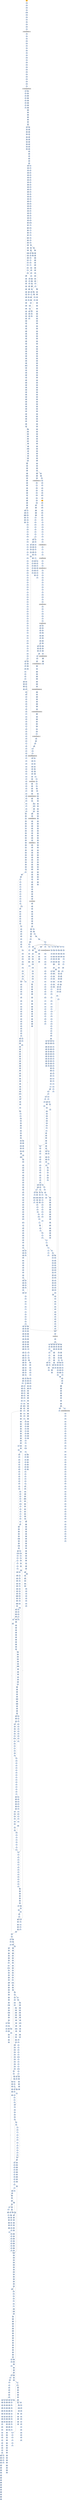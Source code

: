 strict digraph G {
	graph [bgcolor=transparent,
		name=G
	];
	node [color=lightsteelblue,
		fillcolor=lightsteelblue,
		shape=rectangle,
		style=filled
	];
	a0x0043a10bmovl_0x43a000UINT32_eax	[color=lightgrey,
		fillcolor=orange,
		label=movl];
	a0x0043a110pushl_0x0UINT8	[label=pushl];
	a0x0043a10bmovl_0x43a000UINT32_eax -> a0x0043a110pushl_0x0UINT8	[color="#000000"];
	a0x0043a112pushl_0x42c8a3UINT32	[label=pushl];
	a0x0043a110pushl_0x0UINT8 -> a0x0043a112pushl_0x42c8a3UINT32	[color="#000000"];
	a0x0043a117pushl_fs_0	[label=pushl];
	a0x0043a112pushl_0x42c8a3UINT32 -> a0x0043a117pushl_fs_0	[color="#000000"];
	a0x0043a11emovl_esp_fs_0	[label=movl];
	a0x0043a117pushl_fs_0 -> a0x0043a11emovl_esp_fs_0	[color="#000000"];
	a0x0043a125pushfw_	[label=pushfw];
	a0x0043a11emovl_esp_fs_0 -> a0x0043a125pushfw_	[color="#000000"];
	a0x0043a127pusha_	[label=pusha];
	a0x0043a125pushfw_ -> a0x0043a127pusha_	[color="#000000"];
	a0x0043a128pushl_eax	[label=pushl];
	a0x0043a127pusha_ -> a0x0043a128pushl_eax	[color="#000000"];
	a0x0043a129movl_eax_ebx	[label=movl];
	a0x0043a128pushl_eax -> a0x0043a129movl_eax_ebx	[color="#000000"];
	a0x0043a12baddl_eax__eax	[label=addl];
	a0x0043a129movl_eax_ebx -> a0x0043a12baddl_eax__eax	[color="#000000"];
	a0x0043a12dpushl_0xbc70UINT32	[label=pushl];
	a0x0043a12baddl_eax__eax -> a0x0043a12dpushl_0xbc70UINT32	[color="#000000"];
	a0x0043a132pushl_0x0UINT8	[label=pushl];
	a0x0043a12dpushl_0xbc70UINT32 -> a0x0043a132pushl_0x0UINT8	[color="#000000"];
	a0x0043a134call_0x1ceax_	[label=call];
	a0x0043a132pushl_0x0UINT8 -> a0x0043a134call_0x1ceax_	[color="#000000"];
	GLOBALALLOC_KERNEL32_DLL	[color=lightgrey,
		fillcolor=lightgrey,
		label="GLOBALALLOC-KERNEL32-DLL"];
	a0x0043a134call_0x1ceax_ -> GLOBALALLOC_KERNEL32_DLL	[color="#000000"];
	a0x0043a137movl_esp_ecx	[label=movl];
	GLOBALALLOC_KERNEL32_DLL -> a0x0043a137movl_esp_ecx	[color="#000000"];
	a0x0043a139leal_0xbc70eax__esp	[label=leal];
	a0x0043a137movl_esp_ecx -> a0x0043a139leal_0xbc70eax__esp	[color="#000000"];
	a0x0043a13fmovl_esp_0x2eecx_	[label=movl];
	a0x0043a139leal_0xbc70eax__esp -> a0x0043a13fmovl_esp_0x2eecx_	[color="#000000"];
	a0x0043a142pushl_0x400000UINT32	[label=pushl];
	a0x0043a13fmovl_esp_0x2eecx_ -> a0x0043a142pushl_0x400000UINT32	[color="#000000"];
	a0x0043a147pushl_ecx	[label=pushl];
	a0x0043a142pushl_0x400000UINT32 -> a0x0043a147pushl_ecx	[color="#000000"];
	a0x0043a148movl_0x4esp__edi	[label=movl];
	a0x0043a147pushl_ecx -> a0x0043a148movl_0x4esp__edi	[color="#000000"];
	a0x0043a14cmovl_ebx__esi	[label=movl];
	a0x0043a148movl_0x4esp__edi -> a0x0043a14cmovl_ebx__esi	[color="#000000"];
	a0x0043a14eaddw_0x780UINT16_di	[label=addw];
	a0x0043a14cmovl_ebx__esi -> a0x0043a14eaddw_0x780UINT16_di	[color="#000000"];
	a0x0043a153leal_0x8esiebx__esi	[label=leal];
	a0x0043a14eaddw_0x780UINT16_di -> a0x0043a153leal_0x8esiebx__esi	[color="#000000"];
	a0x0043a157movl_edi_ebx_	[label=movl];
	a0x0043a153leal_0x8esiebx__esi -> a0x0043a157movl_edi_ebx_	[color="#000000"];
	a0x0043a159pushl_ebx	[label=pushl];
	a0x0043a157movl_edi_ebx_ -> a0x0043a159pushl_ebx	[color="#000000"];
	a0x0043a15amovl_0x10esi__ebx	[label=movl];
	a0x0043a159pushl_ebx -> a0x0043a15amovl_0x10esi__ebx	[color="#000000"];
	a0x0043a15dpushl_esi	[label=pushl];
	a0x0043a15amovl_0x10esi__ebx -> a0x0043a15dpushl_esi	[color="#000000"];
	a0x0043a15epushl_0x2UINT8	[label=pushl];
	a0x0043a15dpushl_esi -> a0x0043a15epushl_0x2UINT8	[color="#000000"];
	a0x0043a160pushl_0x880UINT32	[label=pushl];
	a0x0043a15epushl_0x2UINT8 -> a0x0043a160pushl_0x880UINT32	[color="#000000"];
	a0x0043a165pushl_edi	[label=pushl];
	a0x0043a160pushl_0x880UINT32 -> a0x0043a165pushl_edi	[color="#000000"];
	a0x0043a166pushl_0x20UINT8	[label=pushl];
	a0x0043a165pushl_edi -> a0x0043a166pushl_0x20UINT8	[color="#000000"];
	a0x0043a168pushl_0x6UINT8	[label=pushl];
	a0x0043a166pushl_0x20UINT8 -> a0x0043a168pushl_0x6UINT8	[color="#000000"];
	a0x0043a16apushl_esi	[label=pushl];
	a0x0043a168pushl_0x6UINT8 -> a0x0043a16apushl_esi	[color="#000000"];
	a0x0043a16bpushl_0x4UINT8	[label=pushl];
	a0x0043a16apushl_esi -> a0x0043a16bpushl_0x4UINT8	[color="#000000"];
	a0x0043a16dpushl_0x880UINT32	[label=pushl];
	a0x0043a16bpushl_0x4UINT8 -> a0x0043a16dpushl_0x880UINT32	[color="#000000"];
	a0x0043a172pushl_edi	[label=pushl];
	a0x0043a16dpushl_0x880UINT32 -> a0x0043a172pushl_edi	[color="#000000"];
	a0x0043a173call_ebx	[label=call];
	a0x0043a172pushl_edi -> a0x0043a173call_ebx	[color="#000000"];
	VIRTUALPROTECT_KERNEL32_DLL	[color=lightgrey,
		fillcolor=lightgrey,
		label="VIRTUALPROTECT-KERNEL32-DLL"];
	a0x0043a173call_ebx -> VIRTUALPROTECT_KERNEL32_DLL	[color="#000000"];
	a0x0043a175subl_0x8UINT8_esi	[label=subl];
	VIRTUALPROTECT_KERNEL32_DLL -> a0x0043a175subl_0x8UINT8_esi	[color="#000000"];
	a0x0043a18apopl_eax	[label=popl];
	VIRTUALPROTECT_KERNEL32_DLL -> a0x0043a18apopl_eax	[color="#000000"];
	a0x0043a178popl_ecx	[label=popl];
	a0x0043a175subl_0x8UINT8_esi -> a0x0043a178popl_ecx	[color="#000000"];
	a0x0043a179repz_movsl_ds_esi__es_edi_	[label=repz];
	a0x0043a178popl_ecx -> a0x0043a179repz_movsl_ds_esi__es_edi_	[color="#000000"];
	a0x0043a17bpopl_ecx	[label=popl];
	a0x0043a179repz_movsl_ds_esi__es_edi_ -> a0x0043a17bpopl_ecx	[color="#000000"];
	a0x0043a17caddw_0x68UINT8_di	[label=addw];
	a0x0043a17bpopl_ecx -> a0x0043a17caddw_0x68UINT8_di	[color="#000000"];
	a0x0043a180addl_0x126UINT32_esi	[label=addl];
	a0x0043a17caddw_0x68UINT8_di -> a0x0043a180addl_0x126UINT32_esi	[color="#000000"];
	a0x0043a186repz_movsl_ds_esi__es_edi_	[label=repz];
	a0x0043a180addl_0x126UINT32_esi -> a0x0043a186repz_movsl_ds_esi__es_edi_	[color="#000000"];
	a0x0043a188call_ebx	[label=call];
	a0x0043a186repz_movsl_ds_esi__es_edi_ -> a0x0043a188call_ebx	[color="#000000"];
	a0x0043a18bleal_0x163ceax__ebx	[label=leal];
	a0x0043a18apopl_eax -> a0x0043a18bleal_0x163ceax__ebx	[color="#000000"];
	a0x0043a191pushl_eax	[label=pushl];
	a0x0043a18bleal_0x163ceax__ebx -> a0x0043a191pushl_eax	[color="#000000"];
	a0x0043a192addb_0x8UINT8_esp_	[label=addb];
	a0x0043a191pushl_eax -> a0x0043a192addb_0x8UINT8_esp_	[color="#000000"];
	a0x0043a196pushl_eax	[label=pushl];
	a0x0043a192addb_0x8UINT8_esp_ -> a0x0043a196pushl_eax	[color="#000000"];
	a0x0043a197addb_0x42UINT8_esp_	[label=addb];
	a0x0043a196pushl_eax -> a0x0043a197addb_0x42UINT8_esp_	[color="#000000"];
	a0x0043a19bpushl_eax	[label=pushl];
	a0x0043a197addb_0x42UINT8_esp_ -> a0x0043a19bpushl_eax	[color="#000000"];
	a0x0043a19caddb_0x61UINT8_esp_	[label=addb];
	a0x0043a19bpushl_eax -> a0x0043a19caddb_0x61UINT8_esp_	[color="#000000"];
	a0x0043a1a0pushl_eax	[label=pushl];
	a0x0043a19caddb_0x61UINT8_esp_ -> a0x0043a1a0pushl_eax	[color="#000000"];
	a0x0043a1a1addb_0xffffff9dUINT8_esp_	[label=addb];
	a0x0043a1a0pushl_eax -> a0x0043a1a1addb_0xffffff9dUINT8_esp_	[color="#000000"];
	a0x0043a1a5pushl_eax	[label=pushl];
	a0x0043a1a1addb_0xffffff9dUINT8_esp_ -> a0x0043a1a5pushl_eax	[color="#000000"];
	a0x0043a1a6addb_0xffffffbbUINT8_esp_	[label=addb];
	a0x0043a1a5pushl_eax -> a0x0043a1a6addb_0xffffffbbUINT8_esp_	[color="#000000"];
	a0x0043a1aamovl_ebx__ecx	[label=movl];
	a0x0043a1a6addb_0xffffffbbUINT8_esp_ -> a0x0043a1aamovl_ebx__ecx	[color="#000000"];
	a0x0043a1acbtrl_0x1fUINT8_ecx	[label=btrl];
	a0x0043a1aamovl_ebx__ecx -> a0x0043a1acbtrl_0x1fUINT8_ecx	[color="#000000"];
	a0x0043a1b0jae_0x0043a1c9	[label=jae];
	a0x0043a1acbtrl_0x1fUINT8_ecx -> a0x0043a1b0jae_0x0043a1c9	[color="#000000"];
	a0x0043a1b2movl_0x18esp__eax	[label=movl];
	a0x0043a1b0jae_0x0043a1c9 -> a0x0043a1b2movl_0x18esp__eax	[color="#000000",
		label=F];
	a0x0043a1c9addl_0x10UINT8_ebx	[label=addl];
	a0x0043a1b0jae_0x0043a1c9 -> a0x0043a1c9addl_0x10UINT8_ebx	[color="#000000",
		label=T];
	a0x0043a1b6std_	[label=std];
	a0x0043a1b2movl_0x18esp__eax -> a0x0043a1b6std_	[color="#000000"];
	a0x0043a1b7movl_eax_esi	[label=movl];
	a0x0043a1b6std_ -> a0x0043a1b7movl_eax_esi	[color="#000000"];
	a0x0043a1b9movl_eax_edi	[label=movl];
	a0x0043a1b7movl_eax_esi -> a0x0043a1b9movl_eax_edi	[color="#000000"];
	a0x0043a1bbaddl_0x4ebx__esi	[label=addl];
	a0x0043a1b9movl_eax_edi -> a0x0043a1bbaddl_0x4ebx__esi	[color="#000000"];
	a0x0043a1beaddl_0x8ebx__edi	[label=addl];
	a0x0043a1bbaddl_0x4ebx__esi -> a0x0043a1beaddl_0x8ebx__edi	[color="#000000"];
	a0x0043a1c1repz_movsl_ds_esi__es_edi_	[label=repz];
	a0x0043a1beaddl_0x8ebx__edi -> a0x0043a1c1repz_movsl_ds_esi__es_edi_	[color="#000000"];
	a0x0043a1c3addl_0xcUINT8_ebx	[label=addl];
	a0x0043a1c1repz_movsl_ds_esi__es_edi_ -> a0x0043a1c3addl_0xcUINT8_ebx	[color="#000000"];
	a0x0043a1c6cld_	[label=cld];
	a0x0043a1c3addl_0xcUINT8_ebx -> a0x0043a1c6cld_	[color="#000000"];
	a0x0043a1c7jmp_0x0043a1aa	[label=jmp];
	a0x0043a1c6cld_ -> a0x0043a1c7jmp_0x0043a1aa	[color="#000000"];
	a0x0043a1ccmovl__12ebx__edx	[label=movl];
	a0x0043a1c9addl_0x10UINT8_ebx -> a0x0043a1ccmovl__12ebx__edx	[color="#000000"];
	a0x0043a1cftestl_edx_edx	[label=testl];
	a0x0043a1ccmovl__12ebx__edx -> a0x0043a1cftestl_edx_edx	[color="#000000"];
	a0x0043a1d1je_0x0043a1aa	[label=je];
	a0x0043a1cftestl_edx_edx -> a0x0043a1d1je_0x0043a1aa	[color="#000000"];
	a0x0043a1d3movl_0x18esp__eax	[label=movl];
	a0x0043a1d1je_0x0043a1aa -> a0x0043a1d3movl_0x18esp__eax	[color="#000000",
		label=F];
	a0x0043a1d7movl__8ebx__edi	[label=movl];
	a0x0043a1d3movl_0x18esp__eax -> a0x0043a1d7movl__8ebx__edi	[color="#000000"];
	a0x0043a1daaddl_eax_edi	[label=addl];
	a0x0043a1d7movl__8ebx__edi -> a0x0043a1daaddl_eax_edi	[color="#000000"];
	a0x0043a1dcpushl_ebx	[label=pushl];
	a0x0043a1daaddl_eax_edi -> a0x0043a1dcpushl_ebx	[color="#000000"];
	a0x0043a1ddpushl_edx	[label=pushl];
	a0x0043a1dcpushl_ebx -> a0x0043a1ddpushl_edx	[color="#000000"];
	a0x0043a1depushl_edi	[label=pushl];
	a0x0043a1ddpushl_edx -> a0x0043a1depushl_edi	[color="#000000"];
	a0x0043a1dfaddl_ecx_eax	[label=addl];
	a0x0043a1depushl_edi -> a0x0043a1dfaddl_ecx_eax	[color="#000000"];
	a0x0043a1e1pushl_eax	[label=pushl];
	a0x0043a1dfaddl_ecx_eax -> a0x0043a1e1pushl_eax	[color="#000000"];
	a0x0043a1e2call_0x0043a214	[label=call];
	a0x0043a1e1pushl_eax -> a0x0043a1e2call_0x0043a214	[color="#000000"];
	a0x0043a214pushl_ebp	[label=pushl];
	a0x0043a1e2call_0x0043a214 -> a0x0043a214pushl_ebp	[color="#000000"];
	a0x0043a215movl_esp_ebp	[label=movl];
	a0x0043a214pushl_ebp -> a0x0043a215movl_esp_ebp	[color="#000000"];
	a0x0043a217movb_al_edi_	[label=movb];
	a0x0043a215movl_esp_ebp -> a0x0043a217movb_al_edi_	[color="#000000"];
	a0x0043a219subl_0xbad8UINT32_esp	[label=subl];
	a0x0043a217movb_al_edi_ -> a0x0043a219subl_0xbad8UINT32_esp	[color="#000000"];
	a0x0042c8a3call_0x42c8f7	[label=call];
	a0x0043a217movb_al_edi_ -> a0x0042c8a3call_0x42c8f7	[color="#000000"];
	a0x0043a21fleal__32888ebp__ecx	[label=leal];
	a0x0043a219subl_0xbad8UINT32_esp -> a0x0043a21fleal__32888ebp__ecx	[color="#000000"];
	a0x0043a225orl_0xffffffffUINT8__20ebp_	[label=orl];
	a0x0043a21fleal__32888ebp__ecx -> a0x0043a225orl_0xffffffffUINT8__20ebp_	[color="#000000"];
	a0x0043a229movl_ecx__112ebp_	[label=movl];
	a0x0043a225orl_0xffffffffUINT8__20ebp_ -> a0x0043a229movl_ecx__112ebp_	[color="#000000"];
	a0x0043a22cleal__32888ebp__ecx	[label=leal];
	a0x0043a229movl_ecx__112ebp_ -> a0x0043a22cleal__32888ebp__ecx	[color="#000000"];
	a0x0043a232movl_ecx__116ebp_	[label=movl];
	a0x0043a22cleal__32888ebp__ecx -> a0x0043a232movl_ecx__116ebp_	[color="#000000"];
	a0x0043a235movl_0x8ebp__ecx	[label=movl];
	a0x0043a232movl_ecx__116ebp_ -> a0x0043a235movl_0x8ebp__ecx	[color="#000000"];
	a0x0043a238leal__120ebp__eax	[label=leal];
	a0x0043a235movl_0x8ebp__ecx -> a0x0043a238leal__120ebp__eax	[color="#000000"];
	a0x0043a23bpushl_ebx	[label=pushl];
	a0x0043a238leal__120ebp__eax -> a0x0043a23bpushl_ebx	[color="#000000"];
	a0x0043a23cmovl_eax__120ebp_	[label=movl];
	a0x0043a23bpushl_ebx -> a0x0043a23cmovl_eax__120ebp_	[color="#000000"];
	a0x0043a23fmovl_ecx_0x8ebp_	[label=movl];
	a0x0043a23cmovl_eax__120ebp_ -> a0x0043a23fmovl_ecx_0x8ebp_	[color="#000000"];
	a0x0043a242pushl_esi	[label=pushl];
	a0x0043a23fmovl_ecx_0x8ebp_ -> a0x0043a242pushl_esi	[color="#000000"];
	a0x0043a243xorl_eax_eax	[label=xorl];
	a0x0043a242pushl_esi -> a0x0043a243xorl_eax_eax	[color="#000000"];
	a0x0043a245xorl_ebx_ebx	[label=xorl];
	a0x0043a243xorl_eax_eax -> a0x0043a245xorl_ebx_ebx	[color="#000000"];
	a0x0043a247leal__32888ebp__ecx	[label=leal];
	a0x0043a245xorl_ebx_ebx -> a0x0043a247leal__32888ebp__ecx	[color="#000000"];
	a0x0043a24dpushl_edi	[label=pushl];
	a0x0043a247leal__32888ebp__ecx -> a0x0043a24dpushl_edi	[color="#000000"];
	a0x0043a24emovl_eax__46680ebp_	[label=movl];
	a0x0043a24dpushl_edi -> a0x0043a24emovl_eax__46680ebp_	[color="#000000"];
	a0x0043a254movl_eax__41536ebp_	[label=movl];
	a0x0043a24emovl_eax__46680ebp_ -> a0x0043a254movl_eax__41536ebp_	[color="#000000"];
	a0x0043a25amovl_eax__41532ebp_	[label=movl];
	a0x0043a254movl_eax__41536ebp_ -> a0x0043a25amovl_eax__41532ebp_	[color="#000000"];
	a0x0043a260movl_eax__8ebp_	[label=movl];
	a0x0043a25amovl_eax__41532ebp_ -> a0x0043a260movl_eax__8ebp_	[color="#000000"];
	a0x0043a263movl_ebx__16ebp_	[label=movl];
	a0x0043a260movl_eax__8ebp_ -> a0x0043a263movl_ebx__16ebp_	[color="#000000"];
	a0x0043a266xorl_edi_edi	[label=xorl];
	a0x0043a263movl_ebx__16ebp_ -> a0x0043a266xorl_edi_edi	[color="#000000"];
	a0x0043a268movl_ecx__12ebp_	[label=movl];
	a0x0043a266xorl_edi_edi -> a0x0043a268movl_ecx__12ebp_	[color="#000000"];
	a0x0043a26bmovl_0x8000UINT32__4ebp_	[label=movl];
	a0x0043a268movl_ecx__12ebp_ -> a0x0043a26bmovl_0x8000UINT32__4ebp_	[color="#000000"];
	a0x0043a272testl_eax_eax	[label=testl];
	a0x0043a26bmovl_0x8000UINT32__4ebp_ -> a0x0043a272testl_eax_eax	[color="#000000"];
	a0x0043a274jne_0x0043a2e7	[label=jne];
	a0x0043a272testl_eax_eax -> a0x0043a274jne_0x0043a2e7	[color="#000000"];
	a0x0043a276pushl_0x3UINT8	[label=pushl];
	a0x0043a274jne_0x0043a2e7 -> a0x0043a276pushl_0x3UINT8	[color="#000000",
		label=F];
	a0x0043a278popl_esi	[label=popl];
	a0x0043a276pushl_0x3UINT8 -> a0x0043a278popl_esi	[color="#000000"];
	a0x0043a279cmpl_esi_edi	[label=cmpl];
	a0x0043a278popl_esi -> a0x0043a279cmpl_esi_edi	[color="#000000"];
	a0x0043a27bjae_0x0043a2a1	[label=jae];
	a0x0043a279cmpl_esi_edi -> a0x0043a27bjae_0x0043a2a1	[color="#000000"];
	a0x0043a27dpushl_0xaUINT8	[label=pushl];
	a0x0043a27bjae_0x0043a2a1 -> a0x0043a27dpushl_0xaUINT8	[color="#000000",
		label=F];
	a0x0043a2a1movl_ebx_ecx	[label=movl];
	a0x0043a27bjae_0x0043a2a1 -> a0x0043a2a1movl_ebx_ecx	[color="#000000",
		label=T];
	a0x0043a27fpopl_ecx	[label=popl];
	a0x0043a27dpushl_0xaUINT8 -> a0x0043a27fpopl_ecx	[color="#000000"];
	a0x0043a280subl_edi_ecx	[label=subl];
	a0x0043a27fpopl_ecx -> a0x0043a280subl_edi_ecx	[color="#000000"];
	a0x0043a282shrl_0x3UINT8_ecx	[label=shrl];
	a0x0043a280subl_edi_ecx -> a0x0043a282shrl_0x3UINT8_ecx	[color="#000000"];
	a0x0043a285addl_ecx__8ebp_	[label=addl];
	a0x0043a282shrl_0x3UINT8_ecx -> a0x0043a285addl_ecx__8ebp_	[color="#000000"];
	a0x0043a288movl_0x8ebp__ecx	[label=movl];
	a0x0043a285addl_ecx__8ebp_ -> a0x0043a288movl_0x8ebp__ecx	[color="#000000"];
	a0x0043a28bmovzbl_ecx__edx	[label=movzbl];
	a0x0043a288movl_0x8ebp__ecx -> a0x0043a28bmovzbl_ecx__edx	[color="#000000"];
	a0x0043a28emovl_edi_ecx	[label=movl];
	a0x0043a28bmovzbl_ecx__edx -> a0x0043a28emovl_edi_ecx	[color="#000000"];
	a0x0043a290addl_0x8UINT8_edi	[label=addl];
	a0x0043a28emovl_edi_ecx -> a0x0043a290addl_0x8UINT8_edi	[color="#000000"];
	a0x0043a293shll_cl_edx	[label=shll];
	a0x0043a290addl_0x8UINT8_edi -> a0x0043a293shll_cl_edx	[color="#000000"];
	a0x0043a295orl_edx_ebx	[label=orl];
	a0x0043a293shll_cl_edx -> a0x0043a295orl_edx_ebx	[color="#000000"];
	a0x0043a297incl_0x8ebp_	[label=incl];
	a0x0043a295orl_edx_ebx -> a0x0043a297incl_0x8ebp_	[color="#000000"];
	a0x0043a29acmpl_esi_edi	[label=cmpl];
	a0x0043a297incl_0x8ebp_ -> a0x0043a29acmpl_esi_edi	[color="#000000"];
	a0x0043a29cjb_0x0043a288	[label=jb];
	a0x0043a29acmpl_esi_edi -> a0x0043a29cjb_0x0043a288	[color="#000000"];
	a0x0043a29emovl_ebx__16ebp_	[label=movl];
	a0x0043a29cjb_0x0043a288 -> a0x0043a29emovl_ebx__16ebp_	[color="#000000",
		label=F];
	a0x0043a29emovl_ebx__16ebp_ -> a0x0043a2a1movl_ebx_ecx	[color="#000000"];
	a0x0043a2a3andl_0x7UINT8_ecx	[label=andl];
	a0x0043a2a1movl_ebx_ecx -> a0x0043a2a3andl_0x7UINT8_ecx	[color="#000000"];
	a0x0043a2a6movl_ecx_edx	[label=movl];
	a0x0043a2a3andl_0x7UINT8_ecx -> a0x0043a2a6movl_ecx_edx	[color="#000000"];
	a0x0043a2a8shrl_ecx	[label=shrl];
	a0x0043a2a6movl_ecx_edx -> a0x0043a2a8shrl_ecx	[color="#000000"];
	a0x0043a2aaandl_0x1UINT8_edx	[label=andl];
	a0x0043a2a8shrl_ecx -> a0x0043a2aaandl_0x1UINT8_edx	[color="#000000"];
	a0x0043a2adsubl_0x0UINT8_ecx	[label=subl];
	a0x0043a2aaandl_0x1UINT8_edx -> a0x0043a2adsubl_0x0UINT8_ecx	[color="#000000"];
	a0x0043a2b0movl_edx__41540ebp_	[label=movl];
	a0x0043a2adsubl_0x0UINT8_ecx -> a0x0043a2b0movl_edx__41540ebp_	[color="#000000"];
	a0x0043a2b6je_0x0043a2cb	[label=je];
	a0x0043a2b0movl_edx__41540ebp_ -> a0x0043a2b6je_0x0043a2cb	[color="#000000"];
	a0x0043a2b8decl_ecx	[label=decl];
	a0x0043a2b6je_0x0043a2cb -> a0x0043a2b8decl_ecx	[color="#000000",
		label=F];
	a0x0043a2b9jne_0x0043b1c7	[label=jne];
	a0x0043a2b8decl_ecx -> a0x0043a2b9jne_0x0043b1c7	[color="#000000"];
	a0x0043a2bfshrl_0x3UINT8_ebx	[label=shrl];
	a0x0043a2b9jne_0x0043b1c7 -> a0x0043a2bfshrl_0x3UINT8_ebx	[color="#000000",
		label=F];
	a0x0043a2c2movl_ebx__16ebp_	[label=movl];
	a0x0043a2bfshrl_0x3UINT8_ebx -> a0x0043a2c2movl_ebx__16ebp_	[color="#000000"];
	a0x0043a2c5subl_esi_edi	[label=subl];
	a0x0043a2c2movl_ebx__16ebp_ -> a0x0043a2c5subl_esi_edi	[color="#000000"];
	a0x0043a2c7movl_esi_eax	[label=movl];
	a0x0043a2c5subl_esi_edi -> a0x0043a2c7movl_esi_eax	[color="#000000"];
	a0x0043a2c9jmp_0x0043a2df	[label=jmp];
	a0x0043a2c7movl_esi_eax -> a0x0043a2c9jmp_0x0043a2df	[color="#000000"];
	a0x0043a2dfmovl_eax__46680ebp_	[label=movl];
	a0x0043a2c9jmp_0x0043a2df -> a0x0043a2dfmovl_eax__46680ebp_	[color="#000000"];
	a0x0043a2e5jmp_0x0043a2ed	[label=jmp];
	a0x0043a2dfmovl_eax__46680ebp_ -> a0x0043a2e5jmp_0x0043a2ed	[color="#000000"];
	a0x0043a2edcmpl_0x1UINT8_eax	[label=cmpl];
	a0x0043a2e5jmp_0x0043a2ed -> a0x0043a2edcmpl_0x1UINT8_eax	[color="#000000"];
	a0x0043a2f0jne_0x0043a352	[label=jne];
	a0x0043a2edcmpl_0x1UINT8_eax -> a0x0043a2f0jne_0x0043a352	[color="#000000"];
	a0x0043a352cmpl_0x2UINT8_eax	[label=cmpl];
	a0x0043a2f0jne_0x0043a352 -> a0x0043a352cmpl_0x2UINT8_eax	[color="#000000",
		label=T];
	a0x0043a355jne_0x0043a478	[label=jne];
	a0x0043a352cmpl_0x2UINT8_eax -> a0x0043a355jne_0x0043a478	[color="#000000"];
	a0x0043a478pushl_0x3UINT8	[label=pushl];
	a0x0043a355jne_0x0043a478 -> a0x0043a478pushl_0x3UINT8	[color="#000000",
		label=T];
	a0x0043a47apopl_edx	[label=popl];
	a0x0043a478pushl_0x3UINT8 -> a0x0043a47apopl_edx	[color="#000000"];
	a0x0043a47bcmpl_edx_eax	[label=cmpl];
	a0x0043a47apopl_edx -> a0x0043a47bcmpl_edx_eax	[color="#000000"];
	a0x0043a47djne_0x0043a4d0	[label=jne];
	a0x0043a47bcmpl_edx_eax -> a0x0043a47djne_0x0043a4d0	[color="#000000"];
	a0x0043a47fcmpl_0xeUINT8_edi	[label=cmpl];
	a0x0043a47djne_0x0043a4d0 -> a0x0043a47fcmpl_0xeUINT8_edi	[color="#000000",
		label=F];
	a0x0043a482jae_0x0043a4a6	[label=jae];
	a0x0043a47fcmpl_0xeUINT8_edi -> a0x0043a482jae_0x0043a4a6	[color="#000000"];
	a0x0043a484pushl_0x15UINT8	[label=pushl];
	a0x0043a482jae_0x0043a4a6 -> a0x0043a484pushl_0x15UINT8	[color="#000000",
		label=F];
	a0x0043a486popl_eax	[label=popl];
	a0x0043a484pushl_0x15UINT8 -> a0x0043a486popl_eax	[color="#000000"];
	a0x0043a487subl_edi_eax	[label=subl];
	a0x0043a486popl_eax -> a0x0043a487subl_edi_eax	[color="#000000"];
	a0x0043a489shrl_0x3UINT8_eax	[label=shrl];
	a0x0043a487subl_edi_eax -> a0x0043a489shrl_0x3UINT8_eax	[color="#000000"];
	a0x0043a48caddl_eax__8ebp_	[label=addl];
	a0x0043a489shrl_0x3UINT8_eax -> a0x0043a48caddl_eax__8ebp_	[color="#000000"];
	a0x0043a48fmovl_0x8ebp__eax	[label=movl];
	a0x0043a48caddl_eax__8ebp_ -> a0x0043a48fmovl_0x8ebp__eax	[color="#000000"];
	a0x0043a492movl_edi_ecx	[label=movl];
	a0x0043a48fmovl_0x8ebp__eax -> a0x0043a492movl_edi_ecx	[color="#000000"];
	a0x0043a494addl_0x8UINT8_edi	[label=addl];
	a0x0043a492movl_edi_ecx -> a0x0043a494addl_0x8UINT8_edi	[color="#000000"];
	a0x0043a497movzbl_eax__eax	[label=movzbl];
	a0x0043a494addl_0x8UINT8_edi -> a0x0043a497movzbl_eax__eax	[color="#000000"];
	a0x0043a49ashll_cl_eax	[label=shll];
	a0x0043a497movzbl_eax__eax -> a0x0043a49ashll_cl_eax	[color="#000000"];
	a0x0043a49corl_eax_ebx	[label=orl];
	a0x0043a49ashll_cl_eax -> a0x0043a49corl_eax_ebx	[color="#000000"];
	a0x0043a49eincl_0x8ebp_	[label=incl];
	a0x0043a49corl_eax_ebx -> a0x0043a49eincl_0x8ebp_	[color="#000000"];
	a0x0043a4a1cmpl_0xeUINT8_edi	[label=cmpl];
	a0x0043a49eincl_0x8ebp_ -> a0x0043a4a1cmpl_0xeUINT8_edi	[color="#000000"];
	a0x0043a4a4jb_0x0043a48f	[label=jb];
	a0x0043a4a1cmpl_0xeUINT8_edi -> a0x0043a4a4jb_0x0043a48f	[color="#000000"];
	a0x0043a4a6movl_ebx_ecx	[label=movl];
	a0x0043a4a4jb_0x0043a48f -> a0x0043a4a6movl_ebx_ecx	[color="#000000",
		label=F];
	a0x0043a4a8pushl_0x4UINT8	[label=pushl];
	a0x0043a4a6movl_ebx_ecx -> a0x0043a4a8pushl_0x4UINT8	[color="#000000"];
	a0x0043a4aaandl_0x3fffUINT32_ecx	[label=andl];
	a0x0043a4a8pushl_0x4UINT8 -> a0x0043a4aaandl_0x3fffUINT32_ecx	[color="#000000"];
	a0x0043a4b0subl_0xeUINT8_edi	[label=subl];
	a0x0043a4aaandl_0x3fffUINT32_ecx -> a0x0043a4b0subl_0xeUINT8_edi	[color="#000000"];
	a0x0043a4b3shrl_0xeUINT8_ebx	[label=shrl];
	a0x0043a4b0subl_0xeUINT8_edi -> a0x0043a4b3shrl_0xeUINT8_ebx	[color="#000000"];
	a0x0043a4b6xorl_esi_esi	[label=xorl];
	a0x0043a4b3shrl_0xeUINT8_ebx -> a0x0043a4b6xorl_esi_esi	[color="#000000"];
	a0x0043a4b8popl_eax	[label=popl];
	a0x0043a4b6xorl_esi_esi -> a0x0043a4b8popl_eax	[color="#000000"];
	a0x0043a4b9movl_ecx__46676ebp_	[label=movl];
	a0x0043a4b8popl_eax -> a0x0043a4b9movl_ecx__46676ebp_	[color="#000000"];
	a0x0043a4bfmovl_ebx__16ebp_	[label=movl];
	a0x0043a4b9movl_ecx__46676ebp_ -> a0x0043a4bfmovl_ebx__16ebp_	[color="#000000"];
	a0x0043a4c2movl_esi__46672ebp_	[label=movl];
	a0x0043a4bfmovl_ebx__16ebp_ -> a0x0043a4c2movl_esi__46672ebp_	[color="#000000"];
	a0x0043a4c8movl_eax__46680ebp_	[label=movl];
	a0x0043a4c2movl_esi__46672ebp_ -> a0x0043a4c8movl_eax__46680ebp_	[color="#000000"];
	a0x0043a4cejmp_0x0043a4d8	[label=jmp];
	a0x0043a4c8movl_eax__46680ebp_ -> a0x0043a4cejmp_0x0043a4d8	[color="#000000"];
	a0x0043a4d8cmpl_0x4UINT8_eax	[label=cmpl];
	a0x0043a4cejmp_0x0043a4d8 -> a0x0043a4d8cmpl_0x4UINT8_eax	[color="#000000"];
	a0x0043a4dbjne_0x0043a5db	[label=jne];
	a0x0043a4d8cmpl_0x4UINT8_eax -> a0x0043a4dbjne_0x0043a5db	[color="#000000"];
	a0x0043a4e1shrl_0xaUINT8_ecx	[label=shrl];
	a0x0043a4dbjne_0x0043a5db -> a0x0043a4e1shrl_0xaUINT8_ecx	[color="#000000",
		label=F];
	a0x0043a4e4addl_eax_ecx	[label=addl];
	a0x0043a4e1shrl_0xaUINT8_ecx -> a0x0043a4e4addl_eax_ecx	[color="#000000"];
	a0x0043a4e6cmpl_ecx__46672ebp_	[label=cmpl];
	a0x0043a4e4addl_eax_ecx -> a0x0043a4e6cmpl_ecx__46672ebp_	[color="#000000"];
	a0x0043a4ecjae_0x0043a551	[label=jae];
	a0x0043a4e6cmpl_ecx__46672ebp_ -> a0x0043a4ecjae_0x0043a551	[color="#000000"];
	a0x0043a4eecmpl_edx_edi	[label=cmpl];
	a0x0043a4ecjae_0x0043a551 -> a0x0043a4eecmpl_edx_edi	[color="#000000",
		label=F];
	a0x0043a4f0jae_0x0043a513	[label=jae];
	a0x0043a4eecmpl_edx_edi -> a0x0043a4f0jae_0x0043a513	[color="#000000"];
	a0x0043a513movl__46672ebp__ecx	[label=movl];
	a0x0043a4f0jae_0x0043a513 -> a0x0043a513movl__46672ebp__ecx	[color="#000000",
		label=T];
	a0x0043a4f2pushl_0xaUINT8	[label=pushl];
	a0x0043a4f0jae_0x0043a513 -> a0x0043a4f2pushl_0xaUINT8	[color="#000000",
		label=F];
	a0x0043a519movl_ebx_eax	[label=movl];
	a0x0043a513movl__46672ebp__ecx -> a0x0043a519movl_ebx_eax	[color="#000000"];
	a0x0043a51bandl_0x7UINT8_eax	[label=andl];
	a0x0043a519movl_ebx_eax -> a0x0043a51bandl_0x7UINT8_eax	[color="#000000"];
	a0x0043a51esubl_edx_edi	[label=subl];
	a0x0043a51bandl_0x7UINT8_eax -> a0x0043a51esubl_edx_edi	[color="#000000"];
	a0x0043a520addl_0xbafcesp__ecx	[label=addl];
	a0x0043a51esubl_edx_edi -> a0x0043a520addl_0xbafcesp__ecx	[color="#000000"];
	a0x0043a527movzbl_ecx__ecx	[label=movzbl];
	a0x0043a520addl_0xbafcesp__ecx -> a0x0043a527movzbl_ecx__ecx	[color="#000000"];
	a0x0043a52ashrl_0x3UINT8_ebx	[label=shrl];
	a0x0043a527movzbl_ecx__ecx -> a0x0043a52ashrl_0x3UINT8_ebx	[color="#000000"];
	a0x0043a52dmovl_eax__46668ebpecx4_	[label=movl];
	a0x0043a52ashrl_0x3UINT8_ebx -> a0x0043a52dmovl_eax__46668ebpecx4_	[color="#000000"];
	a0x0043a534movl__46676ebp__eax	[label=movl];
	a0x0043a52dmovl_eax__46668ebpecx4_ -> a0x0043a534movl__46676ebp__eax	[color="#000000"];
	a0x0043a53aincl__46672ebp_	[label=incl];
	a0x0043a534movl__46676ebp__eax -> a0x0043a53aincl__46672ebp_	[color="#000000"];
	a0x0043a540shrl_0xaUINT8_eax	[label=shrl];
	a0x0043a53aincl__46672ebp_ -> a0x0043a540shrl_0xaUINT8_eax	[color="#000000"];
	a0x0043a543addl_0x4UINT8_eax	[label=addl];
	a0x0043a540shrl_0xaUINT8_eax -> a0x0043a543addl_0x4UINT8_eax	[color="#000000"];
	a0x0043a546cmpl_eax__46672ebp_	[label=cmpl];
	a0x0043a543addl_0x4UINT8_eax -> a0x0043a546cmpl_eax__46672ebp_	[color="#000000"];
	a0x0043a54cjb_0x0043a4ee	[label=jb];
	a0x0043a546cmpl_eax__46672ebp_ -> a0x0043a54cjb_0x0043a4ee	[color="#000000"];
	a0x0043a54emovl_ebx__16ebp_	[label=movl];
	a0x0043a54cjb_0x0043a4ee -> a0x0043a54emovl_ebx__16ebp_	[color="#000000",
		label=F];
	a0x0043a4f4popl_eax	[label=popl];
	a0x0043a4f2pushl_0xaUINT8 -> a0x0043a4f4popl_eax	[color="#000000"];
	a0x0043a4f5subl_edi_eax	[label=subl];
	a0x0043a4f4popl_eax -> a0x0043a4f5subl_edi_eax	[color="#000000"];
	a0x0043a4f7shrl_0x3UINT8_eax	[label=shrl];
	a0x0043a4f5subl_edi_eax -> a0x0043a4f7shrl_0x3UINT8_eax	[color="#000000"];
	a0x0043a4faaddl_eax__8ebp_	[label=addl];
	a0x0043a4f7shrl_0x3UINT8_eax -> a0x0043a4faaddl_eax__8ebp_	[color="#000000"];
	a0x0043a4fdmovl_0x8ebp__eax	[label=movl];
	a0x0043a4faaddl_eax__8ebp_ -> a0x0043a4fdmovl_0x8ebp__eax	[color="#000000"];
	a0x0043a500movl_edi_ecx	[label=movl];
	a0x0043a4fdmovl_0x8ebp__eax -> a0x0043a500movl_edi_ecx	[color="#000000"];
	a0x0043a502addl_0x8UINT8_edi	[label=addl];
	a0x0043a500movl_edi_ecx -> a0x0043a502addl_0x8UINT8_edi	[color="#000000"];
	a0x0043a505movzbl_eax__eax	[label=movzbl];
	a0x0043a502addl_0x8UINT8_edi -> a0x0043a505movzbl_eax__eax	[color="#000000"];
	a0x0043a508shll_cl_eax	[label=shll];
	a0x0043a505movzbl_eax__eax -> a0x0043a508shll_cl_eax	[color="#000000"];
	a0x0043a50aorl_eax_ebx	[label=orl];
	a0x0043a508shll_cl_eax -> a0x0043a50aorl_eax_ebx	[color="#000000"];
	a0x0043a50cincl_0x8ebp_	[label=incl];
	a0x0043a50aorl_eax_ebx -> a0x0043a50cincl_0x8ebp_	[color="#000000"];
	a0x0043a50fcmpl_edx_edi	[label=cmpl];
	a0x0043a50cincl_0x8ebp_ -> a0x0043a50fcmpl_edx_edi	[color="#000000"];
	a0x0043a511jb_0x0043a4fd	[label=jb];
	a0x0043a50fcmpl_edx_edi -> a0x0043a511jb_0x0043a4fd	[color="#000000"];
	a0x0043a511jb_0x0043a4fd -> a0x0043a513movl__46672ebp__ecx	[color="#000000",
		label=F];
	a0x0043a551pushl_0x13UINT8	[label=pushl];
	a0x0043a54emovl_ebx__16ebp_ -> a0x0043a551pushl_0x13UINT8	[color="#000000"];
	a0x0043a553popl_eax	[label=popl];
	a0x0043a551pushl_0x13UINT8 -> a0x0043a553popl_eax	[color="#000000"];
	a0x0043a554cmpl_eax__46672ebp_	[label=cmpl];
	a0x0043a553popl_eax -> a0x0043a554cmpl_eax__46672ebp_	[color="#000000"];
	a0x0043a55ajae_0x0043a57b	[label=jae];
	a0x0043a554cmpl_eax__46672ebp_ -> a0x0043a55ajae_0x0043a57b	[color="#000000"];
	a0x0043a55cmovl__46672ebp__ecx	[label=movl];
	a0x0043a55ajae_0x0043a57b -> a0x0043a55cmovl__46672ebp__ecx	[color="#000000",
		label=F];
	a0x0043a57bleal__108ebp__ecx	[label=leal];
	a0x0043a55ajae_0x0043a57b -> a0x0043a57bleal__108ebp__ecx	[color="#000000",
		label=T];
	a0x0043a562addl_0xbafcesp__ecx	[label=addl];
	a0x0043a55cmovl__46672ebp__ecx -> a0x0043a562addl_0xbafcesp__ecx	[color="#000000"];
	a0x0043a569movzbl_ecx__ecx	[label=movzbl];
	a0x0043a562addl_0xbafcesp__ecx -> a0x0043a569movzbl_ecx__ecx	[color="#000000"];
	a0x0043a56cmovl_esi__46668ebpecx4_	[label=movl];
	a0x0043a569movzbl_ecx__ecx -> a0x0043a56cmovl_esi__46668ebpecx4_	[color="#000000"];
	a0x0043a573incl__46672ebp_	[label=incl];
	a0x0043a56cmovl_esi__46668ebpecx4_ -> a0x0043a573incl__46672ebp_	[color="#000000"];
	a0x0043a579jmp_0x0043a554	[label=jmp];
	a0x0043a573incl__46672ebp_ -> a0x0043a579jmp_0x0043a554	[color="#000000"];
	a0x0043a57emovl_0x7UINT32__41548ebp_	[label=movl];
	a0x0043a57bleal__108ebp__ecx -> a0x0043a57emovl_0x7UINT32__41548ebp_	[color="#000000"];
	a0x0043a588pushl_ecx	[label=pushl];
	a0x0043a57emovl_0x7UINT32__41548ebp_ -> a0x0043a588pushl_ecx	[color="#000000"];
	a0x0043a589leal__32ebp__ecx	[label=leal];
	a0x0043a588pushl_ecx -> a0x0043a589leal__32ebp__ecx	[color="#000000"];
	a0x0043a58cpushl_ecx	[label=pushl];
	a0x0043a589leal__32ebp__ecx -> a0x0043a58cpushl_ecx	[color="#000000"];
	a0x0043a58dleal__41528ebp__ecx	[label=leal];
	a0x0043a58cpushl_ecx -> a0x0043a58dleal__41528ebp__ecx	[color="#000000"];
	a0x0043a593pushl_ecx	[label=pushl];
	a0x0043a58dleal__41528ebp__ecx -> a0x0043a593pushl_ecx	[color="#000000"];
	a0x0043a594leal__41548ebp__ecx	[label=leal];
	a0x0043a593pushl_ecx -> a0x0043a594leal__41548ebp__ecx	[color="#000000"];
	a0x0043a59apushl_ecx	[label=pushl];
	a0x0043a594leal__41548ebp__ecx -> a0x0043a59apushl_ecx	[color="#000000"];
	a0x0043a59bleal__41544ebp__ecx	[label=leal];
	a0x0043a59apushl_ecx -> a0x0043a59bleal__41544ebp__ecx	[color="#000000"];
	a0x0043a5a1pushl_ecx	[label=pushl];
	a0x0043a59bleal__41544ebp__ecx -> a0x0043a5a1pushl_ecx	[color="#000000"];
	a0x0043a5a2pushl_esi	[label=pushl];
	a0x0043a5a1pushl_ecx -> a0x0043a5a2pushl_esi	[color="#000000"];
	a0x0043a5a3pushl_esi	[label=pushl];
	a0x0043a5a2pushl_esi -> a0x0043a5a3pushl_esi	[color="#000000"];
	a0x0043a5a4pushl_eax	[label=pushl];
	a0x0043a5a3pushl_esi -> a0x0043a5a4pushl_eax	[color="#000000"];
	a0x0043a5a5pushl_eax	[label=pushl];
	a0x0043a5a4pushl_eax -> a0x0043a5a5pushl_eax	[color="#000000"];
	a0x0043a5a6leal__46668ebp__eax	[label=leal];
	a0x0043a5a5pushl_eax -> a0x0043a5a6leal__46668ebp__eax	[color="#000000"];
	a0x0043a5acpushl_eax	[label=pushl];
	a0x0043a5a6leal__46668ebp__eax -> a0x0043a5acpushl_eax	[color="#000000"];
	a0x0043a5admovl_esi__32ebp_	[label=movl];
	a0x0043a5acpushl_eax -> a0x0043a5admovl_esi__32ebp_	[color="#000000"];
	a0x0043a5b0call_0x0043b1d3	[label=call];
	a0x0043a5admovl_esi__32ebp_ -> a0x0043a5b0call_0x0043b1d3	[color="#000000"];
	a0x0043b1d3pushl_ebp	[label=pushl];
	a0x0043a5b0call_0x0043b1d3 -> a0x0043b1d3pushl_ebp	[color="#000000"];
	a0x0043b1d4movl_esp_ebp	[label=movl];
	a0x0043b1d3pushl_ebp -> a0x0043b1d4movl_esp_ebp	[color="#000000"];
	a0x0043b1d6subl_0xf4UINT32_esp	[label=subl];
	a0x0043b1d4movl_esp_ebp -> a0x0043b1d6subl_0xf4UINT32_esp	[color="#000000"];
	a0x0043b1dcmovl_0x8ebp__ecx	[label=movl];
	a0x0043b1d6subl_0xf4UINT32_esp -> a0x0043b1dcmovl_0x8ebp__ecx	[color="#000000"];
	a0x0043b1dfpushl_ebx	[label=pushl];
	a0x0043b1dcmovl_0x8ebp__ecx -> a0x0043b1dfpushl_ebx	[color="#000000"];
	a0x0043b1e0pushl_esi	[label=pushl];
	a0x0043b1dfpushl_ebx -> a0x0043b1e0pushl_esi	[color="#000000"];
	a0x0043b1e1pushl_edi	[label=pushl];
	a0x0043b1e0pushl_esi -> a0x0043b1e1pushl_edi	[color="#000000"];
	a0x0043b1e2movl_0xcebp__edi	[label=movl];
	a0x0043b1e1pushl_edi -> a0x0043b1e2movl_0xcebp__edi	[color="#000000"];
	a0x0043b1e5xorl_esi_esi	[label=xorl];
	a0x0043b1e2movl_0xcebp__edi -> a0x0043b1e5xorl_esi_esi	[color="#000000"];
	a0x0043b1e7movl_esi__120ebp_	[label=movl];
	a0x0043b1e5xorl_esi_esi -> a0x0043b1e7movl_esi__120ebp_	[color="#000000"];
	a0x0043b1eamovl_esi__116ebp_	[label=movl];
	a0x0043b1e7movl_esi__120ebp_ -> a0x0043b1eamovl_esi__116ebp_	[color="#000000"];
	a0x0043b1edmovl_esi__112ebp_	[label=movl];
	a0x0043b1eamovl_esi__116ebp_ -> a0x0043b1edmovl_esi__112ebp_	[color="#000000"];
	a0x0043b1f0movl_esi__108ebp_	[label=movl];
	a0x0043b1edmovl_esi__112ebp_ -> a0x0043b1f0movl_esi__108ebp_	[color="#000000"];
	a0x0043b1f3movl_esi__104ebp_	[label=movl];
	a0x0043b1f0movl_esi__108ebp_ -> a0x0043b1f3movl_esi__104ebp_	[color="#000000"];
	a0x0043b1f6movl_esi__100ebp_	[label=movl];
	a0x0043b1f3movl_esi__104ebp_ -> a0x0043b1f6movl_esi__100ebp_	[color="#000000"];
	a0x0043b1f9movl_esi__96ebp_	[label=movl];
	a0x0043b1f6movl_esi__100ebp_ -> a0x0043b1f9movl_esi__96ebp_	[color="#000000"];
	a0x0043b1fcmovl_esi__92ebp_	[label=movl];
	a0x0043b1f9movl_esi__96ebp_ -> a0x0043b1fcmovl_esi__92ebp_	[color="#000000"];
	a0x0043b1ffmovl_esi__88ebp_	[label=movl];
	a0x0043b1fcmovl_esi__92ebp_ -> a0x0043b1ffmovl_esi__88ebp_	[color="#000000"];
	a0x0043b202movl_esi__84ebp_	[label=movl];
	a0x0043b1ffmovl_esi__88ebp_ -> a0x0043b202movl_esi__84ebp_	[color="#000000"];
	a0x0043b205movl_esi__80ebp_	[label=movl];
	a0x0043b202movl_esi__84ebp_ -> a0x0043b205movl_esi__80ebp_	[color="#000000"];
	a0x0043b208movl_esi__76ebp_	[label=movl];
	a0x0043b205movl_esi__80ebp_ -> a0x0043b208movl_esi__76ebp_	[color="#000000"];
	a0x0043b20bmovl_esi__72ebp_	[label=movl];
	a0x0043b208movl_esi__76ebp_ -> a0x0043b20bmovl_esi__72ebp_	[color="#000000"];
	a0x0043b20emovl_esi__68ebp_	[label=movl];
	a0x0043b20bmovl_esi__72ebp_ -> a0x0043b20emovl_esi__68ebp_	[color="#000000"];
	a0x0043b211movl_esi__64ebp_	[label=movl];
	a0x0043b20emovl_esi__68ebp_ -> a0x0043b211movl_esi__64ebp_	[color="#000000"];
	a0x0043b214movl_esi__60ebp_	[label=movl];
	a0x0043b211movl_esi__64ebp_ -> a0x0043b214movl_esi__60ebp_	[color="#000000"];
	a0x0043b217movl_edi_edx	[label=movl];
	a0x0043b214movl_esi__60ebp_ -> a0x0043b217movl_edi_edx	[color="#000000"];
	a0x0043b219movl_ecx__eax	[label=movl];
	a0x0043b217movl_edi_edx -> a0x0043b219movl_ecx__eax	[color="#000000"];
	a0x0043b21baddl_0x4UINT8_ecx	[label=addl];
	a0x0043b219movl_ecx__eax -> a0x0043b21baddl_0x4UINT8_ecx	[color="#000000"];
	a0x0043b21eincl__120ebpeax4_	[label=incl];
	a0x0043b21baddl_0x4UINT8_ecx -> a0x0043b21eincl__120ebpeax4_	[color="#000000"];
	a0x0043b222leal__120ebpeax4__eax	[label=leal];
	a0x0043b21eincl__120ebpeax4_ -> a0x0043b222leal__120ebpeax4__eax	[color="#000000"];
	a0x0043b226decl_edx	[label=decl];
	a0x0043b222leal__120ebpeax4__eax -> a0x0043b226decl_edx	[color="#000000"];
	a0x0043b227jne_0x0043b219	[label=jne];
	a0x0043b226decl_edx -> a0x0043b227jne_0x0043b219	[color="#000000"];
	a0x0043b229cmpl_edi__120ebp_	[label=cmpl];
	a0x0043b227jne_0x0043b219 -> a0x0043b229cmpl_edi__120ebp_	[color="#000000",
		label=F];
	a0x0043b22cjne_0x0043b23f	[label=jne];
	a0x0043b229cmpl_edi__120ebp_ -> a0x0043b22cjne_0x0043b23f	[color="#000000"];
	a0x0043b23fmovl_0x20ebp__ebx	[label=movl];
	a0x0043b22cjne_0x0043b23f -> a0x0043b23fmovl_0x20ebp__ebx	[color="#000000",
		label=T];
	a0x0043b242pushl_0x1UINT8	[label=pushl];
	a0x0043b23fmovl_0x20ebp__ebx -> a0x0043b242pushl_0x1UINT8	[color="#000000"];
	a0x0043b244popl_ecx	[label=popl];
	a0x0043b242pushl_0x1UINT8 -> a0x0043b244popl_ecx	[color="#000000"];
	a0x0043b245leal__116ebp__eax	[label=leal];
	a0x0043b244popl_ecx -> a0x0043b245leal__116ebp__eax	[color="#000000"];
	a0x0043b248movl_ebx__edx	[label=movl];
	a0x0043b245leal__116ebp__eax -> a0x0043b248movl_ebx__edx	[color="#000000"];
	a0x0043b24amovl_edx__4ebp_	[label=movl];
	a0x0043b248movl_ebx__edx -> a0x0043b24amovl_edx__4ebp_	[color="#000000"];
	a0x0043b24dcmpl_esi_eax_	[label=cmpl];
	a0x0043b24amovl_edx__4ebp_ -> a0x0043b24dcmpl_esi_eax_	[color="#000000"];
	a0x0043b24fjne_0x0043b25a	[label=jne];
	a0x0043b24dcmpl_esi_eax_ -> a0x0043b24fjne_0x0043b25a	[color="#000000"];
	a0x0043b251incl_ecx	[label=incl];
	a0x0043b24fjne_0x0043b25a -> a0x0043b251incl_ecx	[color="#000000",
		label=F];
	a0x0043b25acmpl_ecx_edx	[label=cmpl];
	a0x0043b24fjne_0x0043b25a -> a0x0043b25acmpl_ecx_edx	[color="#000000",
		label=T];
	a0x0043b252addl_0x4UINT8_eax	[label=addl];
	a0x0043b251incl_ecx -> a0x0043b252addl_0x4UINT8_eax	[color="#000000"];
	a0x0043b255cmpl_0xfUINT8_ecx	[label=cmpl];
	a0x0043b252addl_0x4UINT8_eax -> a0x0043b255cmpl_0xfUINT8_ecx	[color="#000000"];
	a0x0043b258jbe_0x0043b24d	[label=jbe];
	a0x0043b255cmpl_0xfUINT8_ecx -> a0x0043b258jbe_0x0043b24d	[color="#000000"];
	a0x0043b25cmovl_ecx_0x20ebp_	[label=movl];
	a0x0043b25acmpl_ecx_edx -> a0x0043b25cmovl_ecx_0x20ebp_	[color="#000000"];
	a0x0043b25fjae_0x0043b266	[label=jae];
	a0x0043b25cmovl_ecx_0x20ebp_ -> a0x0043b25fjae_0x0043b266	[color="#000000"];
	a0x0043b266pushl_0xfUINT8	[label=pushl];
	a0x0043b25fjae_0x0043b266 -> a0x0043b266pushl_0xfUINT8	[color="#000000",
		label=T];
	a0x0043b268leal__60ebp__edi	[label=leal];
	a0x0043b266pushl_0xfUINT8 -> a0x0043b268leal__60ebp__edi	[color="#000000"];
	a0x0043b26bpopl_eax	[label=popl];
	a0x0043b268leal__60ebp__edi -> a0x0043b26bpopl_eax	[color="#000000"];
	a0x0043b26ccmpl_esi_edi_	[label=cmpl];
	a0x0043b26bpopl_eax -> a0x0043b26ccmpl_esi_edi_	[color="#000000"];
	a0x0043b26ejne_0x0043b278	[label=jne];
	a0x0043b26ccmpl_esi_edi_ -> a0x0043b26ejne_0x0043b278	[color="#000000"];
	a0x0043b270decl_eax	[label=decl];
	a0x0043b26ejne_0x0043b278 -> a0x0043b270decl_eax	[color="#000000",
		label=F];
	a0x0043b278cmpl_eax_edx	[label=cmpl];
	a0x0043b26ejne_0x0043b278 -> a0x0043b278cmpl_eax_edx	[color="#000000",
		label=T];
	a0x0043b271subl_0x4UINT8_edi	[label=subl];
	a0x0043b270decl_eax -> a0x0043b271subl_0x4UINT8_edi	[color="#000000"];
	a0x0043b274cmpl_esi_eax	[label=cmpl];
	a0x0043b271subl_0x4UINT8_edi -> a0x0043b274cmpl_esi_eax	[color="#000000"];
	a0x0043b276jne_0x0043b26c	[label=jne];
	a0x0043b274cmpl_esi_eax -> a0x0043b276jne_0x0043b26c	[color="#000000"];
	a0x0043b27amovl_eax__36ebp_	[label=movl];
	a0x0043b278cmpl_eax_edx -> a0x0043b27amovl_eax__36ebp_	[color="#000000"];
	a0x0043b27djbe_0x0043b284	[label=jbe];
	a0x0043b27amovl_eax__36ebp_ -> a0x0043b27djbe_0x0043b284	[color="#000000"];
	a0x0043b284pushl_0x1UINT8	[label=pushl];
	a0x0043b27djbe_0x0043b284 -> a0x0043b284pushl_0x1UINT8	[color="#000000",
		label=T];
	a0x0043b27fmovl_eax__4ebp_	[label=movl];
	a0x0043b27djbe_0x0043b284 -> a0x0043b27fmovl_eax__4ebp_	[color="#000000",
		label=F];
	a0x0043b286movl_edx_ebx_	[label=movl];
	a0x0043b284pushl_0x1UINT8 -> a0x0043b286movl_edx_ebx_	[color="#000000"];
	a0x0043b288popl_edi	[label=popl];
	a0x0043b286movl_edx_ebx_ -> a0x0043b288popl_edi	[color="#000000"];
	a0x0043b289shll_cl_edi	[label=shll];
	a0x0043b288popl_edi -> a0x0043b289shll_cl_edi	[color="#000000"];
	a0x0043b28bcmpl_eax_ecx	[label=cmpl];
	a0x0043b289shll_cl_edi -> a0x0043b28bcmpl_eax_ecx	[color="#000000"];
	a0x0043b28djae_0x0043b2a5	[label=jae];
	a0x0043b28bcmpl_eax_ecx -> a0x0043b28djae_0x0043b2a5	[color="#000000"];
	a0x0043b28fleal__120ebpecx4__esi	[label=leal];
	a0x0043b28djae_0x0043b2a5 -> a0x0043b28fleal__120ebpecx4__esi	[color="#000000",
		label=F];
	a0x0043b293subl_esi__edi	[label=subl];
	a0x0043b28fleal__120ebpecx4__esi -> a0x0043b293subl_esi__edi	[color="#000000"];
	a0x0043b295js_0x0043b56d	[label=js];
	a0x0043b293subl_esi__edi -> a0x0043b295js_0x0043b56d	[color="#000000"];
	a0x0043b29bincl_ecx	[label=incl];
	a0x0043b295js_0x0043b56d -> a0x0043b29bincl_ecx	[color="#000000",
		label=F];
	a0x0043b29caddl_0x4UINT8_esi	[label=addl];
	a0x0043b29bincl_ecx -> a0x0043b29caddl_0x4UINT8_esi	[color="#000000"];
	a0x0043b29fshll_edi	[label=shll];
	a0x0043b29caddl_0x4UINT8_esi -> a0x0043b29fshll_edi	[color="#000000"];
	a0x0043b2a1cmpl_eax_ecx	[label=cmpl];
	a0x0043b29fshll_edi -> a0x0043b2a1cmpl_eax_ecx	[color="#000000"];
	a0x0043b2a3jb_0x0043b293	[label=jb];
	a0x0043b2a1cmpl_eax_ecx -> a0x0043b2a3jb_0x0043b293	[color="#000000"];
	a0x0043b2a5movl_eax_ebx	[label=movl];
	a0x0043b2a3jb_0x0043b293 -> a0x0043b2a5movl_eax_ebx	[color="#000000",
		label=F];
	a0x0043b2a7shll_0x2UINT8_ebx	[label=shll];
	a0x0043b2a5movl_eax_ebx -> a0x0043b2a7shll_0x2UINT8_ebx	[color="#000000"];
	a0x0043b2aamovl__120ebxebp__esi	[label=movl];
	a0x0043b2a7shll_0x2UINT8_ebx -> a0x0043b2aamovl__120ebxebp__esi	[color="#000000"];
	a0x0043b2aeleal__120ebxebp__ecx	[label=leal];
	a0x0043b2aamovl__120ebxebp__esi -> a0x0043b2aeleal__120ebxebp__ecx	[color="#000000"];
	a0x0043b2b2subl_esi_edi	[label=subl];
	a0x0043b2aeleal__120ebxebp__ecx -> a0x0043b2b2subl_esi_edi	[color="#000000"];
	a0x0043b2b4movl_edi__32ebp_	[label=movl];
	a0x0043b2b2subl_esi_edi -> a0x0043b2b4movl_edi__32ebp_	[color="#000000"];
	a0x0043b2b7js_0x0043b56d	[label=js];
	a0x0043b2b4movl_edi__32ebp_ -> a0x0043b2b7js_0x0043b56d	[color="#000000"];
	a0x0043b2bdaddl_edi_esi	[label=addl];
	a0x0043b2b7js_0x0043b56d -> a0x0043b2bdaddl_edi_esi	[color="#000000",
		label=F];
	a0x0043b2bfmovl_esi_ecx_	[label=movl];
	a0x0043b2bdaddl_edi_esi -> a0x0043b2bfmovl_esi_ecx_	[color="#000000"];
	a0x0043b2c1xorl_ecx_ecx	[label=xorl];
	a0x0043b2bfmovl_esi_ecx_ -> a0x0043b2c1xorl_ecx_ecx	[color="#000000"];
	a0x0043b2c3decl_eax	[label=decl];
	a0x0043b2c1xorl_ecx_ecx -> a0x0043b2c3decl_eax	[color="#000000"];
	a0x0043b2c4movl_ecx__180ebp_	[label=movl];
	a0x0043b2c3decl_eax -> a0x0043b2c4movl_ecx__180ebp_	[color="#000000"];
	a0x0043b2caje_0x0043b2df	[label=je];
	a0x0043b2c4movl_ecx__180ebp_ -> a0x0043b2caje_0x0043b2df	[color="#000000"];
	a0x0043b2ccxorl_esi_esi	[label=xorl];
	a0x0043b2caje_0x0043b2df -> a0x0043b2ccxorl_esi_esi	[color="#000000",
		label=F];
	a0x0043b2ceaddl__116esiebp__ecx	[label=addl];
	a0x0043b2ccxorl_esi_esi -> a0x0043b2ceaddl__116esiebp__ecx	[color="#000000"];
	a0x0043b2d2addl_0x4UINT8_esi	[label=addl];
	a0x0043b2ceaddl__116esiebp__ecx -> a0x0043b2d2addl_0x4UINT8_esi	[color="#000000"];
	a0x0043b2d5decl_eax	[label=decl];
	a0x0043b2d2addl_0x4UINT8_esi -> a0x0043b2d5decl_eax	[color="#000000"];
	a0x0043b2d6movl_ecx__180esiebp_	[label=movl];
	a0x0043b2d5decl_eax -> a0x0043b2d6movl_ecx__180esiebp_	[color="#000000"];
	a0x0043b2ddjne_0x0043b2ce	[label=jne];
	a0x0043b2d6movl_ecx__180esiebp_ -> a0x0043b2ddjne_0x0043b2ce	[color="#000000"];
	a0x0043b2dfmovl_0x8ebp__ecx	[label=movl];
	a0x0043b2ddjne_0x0043b2ce -> a0x0043b2dfmovl_0x8ebp__ecx	[color="#000000",
		label=F];
	a0x0043b2e2xorl_esi_esi	[label=xorl];
	a0x0043b2dfmovl_0x8ebp__ecx -> a0x0043b2e2xorl_esi_esi	[color="#000000"];
	a0x0043b2e4movl_ecx__eax	[label=movl];
	a0x0043b2e2xorl_esi_esi -> a0x0043b2e4movl_ecx__eax	[color="#000000"];
	a0x0043b2e6addl_0x4UINT8_ecx	[label=addl];
	a0x0043b2e4movl_ecx__eax -> a0x0043b2e6addl_0x4UINT8_ecx	[color="#000000"];
	a0x0043b2e9testl_eax_eax	[label=testl];
	a0x0043b2e6addl_0x4UINT8_ecx -> a0x0043b2e9testl_eax_eax	[color="#000000"];
	a0x0043b2ebmovl_ecx_0x8ebp_	[label=movl];
	a0x0043b2e9testl_eax_eax -> a0x0043b2ebmovl_ecx_0x8ebp_	[color="#000000"];
	a0x0043b2eeje_0x0043b30d	[label=je];
	a0x0043b2ebmovl_ecx_0x8ebp_ -> a0x0043b2eeje_0x0043b30d	[color="#000000"];
	a0x0043b2f0movl__184ebpeax4__ecx	[label=movl];
	a0x0043b2eeje_0x0043b30d -> a0x0043b2f0movl__184ebpeax4__ecx	[color="#000000",
		label=F];
	a0x0043b30dincl_esi	[label=incl];
	a0x0043b2eeje_0x0043b30d -> a0x0043b30dincl_esi	[color="#000000",
		label=T];
	a0x0043b2f7movl_0x2cebp__edi	[label=movl];
	a0x0043b2f0movl__184ebpeax4__ecx -> a0x0043b2f7movl_0x2cebp__edi	[color="#000000"];
	a0x0043b2faleal__184ebpeax4__eax	[label=leal];
	a0x0043b2f7movl_0x2cebp__edi -> a0x0043b2faleal__184ebpeax4__eax	[color="#000000"];
	a0x0043b301movl_esi_ediecx4_	[label=movl];
	a0x0043b2faleal__184ebpeax4__eax -> a0x0043b301movl_esi_ediecx4_	[color="#000000"];
	a0x0043b304movl__32ebp__edi	[label=movl];
	a0x0043b301movl_esi_ediecx4_ -> a0x0043b304movl__32ebp__edi	[color="#000000"];
	a0x0043b307incl_ecx	[label=incl];
	a0x0043b304movl__32ebp__edi -> a0x0043b307incl_ecx	[color="#000000"];
	a0x0043b308movl_ecx_eax_	[label=movl];
	a0x0043b307incl_ecx -> a0x0043b308movl_ecx_eax_	[color="#000000"];
	a0x0043b30amovl_0x8ebp__ecx	[label=movl];
	a0x0043b308movl_ecx_eax_ -> a0x0043b30amovl_0x8ebp__ecx	[color="#000000"];
	a0x0043b30amovl_0x8ebp__ecx -> a0x0043b30dincl_esi	[color="#000000"];
	a0x0043b30ecmpl_0xcebp__esi	[label=cmpl];
	a0x0043b30dincl_esi -> a0x0043b30ecmpl_0xcebp__esi	[color="#000000"];
	a0x0043b311jb_0x0043b2e4	[label=jb];
	a0x0043b30ecmpl_0xcebp__esi -> a0x0043b311jb_0x0043b2e4	[color="#000000"];
	a0x0043b313movl__184ebxebp__eax	[label=movl];
	a0x0043b311jb_0x0043b2e4 -> a0x0043b313movl__184ebxebp__eax	[color="#000000",
		label=F];
	a0x0043b31aandl_0x0UINT8__20ebp_	[label=andl];
	a0x0043b313movl__184ebxebp__eax -> a0x0043b31aandl_0x0UINT8__20ebp_	[color="#000000"];
	a0x0043b31eandl_0x0UINT8__184ebp_	[label=andl];
	a0x0043b31aandl_0x0UINT8__20ebp_ -> a0x0043b31eandl_0x0UINT8__184ebp_	[color="#000000"];
	a0x0043b325orl_0xffffffffUINT8__8ebp_	[label=orl];
	a0x0043b31eandl_0x0UINT8__184ebp_ -> a0x0043b325orl_0xffffffffUINT8__8ebp_	[color="#000000"];
	a0x0043b329movl_eax_0xcebp_	[label=movl];
	a0x0043b325orl_0xffffffffUINT8__8ebp_ -> a0x0043b329movl_eax_0xcebp_	[color="#000000"];
	a0x0043b32cmovl_0x2cebp__eax	[label=movl];
	a0x0043b329movl_eax_0xcebp_ -> a0x0043b32cmovl_0x2cebp__eax	[color="#000000"];
	a0x0043b32fmovl_eax_0x8ebp_	[label=movl];
	a0x0043b32cmovl_0x2cebp__eax -> a0x0043b32fmovl_eax_0x8ebp_	[color="#000000"];
	a0x0043b332movl_0x20ebp__eax	[label=movl];
	a0x0043b32fmovl_eax_0x8ebp_ -> a0x0043b332movl_0x20ebp__eax	[color="#000000"];
	a0x0043b335movl_edx_ebx	[label=movl];
	a0x0043b332movl_0x20ebp__eax -> a0x0043b335movl_edx_ebx	[color="#000000"];
	a0x0043b337negl_ebx	[label=negl];
	a0x0043b335movl_edx_ebx -> a0x0043b337negl_ebx	[color="#000000"];
	a0x0043b339cmpl__36ebp__eax	[label=cmpl];
	a0x0043b337negl_ebx -> a0x0043b339cmpl__36ebp__eax	[color="#000000"];
	a0x0043b33cjg_0x0043b553	[label=jg];
	a0x0043b339cmpl__36ebp__eax -> a0x0043b33cjg_0x0043b553	[color="#000000"];
	a0x0043b342leal__120ebpeax4__eax	[label=leal];
	a0x0043b33cjg_0x0043b553 -> a0x0043b342leal__120ebpeax4__eax	[color="#000000",
		label=F];
	a0x0043b346movl_eax__40ebp_	[label=movl];
	a0x0043b342leal__120ebpeax4__eax -> a0x0043b346movl_eax__40ebp_	[color="#000000"];
	a0x0043b349movl__40ebp__eax	[label=movl];
	a0x0043b346movl_eax__40ebp_ -> a0x0043b349movl__40ebp__eax	[color="#000000"];
	a0x0043b34cmovl_eax__eax	[label=movl];
	a0x0043b349movl__40ebp__eax -> a0x0043b34cmovl_eax__eax	[color="#000000"];
	a0x0043b34emovl_eax_ecx	[label=movl];
	a0x0043b34cmovl_eax__eax -> a0x0043b34emovl_eax_ecx	[color="#000000"];
	a0x0043b350decl_eax	[label=decl];
	a0x0043b34emovl_eax_ecx -> a0x0043b350decl_eax	[color="#000000"];
	a0x0043b351testl_ecx_ecx	[label=testl];
	a0x0043b350decl_eax -> a0x0043b351testl_ecx_ecx	[color="#000000"];
	a0x0043b353movl_eax__28ebp_	[label=movl];
	a0x0043b351testl_ecx_ecx -> a0x0043b353movl_eax__28ebp_	[color="#000000"];
	a0x0043b356je_0x0043b540	[label=je];
	a0x0043b353movl_eax__28ebp_ -> a0x0043b356je_0x0043b540	[color="#000000"];
	a0x0043b35cjmp_0x0043b361	[label=jmp];
	a0x0043b356je_0x0043b540 -> a0x0043b35cjmp_0x0043b361	[color="#000000",
		label=F];
	a0x0043b540incl_0x20ebp_	[label=incl];
	a0x0043b356je_0x0043b540 -> a0x0043b540incl_0x20ebp_	[color="#000000",
		label=T];
	a0x0043b361leal_edxebx__esi	[label=leal];
	a0x0043b35cjmp_0x0043b361 -> a0x0043b361leal_edxebx__esi	[color="#000000"];
	a0x0043b364cmpl_esi_0x20ebp_	[label=cmpl];
	a0x0043b361leal_edxebx__esi -> a0x0043b364cmpl_esi_0x20ebp_	[color="#000000"];
	a0x0043b367jle_0x0043b45b	[label=jle];
	a0x0043b364cmpl_esi_0x20ebp_ -> a0x0043b367jle_0x0043b45b	[color="#000000"];
	a0x0043b36dincl_eax	[label=incl];
	a0x0043b367jle_0x0043b45b -> a0x0043b36dincl_eax	[color="#000000",
		label=F];
	a0x0043b45bmovb_0x20ebp__al	[label=movb];
	a0x0043b367jle_0x0043b45b -> a0x0043b45bmovb_0x20ebp__al	[color="#000000",
		label=T];
	a0x0043b36emovl_eax__24ebp_	[label=movl];
	a0x0043b36dincl_eax -> a0x0043b36emovl_eax__24ebp_	[color="#000000"];
	a0x0043b371incl__8ebp_	[label=incl];
	a0x0043b36emovl_eax__24ebp_ -> a0x0043b371incl__8ebp_	[color="#000000"];
	a0x0043b374addl_edx_esi	[label=addl];
	a0x0043b371incl__8ebp_ -> a0x0043b374addl_edx_esi	[color="#000000"];
	a0x0043b376movl_esi__56ebp_	[label=movl];
	a0x0043b374addl_edx_esi -> a0x0043b376movl_esi__56ebp_	[color="#000000"];
	a0x0043b379movl__36ebp__esi	[label=movl];
	a0x0043b376movl_esi__56ebp_ -> a0x0043b379movl__36ebp__esi	[color="#000000"];
	a0x0043b37caddl_edx_ebx	[label=addl];
	a0x0043b379movl__36ebp__esi -> a0x0043b37caddl_edx_ebx	[color="#000000"];
	a0x0043b37esubl_ebx_esi	[label=subl];
	a0x0043b37caddl_edx_ebx -> a0x0043b37esubl_ebx_esi	[color="#000000"];
	a0x0043b380cmpl_edx_esi	[label=cmpl];
	a0x0043b37esubl_ebx_esi -> a0x0043b380cmpl_edx_esi	[color="#000000"];
	a0x0043b382jbe_0x0043b386	[label=jbe];
	a0x0043b380cmpl_edx_esi -> a0x0043b382jbe_0x0043b386	[color="#000000"];
	a0x0043b386movl_0x20ebp__ecx	[label=movl];
	a0x0043b382jbe_0x0043b386 -> a0x0043b386movl_0x20ebp__ecx	[color="#000000",
		label=T];
	a0x0043b384movl_edx_esi	[label=movl];
	a0x0043b382jbe_0x0043b386 -> a0x0043b384movl_edx_esi	[color="#000000",
		label=F];
	a0x0043b389pushl_0x1UINT8	[label=pushl];
	a0x0043b386movl_0x20ebp__ecx -> a0x0043b389pushl_0x1UINT8	[color="#000000"];
	a0x0043b38bsubl_ebx_ecx	[label=subl];
	a0x0043b389pushl_0x1UINT8 -> a0x0043b38bsubl_ebx_ecx	[color="#000000"];
	a0x0043b38dpopl_eax	[label=popl];
	a0x0043b38bsubl_ebx_ecx -> a0x0043b38dpopl_eax	[color="#000000"];
	a0x0043b38eshll_cl_eax	[label=shll];
	a0x0043b38dpopl_eax -> a0x0043b38eshll_cl_eax	[color="#000000"];
	a0x0043b390cmpl__24ebp__eax	[label=cmpl];
	a0x0043b38eshll_cl_eax -> a0x0043b390cmpl__24ebp__eax	[color="#000000"];
	a0x0043b393jbe_0x0043b3c3	[label=jbe];
	a0x0043b390cmpl__24ebp__eax -> a0x0043b393jbe_0x0043b3c3	[color="#000000"];
	a0x0043b395orl_0xffffffffUINT8_edi	[label=orl];
	a0x0043b393jbe_0x0043b3c3 -> a0x0043b395orl_0xffffffffUINT8_edi	[color="#000000",
		label=F];
	a0x0043b3c3movl_0x28ebp__eax	[label=movl];
	a0x0043b393jbe_0x0043b3c3 -> a0x0043b3c3movl_0x28ebp__eax	[color="#000000",
		label=T];
	a0x0043b398subl__28ebp__edi	[label=subl];
	a0x0043b395orl_0xffffffffUINT8_edi -> a0x0043b398subl__28ebp__edi	[color="#000000"];
	a0x0043b39baddl_edi_eax	[label=addl];
	a0x0043b398subl__28ebp__edi -> a0x0043b39baddl_edi_eax	[color="#000000"];
	a0x0043b39dmovl__40ebp__edi	[label=movl];
	a0x0043b39baddl_edi_eax -> a0x0043b39dmovl__40ebp__edi	[color="#000000"];
	a0x0043b3a0cmpl_esi_ecx	[label=cmpl];
	a0x0043b39dmovl__40ebp__edi -> a0x0043b3a0cmpl_esi_ecx	[color="#000000"];
	a0x0043b3a2jae_0x0043b3c3	[label=jae];
	a0x0043b3a0cmpl_esi_ecx -> a0x0043b3a2jae_0x0043b3c3	[color="#000000"];
	a0x0043b3a4incl_ecx	[label=incl];
	a0x0043b3a2jae_0x0043b3c3 -> a0x0043b3a4incl_ecx	[color="#000000",
		label=F];
	a0x0043b3a5cmpl_esi_ecx	[label=cmpl];
	a0x0043b3a4incl_ecx -> a0x0043b3a5cmpl_esi_ecx	[color="#000000"];
	a0x0043b3a7jae_0x0043b3c3	[label=jae];
	a0x0043b3a5cmpl_esi_ecx -> a0x0043b3a7jae_0x0043b3c3	[color="#000000"];
	a0x0043b3a9jmp_0x0043b3ae	[label=jmp];
	a0x0043b3a7jae_0x0043b3c3 -> a0x0043b3a9jmp_0x0043b3ae	[color="#000000",
		label=F];
	a0x0043b3a7jae_0x0043b3c3 -> a0x0043b3c3movl_0x28ebp__eax	[color="#000000",
		label=T];
	a0x0043b3aeaddl_0x4UINT8_edi	[label=addl];
	a0x0043b3a9jmp_0x0043b3ae -> a0x0043b3aeaddl_0x4UINT8_edi	[color="#000000"];
	a0x0043b3b1movl_edi__44ebp_	[label=movl];
	a0x0043b3aeaddl_0x4UINT8_edi -> a0x0043b3b1movl_edi__44ebp_	[color="#000000"];
	a0x0043b3b4movl_edi__edi	[label=movl];
	a0x0043b3b1movl_edi__44ebp_ -> a0x0043b3b4movl_edi__edi	[color="#000000"];
	a0x0043b3b6shll_eax	[label=shll];
	a0x0043b3b4movl_edi__edi -> a0x0043b3b6shll_eax	[color="#000000"];
	a0x0043b3b8cmpl_edi_eax	[label=cmpl];
	a0x0043b3b6shll_eax -> a0x0043b3b8cmpl_edi_eax	[color="#000000"];
	a0x0043b3bajbe_0x0043b3c3	[label=jbe];
	a0x0043b3b8cmpl_edi_eax -> a0x0043b3bajbe_0x0043b3c3	[color="#000000"];
	a0x0043b3bcsubl_edi_eax	[label=subl];
	a0x0043b3bajbe_0x0043b3c3 -> a0x0043b3bcsubl_edi_eax	[color="#000000",
		label=F];
	a0x0043b3bajbe_0x0043b3c3 -> a0x0043b3c3movl_0x28ebp__eax	[color="#000000",
		label=T];
	a0x0043b3beincl_ecx	[label=incl];
	a0x0043b3bcsubl_edi_eax -> a0x0043b3beincl_ecx	[color="#000000"];
	a0x0043b3bfcmpl_esi_ecx	[label=cmpl];
	a0x0043b3beincl_ecx -> a0x0043b3bfcmpl_esi_ecx	[color="#000000"];
	a0x0043b3c1jb_0x0043b3ab	[label=jb];
	a0x0043b3bfcmpl_esi_ecx -> a0x0043b3c1jb_0x0043b3ab	[color="#000000"];
	a0x0043b3abmovl__44ebp__edi	[label=movl];
	a0x0043b3c1jb_0x0043b3ab -> a0x0043b3abmovl__44ebp__edi	[color="#000000",
		label=T];
	a0x0043b3c1jb_0x0043b3ab -> a0x0043b3c3movl_0x28ebp__eax	[color="#000000",
		label=F];
	a0x0043b3c6pushl_0x1UINT8	[label=pushl];
	a0x0043b3c3movl_0x28ebp__eax -> a0x0043b3c6pushl_0x1UINT8	[color="#000000"];
	a0x0043b3c8popl_esi	[label=popl];
	a0x0043b3c6pushl_0x1UINT8 -> a0x0043b3c8popl_esi	[color="#000000"];
	a0x0043b3c9movl_eax__eax	[label=movl];
	a0x0043b3c8popl_esi -> a0x0043b3c9movl_eax__eax	[color="#000000"];
	a0x0043b3cbshll_cl_esi	[label=shll];
	a0x0043b3c9movl_eax__eax -> a0x0043b3cbshll_cl_esi	[color="#000000"];
	a0x0043b3cdmovl_esi__44ebp_	[label=movl];
	a0x0043b3cbshll_cl_esi -> a0x0043b3cdmovl_esi__44ebp_	[color="#000000"];
	a0x0043b3d0addl_eax_esi	[label=addl];
	a0x0043b3cdmovl_esi__44ebp_ -> a0x0043b3d0addl_eax_esi	[color="#000000"];
	a0x0043b3d2cmpl_0x5a0UINT32_esi	[label=cmpl];
	a0x0043b3d0addl_eax_esi -> a0x0043b3d2cmpl_0x5a0UINT32_esi	[color="#000000"];
	a0x0043b3d8ja_0x0043b56d	[label=ja];
	a0x0043b3d2cmpl_0x5a0UINT32_esi -> a0x0043b3d8ja_0x0043b56d	[color="#000000"];
	a0x0043b3demovl_0x24ebp__edi	[label=movl];
	a0x0043b3d8ja_0x0043b56d -> a0x0043b3demovl_0x24ebp__edi	[color="#000000",
		label=F];
	a0x0043b3e1leal_eaxeax2__eax	[label=leal];
	a0x0043b3demovl_0x24ebp__edi -> a0x0043b3e1leal_eaxeax2__eax	[color="#000000"];
	a0x0043b3e4leal_edieax2__edi	[label=leal];
	a0x0043b3e1leal_eaxeax2__eax -> a0x0043b3e4leal_edieax2__edi	[color="#000000"];
	a0x0043b3e7movl__8ebp__eax	[label=movl];
	a0x0043b3e4leal_edieax2__edi -> a0x0043b3e7movl__8ebp__eax	[color="#000000"];
	a0x0043b3eashll_0x2UINT8_eax	[label=shll];
	a0x0043b3e7movl__8ebp__eax -> a0x0043b3eashll_0x2UINT8_eax	[color="#000000"];
	a0x0043b3edcmpl_0x0UINT8__8ebp_	[label=cmpl];
	a0x0043b3eashll_0x2UINT8_eax -> a0x0043b3edcmpl_0x0UINT8__8ebp_	[color="#000000"];
	a0x0043b3f1movl_eax__52ebp_	[label=movl];
	a0x0043b3edcmpl_0x0UINT8__8ebp_ -> a0x0043b3f1movl_eax__52ebp_	[color="#000000"];
	a0x0043b3f4leal__244eaxebp__eax	[label=leal];
	a0x0043b3f1movl_eax__52ebp_ -> a0x0043b3f4leal__244eaxebp__eax	[color="#000000"];
	a0x0043b3fbmovl_edi__48ebp_	[label=movl];
	a0x0043b3f4leal__244eaxebp__eax -> a0x0043b3fbmovl_edi__48ebp_	[color="#000000"];
	a0x0043b3femovl_edi_eax_	[label=movl];
	a0x0043b3fbmovl_edi__48ebp_ -> a0x0043b3femovl_edi_eax_	[color="#000000"];
	a0x0043b400movl_0x28ebp__edi	[label=movl];
	a0x0043b3femovl_edi_eax_ -> a0x0043b400movl_0x28ebp__edi	[color="#000000"];
	a0x0043b403movl_esi_edi_	[label=movl];
	a0x0043b400movl_0x28ebp__edi -> a0x0043b403movl_esi_edi_	[color="#000000"];
	a0x0043b405je_0x0043b444	[label=je];
	a0x0043b403movl_esi_edi_ -> a0x0043b405je_0x0043b444	[color="#000000"];
	a0x0043b444movl_0x1cebp__eax	[label=movl];
	a0x0043b405je_0x0043b444 -> a0x0043b444movl_0x1cebp__eax	[color="#000000",
		label=T];
	a0x0043b407movl__52ebp__edi	[label=movl];
	a0x0043b405je_0x0043b444 -> a0x0043b407movl__52ebp__edi	[color="#000000",
		label=F];
	a0x0043b447movl__48ebp__ecx	[label=movl];
	a0x0043b444movl_0x1cebp__eax -> a0x0043b447movl__48ebp__ecx	[color="#000000"];
	a0x0043b44amovl_ecx_eax_	[label=movl];
	a0x0043b447movl__48ebp__ecx -> a0x0043b44amovl_ecx_eax_	[color="#000000"];
	a0x0043b44cmovl__56ebp__esi	[label=movl];
	a0x0043b44amovl_ecx_eax_ -> a0x0043b44cmovl__56ebp__esi	[color="#000000"];
	a0x0043b44fmovl__32ebp__edi	[label=movl];
	a0x0043b44cmovl__56ebp__esi -> a0x0043b44fmovl__32ebp__edi	[color="#000000"];
	a0x0043b452cmpl_esi_0x20ebp_	[label=cmpl];
	a0x0043b44fmovl__32ebp__edi -> a0x0043b452cmpl_esi_0x20ebp_	[color="#000000"];
	a0x0043b455jg_0x0043b371	[label=jg];
	a0x0043b452cmpl_esi_0x20ebp_ -> a0x0043b455jg_0x0043b371	[color="#000000"];
	a0x0043b455jg_0x0043b371 -> a0x0043b45bmovb_0x20ebp__al	[color="#000000",
		label=F];
	a0x0043b45emovl_0x2cebp__ecx	[label=movl];
	a0x0043b45bmovb_0x20ebp__al -> a0x0043b45emovl_0x2cebp__ecx	[color="#000000"];
	a0x0043b461subb_bl_al	[label=subb];
	a0x0043b45emovl_0x2cebp__ecx -> a0x0043b461subb_bl_al	[color="#000000"];
	a0x0043b463movb_al__15ebp_	[label=movb];
	a0x0043b461subb_bl_al -> a0x0043b463movb_al__15ebp_	[color="#000000"];
	a0x0043b466movl_0xcebp__eax	[label=movl];
	a0x0043b463movb_al__15ebp_ -> a0x0043b466movl_0xcebp__eax	[color="#000000"];
	a0x0043b469leal_ecxeax4__eax	[label=leal];
	a0x0043b466movl_0xcebp__eax -> a0x0043b469leal_ecxeax4__eax	[color="#000000"];
	a0x0043b46ccmpl_eax_0x8ebp_	[label=cmpl];
	a0x0043b469leal_ecxeax4__eax -> a0x0043b46ccmpl_eax_0x8ebp_	[color="#000000"];
	a0x0043b46fjb_0x0043b477	[label=jb];
	a0x0043b46ccmpl_eax_0x8ebp_ -> a0x0043b46fjb_0x0043b477	[color="#000000"];
	a0x0043b477movl_0x8ebp__eax	[label=movl];
	a0x0043b46fjb_0x0043b477 -> a0x0043b477movl_0x8ebp__eax	[color="#000000",
		label=T];
	a0x0043b47amovl_eax__eax	[label=movl];
	a0x0043b477movl_0x8ebp__eax -> a0x0043b47amovl_eax__eax	[color="#000000"];
	a0x0043b47ccmpl_0x10ebp__eax	[label=cmpl];
	a0x0043b47amovl_eax__eax -> a0x0043b47ccmpl_0x10ebp__eax	[color="#000000"];
	a0x0043b47fjae_0x0043b493	[label=jae];
	a0x0043b47ccmpl_0x10ebp__eax -> a0x0043b47fjae_0x0043b493	[color="#000000"];
	a0x0043b481cmpl_0x100UINT32_eax	[label=cmpl];
	a0x0043b47fjae_0x0043b493 -> a0x0043b481cmpl_0x100UINT32_eax	[color="#000000",
		label=F];
	a0x0043b493subl_0x10ebp__eax	[label=subl];
	a0x0043b47fjae_0x0043b493 -> a0x0043b493subl_0x10ebp__eax	[color="#000000",
		label=T];
	a0x0043b486sbbl_ecx_ecx	[label=sbbl];
	a0x0043b481cmpl_0x100UINT32_eax -> a0x0043b486sbbl_ecx_ecx	[color="#000000"];
	a0x0043b488andl_0xffffffa0UINT8_ecx	[label=andl];
	a0x0043b486sbbl_ecx_ecx -> a0x0043b488andl_0xffffffa0UINT8_ecx	[color="#000000"];
	a0x0043b48baddl_0x60UINT8_ecx	[label=addl];
	a0x0043b488andl_0xffffffa0UINT8_ecx -> a0x0043b48baddl_0x60UINT8_ecx	[color="#000000"];
	a0x0043b48emovb_cl__16ebp_	[label=movb];
	a0x0043b48baddl_0x60UINT8_ecx -> a0x0043b48emovb_cl__16ebp_	[color="#000000"];
	a0x0043b491jmp_0x0043b4a9	[label=jmp];
	a0x0043b48emovb_cl__16ebp_ -> a0x0043b491jmp_0x0043b4a9	[color="#000000"];
	a0x0043b4a9addl_0x4UINT8_0x8ebp_	[label=addl];
	a0x0043b491jmp_0x0043b4a9 -> a0x0043b4a9addl_0x4UINT8_0x8ebp_	[color="#000000"];
	a0x0043b4admovl_eax__14ebp_	[label=movl];
	a0x0043b4a9addl_0x4UINT8_0x8ebp_ -> a0x0043b4admovl_eax__14ebp_	[color="#000000"];
	a0x0043b4b0movl_0x20ebp__ecx	[label=movl];
	a0x0043b4admovl_eax__14ebp_ -> a0x0043b4b0movl_0x20ebp__ecx	[color="#000000"];
	a0x0043b4b3movl__20ebp__esi	[label=movl];
	a0x0043b4b0movl_0x20ebp__ecx -> a0x0043b4b3movl__20ebp__esi	[color="#000000"];
	a0x0043b4b6pushl_0x1UINT8	[label=pushl];
	a0x0043b4b3movl__20ebp__esi -> a0x0043b4b6pushl_0x1UINT8	[color="#000000"];
	a0x0043b4b8subl_ebx_ecx	[label=subl];
	a0x0043b4b6pushl_0x1UINT8 -> a0x0043b4b8subl_ebx_ecx	[color="#000000"];
	a0x0043b4bapopl_edx	[label=popl];
	a0x0043b4b8subl_ebx_ecx -> a0x0043b4bapopl_edx	[color="#000000"];
	a0x0043b4bbmovl_esi_eax	[label=movl];
	a0x0043b4bapopl_edx -> a0x0043b4bbmovl_esi_eax	[color="#000000"];
	a0x0043b4bdshll_cl_edx	[label=shll];
	a0x0043b4bbmovl_esi_eax -> a0x0043b4bdshll_cl_edx	[color="#000000"];
	a0x0043b4bfmovl_ebx_ecx	[label=movl];
	a0x0043b4bdshll_cl_edx -> a0x0043b4bfmovl_ebx_ecx	[color="#000000"];
	a0x0043b4c1shrl_cl_eax	[label=shrl];
	a0x0043b4bfmovl_ebx_ecx -> a0x0043b4c1shrl_cl_eax	[color="#000000"];
	a0x0043b4c3cmpl__44ebp__eax	[label=cmpl];
	a0x0043b4c1shrl_cl_eax -> a0x0043b4c3cmpl__44ebp__eax	[color="#000000"];
	a0x0043b4c6jae_0x0043b4f2	[label=jae];
	a0x0043b4c3cmpl__44ebp__eax -> a0x0043b4c6jae_0x0043b4f2	[color="#000000"];
	a0x0043b4c8movl__48ebp__edi	[label=movl];
	a0x0043b4c6jae_0x0043b4f2 -> a0x0043b4c8movl__48ebp__edi	[color="#000000",
		label=F];
	a0x0043b4cbleal_eaxeax2__esi	[label=leal];
	a0x0043b4c8movl__48ebp__edi -> a0x0043b4cbleal_eaxeax2__esi	[color="#000000"];
	a0x0043b4celeal_edxedx2__ecx	[label=leal];
	a0x0043b4cbleal_eaxeax2__esi -> a0x0043b4celeal_edxedx2__ecx	[color="#000000"];
	a0x0043b4d1leal_ediesi2__esi	[label=leal];
	a0x0043b4celeal_edxedx2__ecx -> a0x0043b4d1leal_ediesi2__esi	[color="#000000"];
	a0x0043b4d4shll_ecx	[label=shll];
	a0x0043b4d1leal_ediesi2__esi -> a0x0043b4d4shll_ecx	[color="#000000"];
	a0x0043b4d6movl_esi__24ebp_	[label=movl];
	a0x0043b4d4shll_ecx -> a0x0043b4d6movl_esi__24ebp_	[color="#000000"];
	a0x0043b4d9movl__24ebp__edi	[label=movl];
	a0x0043b4d6movl_esi__24ebp_ -> a0x0043b4d9movl__24ebp__edi	[color="#000000"];
	a0x0043b4dcaddl_ecx__24ebp_	[label=addl];
	a0x0043b4d9movl__24ebp__edi -> a0x0043b4dcaddl_ecx__24ebp_	[color="#000000"];
	a0x0043b4dfleal__16ebp__esi	[label=leal];
	a0x0043b4dcaddl_ecx__24ebp_ -> a0x0043b4dfleal__16ebp__esi	[color="#000000"];
	a0x0043b4e2addl_edx_eax	[label=addl];
	a0x0043b4dfleal__16ebp__esi -> a0x0043b4e2addl_edx_eax	[color="#000000"];
	a0x0043b4e4cmpl__44ebp__eax	[label=cmpl];
	a0x0043b4e2addl_edx_eax -> a0x0043b4e4cmpl__44ebp__eax	[color="#000000"];
	a0x0043b4e7movsl_ds_esi__es_edi_	[label=movsl];
	a0x0043b4e4cmpl__44ebp__eax -> a0x0043b4e7movsl_ds_esi__es_edi_	[color="#000000"];
	a0x0043b4e8movsw_ds_esi__es_edi_	[label=movsw];
	a0x0043b4e7movsl_ds_esi__es_edi_ -> a0x0043b4e8movsw_ds_esi__es_edi_	[color="#000000"];
	a0x0043b4eajb_0x0043b4d9	[label=jb];
	a0x0043b4e8movsw_ds_esi__es_edi_ -> a0x0043b4eajb_0x0043b4d9	[color="#000000"];
	a0x0043b4ecmovl__32ebp__edi	[label=movl];
	a0x0043b4eajb_0x0043b4d9 -> a0x0043b4ecmovl__32ebp__edi	[color="#000000",
		label=F];
	a0x0043b4efmovl__20ebp__esi	[label=movl];
	a0x0043b4ecmovl__32ebp__edi -> a0x0043b4efmovl__20ebp__esi	[color="#000000"];
	a0x0043b4f2movl_0x20ebp__eax	[label=movl];
	a0x0043b4efmovl__20ebp__esi -> a0x0043b4f2movl_0x20ebp__eax	[color="#000000"];
	a0x0043b4f5pushl_0x1UINT8	[label=pushl];
	a0x0043b4f2movl_0x20ebp__eax -> a0x0043b4f5pushl_0x1UINT8	[color="#000000"];
	a0x0043b4f7leal__1eax__ecx	[label=leal];
	a0x0043b4f5pushl_0x1UINT8 -> a0x0043b4f7leal__1eax__ecx	[color="#000000"];
	a0x0043b4fapopl_eax	[label=popl];
	a0x0043b4f7leal__1eax__ecx -> a0x0043b4fapopl_eax	[color="#000000"];
	a0x0043b4fbshll_cl_eax	[label=shll];
	a0x0043b4fapopl_eax -> a0x0043b4fbshll_cl_eax	[color="#000000"];
	a0x0043b4fdtestl_eax_esi	[label=testl];
	a0x0043b4fbshll_cl_eax -> a0x0043b4fdtestl_eax_esi	[color="#000000"];
	a0x0043b4ffje_0x0043b507	[label=je];
	a0x0043b4fdtestl_eax_esi -> a0x0043b4ffje_0x0043b507	[color="#000000"];
	a0x0043b507xorl_eax_esi	[label=xorl];
	a0x0043b4ffje_0x0043b507 -> a0x0043b507xorl_eax_esi	[color="#000000",
		label=T];
	a0x0043b501xorl_eax_esi	[label=xorl];
	a0x0043b4ffje_0x0043b507 -> a0x0043b501xorl_eax_esi	[color="#000000",
		label=F];
	a0x0043b509movl__8ebp__eax	[label=movl];
	a0x0043b507xorl_eax_esi -> a0x0043b509movl__8ebp__eax	[color="#000000"];
	a0x0043b50cmovl_esi__20ebp_	[label=movl];
	a0x0043b509movl__8ebp__eax -> a0x0043b50cmovl_esi__20ebp_	[color="#000000"];
	a0x0043b50fleal__184ebpeax4__eax	[label=leal];
	a0x0043b50cmovl_esi__20ebp_ -> a0x0043b50fleal__184ebpeax4__eax	[color="#000000"];
	a0x0043b516pushl_0x1UINT8	[label=pushl];
	a0x0043b50fleal__184ebpeax4__eax -> a0x0043b516pushl_0x1UINT8	[color="#000000"];
	a0x0043b518movl_ebx_ecx	[label=movl];
	a0x0043b516pushl_0x1UINT8 -> a0x0043b518movl_ebx_ecx	[color="#000000"];
	a0x0043b51apopl_edx	[label=popl];
	a0x0043b518movl_ebx_ecx -> a0x0043b51apopl_edx	[color="#000000"];
	a0x0043b51bshll_cl_edx	[label=shll];
	a0x0043b51apopl_edx -> a0x0043b51bshll_cl_edx	[color="#000000"];
	a0x0043b51ddecl_edx	[label=decl];
	a0x0043b51bshll_cl_edx -> a0x0043b51ddecl_edx	[color="#000000"];
	a0x0043b51eandl_esi_edx	[label=andl];
	a0x0043b51ddecl_edx -> a0x0043b51eandl_esi_edx	[color="#000000"];
	a0x0043b520cmpl_eax__edx	[label=cmpl];
	a0x0043b51eandl_esi_edx -> a0x0043b520cmpl_eax__edx	[color="#000000"];
	a0x0043b522je_0x0043b52f	[label=je];
	a0x0043b520cmpl_eax__edx -> a0x0043b522je_0x0043b52f	[color="#000000"];
	a0x0043b52fmovl__28ebp__eax	[label=movl];
	a0x0043b522je_0x0043b52f -> a0x0043b52fmovl__28ebp__eax	[color="#000000",
		label=T];
	a0x0043b524decl__8ebp_	[label=decl];
	a0x0043b522je_0x0043b52f -> a0x0043b524decl__8ebp_	[color="#000000",
		label=F];
	a0x0043b532decl__28ebp_	[label=decl];
	a0x0043b52fmovl__28ebp__eax -> a0x0043b532decl__28ebp_	[color="#000000"];
	a0x0043b535movl__4ebp__edx	[label=movl];
	a0x0043b532decl__28ebp_ -> a0x0043b535movl__4ebp__edx	[color="#000000"];
	a0x0043b538testl_eax_eax	[label=testl];
	a0x0043b535movl__4ebp__edx -> a0x0043b538testl_eax_eax	[color="#000000"];
	a0x0043b53ajne_0x0043b35e	[label=jne];
	a0x0043b538testl_eax_eax -> a0x0043b53ajne_0x0043b35e	[color="#000000"];
	a0x0043b35emovl__28ebp__eax	[label=movl];
	a0x0043b53ajne_0x0043b35e -> a0x0043b35emovl__28ebp__eax	[color="#000000",
		label=T];
	a0x0043b53ajne_0x0043b35e -> a0x0043b540incl_0x20ebp_	[color="#000000",
		label=F];
	a0x0043b503shrl_eax	[label=shrl];
	a0x0043b501xorl_eax_esi -> a0x0043b503shrl_eax	[color="#000000"];
	a0x0043b505jmp_0x0043b4fd	[label=jmp];
	a0x0043b503shrl_eax -> a0x0043b505jmp_0x0043b4fd	[color="#000000"];
	a0x0043b543addl_0x4UINT8__40ebp_	[label=addl];
	a0x0043b540incl_0x20ebp_ -> a0x0043b543addl_0x4UINT8__40ebp_	[color="#000000"];
	a0x0043b547movl_0x20ebp__eax	[label=movl];
	a0x0043b543addl_0x4UINT8__40ebp_ -> a0x0043b547movl_0x20ebp__eax	[color="#000000"];
	a0x0043b54acmpl__36ebp__eax	[label=cmpl];
	a0x0043b547movl_0x20ebp__eax -> a0x0043b54acmpl__36ebp__eax	[color="#000000"];
	a0x0043b54djle_0x0043b349	[label=jle];
	a0x0043b54acmpl__36ebp__eax -> a0x0043b54djle_0x0043b349	[color="#000000"];
	a0x0043b553testl_edi_edi	[label=testl];
	a0x0043b54djle_0x0043b349 -> a0x0043b553testl_edi_edi	[color="#000000",
		label=F];
	a0x0043b555je_0x0043b238	[label=je];
	a0x0043b553testl_edi_edi -> a0x0043b555je_0x0043b238	[color="#000000"];
	a0x0043b238xorl_eax_eax	[label=xorl];
	a0x0043b555je_0x0043b238 -> a0x0043b238xorl_eax_eax	[color="#000000",
		label=T];
	a0x0043b23apopl_edi	[label=popl];
	a0x0043b238xorl_eax_eax -> a0x0043b23apopl_edi	[color="#000000"];
	a0x0043b23bpopl_esi	[label=popl];
	a0x0043b23apopl_edi -> a0x0043b23bpopl_esi	[color="#000000"];
	a0x0043b23cpopl_ebx	[label=popl];
	a0x0043b23bpopl_esi -> a0x0043b23cpopl_ebx	[color="#000000"];
	a0x0043b23dleave_	[label=leave];
	a0x0043b23cpopl_ebx -> a0x0043b23dleave_	[color="#000000"];
	a0x0043b23eret	[label=ret];
	a0x0043b23dleave_ -> a0x0043b23eret	[color="#000000"];
	a0x0043a5b5addl_0x28UINT8_esp	[label=addl];
	a0x0043b23eret -> a0x0043a5b5addl_0x28UINT8_esp	[color="#000000"];
	a0x0043a79baddl_0x28UINT8_esp	[label=addl];
	a0x0043b23eret -> a0x0043a79baddl_0x28UINT8_esp	[color="#000000"];
	a0x0043a7f1addl_0x28UINT8_esp	[label=addl];
	a0x0043b23eret -> a0x0043a7f1addl_0x28UINT8_esp	[color="#000000"];
	a0x0043a5b8testl_eax_eax	[label=testl];
	a0x0043a5b5addl_0x28UINT8_esp -> a0x0043a5b8testl_eax_eax	[color="#000000"];
	a0x0043a5bajne_0x0043b1c7	[label=jne];
	a0x0043a5b8testl_eax_eax -> a0x0043a5bajne_0x0043b1c7	[color="#000000"];
	a0x0043a5c0cmpl_esi__41548ebp_	[label=cmpl];
	a0x0043a5bajne_0x0043b1c7 -> a0x0043a5c0cmpl_esi__41548ebp_	[color="#000000",
		label=F];
	a0x0043a5c6je_0x0043b1c7	[label=je];
	a0x0043a5c0cmpl_esi__41548ebp_ -> a0x0043a5c6je_0x0043b1c7	[color="#000000"];
	a0x0043a5ccpushl_0x5UINT8	[label=pushl];
	a0x0043a5c6je_0x0043b1c7 -> a0x0043a5ccpushl_0x5UINT8	[color="#000000",
		label=F];
	a0x0043a5cemovl_esi__46672ebp_	[label=movl];
	a0x0043a5ccpushl_0x5UINT8 -> a0x0043a5cemovl_esi__46672ebp_	[color="#000000"];
	a0x0043a5d4popl_eax	[label=popl];
	a0x0043a5cemovl_esi__46672ebp_ -> a0x0043a5d4popl_eax	[color="#000000"];
	a0x0043a5d5movl_eax__46680ebp_	[label=movl];
	a0x0043a5d4popl_eax -> a0x0043a5d5movl_eax__46680ebp_	[color="#000000"];
	a0x0043a5dbcmpl_0x5UINT8_eax	[label=cmpl];
	a0x0043a5d5movl_eax__46680ebp_ -> a0x0043a5dbcmpl_0x5UINT8_eax	[color="#000000"];
	a0x0043a5dejne_0x0043a82d	[label=jne];
	a0x0043a5dbcmpl_0x5UINT8_eax -> a0x0043a5dejne_0x0043a82d	[color="#000000"];
	a0x0043a5e4movl__46676ebp__eax	[label=movl];
	a0x0043a5dejne_0x0043a82d -> a0x0043a5e4movl__46676ebp__eax	[color="#000000",
		label=F];
	a0x0043a5eamovl__46676ebp__ecx	[label=movl];
	a0x0043a5e4movl__46676ebp__eax -> a0x0043a5eamovl__46676ebp__ecx	[color="#000000"];
	a0x0043a5f0shrl_0x5UINT8_eax	[label=shrl];
	a0x0043a5eamovl__46676ebp__ecx -> a0x0043a5f0shrl_0x5UINT8_eax	[color="#000000"];
	a0x0043a5f3andl_0x1fUINT8_eax	[label=andl];
	a0x0043a5f0shrl_0x5UINT8_eax -> a0x0043a5f3andl_0x1fUINT8_eax	[color="#000000"];
	a0x0043a5f6andl_0x1fUINT8_ecx	[label=andl];
	a0x0043a5f3andl_0x1fUINT8_eax -> a0x0043a5f6andl_0x1fUINT8_ecx	[color="#000000"];
	a0x0043a5f9leal_0x102ecxeax__eax	[label=leal];
	a0x0043a5f6andl_0x1fUINT8_ecx -> a0x0043a5f9leal_0x102ecxeax__eax	[color="#000000"];
	a0x0043a600cmpl_eax__46672ebp_	[label=cmpl];
	a0x0043a5f9leal_0x102ecxeax__eax -> a0x0043a600cmpl_eax__46672ebp_	[color="#000000"];
	a0x0043a606movl_eax__28ebp_	[label=movl];
	a0x0043a600cmpl_eax__46672ebp_ -> a0x0043a606movl_eax__28ebp_	[color="#000000"];
	a0x0043a609jae_0x0043a734	[label=jae];
	a0x0043a606movl_eax__28ebp_ -> a0x0043a609jae_0x0043a734	[color="#000000"];
	a0x0043a60fmovl__41548ebp__edx	[label=movl];
	a0x0043a609jae_0x0043a734 -> a0x0043a60fmovl__41548ebp__edx	[color="#000000",
		label=F];
	a0x0043a734leal__47832ebp__eax	[label=leal];
	a0x0043a609jae_0x0043a734 -> a0x0043a734leal__47832ebp__eax	[color="#000000",
		label=T];
	a0x0043a615cmpl_edx_edi	[label=cmpl];
	a0x0043a60fmovl__41548ebp__edx -> a0x0043a615cmpl_edx_edi	[color="#000000"];
	a0x0043a617jae_0x0043a63d	[label=jae];
	a0x0043a615cmpl_edx_edi -> a0x0043a617jae_0x0043a63d	[color="#000000"];
	a0x0043a619movl_edx_eax	[label=movl];
	a0x0043a617jae_0x0043a63d -> a0x0043a619movl_edx_eax	[color="#000000",
		label=F];
	a0x0043a63dpushl_0x1UINT8	[label=pushl];
	a0x0043a617jae_0x0043a63d -> a0x0043a63dpushl_0x1UINT8	[color="#000000",
		label=T];
	a0x0043a61bsubl_edi_eax	[label=subl];
	a0x0043a619movl_edx_eax -> a0x0043a61bsubl_edi_eax	[color="#000000"];
	a0x0043a61daddl_0x7UINT8_eax	[label=addl];
	a0x0043a61bsubl_edi_eax -> a0x0043a61daddl_0x7UINT8_eax	[color="#000000"];
	a0x0043a620shrl_0x3UINT8_eax	[label=shrl];
	a0x0043a61daddl_0x7UINT8_eax -> a0x0043a620shrl_0x3UINT8_eax	[color="#000000"];
	a0x0043a623addl_eax__8ebp_	[label=addl];
	a0x0043a620shrl_0x3UINT8_eax -> a0x0043a623addl_eax__8ebp_	[color="#000000"];
	a0x0043a626movl_0x8ebp__eax	[label=movl];
	a0x0043a623addl_eax__8ebp_ -> a0x0043a626movl_0x8ebp__eax	[color="#000000"];
	a0x0043a629movl_edi_ecx	[label=movl];
	a0x0043a626movl_0x8ebp__eax -> a0x0043a629movl_edi_ecx	[color="#000000"];
	a0x0043a62baddl_0x8UINT8_edi	[label=addl];
	a0x0043a629movl_edi_ecx -> a0x0043a62baddl_0x8UINT8_edi	[color="#000000"];
	a0x0043a62emovzbl_eax__eax	[label=movzbl];
	a0x0043a62baddl_0x8UINT8_edi -> a0x0043a62emovzbl_eax__eax	[color="#000000"];
	a0x0043a631shll_cl_eax	[label=shll];
	a0x0043a62emovzbl_eax__eax -> a0x0043a631shll_cl_eax	[color="#000000"];
	a0x0043a633orl_eax__16ebp_	[label=orl];
	a0x0043a631shll_cl_eax -> a0x0043a633orl_eax__16ebp_	[color="#000000"];
	a0x0043a636incl_0x8ebp_	[label=incl];
	a0x0043a633orl_eax__16ebp_ -> a0x0043a636incl_0x8ebp_	[color="#000000"];
	a0x0043a639cmpl_edx_edi	[label=cmpl];
	a0x0043a636incl_0x8ebp_ -> a0x0043a639cmpl_edx_edi	[color="#000000"];
	a0x0043a63bjb_0x0043a626	[label=jb];
	a0x0043a639cmpl_edx_edi -> a0x0043a63bjb_0x0043a626	[color="#000000"];
	a0x0043a63bjb_0x0043a626 -> a0x0043a63dpushl_0x1UINT8	[color="#000000",
		label=F];
	a0x0043a63fmovl_edx_ecx	[label=movl];
	a0x0043a63dpushl_0x1UINT8 -> a0x0043a63fmovl_edx_ecx	[color="#000000"];
	a0x0043a641popl_eax	[label=popl];
	a0x0043a63fmovl_edx_ecx -> a0x0043a641popl_eax	[color="#000000"];
	a0x0043a642shll_cl_eax	[label=shll];
	a0x0043a641popl_eax -> a0x0043a642shll_cl_eax	[color="#000000"];
	a0x0043a644movl__41544ebp__ecx	[label=movl];
	a0x0043a642shll_cl_eax -> a0x0043a644movl__41544ebp__ecx	[color="#000000"];
	a0x0043a64adecl_eax	[label=decl];
	a0x0043a644movl__41544ebp__ecx -> a0x0043a64adecl_eax	[color="#000000"];
	a0x0043a64bandl__16ebp__eax	[label=andl];
	a0x0043a64adecl_eax -> a0x0043a64bandl__16ebp__eax	[color="#000000"];
	a0x0043a64eleal_eaxeax2__eax	[label=leal];
	a0x0043a64bandl__16ebp__eax -> a0x0043a64eleal_eaxeax2__eax	[color="#000000"];
	a0x0043a651movl_0x2ecxeax2__esi	[label=movl];
	a0x0043a64eleal_eaxeax2__eax -> a0x0043a651movl_0x2ecxeax2__esi	[color="#000000"];
	a0x0043a655leal_ecxeax2__ecx	[label=leal];
	a0x0043a651movl_0x2ecxeax2__esi -> a0x0043a655leal_ecxeax2__ecx	[color="#000000"];
	a0x0043a658cmpl_0x10UINT8_esi	[label=cmpl];
	a0x0043a655leal_ecxeax2__ecx -> a0x0043a658cmpl_0x10UINT8_esi	[color="#000000"];
	a0x0043a65bmovzbl_0x1ecx__eax	[label=movzbl];
	a0x0043a658cmpl_0x10UINT8_esi -> a0x0043a65bmovzbl_0x1ecx__eax	[color="#000000"];
	a0x0043a65fjae_0x0043a680	[label=jae];
	a0x0043a65bmovzbl_0x1ecx__eax -> a0x0043a65fjae_0x0043a680	[color="#000000"];
	a0x0043a661movl_eax_ecx	[label=movl];
	a0x0043a65fjae_0x0043a680 -> a0x0043a661movl_eax_ecx	[color="#000000",
		label=F];
	a0x0043a680cmpl_0x12UINT8_esi	[label=cmpl];
	a0x0043a65fjae_0x0043a680 -> a0x0043a680cmpl_0x12UINT8_esi	[color="#000000",
		label=T];
	a0x0043a663subl_eax_edi	[label=subl];
	a0x0043a661movl_eax_ecx -> a0x0043a663subl_eax_edi	[color="#000000"];
	a0x0043a665movl__46672ebp__eax	[label=movl];
	a0x0043a663subl_eax_edi -> a0x0043a665movl__46672ebp__eax	[color="#000000"];
	a0x0043a66bshrl_cl__16ebp_	[label=shrl];
	a0x0043a665movl__46672ebp__eax -> a0x0043a66bshrl_cl__16ebp_	[color="#000000"];
	a0x0043a66emovl_esi__46668ebpeax4_	[label=movl];
	a0x0043a66bshrl_cl__16ebp_ -> a0x0043a66emovl_esi__46668ebpeax4_	[color="#000000"];
	a0x0043a675incl__46672ebp_	[label=incl];
	a0x0043a66emovl_esi__46668ebpeax4_ -> a0x0043a675incl__46672ebp_	[color="#000000"];
	a0x0043a67bjmp_0x0043a5e4	[label=jmp];
	a0x0043a675incl__46672ebp_ -> a0x0043a67bjmp_0x0043a5e4	[color="#000000"];
	a0x0043a683jne_0x0043a68a	[label=jne];
	a0x0043a680cmpl_0x12UINT8_esi -> a0x0043a683jne_0x0043a68a	[color="#000000"];
	a0x0043a68aleal__14esi__edx	[label=leal];
	a0x0043a683jne_0x0043a68a -> a0x0043a68aleal__14esi__edx	[color="#000000",
		label=T];
	a0x0043a68dxorl_ecx_ecx	[label=xorl];
	a0x0043a68aleal__14esi__edx -> a0x0043a68dxorl_ecx_ecx	[color="#000000"];
	a0x0043a68fcmpl_0x12UINT8_esi	[label=cmpl];
	a0x0043a68dxorl_ecx_ecx -> a0x0043a68fcmpl_0x12UINT8_esi	[color="#000000"];
	a0x0043a692setne_cl	[label=setne];
	a0x0043a68fcmpl_0x12UINT8_esi -> a0x0043a692setne_cl	[color="#000000"];
	a0x0043a695decl_ecx	[label=decl];
	a0x0043a692setne_cl -> a0x0043a695decl_ecx	[color="#000000"];
	a0x0043a696andl_0x8UINT8_ecx	[label=andl];
	a0x0043a695decl_ecx -> a0x0043a696andl_0x8UINT8_ecx	[color="#000000"];
	a0x0043a699addl_0x3UINT8_ecx	[label=addl];
	a0x0043a696andl_0x8UINT8_ecx -> a0x0043a699addl_0x3UINT8_ecx	[color="#000000"];
	a0x0043a69cmovl_ecx__24ebp_	[label=movl];
	a0x0043a699addl_0x3UINT8_ecx -> a0x0043a69cmovl_ecx__24ebp_	[color="#000000"];
	a0x0043a69fleal_eaxedx__ecx	[label=leal];
	a0x0043a69cmovl_ecx__24ebp_ -> a0x0043a69fleal_eaxedx__ecx	[color="#000000"];
	a0x0043a6a2cmpl_ecx_edi	[label=cmpl];
	a0x0043a69fleal_eaxedx__ecx -> a0x0043a6a2cmpl_ecx_edi	[color="#000000"];
	a0x0043a6a4jae_0x0043a6cb	[label=jae];
	a0x0043a6a2cmpl_ecx_edi -> a0x0043a6a4jae_0x0043a6cb	[color="#000000"];
	a0x0043a6cbmovl_eax_ecx	[label=movl];
	a0x0043a6a4jae_0x0043a6cb -> a0x0043a6cbmovl_eax_ecx	[color="#000000",
		label=T];
	a0x0043a6a6subl_edi_ecx	[label=subl];
	a0x0043a6a4jae_0x0043a6cb -> a0x0043a6a6subl_edi_ecx	[color="#000000",
		label=F];
	a0x0043a6cdpushl_0x1UINT8	[label=pushl];
	a0x0043a6cbmovl_eax_ecx -> a0x0043a6cdpushl_0x1UINT8	[color="#000000"];
	a0x0043a6cfshrl_cl__16ebp_	[label=shrl];
	a0x0043a6cdpushl_0x1UINT8 -> a0x0043a6cfshrl_cl__16ebp_	[color="#000000"];
	a0x0043a6d2popl_ebx	[label=popl];
	a0x0043a6cfshrl_cl__16ebp_ -> a0x0043a6d2popl_ebx	[color="#000000"];
	a0x0043a6d3movl_edx_ecx	[label=movl];
	a0x0043a6d2popl_ebx -> a0x0043a6d3movl_edx_ecx	[color="#000000"];
	a0x0043a6d5shll_cl_ebx	[label=shll];
	a0x0043a6d3movl_edx_ecx -> a0x0043a6d5shll_cl_ebx	[color="#000000"];
	a0x0043a6d7addl_eax_edx	[label=addl];
	a0x0043a6d5shll_cl_ebx -> a0x0043a6d7addl_eax_edx	[color="#000000"];
	a0x0043a6d9movl__46672ebp__eax	[label=movl];
	a0x0043a6d7addl_eax_edx -> a0x0043a6d9movl__46672ebp__eax	[color="#000000"];
	a0x0043a6dfsubl_edx_edi	[label=subl];
	a0x0043a6d9movl__46672ebp__eax -> a0x0043a6dfsubl_edx_edi	[color="#000000"];
	a0x0043a6e1decl_ebx	[label=decl];
	a0x0043a6dfsubl_edx_edi -> a0x0043a6e1decl_ebx	[color="#000000"];
	a0x0043a6e2andl__16ebp__ebx	[label=andl];
	a0x0043a6e1decl_ebx -> a0x0043a6e2andl__16ebp__ebx	[color="#000000"];
	a0x0043a6e5shrl_cl__16ebp_	[label=shrl];
	a0x0043a6e2andl__16ebp__ebx -> a0x0043a6e5shrl_cl__16ebp_	[color="#000000"];
	a0x0043a6e8addl_ebx__24ebp_	[label=addl];
	a0x0043a6e5shrl_cl__16ebp_ -> a0x0043a6e8addl_ebx__24ebp_	[color="#000000"];
	a0x0043a6ebmovl__24ebp__edx	[label=movl];
	a0x0043a6e8addl_ebx__24ebp_ -> a0x0043a6ebmovl__24ebp__edx	[color="#000000"];
	a0x0043a6eemovl_eax_ebx	[label=movl];
	a0x0043a6ebmovl__24ebp__edx -> a0x0043a6eemovl_eax_ebx	[color="#000000"];
	a0x0043a6f0leal_eaxedx__ecx	[label=leal];
	a0x0043a6eemovl_eax_ebx -> a0x0043a6f0leal_eaxedx__ecx	[color="#000000"];
	a0x0043a6f3cmpl__28ebp__ecx	[label=cmpl];
	a0x0043a6f0leal_eaxedx__ecx -> a0x0043a6f3cmpl__28ebp__ecx	[color="#000000"];
	a0x0043a6f6ja_0x0043b1c7	[label=ja];
	a0x0043a6f3cmpl__28ebp__ecx -> a0x0043a6f6ja_0x0043b1c7	[color="#000000"];
	a0x0043a6fccmpl_0x10UINT8_esi	[label=cmpl];
	a0x0043a6f6ja_0x0043b1c7 -> a0x0043a6fccmpl_0x10UINT8_esi	[color="#000000",
		label=F];
	a0x0043a6ffjne_0x0043a717	[label=jne];
	a0x0043a6fccmpl_0x10UINT8_esi -> a0x0043a6ffjne_0x0043a717	[color="#000000"];
	a0x0043a701cmpl_0x1UINT8_eax	[label=cmpl];
	a0x0043a6ffjne_0x0043a717 -> a0x0043a701cmpl_0x1UINT8_eax	[color="#000000",
		label=F];
	a0x0043a717xorl_ecx_ecx	[label=xorl];
	a0x0043a6ffjne_0x0043a717 -> a0x0043a717xorl_ecx_ecx	[color="#000000",
		label=T];
	a0x0043a704jb_0x0043b1c7	[label=jb];
	a0x0043a701cmpl_0x1UINT8_eax -> a0x0043a704jb_0x0043b1c7	[color="#000000"];
	a0x0043a70acmpl_esi_esi	[label=cmpl];
	a0x0043a704jb_0x0043b1c7 -> a0x0043a70acmpl_esi_esi	[color="#000000",
		label=F];
	a0x0043a70cjne_0x0043a717	[label=jne];
	a0x0043a70acmpl_esi_esi -> a0x0043a70cjne_0x0043a717	[color="#000000"];
	a0x0043a70emovl__46672ebpeax4__ecx	[label=movl];
	a0x0043a70cjne_0x0043a717 -> a0x0043a70emovl__46672ebpeax4__ecx	[color="#000000",
		label=F];
	a0x0043a715jmp_0x0043a719	[label=jmp];
	a0x0043a70emovl__46672ebpeax4__ecx -> a0x0043a715jmp_0x0043a719	[color="#000000"];
	a0x0043a719leal__46668ebpeax4__eax	[label=leal];
	a0x0043a715jmp_0x0043a719 -> a0x0043a719leal__46668ebpeax4__eax	[color="#000000"];
	a0x0043a720movl_ecx_eax_	[label=movl];
	a0x0043a719leal__46668ebpeax4__eax -> a0x0043a720movl_ecx_eax_	[color="#000000"];
	a0x0043a722incl_ebx	[label=incl];
	a0x0043a720movl_ecx_eax_ -> a0x0043a722incl_ebx	[color="#000000"];
	a0x0043a723addl_0x4UINT8_eax	[label=addl];
	a0x0043a722incl_ebx -> a0x0043a723addl_0x4UINT8_eax	[color="#000000"];
	a0x0043a726decl_edx	[label=decl];
	a0x0043a723addl_0x4UINT8_eax -> a0x0043a726decl_edx	[color="#000000"];
	a0x0043a727jne_0x0043a720	[label=jne];
	a0x0043a726decl_edx -> a0x0043a727jne_0x0043a720	[color="#000000"];
	a0x0043a729movl_ebx__46672ebp_	[label=movl];
	a0x0043a727jne_0x0043a720 -> a0x0043a729movl_ebx__46672ebp_	[color="#000000",
		label=F];
	a0x0043a72fjmp_0x0043a5e4	[label=jmp];
	a0x0043a729movl_ebx__46672ebp_ -> a0x0043a72fjmp_0x0043a5e4	[color="#000000"];
	a0x0043a73amovl__46676ebp__ebx	[label=movl];
	a0x0043a734leal__47832ebp__eax -> a0x0043a73amovl__46676ebp__ebx	[color="#000000"];
	a0x0043a740pushl_eax	[label=pushl];
	a0x0043a73amovl__46676ebp__ebx -> a0x0043a740pushl_eax	[color="#000000"];
	a0x0043a741leal__28ebp__eax	[label=leal];
	a0x0043a740pushl_eax -> a0x0043a741leal__28ebp__eax	[color="#000000"];
	a0x0043a744pushl_eax	[label=pushl];
	a0x0043a741leal__28ebp__eax -> a0x0043a744pushl_eax	[color="#000000"];
	a0x0043a745leal__41528ebp__eax	[label=leal];
	a0x0043a744pushl_eax -> a0x0043a745leal__41528ebp__eax	[color="#000000"];
	a0x0043a74bpushl_eax	[label=pushl];
	a0x0043a745leal__41528ebp__eax -> a0x0043a74bpushl_eax	[color="#000000"];
	a0x0043a74cleal__24ebp__eax	[label=leal];
	a0x0043a74bpushl_eax -> a0x0043a74cleal__24ebp__eax	[color="#000000"];
	a0x0043a74fpushl_eax	[label=pushl];
	a0x0043a74cleal__24ebp__eax -> a0x0043a74fpushl_eax	[color="#000000"];
	a0x0043a750movl_ebx_esi	[label=movl];
	a0x0043a74fpushl_eax -> a0x0043a750movl_ebx_esi	[color="#000000"];
	a0x0043a752leal__46658ebp__eax	[label=leal];
	a0x0043a750movl_ebx_esi -> a0x0043a752leal__46658ebp__eax	[color="#000000"];
	a0x0043a758andl_0x1fUINT8_ebx	[label=andl];
	a0x0043a752leal__46658ebp__eax -> a0x0043a758andl_0x1fUINT8_ebx	[color="#000000"];
	a0x0043a75bandl_0x0UINT8__41544ebp_	[label=andl];
	a0x0043a758andl_0x1fUINT8_ebx -> a0x0043a75bandl_0x0UINT8__41544ebp_	[color="#000000"];
	a0x0043a762andl_0x0UINT8__28ebp_	[label=andl];
	a0x0043a75bandl_0x0UINT8__41544ebp_ -> a0x0043a762andl_0x0UINT8__28ebp_	[color="#000000"];
	a0x0043a766pushl_eax	[label=pushl];
	a0x0043a762andl_0x0UINT8__28ebp_ -> a0x0043a766pushl_eax	[color="#000000"];
	a0x0043a767pushl_0xbb1cesp_	[label=pushl];
	a0x0043a766pushl_eax -> a0x0043a767pushl_0xbb1cesp_	[color="#000000"];
	a0x0043a76epushl_0xbb24esp_	[label=pushl];
	a0x0043a767pushl_0xbb1cesp_ -> a0x0043a76epushl_0xbb24esp_	[color="#000000"];
	a0x0043a775leal_0x101ebx__eax	[label=leal];
	a0x0043a76epushl_0xbb24esp_ -> a0x0043a775leal_0x101ebx__eax	[color="#000000"];
	a0x0043a77bpushl_0x101UINT32	[label=pushl];
	a0x0043a775leal_0x101ebx__eax -> a0x0043a77bpushl_0x101UINT32	[color="#000000"];
	a0x0043a780pushl_eax	[label=pushl];
	a0x0043a77bpushl_0x101UINT32 -> a0x0043a780pushl_eax	[color="#000000"];
	a0x0043a781leal__46668ebp__eax	[label=leal];
	a0x0043a780pushl_eax -> a0x0043a781leal__46668ebp__eax	[color="#000000"];
	a0x0043a787movl_0x9UINT32__24ebp_	[label=movl];
	a0x0043a781leal__46668ebp__eax -> a0x0043a787movl_0x9UINT32__24ebp_	[color="#000000"];
	a0x0043a78epushl_eax	[label=pushl];
	a0x0043a787movl_0x9UINT32__24ebp_ -> a0x0043a78epushl_eax	[color="#000000"];
	a0x0043a78fmovl_0x6UINT32__32ebp_	[label=movl];
	a0x0043a78epushl_eax -> a0x0043a78fmovl_0x6UINT32__32ebp_	[color="#000000"];
	a0x0043a796call_0x0043b1d3	[label=call];
	a0x0043a78fmovl_0x6UINT32__32ebp_ -> a0x0043a796call_0x0043b1d3	[color="#000000"];
	a0x0043b384movl_edx_esi -> a0x0043b386movl_0x20ebp__ecx	[color="#000000"];
	a0x0043b496movl_0x18ebp__ecx	[label=movl];
	a0x0043b493subl_0x10ebp__eax -> a0x0043b496movl_0x18ebp__ecx	[color="#000000"];
	a0x0043b499movb_ecxeax__cl	[label=movb];
	a0x0043b496movl_0x18ebp__ecx -> a0x0043b499movb_ecxeax__cl	[color="#000000"];
	a0x0043b49caddb_0x50UINT8_cl	[label=addb];
	a0x0043b499movb_ecxeax__cl -> a0x0043b49caddb_0x50UINT8_cl	[color="#000000"];
	a0x0043b49fmovb_cl__16ebp_	[label=movb];
	a0x0043b49caddb_0x50UINT8_cl -> a0x0043b49fmovb_cl__16ebp_	[color="#000000"];
	a0x0043b4a2movl_0x14ebp__ecx	[label=movl];
	a0x0043b49fmovb_cl__16ebp_ -> a0x0043b4a2movl_0x14ebp__ecx	[color="#000000"];
	a0x0043b4a5movzwl_ecxeax2__eax	[label=movzwl];
	a0x0043b4a2movl_0x14ebp__ecx -> a0x0043b4a5movzwl_ecxeax2__eax	[color="#000000"];
	a0x0043b4a5movzwl_ecxeax2__eax -> a0x0043b4a9addl_0x4UINT8_0x8ebp_	[color="#000000"];
	a0x0043b40amovl__20ebp__esi	[label=movl];
	a0x0043b407movl__52ebp__edi -> a0x0043b40amovl__20ebp__esi	[color="#000000"];
	a0x0043b40dmovb_cl__16ebp_	[label=movb];
	a0x0043b40amovl__20ebp__esi -> a0x0043b40dmovb_cl__16ebp_	[color="#000000"];
	a0x0043b410movl_ebx_ecx	[label=movl];
	a0x0043b40dmovb_cl__16ebp_ -> a0x0043b410movl_ebx_ecx	[color="#000000"];
	a0x0043b412subl_edx_ecx	[label=subl];
	a0x0043b410movl_ebx_ecx -> a0x0043b412subl_edx_ecx	[color="#000000"];
	a0x0043b414movl_esi__184ediebp_	[label=movl];
	a0x0043b412subl_edx_ecx -> a0x0043b414movl_esi__184ediebp_	[color="#000000"];
	a0x0043b41bshrl_cl_esi	[label=shrl];
	a0x0043b414movl_esi__184ediebp_ -> a0x0043b41bshrl_cl_esi	[color="#000000"];
	a0x0043b41dmovl__4eax__ecx	[label=movl];
	a0x0043b41bshrl_cl_esi -> a0x0043b41dmovl__4eax__ecx	[color="#000000"];
	a0x0043b420movl__48ebp__eax	[label=movl];
	a0x0043b41dmovl__4eax__ecx -> a0x0043b420movl__48ebp__eax	[color="#000000"];
	a0x0043b423subl_ecx_eax	[label=subl];
	a0x0043b420movl__48ebp__eax -> a0x0043b423subl_ecx_eax	[color="#000000"];
	a0x0043b425movb_dl__15ebp_	[label=movb];
	a0x0043b423subl_ecx_eax -> a0x0043b425movb_dl__15ebp_	[color="#000000"];
	a0x0043b428pushl_0x6UINT8	[label=pushl];
	a0x0043b425movb_dl__15ebp_ -> a0x0043b428pushl_0x6UINT8	[color="#000000"];
	a0x0043b42acltd_	[label=cltd];
	a0x0043b428pushl_0x6UINT8 -> a0x0043b42acltd_	[color="#000000"];
	a0x0043b42bpopl_edi	[label=popl];
	a0x0043b42acltd_ -> a0x0043b42bpopl_edi	[color="#000000"];
	a0x0043b42cidivl_edi_eax	[label=idivl];
	a0x0043b42bpopl_edi -> a0x0043b42cidivl_edi_eax	[color="#000000"];
	a0x0043b42emovl__4ebp__edx	[label=movl];
	a0x0043b42cidivl_edi_eax -> a0x0043b42emovl__4ebp__edx	[color="#000000"];
	a0x0043b431subl_esi_eax	[label=subl];
	a0x0043b42emovl__4ebp__edx -> a0x0043b431subl_esi_eax	[color="#000000"];
	a0x0043b433movl_eax__14ebp_	[label=movl];
	a0x0043b431subl_esi_eax -> a0x0043b433movl_eax__14ebp_	[color="#000000"];
	a0x0043b436leal_esiesi2__eax	[label=leal];
	a0x0043b433movl_eax__14ebp_ -> a0x0043b436leal_esiesi2__eax	[color="#000000"];
	a0x0043b439leal__16ebp__esi	[label=leal];
	a0x0043b436leal_esiesi2__eax -> a0x0043b439leal__16ebp__esi	[color="#000000"];
	a0x0043b43cleal_ecxeax2__edi	[label=leal];
	a0x0043b439leal__16ebp__esi -> a0x0043b43cleal_ecxeax2__edi	[color="#000000"];
	a0x0043b43fmovsl_ds_esi__es_edi_	[label=movsl];
	a0x0043b43cleal_ecxeax2__edi -> a0x0043b43fmovsl_ds_esi__es_edi_	[color="#000000"];
	a0x0043b440movsw_ds_esi__es_edi_	[label=movsw];
	a0x0043b43fmovsl_ds_esi__es_edi_ -> a0x0043b440movsw_ds_esi__es_edi_	[color="#000000"];
	a0x0043b442jmp_0x0043b44c	[label=jmp];
	a0x0043b440movsw_ds_esi__es_edi_ -> a0x0043b442jmp_0x0043b44c	[color="#000000"];
	a0x0043b442jmp_0x0043b44c -> a0x0043b44cmovl__56ebp__esi	[color="#000000"];
	a0x0043b527subl_0x4UINT8_eax	[label=subl];
	a0x0043b524decl__8ebp_ -> a0x0043b527subl_0x4UINT8_eax	[color="#000000"];
	a0x0043b52asubl__4ebp__ebx	[label=subl];
	a0x0043b527subl_0x4UINT8_eax -> a0x0043b52asubl__4ebp__ebx	[color="#000000"];
	a0x0043b52djmp_0x0043b516	[label=jmp];
	a0x0043b52asubl__4ebp__ebx -> a0x0043b52djmp_0x0043b516	[color="#000000"];
	a0x0043a79etestl_eax_eax	[label=testl];
	a0x0043a79baddl_0x28UINT8_esp -> a0x0043a79etestl_eax_eax	[color="#000000"];
	a0x0043a7a0jne_0x0043b1c7	[label=jne];
	a0x0043a79etestl_eax_eax -> a0x0043a7a0jne_0x0043b1c7	[color="#000000"];
	a0x0043a7a6cmpl_eax__24ebp_	[label=cmpl];
	a0x0043a7a0jne_0x0043b1c7 -> a0x0043a7a6cmpl_eax__24ebp_	[color="#000000",
		label=F];
	a0x0043a7a9je_0x0043b1c7	[label=je];
	a0x0043a7a6cmpl_eax__24ebp_ -> a0x0043a7a9je_0x0043b1c7	[color="#000000"];
	a0x0043a7afleal__47832ebp__eax	[label=leal];
	a0x0043a7a9je_0x0043b1c7 -> a0x0043a7afleal__47832ebp__eax	[color="#000000",
		label=F];
	a0x0043a7b5pushl_eax	[label=pushl];
	a0x0043a7afleal__47832ebp__eax -> a0x0043a7b5pushl_eax	[color="#000000"];
	a0x0043a7b6leal__28ebp__eax	[label=leal];
	a0x0043a7b5pushl_eax -> a0x0043a7b6leal__28ebp__eax	[color="#000000"];
	a0x0043a7b9pushl_eax	[label=pushl];
	a0x0043a7b6leal__28ebp__eax -> a0x0043a7b9pushl_eax	[color="#000000"];
	a0x0043a7baleal__41528ebp__eax	[label=leal];
	a0x0043a7b9pushl_eax -> a0x0043a7baleal__41528ebp__eax	[color="#000000"];
	a0x0043a7c0pushl_eax	[label=pushl];
	a0x0043a7baleal__41528ebp__eax -> a0x0043a7c0pushl_eax	[color="#000000"];
	a0x0043a7c1leal__32ebp__eax	[label=leal];
	a0x0043a7c0pushl_eax -> a0x0043a7c1leal__32ebp__eax	[color="#000000"];
	a0x0043a7c4pushl_eax	[label=pushl];
	a0x0043a7c1leal__32ebp__eax -> a0x0043a7c4pushl_eax	[color="#000000"];
	a0x0043a7c5leal__46654ebp__eax	[label=leal];
	a0x0043a7c4pushl_eax -> a0x0043a7c5leal__46654ebp__eax	[color="#000000"];
	a0x0043a7cbshrl_0x5UINT8_esi	[label=shrl];
	a0x0043a7c5leal__46654ebp__eax -> a0x0043a7cbshrl_0x5UINT8_esi	[color="#000000"];
	a0x0043a7cepushl_eax	[label=pushl];
	a0x0043a7cbshrl_0x5UINT8_esi -> a0x0043a7cepushl_eax	[color="#000000"];
	a0x0043a7cfandl_0x1fUINT8_esi	[label=andl];
	a0x0043a7cepushl_eax -> a0x0043a7cfandl_0x1fUINT8_esi	[color="#000000"];
	a0x0043a7d2pushl_0xbb14esp_	[label=pushl];
	a0x0043a7cfandl_0x1fUINT8_esi -> a0x0043a7d2pushl_0xbb14esp_	[color="#000000"];
	a0x0043a7d9pushl_0xbb1cesp_	[label=pushl];
	a0x0043a7d2pushl_0xbb14esp_ -> a0x0043a7d9pushl_0xbb1cesp_	[color="#000000"];
	a0x0043a7e0incl_esi	[label=incl];
	a0x0043a7d9pushl_0xbb1cesp_ -> a0x0043a7e0incl_esi	[color="#000000"];
	a0x0043a7e1pushl_0x0UINT8	[label=pushl];
	a0x0043a7e0incl_esi -> a0x0043a7e1pushl_0x0UINT8	[color="#000000"];
	a0x0043a7e3leal__45640ebpebx4__eax	[label=leal];
	a0x0043a7e1pushl_0x0UINT8 -> a0x0043a7e3leal__45640ebpebx4__eax	[color="#000000"];
	a0x0043a7eapushl_esi	[label=pushl];
	a0x0043a7e3leal__45640ebpebx4__eax -> a0x0043a7eapushl_esi	[color="#000000"];
	a0x0043a7ebpushl_eax	[label=pushl];
	a0x0043a7eapushl_esi -> a0x0043a7ebpushl_eax	[color="#000000"];
	a0x0043a7eccall_0x0043b1d3	[label=call];
	a0x0043a7ebpushl_eax -> a0x0043a7eccall_0x0043b1d3	[color="#000000"];
	a0x0043a7f4testl_eax_eax	[label=testl];
	a0x0043a7f1addl_0x28UINT8_esp -> a0x0043a7f4testl_eax_eax	[color="#000000"];
	a0x0043a7f6jne_0x0043b1c7	[label=jne];
	a0x0043a7f4testl_eax_eax -> a0x0043a7f6jne_0x0043b1c7	[color="#000000"];
	a0x0043a7fcmovl__32ebp__eax	[label=movl];
	a0x0043a7f6jne_0x0043b1c7 -> a0x0043a7fcmovl__32ebp__eax	[color="#000000",
		label=F];
	a0x0043a7fftestl_eax_eax	[label=testl];
	a0x0043a7fcmovl__32ebp__eax -> a0x0043a7fftestl_eax_eax	[color="#000000"];
	a0x0043a801jne_0x0043a80b	[label=jne];
	a0x0043a7fftestl_eax_eax -> a0x0043a801jne_0x0043a80b	[color="#000000"];
	a0x0043a80bmovb__24ebp__cl	[label=movb];
	a0x0043a801jne_0x0043a80b -> a0x0043a80bmovb__24ebp__cl	[color="#000000",
		label=T];
	a0x0043a80eandl_0x0UINT8__46676ebp_	[label=andl];
	a0x0043a80bmovb__24ebp__cl -> a0x0043a80eandl_0x0UINT8__46676ebp_	[color="#000000"];
	a0x0043a815movl__16ebp__ebx	[label=movl];
	a0x0043a80eandl_0x0UINT8__46676ebp_ -> a0x0043a815movl__16ebp__ebx	[color="#000000"];
	a0x0043a818pushl_0x6UINT8	[label=pushl];
	a0x0043a815movl__16ebp__ebx -> a0x0043a818pushl_0x6UINT8	[color="#000000"];
	a0x0043a81amovb_al__46659ebp_	[label=movb];
	a0x0043a818pushl_0x6UINT8 -> a0x0043a81amovb_al__46659ebp_	[color="#000000"];
	a0x0043a820popl_eax	[label=popl];
	a0x0043a81amovb_al__46659ebp_ -> a0x0043a820popl_eax	[color="#000000"];
	a0x0043a821movb_cl__46660ebp_	[label=movb];
	a0x0043a820popl_eax -> a0x0043a821movb_cl__46660ebp_	[color="#000000"];
	a0x0043a827movl_eax__46680ebp_	[label=movl];
	a0x0043a821movb_cl__46660ebp_ -> a0x0043a827movl_eax__46680ebp_	[color="#000000"];
	a0x0043a82dcmpl_0x6UINT8_eax	[label=cmpl];
	a0x0043a827movl_eax__46680ebp_ -> a0x0043a82dcmpl_0x6UINT8_eax	[color="#000000"];
	a0x0043a830jne_0x0043b126	[label=jne];
	a0x0043a82dcmpl_0x6UINT8_eax -> a0x0043a830jne_0x0043b126	[color="#000000"];
	a0x0043a836movl__12ebp__eax	[label=movl];
	a0x0043a830jne_0x0043b126 -> a0x0043a836movl__12ebp__eax	[color="#000000",
		label=F];
	a0x0043a839movl__116ebp__edx	[label=movl];
	a0x0043a836movl__12ebp__eax -> a0x0043a839movl__116ebp__edx	[color="#000000"];
	a0x0043a83cmovl_0x8ebp__ecx	[label=movl];
	a0x0043a839movl__116ebp__edx -> a0x0043a83cmovl_0x8ebp__ecx	[color="#000000"];
	a0x0043a83fandl_0x0UINT8__8ebp_	[label=andl];
	a0x0043a83cmovl_0x8ebp__ecx -> a0x0043a83fandl_0x0UINT8__8ebp_	[color="#000000"];
	a0x0043a843movl_edi_esi	[label=movl];
	a0x0043a83fandl_0x0UINT8__8ebp_ -> a0x0043a843movl_edi_esi	[color="#000000"];
	a0x0043a845movl_edi__41536ebp_	[label=movl];
	a0x0043a843movl_edi_esi -> a0x0043a845movl_edi__41536ebp_	[color="#000000"];
	a0x0043a84bcmpl_edx_eax	[label=cmpl];
	a0x0043a845movl_edi__41536ebp_ -> a0x0043a84bcmpl_edx_eax	[color="#000000"];
	a0x0043a84dmovl_ebx__41532ebp_	[label=movl];
	a0x0043a84bcmpl_edx_eax -> a0x0043a84dmovl_ebx__41532ebp_	[color="#000000"];
	a0x0043a853movl_eax__112ebp_	[label=movl];
	a0x0043a84dmovl_ebx__41532ebp_ -> a0x0043a853movl_eax__112ebp_	[color="#000000"];
	a0x0043a856movl_ecx__4ebp_	[label=movl];
	a0x0043a853movl_eax__112ebp_ -> a0x0043a856movl_ecx__4ebp_	[color="#000000"];
	a0x0043a859movl_ebx_0x8ebp_	[label=movl];
	a0x0043a856movl_ecx__4ebp_ -> a0x0043a859movl_ebx_0x8ebp_	[color="#000000"];
	a0x0043a85cmovl_esi__12ebp_	[label=movl];
	a0x0043a859movl_ebx_0x8ebp_ -> a0x0043a85cmovl_esi__12ebp_	[color="#000000"];
	a0x0043a85fmovl_eax_edi	[label=movl];
	a0x0043a85cmovl_esi__12ebp_ -> a0x0043a85fmovl_eax_edi	[color="#000000"];
	a0x0043a861jae_0x0043a868	[label=jae];
	a0x0043a85fmovl_eax_edi -> a0x0043a861jae_0x0043a868	[color="#000000"];
	a0x0043a868movl__120ebp__edx	[label=movl];
	a0x0043a861jae_0x0043a868 -> a0x0043a868movl__120ebp__edx	[color="#000000",
		label=T];
	a0x0043a86bsubl_eax_edx	[label=subl];
	a0x0043a868movl__120ebp__edx -> a0x0043a86bsubl_eax_edx	[color="#000000"];
	a0x0043a86dcmpl_0x0UINT8__46676ebp_	[label=cmpl];
	a0x0043a86bsubl_eax_edx -> a0x0043a86dcmpl_0x0UINT8__46676ebp_	[color="#000000"];
	a0x0043a874jne_0x0043ab81	[label=jne];
	a0x0043a86dcmpl_0x0UINT8__46676ebp_ -> a0x0043a874jne_0x0043ab81	[color="#000000"];
	a0x0043a87acmpl_0x102UINT32_edx	[label=cmpl];
	a0x0043a874jne_0x0043ab81 -> a0x0043a87acmpl_0x102UINT32_edx	[color="#000000",
		label=F];
	a0x0043ab81cmpl_0x1UINT8__46676ebp_	[label=cmpl];
	a0x0043a874jne_0x0043ab81 -> a0x0043ab81cmpl_0x1UINT8__46676ebp_	[color="#000000",
		label=T];
	a0x0043a880jb_0x0043ab5b	[label=jb];
	a0x0043a87acmpl_0x102UINT32_edx -> a0x0043a880jb_0x0043ab5b	[color="#000000"];
	a0x0043a886movl__12ebp__eax	[label=movl];
	a0x0043a880jb_0x0043ab5b -> a0x0043a886movl__12ebp__eax	[color="#000000",
		label=F];
	a0x0043ab5bmovzbl__46660ebp__eax	[label=movzbl];
	a0x0043a880jb_0x0043ab5b -> a0x0043ab5bmovzbl__46660ebp__eax	[color="#000000",
		label=T];
	a0x0043a889movl__116ebp__ecx	[label=movl];
	a0x0043a886movl__12ebp__eax -> a0x0043a889movl__116ebp__ecx	[color="#000000"];
	a0x0043a88cmovl_0x8ebp__esi	[label=movl];
	a0x0043a889movl__116ebp__ecx -> a0x0043a88cmovl_0x8ebp__esi	[color="#000000"];
	a0x0043a88fmovl__4ebp__ebx	[label=movl];
	a0x0043a88cmovl_0x8ebp__esi -> a0x0043a88fmovl__4ebp__ebx	[color="#000000"];
	a0x0043a892andl_0x0UINT8__12ebp_	[label=andl];
	a0x0043a88fmovl__4ebp__ebx -> a0x0043a892andl_0x0UINT8__12ebp_	[color="#000000"];
	a0x0043a896cmpl_ecx_edi	[label=cmpl];
	a0x0043a892andl_0x0UINT8__12ebp_ -> a0x0043a896cmpl_ecx_edi	[color="#000000"];
	a0x0043a898movl_esi__41532ebp_	[label=movl];
	a0x0043a896cmpl_ecx_edi -> a0x0043a898movl_esi__41532ebp_	[color="#000000"];
	a0x0043a89emovl_eax__41536ebp_	[label=movl];
	a0x0043a898movl_esi__41532ebp_ -> a0x0043a89emovl_eax__41536ebp_	[color="#000000"];
	a0x0043a8a4movl_edi__112ebp_	[label=movl];
	a0x0043a89emovl_eax__41536ebp_ -> a0x0043a8a4movl_edi__112ebp_	[color="#000000"];
	a0x0043a8a7movl_ebx__4ebp_	[label=movl];
	a0x0043a8a4movl_edi__112ebp_ -> a0x0043a8a7movl_ebx__4ebp_	[color="#000000"];
	a0x0043a8aajae_0x0043a8b1	[label=jae];
	a0x0043a8a7movl_ebx__4ebp_ -> a0x0043a8aajae_0x0043a8b1	[color="#000000"];
	a0x0043a8b1movl__120ebp__ecx	[label=movl];
	a0x0043a8aajae_0x0043a8b1 -> a0x0043a8b1movl__120ebp__ecx	[color="#000000",
		label=T];
	a0x0043a8acsubl_edi_ecx	[label=subl];
	a0x0043a8aajae_0x0043a8b1 -> a0x0043a8acsubl_edi_ecx	[color="#000000",
		label=F];
	a0x0043a8b4subl_edi_ecx	[label=subl];
	a0x0043a8b1movl__120ebp__ecx -> a0x0043a8b4subl_edi_ecx	[color="#000000"];
	a0x0043a8b6pushl_0x1UINT8	[label=pushl];
	a0x0043a8b4subl_edi_ecx -> a0x0043a8b6pushl_0x1UINT8	[color="#000000"];
	a0x0043a8b8movl_ecx__16ebp_	[label=movl];
	a0x0043a8b6pushl_0x1UINT8 -> a0x0043a8b8movl_ecx__16ebp_	[color="#000000"];
	a0x0043a8bbmovb__46660ebp__cl	[label=movb];
	a0x0043a8b8movl_ecx__16ebp_ -> a0x0043a8bbmovb__46660ebp__cl	[color="#000000"];
	a0x0043a8c1popl_edx	[label=popl];
	a0x0043a8bbmovb__46660ebp__cl -> a0x0043a8c1popl_edx	[color="#000000"];
	a0x0043a8c2shll_cl_edx	[label=shll];
	a0x0043a8c1popl_edx -> a0x0043a8c2shll_cl_edx	[color="#000000"];
	a0x0043a8c4movb__46659ebp__cl	[label=movb];
	a0x0043a8c2shll_cl_edx -> a0x0043a8c4movb__46659ebp__cl	[color="#000000"];
	a0x0043a8capushl_0x1UINT8	[label=pushl];
	a0x0043a8c4movb__46659ebp__cl -> a0x0043a8capushl_0x1UINT8	[color="#000000"];
	a0x0043a8ccdecl_edx	[label=decl];
	a0x0043a8capushl_0x1UINT8 -> a0x0043a8ccdecl_edx	[color="#000000"];
	a0x0043a8cdmovl_edx__32ebp_	[label=movl];
	a0x0043a8ccdecl_edx -> a0x0043a8cdmovl_edx__32ebp_	[color="#000000"];
	a0x0043a8d0popl_edx	[label=popl];
	a0x0043a8cdmovl_edx__32ebp_ -> a0x0043a8d0popl_edx	[color="#000000"];
	a0x0043a8d1shll_cl_edx	[label=shll];
	a0x0043a8d0popl_edx -> a0x0043a8d1shll_cl_edx	[color="#000000"];
	a0x0043a8d3decl_edx	[label=decl];
	a0x0043a8d1shll_cl_edx -> a0x0043a8d3decl_edx	[color="#000000"];
	a0x0043a8d4movl_edx__28ebp_	[label=movl];
	a0x0043a8d3decl_edx -> a0x0043a8d4movl_edx__28ebp_	[color="#000000"];
	a0x0043a8d7cmpl_0x14UINT8_eax	[label=cmpl];
	a0x0043a8d4movl_edx__28ebp_ -> a0x0043a8d7cmpl_0x14UINT8_eax	[color="#000000"];
	a0x0043a8dajae_0x0043a8fc	[label=jae];
	a0x0043a8d7cmpl_0x14UINT8_eax -> a0x0043a8dajae_0x0043a8fc	[color="#000000"];
	a0x0043a8dcpushl_0x1bUINT8	[label=pushl];
	a0x0043a8dajae_0x0043a8fc -> a0x0043a8dcpushl_0x1bUINT8	[color="#000000",
		label=F];
	a0x0043a8fcmovl__32ebp__ecx	[label=movl];
	a0x0043a8dajae_0x0043a8fc -> a0x0043a8fcmovl__32ebp__ecx	[color="#000000",
		label=T];
	a0x0043a8depopl_ecx	[label=popl];
	a0x0043a8dcpushl_0x1bUINT8 -> a0x0043a8depopl_ecx	[color="#000000"];
	a0x0043a8dfsubl_eax_ecx	[label=subl];
	a0x0043a8depopl_ecx -> a0x0043a8dfsubl_eax_ecx	[color="#000000"];
	a0x0043a8e1shrl_0x3UINT8_ecx	[label=shrl];
	a0x0043a8dfsubl_eax_ecx -> a0x0043a8e1shrl_0x3UINT8_ecx	[color="#000000"];
	a0x0043a8e4addl_ecx__12ebp_	[label=addl];
	a0x0043a8e1shrl_0x3UINT8_ecx -> a0x0043a8e4addl_ecx__12ebp_	[color="#000000"];
	a0x0043a8e7movzbl_ebx__edx	[label=movzbl];
	a0x0043a8e4addl_ecx__12ebp_ -> a0x0043a8e7movzbl_ebx__edx	[color="#000000"];
	a0x0043a8eamovl_eax_ecx	[label=movl];
	a0x0043a8e7movzbl_ebx__edx -> a0x0043a8eamovl_eax_ecx	[color="#000000"];
	a0x0043a8ecaddl_0x8UINT8_eax	[label=addl];
	a0x0043a8eamovl_eax_ecx -> a0x0043a8ecaddl_0x8UINT8_eax	[color="#000000"];
	a0x0043a8efshll_cl_edx	[label=shll];
	a0x0043a8ecaddl_0x8UINT8_eax -> a0x0043a8efshll_cl_edx	[color="#000000"];
	a0x0043a8f1orl_edx_esi	[label=orl];
	a0x0043a8efshll_cl_edx -> a0x0043a8f1orl_edx_esi	[color="#000000"];
	a0x0043a8f3incl_ebx	[label=incl];
	a0x0043a8f1orl_edx_esi -> a0x0043a8f3incl_ebx	[color="#000000"];
	a0x0043a8f4cmpl_0x14UINT8_eax	[label=cmpl];
	a0x0043a8f3incl_ebx -> a0x0043a8f4cmpl_0x14UINT8_eax	[color="#000000"];
	a0x0043a8f7jb_0x0043a8e7	[label=jb];
	a0x0043a8f4cmpl_0x14UINT8_eax -> a0x0043a8f7jb_0x0043a8e7	[color="#000000"];
	a0x0043a8f9movl_ebx__4ebp_	[label=movl];
	a0x0043a8f7jb_0x0043a8e7 -> a0x0043a8f9movl_ebx__4ebp_	[color="#000000",
		label=F];
	a0x0043a8f9movl_ebx__4ebp_ -> a0x0043a8fcmovl__32ebp__ecx	[color="#000000"];
	a0x0043a8ffmovl__46658ebp__edx	[label=movl];
	a0x0043a8fcmovl__32ebp__ecx -> a0x0043a8ffmovl__46658ebp__edx	[color="#000000"];
	a0x0043a905andl_esi_ecx	[label=andl];
	a0x0043a8ffmovl__46658ebp__edx -> a0x0043a905andl_esi_ecx	[color="#000000"];
	a0x0043a907leal_ecxecx2__ecx	[label=leal];
	a0x0043a905andl_esi_ecx -> a0x0043a907leal_ecxecx2__ecx	[color="#000000"];
	a0x0043a90aleal_edxecx2__edx	[label=leal];
	a0x0043a907leal_ecxecx2__ecx -> a0x0043a90aleal_edxecx2__edx	[color="#000000"];
	a0x0043a90dmovzbl_edx__ecx	[label=movzbl];
	a0x0043a90aleal_edxecx2__edx -> a0x0043a90dmovzbl_edx__ecx	[color="#000000"];
	a0x0043a910movl_ecx_0x8ebp_	[label=movl];
	a0x0043a90dmovzbl_edx__ecx -> a0x0043a910movl_ecx_0x8ebp_	[color="#000000"];
	a0x0043a913testl_ecx_ecx	[label=testl];
	a0x0043a910movl_ecx_0x8ebp_ -> a0x0043a913testl_ecx_ecx	[color="#000000"];
	a0x0043a915movzbl_0x1edx__ecx	[label=movzbl];
	a0x0043a913testl_ecx_ecx -> a0x0043a915movzbl_0x1edx__ecx	[color="#000000"];
	a0x0043a919jne_0x0043a931	[label=jne];
	a0x0043a915movzbl_0x1edx__ecx -> a0x0043a919jne_0x0043a931	[color="#000000"];
	a0x0043a91bshrl_cl_esi	[label=shrl];
	a0x0043a919jne_0x0043a931 -> a0x0043a91bshrl_cl_esi	[color="#000000",
		label=F];
	a0x0043a931shrl_cl_esi	[label=shrl];
	a0x0043a919jne_0x0043a931 -> a0x0043a931shrl_cl_esi	[color="#000000",
		label=T];
	a0x0043a91dmovzbl_0x1edx__ecx	[label=movzbl];
	a0x0043a91bshrl_cl_esi -> a0x0043a91dmovzbl_0x1edx__ecx	[color="#000000"];
	a0x0043a921subl_ecx_eax	[label=subl];
	a0x0043a91dmovzbl_0x1edx__ecx -> a0x0043a921subl_ecx_eax	[color="#000000"];
	a0x0043a923movb_0x2edx__cl	[label=movb];
	a0x0043a921subl_ecx_eax -> a0x0043a923movb_0x2edx__cl	[color="#000000"];
	a0x0043a926movb_cl_edi_	[label=movb];
	a0x0043a923movb_0x2edx__cl -> a0x0043a926movb_cl_edi_	[color="#000000"];
	a0x0043a928incl_edi	[label=incl];
	a0x0043a926movb_cl_edi_ -> a0x0043a928incl_edi	[color="#000000"];
	a0x0043a929decl__16ebp_	[label=decl];
	a0x0043a928incl_edi -> a0x0043a929decl__16ebp_	[color="#000000"];
	a0x0043a92cjmp_0x0043aaad	[label=jmp];
	a0x0043a929decl__16ebp_ -> a0x0043a92cjmp_0x0043aaad	[color="#000000"];
	a0x0043aaadcmpl_0x102UINT32__16ebp_	[label=cmpl];
	a0x0043a92cjmp_0x0043aaad -> a0x0043aaadcmpl_0x102UINT32__16ebp_	[color="#000000"];
	a0x0043aab4jae_0x0043a8d7	[label=jae];
	a0x0043aaadcmpl_0x102UINT32__16ebp_ -> a0x0043aab4jae_0x0043a8d7	[color="#000000"];
	a0x0043aabamovl_eax_ecx	[label=movl];
	a0x0043aab4jae_0x0043a8d7 -> a0x0043aabamovl_eax_ecx	[color="#000000",
		label=F];
	a0x0043a933movzbl_0x1edx__ecx	[label=movzbl];
	a0x0043a931shrl_cl_esi -> a0x0043a933movzbl_0x1edx__ecx	[color="#000000"];
	a0x0043a937subl_ecx_eax	[label=subl];
	a0x0043a933movzbl_0x1edx__ecx -> a0x0043a937subl_ecx_eax	[color="#000000"];
	a0x0043a939testb_0x10UINT8_0x8ebp_	[label=testb];
	a0x0043a937subl_ecx_eax -> a0x0043a939testb_0x10UINT8_0x8ebp_	[color="#000000"];
	a0x0043a93djne_0x0043a97e	[label=jne];
	a0x0043a939testb_0x10UINT8_0x8ebp_ -> a0x0043a93djne_0x0043a97e	[color="#000000"];
	a0x0043a93fjmp_0x0043a944	[label=jmp];
	a0x0043a93djne_0x0043a97e -> a0x0043a93fjmp_0x0043a944	[color="#000000",
		label=F];
	a0x0043a97eandl_0xfUINT8_0x8ebp_	[label=andl];
	a0x0043a93djne_0x0043a97e -> a0x0043a97eandl_0xfUINT8_0x8ebp_	[color="#000000",
		label=T];
	a0x0043a944testb_0x40UINT8_0x8ebp_	[label=testb];
	a0x0043a93fjmp_0x0043a944 -> a0x0043a944testb_0x40UINT8_0x8ebp_	[color="#000000"];
	a0x0043a948jne_0x0043aae5	[label=jne];
	a0x0043a944testb_0x40UINT8_0x8ebp_ -> a0x0043a948jne_0x0043aae5	[color="#000000"];
	a0x0043a94emovl_0x8ebp__ecx	[label=movl];
	a0x0043a948jne_0x0043aae5 -> a0x0043a94emovl_0x8ebp__ecx	[color="#000000",
		label=F];
	a0x0043aae5testb_0x20UINT8_0x8ebp_	[label=testb];
	a0x0043a948jne_0x0043aae5 -> a0x0043aae5testb_0x20UINT8_0x8ebp_	[color="#000000",
		label=T];
	a0x0043a951pushl_0x1UINT8	[label=pushl];
	a0x0043a94emovl_0x8ebp__ecx -> a0x0043a951pushl_0x1UINT8	[color="#000000"];
	a0x0043a953popl_ebx	[label=popl];
	a0x0043a951pushl_0x1UINT8 -> a0x0043a953popl_ebx	[color="#000000"];
	a0x0043a954shll_cl_ebx	[label=shll];
	a0x0043a953popl_ebx -> a0x0043a954shll_cl_ebx	[color="#000000"];
	a0x0043a956decl_ebx	[label=decl];
	a0x0043a954shll_cl_ebx -> a0x0043a956decl_ebx	[color="#000000"];
	a0x0043a957andl_esi_ebx	[label=andl];
	a0x0043a956decl_ebx -> a0x0043a957andl_esi_ebx	[color="#000000"];
	a0x0043a959addl_0x2edx__ebx	[label=addl];
	a0x0043a957andl_esi_ebx -> a0x0043a959addl_0x2edx__ebx	[color="#000000"];
	a0x0043a95cleal_ebxebx2__ecx	[label=leal];
	a0x0043a959addl_0x2edx__ebx -> a0x0043a95cleal_ebxebx2__ecx	[color="#000000"];
	a0x0043a95fleal_edxecx2__edx	[label=leal];
	a0x0043a95cleal_ebxebx2__ecx -> a0x0043a95fleal_edxecx2__edx	[color="#000000"];
	a0x0043a962movzbl_edx__ecx	[label=movzbl];
	a0x0043a95fleal_edxecx2__edx -> a0x0043a962movzbl_edx__ecx	[color="#000000"];
	a0x0043a965movl_ecx_0x8ebp_	[label=movl];
	a0x0043a962movzbl_edx__ecx -> a0x0043a965movl_ecx_0x8ebp_	[color="#000000"];
	a0x0043a968testl_ecx_ecx	[label=testl];
	a0x0043a965movl_ecx_0x8ebp_ -> a0x0043a968testl_ecx_ecx	[color="#000000"];
	a0x0043a96amovzbl_0x1edx__ecx	[label=movzbl];
	a0x0043a968testl_ecx_ecx -> a0x0043a96amovzbl_0x1edx__ecx	[color="#000000"];
	a0x0043a96eje_0x0043aa9d	[label=je];
	a0x0043a96amovzbl_0x1edx__ecx -> a0x0043a96eje_0x0043aa9d	[color="#000000"];
	a0x0043aa9dshrl_cl_esi	[label=shrl];
	a0x0043a96eje_0x0043aa9d -> a0x0043aa9dshrl_cl_esi	[color="#000000",
		label=T];
	a0x0043a974shrl_cl_esi	[label=shrl];
	a0x0043a96eje_0x0043aa9d -> a0x0043a974shrl_cl_esi	[color="#000000",
		label=F];
	a0x0043aa9fsubl_ecx_eax	[label=subl];
	a0x0043aa9dshrl_cl_esi -> a0x0043aa9fsubl_ecx_eax	[color="#000000"];
	a0x0043aaa1movb_0x2edx__cl	[label=movb];
	a0x0043aa9fsubl_ecx_eax -> a0x0043aaa1movb_0x2edx__cl	[color="#000000"];
	a0x0043aaa4movb_cl_edi_	[label=movb];
	a0x0043aaa1movb_0x2edx__cl -> a0x0043aaa4movb_cl_edi_	[color="#000000"];
	a0x0043aaa6incl_edi	[label=incl];
	a0x0043aaa4movb_cl_edi_ -> a0x0043aaa6incl_edi	[color="#000000"];
	a0x0043aaa7decl__16ebp_	[label=decl];
	a0x0043aaa6incl_edi -> a0x0043aaa7decl__16ebp_	[color="#000000"];
	a0x0043aaaamovl__4ebp__ebx	[label=movl];
	a0x0043aaa7decl__16ebp_ -> a0x0043aaaamovl__4ebp__ebx	[color="#000000"];
	a0x0043aaaamovl__4ebp__ebx -> a0x0043aaadcmpl_0x102UINT32__16ebp_	[color="#000000"];
	a0x0043a982pushl_0x1UINT8	[label=pushl];
	a0x0043a97eandl_0xfUINT8_0x8ebp_ -> a0x0043a982pushl_0x1UINT8	[color="#000000"];
	a0x0043a984movl_0x8ebp__ecx	[label=movl];
	a0x0043a982pushl_0x1UINT8 -> a0x0043a984movl_0x8ebp__ecx	[color="#000000"];
	a0x0043a987popl_ebx	[label=popl];
	a0x0043a984movl_0x8ebp__ecx -> a0x0043a987popl_ebx	[color="#000000"];
	a0x0043a988shll_cl_ebx	[label=shll];
	a0x0043a987popl_ebx -> a0x0043a988shll_cl_ebx	[color="#000000"];
	a0x0043a98asubl_ecx_eax	[label=subl];
	a0x0043a988shll_cl_ebx -> a0x0043a98asubl_ecx_eax	[color="#000000"];
	a0x0043a98cdecl_ebx	[label=decl];
	a0x0043a98asubl_ecx_eax -> a0x0043a98cdecl_ebx	[color="#000000"];
	a0x0043a98dandl_esi_ebx	[label=andl];
	a0x0043a98cdecl_ebx -> a0x0043a98dandl_esi_ebx	[color="#000000"];
	a0x0043a98faddl_0x2edx__ebx	[label=addl];
	a0x0043a98dandl_esi_ebx -> a0x0043a98faddl_0x2edx__ebx	[color="#000000"];
	a0x0043a992shrl_cl_esi	[label=shrl];
	a0x0043a98faddl_0x2edx__ebx -> a0x0043a992shrl_cl_esi	[color="#000000"];
	a0x0043a994cmpl_0xfUINT8_eax	[label=cmpl];
	a0x0043a992shrl_cl_esi -> a0x0043a994cmpl_0xfUINT8_eax	[color="#000000"];
	a0x0043a997movl_ebx__8ebp_	[label=movl];
	a0x0043a994cmpl_0xfUINT8_eax -> a0x0043a997movl_ebx__8ebp_	[color="#000000"];
	a0x0043a99ajae_0x0043a9be	[label=jae];
	a0x0043a997movl_ebx__8ebp_ -> a0x0043a99ajae_0x0043a9be	[color="#000000"];
	a0x0043a9bemovl__28ebp__ecx	[label=movl];
	a0x0043a99ajae_0x0043a9be -> a0x0043a9bemovl__28ebp__ecx	[color="#000000",
		label=T];
	a0x0043a99cpushl_0x16UINT8	[label=pushl];
	a0x0043a99ajae_0x0043a9be -> a0x0043a99cpushl_0x16UINT8	[color="#000000",
		label=F];
	a0x0043a9c1movl__46654ebp__edx	[label=movl];
	a0x0043a9bemovl__28ebp__ecx -> a0x0043a9c1movl__46654ebp__edx	[color="#000000"];
	a0x0043a9c7andl_esi_ecx	[label=andl];
	a0x0043a9c1movl__46654ebp__edx -> a0x0043a9c7andl_esi_ecx	[color="#000000"];
	a0x0043a9c9leal_ecxecx2__ecx	[label=leal];
	a0x0043a9c7andl_esi_ecx -> a0x0043a9c9leal_ecxecx2__ecx	[color="#000000"];
	a0x0043a9ccleal_edxecx2__edx	[label=leal];
	a0x0043a9c9leal_ecxecx2__ecx -> a0x0043a9ccleal_edxecx2__edx	[color="#000000"];
	a0x0043a9cfmovzbl_edx__ecx	[label=movzbl];
	a0x0043a9ccleal_edxecx2__edx -> a0x0043a9cfmovzbl_edx__ecx	[color="#000000"];
	a0x0043a9d2movl_ecx_0x8ebp_	[label=movl];
	a0x0043a9cfmovzbl_edx__ecx -> a0x0043a9d2movl_ecx_0x8ebp_	[color="#000000"];
	a0x0043a9d5movzbl_0x1edx__ecx	[label=movzbl];
	a0x0043a9d2movl_ecx_0x8ebp_ -> a0x0043a9d5movzbl_0x1edx__ecx	[color="#000000"];
	a0x0043a9d9shrl_cl_esi	[label=shrl];
	a0x0043a9d5movzbl_0x1edx__ecx -> a0x0043a9d9shrl_cl_esi	[color="#000000"];
	a0x0043a9dbsubl_ecx_eax	[label=subl];
	a0x0043a9d9shrl_cl_esi -> a0x0043a9dbsubl_ecx_eax	[color="#000000"];
	a0x0043a9ddtestb_0x10UINT8_0x8ebp_	[label=testb];
	a0x0043a9dbsubl_ecx_eax -> a0x0043a9ddtestb_0x10UINT8_0x8ebp_	[color="#000000"];
	a0x0043a9e1jne_0x0043aa00	[label=jne];
	a0x0043a9ddtestb_0x10UINT8_0x8ebp_ -> a0x0043a9e1jne_0x0043aa00	[color="#000000"];
	a0x0043aa00andl_0xfUINT8_0x8ebp_	[label=andl];
	a0x0043a9e1jne_0x0043aa00 -> a0x0043aa00andl_0xfUINT8_0x8ebp_	[color="#000000",
		label=T];
	a0x0043a9e3testb_0x40UINT8_0x8ebp_	[label=testb];
	a0x0043a9e1jne_0x0043aa00 -> a0x0043a9e3testb_0x40UINT8_0x8ebp_	[color="#000000",
		label=F];
	a0x0043aa04cmpl_0x8ebp__eax	[label=cmpl];
	a0x0043aa00andl_0xfUINT8_0x8ebp_ -> a0x0043aa04cmpl_0x8ebp__eax	[color="#000000"];
	a0x0043aa07jae_0x0043aa2e	[label=jae];
	a0x0043aa04cmpl_0x8ebp__eax -> a0x0043aa07jae_0x0043aa2e	[color="#000000"];
	a0x0043aa2emovl_0x8ebp__ecx	[label=movl];
	a0x0043aa07jae_0x0043aa2e -> a0x0043aa2emovl_0x8ebp__ecx	[color="#000000",
		label=T];
	a0x0043aa09movl_0x8ebp__ecx	[label=movl];
	a0x0043aa07jae_0x0043aa2e -> a0x0043aa09movl_0x8ebp__ecx	[color="#000000",
		label=F];
	a0x0043aa31pushl_0x1UINT8	[label=pushl];
	a0x0043aa2emovl_0x8ebp__ecx -> a0x0043aa31pushl_0x1UINT8	[color="#000000"];
	a0x0043aa33popl_ebx	[label=popl];
	a0x0043aa31pushl_0x1UINT8 -> a0x0043aa33popl_ebx	[color="#000000"];
	a0x0043aa34subl_ecx_eax	[label=subl];
	a0x0043aa33popl_ebx -> a0x0043aa34subl_ecx_eax	[color="#000000"];
	a0x0043aa36shll_cl_ebx	[label=shll];
	a0x0043aa34subl_ecx_eax -> a0x0043aa36shll_cl_ebx	[color="#000000"];
	a0x0043aa38decl_ebx	[label=decl];
	a0x0043aa36shll_cl_ebx -> a0x0043aa38decl_ebx	[color="#000000"];
	a0x0043aa39andl_esi_ebx	[label=andl];
	a0x0043aa38decl_ebx -> a0x0043aa39andl_esi_ebx	[color="#000000"];
	a0x0043aa3baddl_0x2edx__ebx	[label=addl];
	a0x0043aa39andl_esi_ebx -> a0x0043aa3baddl_0x2edx__ebx	[color="#000000"];
	a0x0043aa3eleal__32888ebp__edx	[label=leal];
	a0x0043aa3baddl_0x2edx__ebx -> a0x0043aa3eleal__32888ebp__edx	[color="#000000"];
	a0x0043aa44shrl_cl_esi	[label=shrl];
	a0x0043aa3eleal__32888ebp__edx -> a0x0043aa44shrl_cl_esi	[color="#000000"];
	a0x0043aa46movl__8ebp__ecx	[label=movl];
	a0x0043aa44shrl_cl_esi -> a0x0043aa46movl__8ebp__ecx	[color="#000000"];
	a0x0043aa49subl_ecx__16ebp_	[label=subl];
	a0x0043aa46movl__8ebp__ecx -> a0x0043aa49subl_ecx__16ebp_	[color="#000000"];
	a0x0043aa4cmovl_edi_ecx	[label=movl];
	a0x0043aa49subl_ecx__16ebp_ -> a0x0043aa4cmovl_edi_ecx	[color="#000000"];
	a0x0043aa4esubl_edx_ecx	[label=subl];
	a0x0043aa4cmovl_edi_ecx -> a0x0043aa4esubl_edx_ecx	[color="#000000"];
	a0x0043aa50cmpl_ebx_ecx	[label=cmpl];
	a0x0043aa4esubl_edx_ecx -> a0x0043aa50cmpl_ebx_ecx	[color="#000000"];
	a0x0043aa52jb_0x0043aa6b	[label=jb];
	a0x0043aa50cmpl_ebx_ecx -> a0x0043aa52jb_0x0043aa6b	[color="#000000"];
	a0x0043aa54movl_edi_ecx	[label=movl];
	a0x0043aa52jb_0x0043aa6b -> a0x0043aa54movl_edi_ecx	[color="#000000",
		label=F];
	a0x0043aa6bmovl__120ebp__ecx	[label=movl];
	a0x0043aa52jb_0x0043aa6b -> a0x0043aa6bmovl__120ebp__ecx	[color="#000000",
		label=T];
	a0x0043aa56subl_ebx_ecx	[label=subl];
	a0x0043aa54movl_edi_ecx -> a0x0043aa56subl_ebx_ecx	[color="#000000"];
	a0x0043aa58movb_ecx__dl	[label=movb];
	a0x0043aa56subl_ebx_ecx -> a0x0043aa58movb_ecx__dl	[color="#000000"];
	a0x0043aa5amovb_dl_edi_	[label=movb];
	a0x0043aa58movb_ecx__dl -> a0x0043aa5amovb_dl_edi_	[color="#000000"];
	a0x0043aa5cmovb_0x1ecx__dl	[label=movb];
	a0x0043aa5amovb_dl_edi_ -> a0x0043aa5cmovb_0x1ecx__dl	[color="#000000"];
	a0x0043aa5fincl_edi	[label=incl];
	a0x0043aa5cmovb_0x1ecx__dl -> a0x0043aa5fincl_edi	[color="#000000"];
	a0x0043aa60incl_ecx	[label=incl];
	a0x0043aa5fincl_edi -> a0x0043aa60incl_ecx	[color="#000000"];
	a0x0043aa61movb_dl_edi_	[label=movb];
	a0x0043aa60incl_ecx -> a0x0043aa61movb_dl_edi_	[color="#000000"];
	a0x0043aa63incl_edi	[label=incl];
	a0x0043aa61movb_dl_edi_ -> a0x0043aa63incl_edi	[color="#000000"];
	a0x0043aa64incl_ecx	[label=incl];
	a0x0043aa63incl_edi -> a0x0043aa64incl_ecx	[color="#000000"];
	a0x0043aa65subl_0x2UINT8__8ebp_	[label=subl];
	a0x0043aa64incl_ecx -> a0x0043aa65subl_0x2UINT8__8ebp_	[color="#000000"];
	a0x0043aa69jmp_0x0043aa90	[label=jmp];
	a0x0043aa65subl_0x2UINT8__8ebp_ -> a0x0043aa69jmp_0x0043aa90	[color="#000000"];
	a0x0043aa90movb_ecx__dl	[label=movb];
	a0x0043aa69jmp_0x0043aa90 -> a0x0043aa90movb_ecx__dl	[color="#000000"];
	a0x0043aa92movb_dl_edi_	[label=movb];
	a0x0043aa90movb_ecx__dl -> a0x0043aa92movb_dl_edi_	[color="#000000"];
	a0x0043aa94incl_edi	[label=incl];
	a0x0043aa92movb_dl_edi_ -> a0x0043aa94incl_edi	[color="#000000"];
	a0x0043aa95incl_ecx	[label=incl];
	a0x0043aa94incl_edi -> a0x0043aa95incl_ecx	[color="#000000"];
	a0x0043aa96decl__8ebp_	[label=decl];
	a0x0043aa95incl_ecx -> a0x0043aa96decl__8ebp_	[color="#000000"];
	a0x0043aa99jne_0x0043aa90	[label=jne];
	a0x0043aa96decl__8ebp_ -> a0x0043aa99jne_0x0043aa90	[color="#000000"];
	a0x0043aa9bjmp_0x0043aaaa	[label=jmp];
	a0x0043aa99jne_0x0043aa90 -> a0x0043aa9bjmp_0x0043aaaa	[color="#000000",
		label=F];
	a0x0043aa9bjmp_0x0043aaaa -> a0x0043aaaamovl__4ebp__ebx	[color="#000000"];
	a0x0043a9e7jne_0x0043b1c7	[label=jne];
	a0x0043a9e3testb_0x40UINT8_0x8ebp_ -> a0x0043a9e7jne_0x0043b1c7	[color="#000000"];
	a0x0043a9edmovl_0x8ebp__ecx	[label=movl];
	a0x0043a9e7jne_0x0043b1c7 -> a0x0043a9edmovl_0x8ebp__ecx	[color="#000000",
		label=F];
	a0x0043a9f0pushl_0x1UINT8	[label=pushl];
	a0x0043a9edmovl_0x8ebp__ecx -> a0x0043a9f0pushl_0x1UINT8	[color="#000000"];
	a0x0043a9f2popl_ebx	[label=popl];
	a0x0043a9f0pushl_0x1UINT8 -> a0x0043a9f2popl_ebx	[color="#000000"];
	a0x0043a9f3shll_cl_ebx	[label=shll];
	a0x0043a9f2popl_ebx -> a0x0043a9f3shll_cl_ebx	[color="#000000"];
	a0x0043a9f5decl_ebx	[label=decl];
	a0x0043a9f3shll_cl_ebx -> a0x0043a9f5decl_ebx	[color="#000000"];
	a0x0043a9f6andl_esi_ebx	[label=andl];
	a0x0043a9f5decl_ebx -> a0x0043a9f6andl_esi_ebx	[color="#000000"];
	a0x0043a9f8addl_0x2edx__ebx	[label=addl];
	a0x0043a9f6andl_esi_ebx -> a0x0043a9f8addl_0x2edx__ebx	[color="#000000"];
	a0x0043a9fbleal_ebxebx2__ecx	[label=leal];
	a0x0043a9f8addl_0x2edx__ebx -> a0x0043a9fbleal_ebxebx2__ecx	[color="#000000"];
	a0x0043a9fejmp_0x0043a9cc	[label=jmp];
	a0x0043a9fbleal_ebxebx2__ecx -> a0x0043a9fejmp_0x0043a9cc	[color="#000000"];
	a0x0043a99epopl_ecx	[label=popl];
	a0x0043a99cpushl_0x16UINT8 -> a0x0043a99epopl_ecx	[color="#000000"];
	a0x0043a99fsubl_eax_ecx	[label=subl];
	a0x0043a99epopl_ecx -> a0x0043a99fsubl_eax_ecx	[color="#000000"];
	a0x0043a9a1shrl_0x3UINT8_ecx	[label=shrl];
	a0x0043a99fsubl_eax_ecx -> a0x0043a9a1shrl_0x3UINT8_ecx	[color="#000000"];
	a0x0043a9a4addl_ecx__12ebp_	[label=addl];
	a0x0043a9a1shrl_0x3UINT8_ecx -> a0x0043a9a4addl_ecx__12ebp_	[color="#000000"];
	a0x0043a9a7movl__4ebp__ecx	[label=movl];
	a0x0043a9a4addl_ecx__12ebp_ -> a0x0043a9a7movl__4ebp__ecx	[color="#000000"];
	a0x0043a9aamovzbl_ecx__edx	[label=movzbl];
	a0x0043a9a7movl__4ebp__ecx -> a0x0043a9aamovzbl_ecx__edx	[color="#000000"];
	a0x0043a9admovl_eax_ecx	[label=movl];
	a0x0043a9aamovzbl_ecx__edx -> a0x0043a9admovl_eax_ecx	[color="#000000"];
	a0x0043a9afaddl_0x8UINT8_eax	[label=addl];
	a0x0043a9admovl_eax_ecx -> a0x0043a9afaddl_0x8UINT8_eax	[color="#000000"];
	a0x0043a9b2shll_cl_edx	[label=shll];
	a0x0043a9afaddl_0x8UINT8_eax -> a0x0043a9b2shll_cl_edx	[color="#000000"];
	a0x0043a9b4orl_edx_esi	[label=orl];
	a0x0043a9b2shll_cl_edx -> a0x0043a9b4orl_edx_esi	[color="#000000"];
	a0x0043a9b6incl__4ebp_	[label=incl];
	a0x0043a9b4orl_edx_esi -> a0x0043a9b6incl__4ebp_	[color="#000000"];
	a0x0043a9b9cmpl_0xfUINT8_eax	[label=cmpl];
	a0x0043a9b6incl__4ebp_ -> a0x0043a9b9cmpl_0xfUINT8_eax	[color="#000000"];
	a0x0043a9bcjb_0x0043a9a7	[label=jb];
	a0x0043a9b9cmpl_0xfUINT8_eax -> a0x0043a9bcjb_0x0043a9a7	[color="#000000"];
	a0x0043a9bcjb_0x0043a9a7 -> a0x0043a9bemovl__28ebp__ecx	[color="#000000",
		label=F];
	a0x0043a976subl_ecx_eax	[label=subl];
	a0x0043a974shrl_cl_esi -> a0x0043a976subl_ecx_eax	[color="#000000"];
	a0x0043a978testb_0x10UINT8_0x8ebp_	[label=testb];
	a0x0043a976subl_ecx_eax -> a0x0043a978testb_0x10UINT8_0x8ebp_	[color="#000000"];
	a0x0043a97cje_0x0043a941	[label=je];
	a0x0043a978testb_0x10UINT8_0x8ebp_ -> a0x0043a97cje_0x0043a941	[color="#000000"];
	a0x0043a97cje_0x0043a941 -> a0x0043a97eandl_0xfUINT8_0x8ebp_	[color="#000000",
		label=F];
	a0x0043a941movl__4ebp__ebx	[label=movl];
	a0x0043a97cje_0x0043a941 -> a0x0043a941movl__4ebp__ebx	[color="#000000",
		label=T];
	a0x0043aa0csubl_eax_ecx	[label=subl];
	a0x0043aa09movl_0x8ebp__ecx -> a0x0043aa0csubl_eax_ecx	[color="#000000"];
	a0x0043aa0eaddl_0x7UINT8_ecx	[label=addl];
	a0x0043aa0csubl_eax_ecx -> a0x0043aa0eaddl_0x7UINT8_ecx	[color="#000000"];
	a0x0043aa11shrl_0x3UINT8_ecx	[label=shrl];
	a0x0043aa0eaddl_0x7UINT8_ecx -> a0x0043aa11shrl_0x3UINT8_ecx	[color="#000000"];
	a0x0043aa14addl_ecx__12ebp_	[label=addl];
	a0x0043aa11shrl_0x3UINT8_ecx -> a0x0043aa14addl_ecx__12ebp_	[color="#000000"];
	a0x0043aa17movl__4ebp__ecx	[label=movl];
	a0x0043aa14addl_ecx__12ebp_ -> a0x0043aa17movl__4ebp__ecx	[color="#000000"];
	a0x0043aa1amovzbl_ecx__ebx	[label=movzbl];
	a0x0043aa17movl__4ebp__ecx -> a0x0043aa1amovzbl_ecx__ebx	[color="#000000"];
	a0x0043aa1dmovl_eax_ecx	[label=movl];
	a0x0043aa1amovzbl_ecx__ebx -> a0x0043aa1dmovl_eax_ecx	[color="#000000"];
	a0x0043aa1faddl_0x8UINT8_eax	[label=addl];
	a0x0043aa1dmovl_eax_ecx -> a0x0043aa1faddl_0x8UINT8_eax	[color="#000000"];
	a0x0043aa22shll_cl_ebx	[label=shll];
	a0x0043aa1faddl_0x8UINT8_eax -> a0x0043aa22shll_cl_ebx	[color="#000000"];
	a0x0043aa24orl_ebx_esi	[label=orl];
	a0x0043aa22shll_cl_ebx -> a0x0043aa24orl_ebx_esi	[color="#000000"];
	a0x0043aa26incl__4ebp_	[label=incl];
	a0x0043aa24orl_ebx_esi -> a0x0043aa26incl__4ebp_	[color="#000000"];
	a0x0043aa29cmpl_0x8ebp__eax	[label=cmpl];
	a0x0043aa26incl__4ebp_ -> a0x0043aa29cmpl_0x8ebp__eax	[color="#000000"];
	a0x0043aa2cjb_0x0043aa17	[label=jb];
	a0x0043aa29cmpl_0x8ebp__eax -> a0x0043aa2cjb_0x0043aa17	[color="#000000"];
	a0x0043aa2cjb_0x0043aa17 -> a0x0043aa2emovl_0x8ebp__ecx	[color="#000000",
		label=F];
	a0x0043aabcshrl_0x3UINT8_ecx	[label=shrl];
	a0x0043aabamovl_eax_ecx -> a0x0043aabcshrl_0x3UINT8_ecx	[color="#000000"];
	a0x0043aabfcmpl__12ebp__ecx	[label=cmpl];
	a0x0043aabcshrl_0x3UINT8_ecx -> a0x0043aabfcmpl__12ebp__ecx	[color="#000000"];
	a0x0043aac2jb_0x0043aac7	[label=jb];
	a0x0043aabfcmpl__12ebp__ecx -> a0x0043aac2jb_0x0043aac7	[color="#000000"];
	a0x0043aac7movl_ecx_edx	[label=movl];
	a0x0043aac2jb_0x0043aac7 -> a0x0043aac7movl_ecx_edx	[color="#000000",
		label=T];
	a0x0043aac9subl_ecx_ebx	[label=subl];
	a0x0043aac7movl_ecx_edx -> a0x0043aac9subl_ecx_ebx	[color="#000000"];
	a0x0043aacbshll_0x3UINT8_edx	[label=shll];
	a0x0043aac9subl_ecx_ebx -> a0x0043aacbshll_0x3UINT8_edx	[color="#000000"];
	a0x0043aacesubl_edx_eax	[label=subl];
	a0x0043aacbshll_0x3UINT8_edx -> a0x0043aacesubl_edx_eax	[color="#000000"];
	a0x0043aad0andl_0x0UINT8__20ebp_	[label=andl];
	a0x0043aacesubl_edx_eax -> a0x0043aad0andl_0x0UINT8__20ebp_	[color="#000000"];
	a0x0043aad4movl_esi__41532ebp_	[label=movl];
	a0x0043aad0andl_0x0UINT8__20ebp_ -> a0x0043aad4movl_esi__41532ebp_	[color="#000000"];
	a0x0043aadamovl_eax__41536ebp_	[label=movl];
	a0x0043aad4movl_esi__41532ebp_ -> a0x0043aadamovl_eax__41536ebp_	[color="#000000"];
	a0x0043aae0movl_edi__112ebp_	[label=movl];
	a0x0043aadamovl_eax__41536ebp_ -> a0x0043aae0movl_edi__112ebp_	[color="#000000"];
	a0x0043aae3jmp_0x0043ab1b	[label=jmp];
	a0x0043aae0movl_edi__112ebp_ -> a0x0043aae3jmp_0x0043ab1b	[color="#000000"];
	a0x0043ab1bmovl__116ebp__edx	[label=movl];
	a0x0043aae3jmp_0x0043ab1b -> a0x0043ab1bmovl__116ebp__edx	[color="#000000"];
	a0x0043ab1eandl_0x0UINT8__8ebp_	[label=andl];
	a0x0043ab1bmovl__116ebp__edx -> a0x0043ab1eandl_0x0UINT8__8ebp_	[color="#000000"];
	a0x0043ab22cmpl_edx_edi	[label=cmpl];
	a0x0043ab1eandl_0x0UINT8__8ebp_ -> a0x0043ab22cmpl_edx_edi	[color="#000000"];
	a0x0043ab24movl_ebx__4ebp_	[label=movl];
	a0x0043ab22cmpl_edx_edi -> a0x0043ab24movl_ebx__4ebp_	[color="#000000"];
	a0x0043ab27movl_esi_0x8ebp_	[label=movl];
	a0x0043ab24movl_ebx__4ebp_ -> a0x0043ab27movl_esi_0x8ebp_	[color="#000000"];
	a0x0043ab2amovl_eax__12ebp_	[label=movl];
	a0x0043ab27movl_esi_0x8ebp_ -> a0x0043ab2amovl_eax__12ebp_	[color="#000000"];
	a0x0043ab2djae_0x0043ab34	[label=jae];
	a0x0043ab2amovl_eax__12ebp_ -> a0x0043ab2djae_0x0043ab34	[color="#000000"];
	a0x0043ab34movl__120ebp__edx	[label=movl];
	a0x0043ab2djae_0x0043ab34 -> a0x0043ab34movl__120ebp__edx	[color="#000000",
		label=T];
	a0x0043ab2fsubl_edi_edx	[label=subl];
	a0x0043ab2djae_0x0043ab34 -> a0x0043ab2fsubl_edi_edx	[color="#000000",
		label=F];
	a0x0043ab37subl_edi_edx	[label=subl];
	a0x0043ab34movl__120ebp__edx -> a0x0043ab37subl_edi_edx	[color="#000000"];
	a0x0043ab39cmpl_0x0UINT8__20ebp_	[label=cmpl];
	a0x0043ab37subl_edi_edx -> a0x0043ab39cmpl_0x0UINT8__20ebp_	[color="#000000"];
	a0x0043ab3dje_0x0043ab5b	[label=je];
	a0x0043ab39cmpl_0x0UINT8__20ebp_ -> a0x0043ab3dje_0x0043ab5b	[color="#000000"];
	a0x0043ab3dje_0x0043ab5b -> a0x0043ab5bmovzbl__46660ebp__eax	[color="#000000",
		label=T];
	a0x0043ab3fcmpl_0x1UINT8__20ebp_	[label=cmpl];
	a0x0043ab3dje_0x0043ab5b -> a0x0043ab3fcmpl_0x1UINT8__20ebp_	[color="#000000",
		label=F];
	a0x0043ab62movl__12ebp__esi	[label=movl];
	a0x0043ab5bmovzbl__46660ebp__eax -> a0x0043ab62movl__12ebp__esi	[color="#000000"];
	a0x0043ab65movl_eax__46664ebp_	[label=movl];
	a0x0043ab62movl__12ebp__esi -> a0x0043ab65movl_eax__46664ebp_	[color="#000000"];
	a0x0043ab6bmovl__46658ebp__eax	[label=movl];
	a0x0043ab65movl_eax__46664ebp_ -> a0x0043ab6bmovl__46658ebp__eax	[color="#000000"];
	a0x0043ab71movl_0x1UINT32__46676ebp_	[label=movl];
	a0x0043ab6bmovl__46658ebp__eax -> a0x0043ab71movl_0x1UINT32__46676ebp_	[color="#000000"];
	a0x0043ab7bmovl_eax__46668ebp_	[label=movl];
	a0x0043ab71movl_0x1UINT32__46676ebp_ -> a0x0043ab7bmovl_eax__46668ebp_	[color="#000000"];
	a0x0043ab7bmovl_eax__46668ebp_ -> a0x0043ab81cmpl_0x1UINT8__46676ebp_	[color="#000000"];
	a0x0043ab88jne_0x0043ac45	[label=jne];
	a0x0043ab81cmpl_0x1UINT8__46676ebp_ -> a0x0043ab88jne_0x0043ac45	[color="#000000"];
	a0x0043ab8emovl__46664ebp__ebx	[label=movl];
	a0x0043ab88jne_0x0043ac45 -> a0x0043ab8emovl__46664ebp__ebx	[color="#000000",
		label=F];
	a0x0043ac45cmpl_0x2UINT8__46676ebp_	[label=cmpl];
	a0x0043ab88jne_0x0043ac45 -> a0x0043ac45cmpl_0x2UINT8__46676ebp_	[color="#000000",
		label=T];
	a0x0043ab94cmpl_ebx_esi	[label=cmpl];
	a0x0043ab8emovl__46664ebp__ebx -> a0x0043ab94cmpl_ebx_esi	[color="#000000"];
	a0x0043ab96jae_0x0043abbc	[label=jae];
	a0x0043ab94cmpl_ebx_esi -> a0x0043ab96jae_0x0043abbc	[color="#000000"];
	a0x0043ab98movl_ebx_eax	[label=movl];
	a0x0043ab96jae_0x0043abbc -> a0x0043ab98movl_ebx_eax	[color="#000000",
		label=F];
	a0x0043abbcpushl_0x1UINT8	[label=pushl];
	a0x0043ab96jae_0x0043abbc -> a0x0043abbcpushl_0x1UINT8	[color="#000000",
		label=T];
	a0x0043ab9asubl_esi_eax	[label=subl];
	a0x0043ab98movl_ebx_eax -> a0x0043ab9asubl_esi_eax	[color="#000000"];
	a0x0043ab9caddl_0x7UINT8_eax	[label=addl];
	a0x0043ab9asubl_esi_eax -> a0x0043ab9caddl_0x7UINT8_eax	[color="#000000"];
	a0x0043ab9fshrl_0x3UINT8_eax	[label=shrl];
	a0x0043ab9caddl_0x7UINT8_eax -> a0x0043ab9fshrl_0x3UINT8_eax	[color="#000000"];
	a0x0043aba2addl_eax__8ebp_	[label=addl];
	a0x0043ab9fshrl_0x3UINT8_eax -> a0x0043aba2addl_eax__8ebp_	[color="#000000"];
	a0x0043aba5movl__4ebp__eax	[label=movl];
	a0x0043aba2addl_eax__8ebp_ -> a0x0043aba5movl__4ebp__eax	[color="#000000"];
	a0x0043aba8movl_esi_ecx	[label=movl];
	a0x0043aba5movl__4ebp__eax -> a0x0043aba8movl_esi_ecx	[color="#000000"];
	a0x0043abaaaddl_0x8UINT8_esi	[label=addl];
	a0x0043aba8movl_esi_ecx -> a0x0043abaaaddl_0x8UINT8_esi	[color="#000000"];
	a0x0043abadmovzbl_eax__eax	[label=movzbl];
	a0x0043abaaaddl_0x8UINT8_esi -> a0x0043abadmovzbl_eax__eax	[color="#000000"];
	a0x0043abb0shll_cl_eax	[label=shll];
	a0x0043abadmovzbl_eax__eax -> a0x0043abb0shll_cl_eax	[color="#000000"];
	a0x0043abb2orl_eax_0x8ebp_	[label=orl];
	a0x0043abb0shll_cl_eax -> a0x0043abb2orl_eax_0x8ebp_	[color="#000000"];
	a0x0043abb5incl__4ebp_	[label=incl];
	a0x0043abb2orl_eax_0x8ebp_ -> a0x0043abb5incl__4ebp_	[color="#000000"];
	a0x0043abb8cmpl_ebx_esi	[label=cmpl];
	a0x0043abb5incl__4ebp_ -> a0x0043abb8cmpl_ebx_esi	[color="#000000"];
	a0x0043abbajb_0x0043aba5	[label=jb];
	a0x0043abb8cmpl_ebx_esi -> a0x0043abbajb_0x0043aba5	[color="#000000"];
	a0x0043abbajb_0x0043aba5 -> a0x0043abbcpushl_0x1UINT8	[color="#000000",
		label=F];
	a0x0043abbemovl_ebx_ecx	[label=movl];
	a0x0043abbcpushl_0x1UINT8 -> a0x0043abbemovl_ebx_ecx	[color="#000000"];
	a0x0043abc0popl_eax	[label=popl];
	a0x0043abbemovl_ebx_ecx -> a0x0043abc0popl_eax	[color="#000000"];
	a0x0043abc1shll_cl_eax	[label=shll];
	a0x0043abc0popl_eax -> a0x0043abc1shll_cl_eax	[color="#000000"];
	a0x0043abc3movl__46668ebp__ecx	[label=movl];
	a0x0043abc1shll_cl_eax -> a0x0043abc3movl__46668ebp__ecx	[color="#000000"];
	a0x0043abc9decl_eax	[label=decl];
	a0x0043abc3movl__46668ebp__ecx -> a0x0043abc9decl_eax	[color="#000000"];
	a0x0043abcaandl_0x8ebp__eax	[label=andl];
	a0x0043abc9decl_eax -> a0x0043abcaandl_0x8ebp__eax	[color="#000000"];
	a0x0043abcdleal_eaxeax2__eax	[label=leal];
	a0x0043abcaandl_0x8ebp__eax -> a0x0043abcdleal_eaxeax2__eax	[color="#000000"];
	a0x0043abd0leal_ecxeax2__eax	[label=leal];
	a0x0043abcdleal_eaxeax2__eax -> a0x0043abd0leal_ecxeax2__eax	[color="#000000"];
	a0x0043abd3movzbl_0x1eax__ecx	[label=movzbl];
	a0x0043abd0leal_ecxeax2__eax -> a0x0043abd3movzbl_0x1eax__ecx	[color="#000000"];
	a0x0043abd7shrl_cl_0x8ebp_	[label=shrl];
	a0x0043abd3movzbl_0x1eax__ecx -> a0x0043abd7shrl_cl_0x8ebp_	[color="#000000"];
	a0x0043abdasubl_ecx_esi	[label=subl];
	a0x0043abd7shrl_cl_0x8ebp_ -> a0x0043abdasubl_ecx_esi	[color="#000000"];
	a0x0043abdcmovzbl_eax__ecx	[label=movzbl];
	a0x0043abdasubl_ecx_esi -> a0x0043abdcmovzbl_eax__ecx	[color="#000000"];
	a0x0043abdftestl_ecx_ecx	[label=testl];
	a0x0043abdcmovzbl_eax__ecx -> a0x0043abdftestl_ecx_ecx	[color="#000000"];
	a0x0043abe1movl_esi__12ebp_	[label=movl];
	a0x0043abdftestl_ecx_ecx -> a0x0043abe1movl_esi__12ebp_	[color="#000000"];
	a0x0043abe4jne_0x0043abfe	[label=jne];
	a0x0043abe1movl_esi__12ebp_ -> a0x0043abe4jne_0x0043abfe	[color="#000000"];
	a0x0043abfetestb_0x10UINT8_cl	[label=testb];
	a0x0043abe4jne_0x0043abfe -> a0x0043abfetestb_0x10UINT8_cl	[color="#000000",
		label=T];
	a0x0043abe6movl_0x2eax__eax	[label=movl];
	a0x0043abe4jne_0x0043abfe -> a0x0043abe6movl_0x2eax__eax	[color="#000000",
		label=F];
	a0x0043ac01je_0x0043ac24	[label=je];
	a0x0043abfetestb_0x10UINT8_cl -> a0x0043ac01je_0x0043ac24	[color="#000000"];
	a0x0043ac03andl_0xfUINT8_ecx	[label=andl];
	a0x0043ac01je_0x0043ac24 -> a0x0043ac03andl_0xfUINT8_ecx	[color="#000000",
		label=F];
	a0x0043ac24testb_0x40UINT8_cl	[label=testb];
	a0x0043ac01je_0x0043ac24 -> a0x0043ac24testb_0x40UINT8_cl	[color="#000000",
		label=T];
	a0x0043ac06movl_ecx__46668ebp_	[label=movl];
	a0x0043ac03andl_0xfUINT8_ecx -> a0x0043ac06movl_ecx__46668ebp_	[color="#000000"];
	a0x0043ac0cmovl_0x2eax__eax	[label=movl];
	a0x0043ac06movl_ecx__46668ebp_ -> a0x0043ac0cmovl_0x2eax__eax	[color="#000000"];
	a0x0043ac0fmovl_eax__46672ebp_	[label=movl];
	a0x0043ac0cmovl_0x2eax__eax -> a0x0043ac0fmovl_eax__46672ebp_	[color="#000000"];
	a0x0043ac15movl_0x2UINT32__46676ebp_	[label=movl];
	a0x0043ac0fmovl_eax__46672ebp_ -> a0x0043ac15movl_0x2UINT32__46676ebp_	[color="#000000"];
	a0x0043ac1fjmp_0x0043a86d	[label=jmp];
	a0x0043ac15movl_0x2UINT32__46676ebp_ -> a0x0043ac1fjmp_0x0043a86d	[color="#000000"];
	a0x0043ac4cjne_0x0043acba	[label=jne];
	a0x0043ac45cmpl_0x2UINT8__46676ebp_ -> a0x0043ac4cjne_0x0043acba	[color="#000000"];
	a0x0043ac4emovl__46668ebp__eax	[label=movl];
	a0x0043ac4cjne_0x0043acba -> a0x0043ac4emovl__46668ebp__eax	[color="#000000",
		label=F];
	a0x0043acbamovl__46668ebp__ebx	[label=movl];
	a0x0043ac4cjne_0x0043acba -> a0x0043acbamovl__46668ebp__ebx	[color="#000000",
		label=T];
	a0x0043ac54cmpl_eax_esi	[label=cmpl];
	a0x0043ac4emovl__46668ebp__eax -> a0x0043ac54cmpl_eax_esi	[color="#000000"];
	a0x0043ac56jae_0x0043ac7c	[label=jae];
	a0x0043ac54cmpl_eax_esi -> a0x0043ac56jae_0x0043ac7c	[color="#000000"];
	a0x0043ac7cpushl_0x1UINT8	[label=pushl];
	a0x0043ac56jae_0x0043ac7c -> a0x0043ac7cpushl_0x1UINT8	[color="#000000",
		label=T];
	a0x0043ac7emovl_eax_ecx	[label=movl];
	a0x0043ac7cpushl_0x1UINT8 -> a0x0043ac7emovl_eax_ecx	[color="#000000"];
	a0x0043ac80popl_ebx	[label=popl];
	a0x0043ac7emovl_eax_ecx -> a0x0043ac80popl_ebx	[color="#000000"];
	a0x0043ac81movl_0x3UINT32__46676ebp_	[label=movl];
	a0x0043ac80popl_ebx -> a0x0043ac81movl_0x3UINT32__46676ebp_	[color="#000000"];
	a0x0043ac8bshll_cl_ebx	[label=shll];
	a0x0043ac81movl_0x3UINT32__46676ebp_ -> a0x0043ac8bshll_cl_ebx	[color="#000000"];
	a0x0043ac8ddecl_ebx	[label=decl];
	a0x0043ac8bshll_cl_ebx -> a0x0043ac8ddecl_ebx	[color="#000000"];
	a0x0043ac8eandl_0x8ebp__ebx	[label=andl];
	a0x0043ac8ddecl_ebx -> a0x0043ac8eandl_0x8ebp__ebx	[color="#000000"];
	a0x0043ac91shrl_cl_0x8ebp_	[label=shrl];
	a0x0043ac8eandl_0x8ebp__ebx -> a0x0043ac91shrl_cl_0x8ebp_	[color="#000000"];
	a0x0043ac94addl_ebx__46672ebp_	[label=addl];
	a0x0043ac91shrl_cl_0x8ebp_ -> a0x0043ac94addl_ebx__46672ebp_	[color="#000000"];
	a0x0043ac9amovl__46654ebp__ebx	[label=movl];
	a0x0043ac94addl_ebx__46672ebp_ -> a0x0043ac9amovl__46654ebp__ebx	[color="#000000"];
	a0x0043aca0subl_eax_esi	[label=subl];
	a0x0043ac9amovl__46654ebp__ebx -> a0x0043aca0subl_eax_esi	[color="#000000"];
	a0x0043aca2movl_ebx__46668ebp_	[label=movl];
	a0x0043aca0subl_eax_esi -> a0x0043aca2movl_ebx__46668ebp_	[color="#000000"];
	a0x0043aca8movzbl__46659ebp__eax	[label=movzbl];
	a0x0043aca2movl_ebx__46668ebp_ -> a0x0043aca8movzbl__46659ebp__eax	[color="#000000"];
	a0x0043acafmovl_esi__12ebp_	[label=movl];
	a0x0043aca8movzbl__46659ebp__eax -> a0x0043acafmovl_esi__12ebp_	[color="#000000"];
	a0x0043acb2movl_eax__46664ebp_	[label=movl];
	a0x0043acafmovl_esi__12ebp_ -> a0x0043acb2movl_eax__46664ebp_	[color="#000000"];
	a0x0043acb8jmp_0x0043acc0	[label=jmp];
	a0x0043acb2movl_eax__46664ebp_ -> a0x0043acb8jmp_0x0043acc0	[color="#000000"];
	a0x0043acc0cmpl_0x3UINT8__46676ebp_	[label=cmpl];
	a0x0043acb8jmp_0x0043acc0 -> a0x0043acc0cmpl_0x3UINT8__46676ebp_	[color="#000000"];
	a0x0043acc7jne_0x0043ad6f	[label=jne];
	a0x0043acc0cmpl_0x3UINT8__46676ebp_ -> a0x0043acc7jne_0x0043ad6f	[color="#000000"];
	a0x0043accdcmpl__46664ebp__esi	[label=cmpl];
	a0x0043acc7jne_0x0043ad6f -> a0x0043accdcmpl__46664ebp__esi	[color="#000000",
		label=F];
	a0x0043ad6fcmpl_0x4UINT8__46676ebp_	[label=cmpl];
	a0x0043acc7jne_0x0043ad6f -> a0x0043ad6fcmpl_0x4UINT8__46676ebp_	[color="#000000",
		label=T];
	a0x0043acd3jae_0x0043ad01	[label=jae];
	a0x0043accdcmpl__46664ebp__esi -> a0x0043acd3jae_0x0043ad01	[color="#000000"];
	a0x0043ad01movl__46664ebp__ecx	[label=movl];
	a0x0043acd3jae_0x0043ad01 -> a0x0043ad01movl__46664ebp__ecx	[color="#000000",
		label=T];
	a0x0043acd5movl__46664ebp__eax	[label=movl];
	a0x0043acd3jae_0x0043ad01 -> a0x0043acd5movl__46664ebp__eax	[color="#000000",
		label=F];
	a0x0043ad07pushl_0x1UINT8	[label=pushl];
	a0x0043ad01movl__46664ebp__ecx -> a0x0043ad07pushl_0x1UINT8	[color="#000000"];
	a0x0043ad09popl_eax	[label=popl];
	a0x0043ad07pushl_0x1UINT8 -> a0x0043ad09popl_eax	[color="#000000"];
	a0x0043ad0ashll_cl_eax	[label=shll];
	a0x0043ad09popl_eax -> a0x0043ad0ashll_cl_eax	[color="#000000"];
	a0x0043ad0cdecl_eax	[label=decl];
	a0x0043ad0ashll_cl_eax -> a0x0043ad0cdecl_eax	[color="#000000"];
	a0x0043ad0dandl_0x8ebp__eax	[label=andl];
	a0x0043ad0cdecl_eax -> a0x0043ad0dandl_0x8ebp__eax	[color="#000000"];
	a0x0043ad10leal_eaxeax2__eax	[label=leal];
	a0x0043ad0dandl_0x8ebp__eax -> a0x0043ad10leal_eaxeax2__eax	[color="#000000"];
	a0x0043ad13movzbl_0x1ebxeax2__ecx	[label=movzbl];
	a0x0043ad10leal_eaxeax2__eax -> a0x0043ad13movzbl_0x1ebxeax2__ecx	[color="#000000"];
	a0x0043ad18shrl_cl_0x8ebp_	[label=shrl];
	a0x0043ad13movzbl_0x1ebxeax2__ecx -> a0x0043ad18shrl_cl_0x8ebp_	[color="#000000"];
	a0x0043ad1bleal_ebxeax2__eax	[label=leal];
	a0x0043ad18shrl_cl_0x8ebp_ -> a0x0043ad1bleal_ebxeax2__eax	[color="#000000"];
	a0x0043ad1esubl_ecx_esi	[label=subl];
	a0x0043ad1bleal_ebxeax2__eax -> a0x0043ad1esubl_ecx_esi	[color="#000000"];
	a0x0043ad20movl_esi__12ebp_	[label=movl];
	a0x0043ad1esubl_ecx_esi -> a0x0043ad20movl_esi__12ebp_	[color="#000000"];
	a0x0043ad23movzbl_eax__ecx	[label=movzbl];
	a0x0043ad20movl_esi__12ebp_ -> a0x0043ad23movzbl_eax__ecx	[color="#000000"];
	a0x0043ad26testb_0x10UINT8_cl	[label=testb];
	a0x0043ad23movzbl_eax__ecx -> a0x0043ad26testb_0x10UINT8_cl	[color="#000000"];
	a0x0043ad29je_0x0043ad4c	[label=je];
	a0x0043ad26testb_0x10UINT8_cl -> a0x0043ad29je_0x0043ad4c	[color="#000000"];
	a0x0043ad2bandl_0xfUINT8_ecx	[label=andl];
	a0x0043ad29je_0x0043ad4c -> a0x0043ad2bandl_0xfUINT8_ecx	[color="#000000",
		label=F];
	a0x0043ad4ctestb_0x40UINT8_cl	[label=testb];
	a0x0043ad29je_0x0043ad4c -> a0x0043ad4ctestb_0x40UINT8_cl	[color="#000000",
		label=T];
	a0x0043ad2emovl_ecx__46668ebp_	[label=movl];
	a0x0043ad2bandl_0xfUINT8_ecx -> a0x0043ad2emovl_ecx__46668ebp_	[color="#000000"];
	a0x0043ad34movl_0x2eax__eax	[label=movl];
	a0x0043ad2emovl_ecx__46668ebp_ -> a0x0043ad34movl_0x2eax__eax	[color="#000000"];
	a0x0043ad37movl_eax__46664ebp_	[label=movl];
	a0x0043ad34movl_0x2eax__eax -> a0x0043ad37movl_eax__46664ebp_	[color="#000000"];
	a0x0043ad3dmovl_0x4UINT32__46676ebp_	[label=movl];
	a0x0043ad37movl_eax__46664ebp_ -> a0x0043ad3dmovl_0x4UINT32__46676ebp_	[color="#000000"];
	a0x0043ad47jmp_0x0043a86d	[label=jmp];
	a0x0043ad3dmovl_0x4UINT32__46676ebp_ -> a0x0043ad47jmp_0x0043a86d	[color="#000000"];
	a0x0043acbamovl__46668ebp__ebx -> a0x0043acc0cmpl_0x3UINT8__46676ebp_	[color="#000000"];
	a0x0043ad76jne_0x0043adc3	[label=jne];
	a0x0043ad6fcmpl_0x4UINT8__46676ebp_ -> a0x0043ad76jne_0x0043adc3	[color="#000000"];
	a0x0043ad78cmpl_ebx_esi	[label=cmpl];
	a0x0043ad76jne_0x0043adc3 -> a0x0043ad78cmpl_ebx_esi	[color="#000000",
		label=F];
	a0x0043adc3cmpl_0x5UINT8__46676ebp_	[label=cmpl];
	a0x0043ad76jne_0x0043adc3 -> a0x0043adc3cmpl_0x5UINT8__46676ebp_	[color="#000000",
		label=T];
	a0x0043ad7ajae_0x0043ada0	[label=jae];
	a0x0043ad78cmpl_ebx_esi -> a0x0043ad7ajae_0x0043ada0	[color="#000000"];
	a0x0043ad7cmovl_ebx_eax	[label=movl];
	a0x0043ad7ajae_0x0043ada0 -> a0x0043ad7cmovl_ebx_eax	[color="#000000",
		label=F];
	a0x0043ada0pushl_0x1UINT8	[label=pushl];
	a0x0043ad7ajae_0x0043ada0 -> a0x0043ada0pushl_0x1UINT8	[color="#000000",
		label=T];
	a0x0043ad7esubl_esi_eax	[label=subl];
	a0x0043ad7cmovl_ebx_eax -> a0x0043ad7esubl_esi_eax	[color="#000000"];
	a0x0043ad80addl_0x7UINT8_eax	[label=addl];
	a0x0043ad7esubl_esi_eax -> a0x0043ad80addl_0x7UINT8_eax	[color="#000000"];
	a0x0043ad83shrl_0x3UINT8_eax	[label=shrl];
	a0x0043ad80addl_0x7UINT8_eax -> a0x0043ad83shrl_0x3UINT8_eax	[color="#000000"];
	a0x0043ad86addl_eax__8ebp_	[label=addl];
	a0x0043ad83shrl_0x3UINT8_eax -> a0x0043ad86addl_eax__8ebp_	[color="#000000"];
	a0x0043ad89movl__4ebp__eax	[label=movl];
	a0x0043ad86addl_eax__8ebp_ -> a0x0043ad89movl__4ebp__eax	[color="#000000"];
	a0x0043ad8cmovl_esi_ecx	[label=movl];
	a0x0043ad89movl__4ebp__eax -> a0x0043ad8cmovl_esi_ecx	[color="#000000"];
	a0x0043ad8eaddl_0x8UINT8_esi	[label=addl];
	a0x0043ad8cmovl_esi_ecx -> a0x0043ad8eaddl_0x8UINT8_esi	[color="#000000"];
	a0x0043ad91movzbl_eax__eax	[label=movzbl];
	a0x0043ad8eaddl_0x8UINT8_esi -> a0x0043ad91movzbl_eax__eax	[color="#000000"];
	a0x0043ad94shll_cl_eax	[label=shll];
	a0x0043ad91movzbl_eax__eax -> a0x0043ad94shll_cl_eax	[color="#000000"];
	a0x0043ad96orl_eax_0x8ebp_	[label=orl];
	a0x0043ad94shll_cl_eax -> a0x0043ad96orl_eax_0x8ebp_	[color="#000000"];
	a0x0043ad99incl__4ebp_	[label=incl];
	a0x0043ad96orl_eax_0x8ebp_ -> a0x0043ad99incl__4ebp_	[color="#000000"];
	a0x0043ad9ccmpl_ebx_esi	[label=cmpl];
	a0x0043ad99incl__4ebp_ -> a0x0043ad9ccmpl_ebx_esi	[color="#000000"];
	a0x0043ad9ejb_0x0043ad89	[label=jb];
	a0x0043ad9ccmpl_ebx_esi -> a0x0043ad9ejb_0x0043ad89	[color="#000000"];
	a0x0043ad9ejb_0x0043ad89 -> a0x0043ada0pushl_0x1UINT8	[color="#000000",
		label=F];
	a0x0043ada2movl_ebx_ecx	[label=movl];
	a0x0043ada0pushl_0x1UINT8 -> a0x0043ada2movl_ebx_ecx	[color="#000000"];
	a0x0043ada4popl_eax	[label=popl];
	a0x0043ada2movl_ebx_ecx -> a0x0043ada4popl_eax	[color="#000000"];
	a0x0043ada5movl_0x5UINT32__46676ebp_	[label=movl];
	a0x0043ada4popl_eax -> a0x0043ada5movl_0x5UINT32__46676ebp_	[color="#000000"];
	a0x0043adafshll_cl_eax	[label=shll];
	a0x0043ada5movl_0x5UINT32__46676ebp_ -> a0x0043adafshll_cl_eax	[color="#000000"];
	a0x0043adb1decl_eax	[label=decl];
	a0x0043adafshll_cl_eax -> a0x0043adb1decl_eax	[color="#000000"];
	a0x0043adb2andl_0x8ebp__eax	[label=andl];
	a0x0043adb1decl_eax -> a0x0043adb2andl_0x8ebp__eax	[color="#000000"];
	a0x0043adb5shrl_cl_0x8ebp_	[label=shrl];
	a0x0043adb2andl_0x8ebp__eax -> a0x0043adb5shrl_cl_0x8ebp_	[color="#000000"];
	a0x0043adb8addl_eax__46664ebp_	[label=addl];
	a0x0043adb5shrl_cl_0x8ebp_ -> a0x0043adb8addl_eax__46664ebp_	[color="#000000"];
	a0x0043adbesubl_ebx_esi	[label=subl];
	a0x0043adb8addl_eax__46664ebp_ -> a0x0043adbesubl_ebx_esi	[color="#000000"];
	a0x0043adc0movl_esi__12ebp_	[label=movl];
	a0x0043adbesubl_ebx_esi -> a0x0043adc0movl_esi__12ebp_	[color="#000000"];
	a0x0043adc0movl_esi__12ebp_ -> a0x0043adc3cmpl_0x5UINT8__46676ebp_	[color="#000000"];
	a0x0043adcajne_0x0043aefa	[label=jne];
	a0x0043adc3cmpl_0x5UINT8__46676ebp_ -> a0x0043adcajne_0x0043aefa	[color="#000000"];
	a0x0043add0movl_edi_eax	[label=movl];
	a0x0043adcajne_0x0043aefa -> a0x0043add0movl_edi_eax	[color="#000000",
		label=F];
	a0x0043aefacmpl_0x6UINT8__46676ebp_	[label=cmpl];
	a0x0043adcajne_0x0043aefa -> a0x0043aefacmpl_0x6UINT8__46676ebp_	[color="#000000",
		label=T];
	a0x0043add2leal__32888ebp__ecx	[label=leal];
	a0x0043add0movl_edi_eax -> a0x0043add2leal__32888ebp__ecx	[color="#000000"];
	a0x0043add8subl_ecx_eax	[label=subl];
	a0x0043add2leal__32888ebp__ecx -> a0x0043add8subl_ecx_eax	[color="#000000"];
	a0x0043addacmpl__46664ebp__eax	[label=cmpl];
	a0x0043add8subl_ecx_eax -> a0x0043addacmpl__46664ebp__eax	[color="#000000"];
	a0x0043ade0jae_0x0043adf8	[label=jae];
	a0x0043addacmpl__46664ebp__eax -> a0x0043ade0jae_0x0043adf8	[color="#000000"];
	a0x0043adf8movl_edi_esi	[label=movl];
	a0x0043ade0jae_0x0043adf8 -> a0x0043adf8movl_edi_esi	[color="#000000",
		label=T];
	a0x0043ade2movl__120ebp__eax	[label=movl];
	a0x0043ade0jae_0x0043adf8 -> a0x0043ade2movl__120ebp__eax	[color="#000000",
		label=F];
	a0x0043adfasubl__46664ebp__esi	[label=subl];
	a0x0043adf8movl_edi_esi -> a0x0043adfasubl__46664ebp__esi	[color="#000000"];
	a0x0043ae00cmpl_0x0UINT8__46672ebp_	[label=cmpl];
	a0x0043adfasubl__46664ebp__esi -> a0x0043ae00cmpl_0x0UINT8__46672ebp_	[color="#000000"];
	a0x0043ae07je_0x0043aef0	[label=je];
	a0x0043ae00cmpl_0x0UINT8__46672ebp_ -> a0x0043ae07je_0x0043aef0	[color="#000000"];
	a0x0043ae0dmovl__116ebp__eax	[label=movl];
	a0x0043ae07je_0x0043aef0 -> a0x0043ae0dmovl__116ebp__eax	[color="#000000",
		label=F];
	a0x0043ae10movl__120ebp__ecx	[label=movl];
	a0x0043ae0dmovl__116ebp__eax -> a0x0043ae10movl__120ebp__ecx	[color="#000000"];
	a0x0043ae13jmp_0x0043ae18	[label=jmp];
	a0x0043ae10movl__120ebp__ecx -> a0x0043ae13jmp_0x0043ae18	[color="#000000"];
	a0x0043ae18testl_edx_edx	[label=testl];
	a0x0043ae13jmp_0x0043ae18 -> a0x0043ae18testl_edx_edx	[color="#000000"];
	a0x0043ae1ajne_0x0043aecc	[label=jne];
	a0x0043ae18testl_edx_edx -> a0x0043ae1ajne_0x0043aecc	[color="#000000"];
	a0x0043aeccandl_0x0UINT8__20ebp_	[label=andl];
	a0x0043ae1ajne_0x0043aecc -> a0x0043aeccandl_0x0UINT8__20ebp_	[color="#000000",
		label=T];
	a0x0043ae20cmpl_ecx_edi	[label=cmpl];
	a0x0043ae1ajne_0x0043aecc -> a0x0043ae20cmpl_ecx_edi	[color="#000000",
		label=F];
	a0x0043aed0movb_esi__al	[label=movb];
	a0x0043aeccandl_0x0UINT8__20ebp_ -> a0x0043aed0movb_esi__al	[color="#000000"];
	a0x0043aed2movb_al_edi_	[label=movb];
	a0x0043aed0movb_esi__al -> a0x0043aed2movb_al_edi_	[color="#000000"];
	a0x0043aed4movl__120ebp__ecx	[label=movl];
	a0x0043aed2movb_al_edi_ -> a0x0043aed4movl__120ebp__ecx	[color="#000000"];
	a0x0043aed7incl_edi	[label=incl];
	a0x0043aed4movl__120ebp__ecx -> a0x0043aed7incl_edi	[color="#000000"];
	a0x0043aed8incl_esi	[label=incl];
	a0x0043aed7incl_edi -> a0x0043aed8incl_esi	[color="#000000"];
	a0x0043aed9decl_edx	[label=decl];
	a0x0043aed8incl_esi -> a0x0043aed9decl_edx	[color="#000000"];
	a0x0043aedacmpl_ecx_esi	[label=cmpl];
	a0x0043aed9decl_edx -> a0x0043aedacmpl_ecx_esi	[color="#000000"];
	a0x0043aedcjne_0x0043aee4	[label=jne];
	a0x0043aedacmpl_ecx_esi -> a0x0043aedcjne_0x0043aee4	[color="#000000"];
	a0x0043aee4decl__46672ebp_	[label=decl];
	a0x0043aedcjne_0x0043aee4 -> a0x0043aee4decl__46672ebp_	[color="#000000",
		label=T];
	a0x0043aeeajne_0x0043ae15	[label=jne];
	a0x0043aee4decl__46672ebp_ -> a0x0043aeeajne_0x0043ae15	[color="#000000"];
	a0x0043ae15movl__116ebp__eax	[label=movl];
	a0x0043aeeajne_0x0043ae15 -> a0x0043ae15movl__116ebp__eax	[color="#000000",
		label=T];
	a0x0043aef0andl_0x0UINT8__46676ebp_	[label=andl];
	a0x0043aeeajne_0x0043ae15 -> a0x0043aef0andl_0x0UINT8__46676ebp_	[color="#000000",
		label=F];
	a0x0043aef7movl__12ebp__esi	[label=movl];
	a0x0043aef0andl_0x0UINT8__46676ebp_ -> a0x0043aef7movl__12ebp__esi	[color="#000000"];
	a0x0043aef7movl__12ebp__esi -> a0x0043aefacmpl_0x6UINT8__46676ebp_	[color="#000000"];
	a0x0043af01jne_0x0043afd6	[label=jne];
	a0x0043aefacmpl_0x6UINT8__46676ebp_ -> a0x0043af01jne_0x0043afd6	[color="#000000"];
	a0x0043afd6cmpl_0x7UINT8__46676ebp_	[label=cmpl];
	a0x0043af01jne_0x0043afd6 -> a0x0043afd6cmpl_0x7UINT8__46676ebp_	[color="#000000",
		label=T];
	a0x0043af07testl_edx_edx	[label=testl];
	a0x0043af01jne_0x0043afd6 -> a0x0043af07testl_edx_edx	[color="#000000",
		label=F];
	a0x0043afddjne_0x0043b025	[label=jne];
	a0x0043afd6cmpl_0x7UINT8__46676ebp_ -> a0x0043afddjne_0x0043b025	[color="#000000"];
	a0x0043b025cmpl_0x8UINT8__46676ebp_	[label=cmpl];
	a0x0043afddjne_0x0043b025 -> a0x0043b025cmpl_0x8UINT8__46676ebp_	[color="#000000",
		label=T];
	a0x0043afdfleal_0x10ebp__eax	[label=leal];
	a0x0043afddjne_0x0043b025 -> a0x0043afdfleal_0x10ebp__eax	[color="#000000",
		label=F];
	a0x0043b02cje_0x0043b080	[label=je];
	a0x0043b025cmpl_0x8UINT8__46676ebp_ -> a0x0043b02cje_0x0043b080	[color="#000000"];
	a0x0043b02ejmp_0x0043a86d	[label=jmp];
	a0x0043b02cje_0x0043b080 -> a0x0043b02ejmp_0x0043a86d	[color="#000000",
		label=F];
	a0x0043b080movl_0x8ebp__eax	[label=movl];
	a0x0043b02cje_0x0043b080 -> a0x0043b080movl_0x8ebp__eax	[color="#000000",
		label=T];
	a0x0043abe9movl_0x6UINT32__46676ebp_	[label=movl];
	a0x0043abe6movl_0x2eax__eax -> a0x0043abe9movl_0x6UINT32__46676ebp_	[color="#000000"];
	a0x0043abf3movl_eax__46668ebp_	[label=movl];
	a0x0043abe9movl_0x6UINT32__46676ebp_ -> a0x0043abf3movl_eax__46668ebp_	[color="#000000"];
	a0x0043abf9jmp_0x0043a86d	[label=jmp];
	a0x0043abf3movl_eax__46668ebp_ -> a0x0043abf9jmp_0x0043a86d	[color="#000000"];
	a0x0043af09jne_0x0043afc1	[label=jne];
	a0x0043af07testl_edx_edx -> a0x0043af09jne_0x0043afc1	[color="#000000"];
	a0x0043afc1movb__46668ebp__al	[label=movb];
	a0x0043af09jne_0x0043afc1 -> a0x0043afc1movb__46668ebp__al	[color="#000000",
		label=T];
	a0x0043af0fmovl__120ebp__ecx	[label=movl];
	a0x0043af09jne_0x0043afc1 -> a0x0043af0fmovl__120ebp__ecx	[color="#000000",
		label=F];
	a0x0043afc7andl_0x0UINT8__20ebp_	[label=andl];
	a0x0043afc1movb__46668ebp__al -> a0x0043afc7andl_0x0UINT8__20ebp_	[color="#000000"];
	a0x0043afcbmovb_al_edi_	[label=movb];
	a0x0043afc7andl_0x0UINT8__20ebp_ -> a0x0043afcbmovb_al_edi_	[color="#000000"];
	a0x0043afcdincl_edi	[label=incl];
	a0x0043afcbmovb_al_edi_ -> a0x0043afcdincl_edi	[color="#000000"];
	a0x0043afcedecl_edx	[label=decl];
	a0x0043afcdincl_edi -> a0x0043afcedecl_edx	[color="#000000"];
	a0x0043afcfandl_0x0UINT8__46676ebp_	[label=andl];
	a0x0043afcedecl_edx -> a0x0043afcfandl_0x0UINT8__46676ebp_	[color="#000000"];
	a0x0043ac27je_0x0043ad55	[label=je];
	a0x0043ac24testb_0x40UINT8_cl -> a0x0043ac27je_0x0043ad55	[color="#000000"];
	a0x0043ad55movl_ecx__46664ebp_	[label=movl];
	a0x0043ac27je_0x0043ad55 -> a0x0043ad55movl_ecx__46664ebp_	[color="#000000",
		label=T];
	a0x0043ad5bmovl_0x2eax__ecx	[label=movl];
	a0x0043ad55movl_ecx__46664ebp_ -> a0x0043ad5bmovl_0x2eax__ecx	[color="#000000"];
	a0x0043ad5eleal_ecxecx2__ecx	[label=leal];
	a0x0043ad5bmovl_0x2eax__ecx -> a0x0043ad5eleal_ecxecx2__ecx	[color="#000000"];
	a0x0043ad61leal_eaxecx2__eax	[label=leal];
	a0x0043ad5eleal_ecxecx2__ecx -> a0x0043ad61leal_eaxecx2__eax	[color="#000000"];
	a0x0043ad64movl_eax__46668ebp_	[label=movl];
	a0x0043ad61leal_eaxecx2__eax -> a0x0043ad64movl_eax__46668ebp_	[color="#000000"];
	a0x0043ad6ajmp_0x0043a86d	[label=jmp];
	a0x0043ad64movl_eax__46668ebp_ -> a0x0043ad6ajmp_0x0043a86d	[color="#000000"];
	a0x0043acdbsubl_esi_eax	[label=subl];
	a0x0043acd5movl__46664ebp__eax -> a0x0043acdbsubl_esi_eax	[color="#000000"];
	a0x0043acddaddl_0x7UINT8_eax	[label=addl];
	a0x0043acdbsubl_esi_eax -> a0x0043acddaddl_0x7UINT8_eax	[color="#000000"];
	a0x0043ace0shrl_0x3UINT8_eax	[label=shrl];
	a0x0043acddaddl_0x7UINT8_eax -> a0x0043ace0shrl_0x3UINT8_eax	[color="#000000"];
	a0x0043ace3addl_eax__8ebp_	[label=addl];
	a0x0043ace0shrl_0x3UINT8_eax -> a0x0043ace3addl_eax__8ebp_	[color="#000000"];
	a0x0043ace6movl__4ebp__eax	[label=movl];
	a0x0043ace3addl_eax__8ebp_ -> a0x0043ace6movl__4ebp__eax	[color="#000000"];
	a0x0043ace9movl_esi_ecx	[label=movl];
	a0x0043ace6movl__4ebp__eax -> a0x0043ace9movl_esi_ecx	[color="#000000"];
	a0x0043acebaddl_0x8UINT8_esi	[label=addl];
	a0x0043ace9movl_esi_ecx -> a0x0043acebaddl_0x8UINT8_esi	[color="#000000"];
	a0x0043aceemovzbl_eax__eax	[label=movzbl];
	a0x0043acebaddl_0x8UINT8_esi -> a0x0043aceemovzbl_eax__eax	[color="#000000"];
	a0x0043acf1shll_cl_eax	[label=shll];
	a0x0043aceemovzbl_eax__eax -> a0x0043acf1shll_cl_eax	[color="#000000"];
	a0x0043acf3orl_eax_0x8ebp_	[label=orl];
	a0x0043acf1shll_cl_eax -> a0x0043acf3orl_eax_0x8ebp_	[color="#000000"];
	a0x0043acf6incl__4ebp_	[label=incl];
	a0x0043acf3orl_eax_0x8ebp_ -> a0x0043acf6incl__4ebp_	[color="#000000"];
	a0x0043acf9cmpl__46664ebp__esi	[label=cmpl];
	a0x0043acf6incl__4ebp_ -> a0x0043acf9cmpl__46664ebp__esi	[color="#000000"];
	a0x0043acffjb_0x0043ace6	[label=jb];
	a0x0043acf9cmpl__46664ebp__esi -> a0x0043acffjb_0x0043ace6	[color="#000000"];
	a0x0043acffjb_0x0043ace6 -> a0x0043ad01movl__46664ebp__ecx	[color="#000000",
		label=F];
	a0x0043ad4fjne_0x0043b1c7	[label=jne];
	a0x0043ad4ctestb_0x40UINT8_cl -> a0x0043ad4fjne_0x0043b1c7	[color="#000000"];
	a0x0043ad4fjne_0x0043b1c7 -> a0x0043ad55movl_ecx__46664ebp_	[color="#000000",
		label=F];
	a0x0043ae22jne_0x0043ae55	[label=jne];
	a0x0043ae20cmpl_ecx_edi -> a0x0043ae22jne_0x0043ae55	[color="#000000"];
	a0x0043ae24leal__32888ebp__ebx	[label=leal];
	a0x0043ae22jne_0x0043ae55 -> a0x0043ae24leal__32888ebp__ebx	[color="#000000",
		label=F];
	a0x0043ae55testl_edx_edx	[label=testl];
	a0x0043ae22jne_0x0043ae55 -> a0x0043ae55testl_edx_edx	[color="#000000",
		label=T];
	a0x0043ae2acmpl_ebx_eax	[label=cmpl];
	a0x0043ae24leal__32888ebp__ebx -> a0x0043ae2acmpl_ebx_eax	[color="#000000"];
	a0x0043ae2cje_0x0043ae55	[label=je];
	a0x0043ae2acmpl_ebx_eax -> a0x0043ae2cje_0x0043ae55	[color="#000000"];
	a0x0043ae2cje_0x0043ae55 -> a0x0043ae55testl_edx_edx	[color="#000000",
		label=T];
	a0x0043ae2eleal__32888ebp__edx	[label=leal];
	a0x0043ae2cje_0x0043ae55 -> a0x0043ae2eleal__32888ebp__edx	[color="#000000",
		label=F];
	a0x0043ae57jne_0x0043aecc	[label=jne];
	a0x0043ae55testl_edx_edx -> a0x0043ae57jne_0x0043aecc	[color="#000000"];
	a0x0043ae57jne_0x0043aecc -> a0x0043aeccandl_0x0UINT8__20ebp_	[color="#000000",
		label=T];
	a0x0043ae59leal_0x10ebp__eax	[label=leal];
	a0x0043ae57jne_0x0043aecc -> a0x0043ae59leal_0x10ebp__eax	[color="#000000",
		label=F];
	a0x0043ae5cmovl_edi__112ebp_	[label=movl];
	a0x0043ae59leal_0x10ebp__eax -> a0x0043ae5cmovl_edi__112ebp_	[color="#000000"];
	a0x0043ae5fpushl_eax	[label=pushl];
	a0x0043ae5cmovl_edi__112ebp_ -> a0x0043ae5fpushl_eax	[color="#000000"];
	a0x0043ae60leal_0xcebp__eax	[label=leal];
	a0x0043ae5fpushl_eax -> a0x0043ae60leal_0xcebp__eax	[color="#000000"];
	a0x0043ae63pushl_eax	[label=pushl];
	a0x0043ae60leal_0xcebp__eax -> a0x0043ae63pushl_eax	[color="#000000"];
	a0x0043ae64leal__46680ebp__eax	[label=leal];
	a0x0043ae63pushl_eax -> a0x0043ae64leal__46680ebp__eax	[color="#000000"];
	a0x0043ae6apushl_eax	[label=pushl];
	a0x0043ae64leal__46680ebp__eax -> a0x0043ae6apushl_eax	[color="#000000"];
	a0x0043ae6bleal__20ebp__eax	[label=leal];
	a0x0043ae6apushl_eax -> a0x0043ae6bleal__20ebp__eax	[color="#000000"];
	a0x0043ae6epushl_eax	[label=pushl];
	a0x0043ae6bleal__20ebp__eax -> a0x0043ae6epushl_eax	[color="#000000"];
	a0x0043ae6fcall_0x0043b575	[label=call];
	a0x0043ae6epushl_eax -> a0x0043ae6fcall_0x0043b575	[color="#000000"];
	a0x0043b575pushl_ebp	[label=pushl];
	a0x0043ae6fcall_0x0043b575 -> a0x0043b575pushl_ebp	[color="#000000"];
	a0x0043b576movl_esp_ebp	[label=movl];
	a0x0043b575pushl_ebp -> a0x0043b576movl_esp_ebp	[color="#000000"];
	a0x0043b578pushl_ecx	[label=pushl];
	a0x0043b576movl_esp_ebp -> a0x0043b578pushl_ecx	[color="#000000"];
	a0x0043b579movl_0x10ebp__eax	[label=movl];
	a0x0043b578pushl_ecx -> a0x0043b579movl_0x10ebp__eax	[color="#000000"];
	a0x0043b57cpushl_ebx	[label=pushl];
	a0x0043b579movl_0x10ebp__eax -> a0x0043b57cpushl_ebx	[color="#000000"];
	a0x0043b57dpushl_esi	[label=pushl];
	a0x0043b57cpushl_ebx -> a0x0043b57dpushl_esi	[color="#000000"];
	a0x0043b57emovl_0xcebp__esi	[label=movl];
	a0x0043b57dpushl_esi -> a0x0043b57emovl_0xcebp__esi	[color="#000000"];
	a0x0043b581movl_eax__edx	[label=movl];
	a0x0043b57emovl_0xcebp__esi -> a0x0043b581movl_eax__edx	[color="#000000"];
	a0x0043b583pushl_edi	[label=pushl];
	a0x0043b581movl_eax__edx -> a0x0043b583pushl_edi	[color="#000000"];
	a0x0043b584movl_0xb5e4esi__ecx	[label=movl];
	a0x0043b583pushl_edi -> a0x0043b584movl_0xb5e4esi__ecx	[color="#000000"];
	a0x0043b58amovl_0xb5e8esi__edi	[label=movl];
	a0x0043b584movl_0xb5e4esi__ecx -> a0x0043b58amovl_0xb5e8esi__edi	[color="#000000"];
	a0x0043b590cmpl_edi_ecx	[label=cmpl];
	a0x0043b58amovl_0xb5e8esi__edi -> a0x0043b590cmpl_edi_ecx	[color="#000000"];
	a0x0043b592movl_edx__4ebp_	[label=movl];
	a0x0043b590cmpl_edi_ecx -> a0x0043b592movl_edx__4ebp_	[color="#000000"];
	a0x0043b595movl_ecx_0xcebp_	[label=movl];
	a0x0043b592movl_edx__4ebp_ -> a0x0043b595movl_ecx_0xcebp_	[color="#000000"];
	a0x0043b598jbe_0x0043b5a0	[label=jbe];
	a0x0043b595movl_ecx_0xcebp_ -> a0x0043b598jbe_0x0043b5a0	[color="#000000"];
	a0x0043b5a0movl_0x14ebp__ebx	[label=movl];
	a0x0043b598jbe_0x0043b5a0 -> a0x0043b5a0movl_0x14ebp__ebx	[color="#000000",
		label=T];
	a0x0043b59amovl_0xb5e0esi__edi	[label=movl];
	a0x0043b598jbe_0x0043b5a0 -> a0x0043b59amovl_0xb5e0esi__edi	[color="#000000",
		label=F];
	a0x0043b5a3subl_ecx_edi	[label=subl];
	a0x0043b5a0movl_0x14ebp__ebx -> a0x0043b5a3subl_ecx_edi	[color="#000000"];
	a0x0043b5a5movl_ebx__eax	[label=movl];
	a0x0043b5a3subl_ecx_edi -> a0x0043b5a5movl_ebx__eax	[color="#000000"];
	a0x0043b5a7cmpl_eax_edi	[label=cmpl];
	a0x0043b5a5movl_ebx__eax -> a0x0043b5a7cmpl_eax_edi	[color="#000000"];
	a0x0043b5a9jbe_0x0043b5ad	[label=jbe];
	a0x0043b5a7cmpl_eax_edi -> a0x0043b5a9jbe_0x0043b5ad	[color="#000000"];
	a0x0043b5adtestl_edi_edi	[label=testl];
	a0x0043b5a9jbe_0x0043b5ad -> a0x0043b5adtestl_edi_edi	[color="#000000",
		label=T];
	a0x0043b5afje_0x0043b5bc	[label=je];
	a0x0043b5adtestl_edi_edi -> a0x0043b5afje_0x0043b5bc	[color="#000000"];
	a0x0043b5b1movl_0x8ebp__eax	[label=movl];
	a0x0043b5afje_0x0043b5bc -> a0x0043b5b1movl_0x8ebp__eax	[color="#000000",
		label=F];
	a0x0043b5bcsubl_edi_ebx_	[label=subl];
	a0x0043b5afje_0x0043b5bc -> a0x0043b5bcsubl_edi_ebx_	[color="#000000",
		label=T];
	a0x0043b5b4cmpl_0xffffffffUINT8_eax_	[label=cmpl];
	a0x0043b5b1movl_0x8ebp__eax -> a0x0043b5b4cmpl_0xffffffffUINT8_eax_	[color="#000000"];
	a0x0043b5b7jne_0x0043b5bc	[label=jne];
	a0x0043b5b4cmpl_0xffffffffUINT8_eax_ -> a0x0043b5b7jne_0x0043b5bc	[color="#000000"];
	a0x0043b5b7jne_0x0043b5bc -> a0x0043b5bcsubl_edi_ebx_	[color="#000000",
		label=T];
	a0x0043b5bepushl_edi	[label=pushl];
	a0x0043b5bcsubl_edi_ebx_ -> a0x0043b5bepushl_edi	[color="#000000"];
	a0x0043b5bfpushl_ecx	[label=pushl];
	a0x0043b5bepushl_edi -> a0x0043b5bfpushl_ecx	[color="#000000"];
	a0x0043b5c0pushl_edx	[label=pushl];
	a0x0043b5bfpushl_ecx -> a0x0043b5c0pushl_edx	[color="#000000"];
	a0x0043b5c1call_0x0043a1f5	[label=call];
	a0x0043b5c0pushl_edx -> a0x0043b5c1call_0x0043a1f5	[color="#000000"];
	a0x0043a1f5pushl_esi	[label=pushl];
	a0x0043b5c1call_0x0043a1f5 -> a0x0043a1f5pushl_esi	[color="#000000"];
	a0x0043a1f6pushl_edi	[label=pushl];
	a0x0043a1f5pushl_esi -> a0x0043a1f6pushl_edi	[color="#000000"];
	a0x0043a1f7movl_0xcesp__edi	[label=movl];
	a0x0043a1f6pushl_edi -> a0x0043a1f7movl_0xcesp__edi	[color="#000000"];
	a0x0043a1fbmovl_0x10esp__esi	[label=movl];
	a0x0043a1f7movl_0xcesp__edi -> a0x0043a1fbmovl_0x10esp__esi	[color="#000000"];
	a0x0043a1ffmovl_0x14esp__ecx	[label=movl];
	a0x0043a1fbmovl_0x10esp__esi -> a0x0043a1ffmovl_0x14esp__ecx	[color="#000000"];
	a0x0043a203sarl_0x2UINT8_ecx	[label=sarl];
	a0x0043a1ffmovl_0x14esp__ecx -> a0x0043a203sarl_0x2UINT8_ecx	[color="#000000"];
	a0x0043a206repz_movsl_ds_esi__es_edi_	[label=repz];
	a0x0043a203sarl_0x2UINT8_ecx -> a0x0043a206repz_movsl_ds_esi__es_edi_	[color="#000000"];
	a0x0043a208movl_0x14esp__ecx	[label=movl];
	a0x0043a206repz_movsl_ds_esi__es_edi_ -> a0x0043a208movl_0x14esp__ecx	[color="#000000"];
	a0x0043a20candl_0x3UINT8_ecx	[label=andl];
	a0x0043a208movl_0x14esp__ecx -> a0x0043a20candl_0x3UINT8_ecx	[color="#000000"];
	a0x0043a20frepz_movsb_ds_esi__es_edi_	[label=repz];
	a0x0043a20candl_0x3UINT8_ecx -> a0x0043a20frepz_movsb_ds_esi__es_edi_	[color="#000000"];
	a0x0043a211popl_edi	[label=popl];
	a0x0043a20frepz_movsb_ds_esi__es_edi_ -> a0x0043a211popl_edi	[color="#000000"];
	a0x0043a212popl_esi	[label=popl];
	a0x0043a211popl_edi -> a0x0043a212popl_esi	[color="#000000"];
	a0x0043a213ret	[label=ret];
	a0x0043a212popl_esi -> a0x0043a213ret	[color="#000000"];
	a0x0043b5c6addl_edi_0xcebp_	[label=addl];
	a0x0043a213ret -> a0x0043b5c6addl_edi_0xcebp_	[color="#000000"];
	a0x0043b61caddl_edi__4ebp_	[label=addl];
	a0x0043a213ret -> a0x0043b61caddl_edi__4ebp_	[color="#000000"];
	a0x0043b5c9movl_0xb5e0esi__eax	[label=movl];
	a0x0043b5c6addl_edi_0xcebp_ -> a0x0043b5c9movl_0xb5e0esi__eax	[color="#000000"];
	a0x0043b5cfaddl_edi__4ebp_	[label=addl];
	a0x0043b5c9movl_0xb5e0esi__eax -> a0x0043b5cfaddl_edi__4ebp_	[color="#000000"];
	a0x0043b5d2addl_0xcUINT8_esp	[label=addl];
	a0x0043b5cfaddl_edi__4ebp_ -> a0x0043b5d2addl_0xcUINT8_esp	[color="#000000"];
	a0x0043b5d5cmpl_eax_0xcebp_	[label=cmpl];
	a0x0043b5d2addl_0xcUINT8_esp -> a0x0043b5d5cmpl_eax_0xcebp_	[color="#000000"];
	a0x0043b5d8jne_0x0043b625	[label=jne];
	a0x0043b5d5cmpl_eax_0xcebp_ -> a0x0043b5d8jne_0x0043b625	[color="#000000"];
	a0x0043b5dacmpl_eax_0xb5e8esi_	[label=cmpl];
	a0x0043b5d8jne_0x0043b625 -> a0x0043b5dacmpl_eax_0xb5e8esi_	[color="#000000",
		label=F];
	a0x0043b625movl_0x10ebp__eax	[label=movl];
	a0x0043b5d8jne_0x0043b625 -> a0x0043b625movl_0x10ebp__eax	[color="#000000",
		label=T];
	a0x0043b5e0leal_0x35e0esi__ecx	[label=leal];
	a0x0043b5dacmpl_eax_0xb5e8esi_ -> a0x0043b5e0leal_0x35e0esi__ecx	[color="#000000"];
	a0x0043b5e6movl_ecx_0xcebp_	[label=movl];
	a0x0043b5e0leal_0x35e0esi__ecx -> a0x0043b5e6movl_ecx_0xcebp_	[color="#000000"];
	a0x0043b5e9jne_0x0043b5f1	[label=jne];
	a0x0043b5e6movl_ecx_0xcebp_ -> a0x0043b5e9jne_0x0043b5f1	[color="#000000"];
	a0x0043b5ebmovl_ecx_0xb5e8esi_	[label=movl];
	a0x0043b5e9jne_0x0043b5f1 -> a0x0043b5ebmovl_ecx_0xb5e8esi_	[color="#000000",
		label=F];
	a0x0043b5f1movl_0xb5e8esi__edi	[label=movl];
	a0x0043b5e9jne_0x0043b5f1 -> a0x0043b5f1movl_0xb5e8esi__edi	[color="#000000",
		label=T];
	a0x0043b5ebmovl_ecx_0xb5e8esi_ -> a0x0043b5f1movl_0xb5e8esi__edi	[color="#000000"];
	a0x0043b5f7movl_ebx__eax	[label=movl];
	a0x0043b5f1movl_0xb5e8esi__edi -> a0x0043b5f7movl_ebx__eax	[color="#000000"];
	a0x0043b5f9subl_ecx_edi	[label=subl];
	a0x0043b5f7movl_ebx__eax -> a0x0043b5f9subl_ecx_edi	[color="#000000"];
	a0x0043b5fbcmpl_eax_edi	[label=cmpl];
	a0x0043b5f9subl_ecx_edi -> a0x0043b5fbcmpl_eax_edi	[color="#000000"];
	a0x0043b5fdjbe_0x0043b601	[label=jbe];
	a0x0043b5fbcmpl_eax_edi -> a0x0043b5fdjbe_0x0043b601	[color="#000000"];
	a0x0043b601testl_edi_edi	[label=testl];
	a0x0043b5fdjbe_0x0043b601 -> a0x0043b601testl_edi_edi	[color="#000000",
		label=T];
	a0x0043b603je_0x0043b610	[label=je];
	a0x0043b601testl_edi_edi -> a0x0043b603je_0x0043b610	[color="#000000"];
	a0x0043b610subl_edi_ebx_	[label=subl];
	a0x0043b603je_0x0043b610 -> a0x0043b610subl_edi_ebx_	[color="#000000",
		label=T];
	a0x0043b605movl_0x8ebp__eax	[label=movl];
	a0x0043b603je_0x0043b610 -> a0x0043b605movl_0x8ebp__eax	[color="#000000",
		label=F];
	a0x0043b612pushl_edi	[label=pushl];
	a0x0043b610subl_edi_ebx_ -> a0x0043b612pushl_edi	[color="#000000"];
	a0x0043b613pushl_ecx	[label=pushl];
	a0x0043b612pushl_edi -> a0x0043b613pushl_ecx	[color="#000000"];
	a0x0043b614pushl__4ebp_	[label=pushl];
	a0x0043b613pushl_ecx -> a0x0043b614pushl__4ebp_	[color="#000000"];
	a0x0043b617call_0x0043a1f5	[label=call];
	a0x0043b614pushl__4ebp_ -> a0x0043b617call_0x0043a1f5	[color="#000000"];
	a0x0043b61faddl_0xcUINT8_esp	[label=addl];
	a0x0043b61caddl_edi__4ebp_ -> a0x0043b61faddl_0xcUINT8_esp	[color="#000000"];
	a0x0043b622addl_edi_0xcebp_	[label=addl];
	a0x0043b61faddl_0xcUINT8_esp -> a0x0043b622addl_edi_0xcebp_	[color="#000000"];
	a0x0043b622addl_edi_0xcebp_ -> a0x0043b625movl_0x10ebp__eax	[color="#000000"];
	a0x0043b628movl__4ebp__ecx	[label=movl];
	a0x0043b625movl_0x10ebp__eax -> a0x0043b628movl__4ebp__ecx	[color="#000000"];
	a0x0043b62bpopl_edi	[label=popl];
	a0x0043b628movl__4ebp__ecx -> a0x0043b62bpopl_edi	[color="#000000"];
	a0x0043b62cmovl_ecx_eax_	[label=movl];
	a0x0043b62bpopl_edi -> a0x0043b62cmovl_ecx_eax_	[color="#000000"];
	a0x0043b62emovl_0xcebp__eax	[label=movl];
	a0x0043b62cmovl_ecx_eax_ -> a0x0043b62emovl_0xcebp__eax	[color="#000000"];
	a0x0043b631movl_eax_0xb5e4esi_	[label=movl];
	a0x0043b62emovl_0xcebp__eax -> a0x0043b631movl_eax_0xb5e4esi_	[color="#000000"];
	a0x0043b637popl_esi	[label=popl];
	a0x0043b631movl_eax_0xb5e4esi_ -> a0x0043b637popl_esi	[color="#000000"];
	a0x0043b638popl_ebx	[label=popl];
	a0x0043b637popl_esi -> a0x0043b638popl_ebx	[color="#000000"];
	a0x0043b639leave_	[label=leave];
	a0x0043b638popl_ebx -> a0x0043b639leave_	[color="#000000"];
	a0x0043b63aret	[label=ret];
	a0x0043b639leave_ -> a0x0043b63aret	[color="#000000"];
	a0x0043ae74movl__112ebp__edi	[label=movl];
	a0x0043b63aret -> a0x0043ae74movl__112ebp__edi	[color="#000000"];
	a0x0043affamovl__112ebp__edi	[label=movl];
	a0x0043b63aret -> a0x0043affamovl__112ebp__edi	[color="#000000"];
	a0x0043b0b0addl_0x10UINT8_esp	[label=addl];
	a0x0043b63aret -> a0x0043b0b0addl_0x10UINT8_esp	[color="#000000"];
	a0x0043af69movl__112ebp__edi	[label=movl];
	a0x0043b63aret -> a0x0043af69movl__112ebp__edi	[color="#000000"];
	a0x0043b149movl__112ebp__eax	[label=movl];
	a0x0043b63aret -> a0x0043b149movl__112ebp__eax	[color="#000000"];
	a0x0043b1beaddl_0x10UINT8_esp	[label=addl];
	a0x0043b63aret -> a0x0043b1beaddl_0x10UINT8_esp	[color="#000000"];
	a0x0043ae77movl__116ebp__eax	[label=movl];
	a0x0043ae74movl__112ebp__edi -> a0x0043ae77movl__116ebp__eax	[color="#000000"];
	a0x0043ae7amovl__120ebp__ecx	[label=movl];
	a0x0043ae77movl__116ebp__eax -> a0x0043ae7amovl__120ebp__ecx	[color="#000000"];
	a0x0043ae7daddl_0x10UINT8_esp	[label=addl];
	a0x0043ae7amovl__120ebp__ecx -> a0x0043ae7daddl_0x10UINT8_esp	[color="#000000"];
	a0x0043ae80cmpl_eax_edi	[label=cmpl];
	a0x0043ae7daddl_0x10UINT8_esp -> a0x0043ae80cmpl_eax_edi	[color="#000000"];
	a0x0043ae82jae_0x0043ae8b	[label=jae];
	a0x0043ae80cmpl_eax_edi -> a0x0043ae82jae_0x0043ae8b	[color="#000000"];
	a0x0043ae8bmovl_ecx_edx	[label=movl];
	a0x0043ae82jae_0x0043ae8b -> a0x0043ae8bmovl_ecx_edx	[color="#000000",
		label=T];
	a0x0043ae8dsubl_edi_edx	[label=subl];
	a0x0043ae8bmovl_ecx_edx -> a0x0043ae8dsubl_edi_edx	[color="#000000"];
	a0x0043ae8fcmpl_ecx_edi	[label=cmpl];
	a0x0043ae8dsubl_edi_edx -> a0x0043ae8fcmpl_ecx_edi	[color="#000000"];
	a0x0043ae91jne_0x0043aec4	[label=jne];
	a0x0043ae8fcmpl_ecx_edi -> a0x0043ae91jne_0x0043aec4	[color="#000000"];
	a0x0043aec4testl_edx_edx	[label=testl];
	a0x0043ae91jne_0x0043aec4 -> a0x0043aec4testl_edx_edx	[color="#000000",
		label=T];
	a0x0043aec6je_0x0043b033	[label=je];
	a0x0043aec4testl_edx_edx -> a0x0043aec6je_0x0043b033	[color="#000000"];
	a0x0043aa6eleal__32888ebxebp__ebx	[label=leal];
	a0x0043aa6bmovl__120ebp__ecx -> a0x0043aa6eleal__32888ebxebp__ebx	[color="#000000"];
	a0x0043aa75subl_edi_ebx	[label=subl];
	a0x0043aa6eleal__32888ebxebp__ebx -> a0x0043aa75subl_edi_ebx	[color="#000000"];
	a0x0043aa77subl_ebx_ecx	[label=subl];
	a0x0043aa75subl_edi_ebx -> a0x0043aa77subl_ebx_ecx	[color="#000000"];
	a0x0043aa79cmpl_ebx__8ebp_	[label=cmpl];
	a0x0043aa77subl_ebx_ecx -> a0x0043aa79cmpl_ebx__8ebp_	[color="#000000"];
	a0x0043aa7cjbe_0x0043aa90	[label=jbe];
	a0x0043aa79cmpl_ebx__8ebp_ -> a0x0043aa7cjbe_0x0043aa90	[color="#000000"];
	a0x0043aa7cjbe_0x0043aa90 -> a0x0043aa90movb_ecx__dl	[color="#000000",
		label=T];
	a0x0043aa7esubl_ebx__8ebp_	[label=subl];
	a0x0043aa7cjbe_0x0043aa90 -> a0x0043aa7esubl_ebx__8ebp_	[color="#000000",
		label=F];
	a0x0043aa81movb_ecx__dl	[label=movb];
	a0x0043aa7esubl_ebx__8ebp_ -> a0x0043aa81movb_ecx__dl	[color="#000000"];
	a0x0043aa83movb_dl_edi_	[label=movb];
	a0x0043aa81movb_ecx__dl -> a0x0043aa83movb_dl_edi_	[color="#000000"];
	a0x0043aa85incl_edi	[label=incl];
	a0x0043aa83movb_dl_edi_ -> a0x0043aa85incl_edi	[color="#000000"];
	a0x0043aa86incl_ecx	[label=incl];
	a0x0043aa85incl_edi -> a0x0043aa86incl_ecx	[color="#000000"];
	a0x0043aa87decl_ebx	[label=decl];
	a0x0043aa86incl_ecx -> a0x0043aa87decl_ebx	[color="#000000"];
	a0x0043aa88jne_0x0043aa81	[label=jne];
	a0x0043aa87decl_ebx -> a0x0043aa88jne_0x0043aa81	[color="#000000"];
	a0x0043aa8aleal__32888ebp__ecx	[label=leal];
	a0x0043aa88jne_0x0043aa81 -> a0x0043aa8aleal__32888ebp__ecx	[color="#000000",
		label=F];
	a0x0043aa8aleal__32888ebp__ecx -> a0x0043aa90movb_ecx__dl	[color="#000000"];
	a0x0043aae9je_0x0043b1c7	[label=je];
	a0x0043aae5testb_0x20UINT8_0x8ebp_ -> a0x0043aae9je_0x0043b1c7	[color="#000000"];
	a0x0043aaefmovl_eax_ecx	[label=movl];
	a0x0043aae9je_0x0043b1c7 -> a0x0043aaefmovl_eax_ecx	[color="#000000",
		label=F];
	a0x0043aaf1shrl_0x3UINT8_ecx	[label=shrl];
	a0x0043aaefmovl_eax_ecx -> a0x0043aaf1shrl_0x3UINT8_ecx	[color="#000000"];
	a0x0043aaf4cmpl__12ebp__ecx	[label=cmpl];
	a0x0043aaf1shrl_0x3UINT8_ecx -> a0x0043aaf4cmpl__12ebp__ecx	[color="#000000"];
	a0x0043aaf7jb_0x0043aafc	[label=jb];
	a0x0043aaf4cmpl__12ebp__ecx -> a0x0043aaf7jb_0x0043aafc	[color="#000000"];
	a0x0043aafcmovl_ecx_edx	[label=movl];
	a0x0043aaf7jb_0x0043aafc -> a0x0043aafcmovl_ecx_edx	[color="#000000",
		label=T];
	a0x0043aafemovl_esi__41532ebp_	[label=movl];
	a0x0043aafcmovl_ecx_edx -> a0x0043aafemovl_esi__41532ebp_	[color="#000000"];
	a0x0043ab04shll_0x3UINT8_edx	[label=shll];
	a0x0043aafemovl_esi__41532ebp_ -> a0x0043ab04shll_0x3UINT8_edx	[color="#000000"];
	a0x0043ab07subl_edx_eax	[label=subl];
	a0x0043ab04shll_0x3UINT8_edx -> a0x0043ab07subl_edx_eax	[color="#000000"];
	a0x0043ab09subl_ecx_ebx	[label=subl];
	a0x0043ab07subl_edx_eax -> a0x0043ab09subl_ecx_ebx	[color="#000000"];
	a0x0043ab0bmovl_eax__41536ebp_	[label=movl];
	a0x0043ab09subl_ecx_ebx -> a0x0043ab0bmovl_eax__41536ebp_	[color="#000000"];
	a0x0043ab11movl_edi__112ebp_	[label=movl];
	a0x0043ab0bmovl_eax__41536ebp_ -> a0x0043ab11movl_edi__112ebp_	[color="#000000"];
	a0x0043ab14movl_0x1UINT32__20ebp_	[label=movl];
	a0x0043ab11movl_edi__112ebp_ -> a0x0043ab14movl_0x1UINT32__20ebp_	[color="#000000"];
	a0x0043ab14movl_0x1UINT32__20ebp_ -> a0x0043ab1bmovl__116ebp__edx	[color="#000000"];
	a0x0043ab43jne_0x0043b1c7	[label=jne];
	a0x0043ab3fcmpl_0x1UINT8__20ebp_ -> a0x0043ab43jne_0x0043b1c7	[color="#000000"];
	a0x0043ab49movl__12ebp__esi	[label=movl];
	a0x0043ab43jne_0x0043b1c7 -> a0x0043ab49movl__12ebp__esi	[color="#000000",
		label=F];
	a0x0043ab4cmovl_0x7UINT32__46676ebp_	[label=movl];
	a0x0043ab49movl__12ebp__esi -> a0x0043ab4cmovl_0x7UINT32__46676ebp_	[color="#000000"];
	a0x0043ab56jmp_0x0043a86d	[label=jmp];
	a0x0043ab4cmovl_0x7UINT32__46676ebp_ -> a0x0043ab56jmp_0x0043a86d	[color="#000000"];
	a0x0043afe2movl_edi__112ebp_	[label=movl];
	a0x0043afdfleal_0x10ebp__eax -> a0x0043afe2movl_edi__112ebp_	[color="#000000"];
	a0x0043afe5pushl_eax	[label=pushl];
	a0x0043afe2movl_edi__112ebp_ -> a0x0043afe5pushl_eax	[color="#000000"];
	a0x0043afe6leal_0xcebp__eax	[label=leal];
	a0x0043afe5pushl_eax -> a0x0043afe6leal_0xcebp__eax	[color="#000000"];
	a0x0043afe9pushl_eax	[label=pushl];
	a0x0043afe6leal_0xcebp__eax -> a0x0043afe9pushl_eax	[color="#000000"];
	a0x0043afealeal__46680ebp__eax	[label=leal];
	a0x0043afe9pushl_eax -> a0x0043afealeal__46680ebp__eax	[color="#000000"];
	a0x0043aff0pushl_eax	[label=pushl];
	a0x0043afealeal__46680ebp__eax -> a0x0043aff0pushl_eax	[color="#000000"];
	a0x0043aff1leal__20ebp__eax	[label=leal];
	a0x0043aff0pushl_eax -> a0x0043aff1leal__20ebp__eax	[color="#000000"];
	a0x0043aff4pushl_eax	[label=pushl];
	a0x0043aff1leal__20ebp__eax -> a0x0043aff4pushl_eax	[color="#000000"];
	a0x0043aff5call_0x0043b575	[label=call];
	a0x0043aff4pushl_eax -> a0x0043aff5call_0x0043b575	[color="#000000"];
	a0x0043aff5call_0x0043b575 -> a0x0043b575pushl_ebp	[color="#000000"];
	a0x0043affdaddl_0x10UINT8_esp	[label=addl];
	a0x0043affamovl__112ebp__edi -> a0x0043affdaddl_0x10UINT8_esp	[color="#000000"];
	a0x0043b000cmpl__116ebp__edi	[label=cmpl];
	a0x0043affdaddl_0x10UINT8_esp -> a0x0043b000cmpl__116ebp__edi	[color="#000000"];
	a0x0043b003jae_0x0043b00d	[label=jae];
	a0x0043b000cmpl__116ebp__edi -> a0x0043b003jae_0x0043b00d	[color="#000000"];
	a0x0043b00dmovl__120ebp__edx	[label=movl];
	a0x0043b003jae_0x0043b00d -> a0x0043b00dmovl__120ebp__edx	[color="#000000",
		label=T];
	a0x0043b010subl_edi_edx	[label=subl];
	a0x0043b00dmovl__120ebp__edx -> a0x0043b010subl_edi_edx	[color="#000000"];
	a0x0043b012cmpl_edi__116ebp_	[label=cmpl];
	a0x0043b010subl_edi_edx -> a0x0043b012cmpl_edi__116ebp_	[color="#000000"];
	a0x0043b015jne_0x0043b1c7	[label=jne];
	a0x0043b012cmpl_edi__116ebp_ -> a0x0043b015jne_0x0043b1c7	[color="#000000"];
	a0x0043b01bmovl_0x8UINT32__46676ebp_	[label=movl];
	a0x0043b015jne_0x0043b1c7 -> a0x0043b01bmovl_0x8UINT32__46676ebp_	[color="#000000",
		label=F];
	a0x0043b083pushl_0x1UINT8	[label=pushl];
	a0x0043b080movl_0x8ebp__eax -> a0x0043b083pushl_0x1UINT8	[color="#000000"];
	a0x0043b085movl_eax__41532ebp_	[label=movl];
	a0x0043b083pushl_0x1UINT8 -> a0x0043b085movl_eax__41532ebp_	[color="#000000"];
	a0x0043b08bpopl_ebx	[label=popl];
	a0x0043b085movl_eax__41532ebp_ -> a0x0043b08bpopl_ebx	[color="#000000"];
	a0x0043b08cleal_0x10ebp__eax	[label=leal];
	a0x0043b08bpopl_ebx -> a0x0043b08cleal_0x10ebp__eax	[color="#000000"];
	a0x0043b08fmovl_ebx__20ebp_	[label=movl];
	a0x0043b08cleal_0x10ebp__eax -> a0x0043b08fmovl_ebx__20ebp_	[color="#000000"];
	a0x0043b092pushl_eax	[label=pushl];
	a0x0043b08fmovl_ebx__20ebp_ -> a0x0043b092pushl_eax	[color="#000000"];
	a0x0043b093leal_0xcebp__eax	[label=leal];
	a0x0043b092pushl_eax -> a0x0043b093leal_0xcebp__eax	[color="#000000"];
	a0x0043b096pushl_eax	[label=pushl];
	a0x0043b093leal_0xcebp__eax -> a0x0043b096pushl_eax	[color="#000000"];
	a0x0043b097leal__46680ebp__eax	[label=leal];
	a0x0043b096pushl_eax -> a0x0043b097leal__46680ebp__eax	[color="#000000"];
	a0x0043b09dpushl_eax	[label=pushl];
	a0x0043b097leal__46680ebp__eax -> a0x0043b09dpushl_eax	[color="#000000"];
	a0x0043b09eleal__20ebp__eax	[label=leal];
	a0x0043b09dpushl_eax -> a0x0043b09eleal__20ebp__eax	[color="#000000"];
	a0x0043b0a1pushl_eax	[label=pushl];
	a0x0043b09eleal__20ebp__eax -> a0x0043b0a1pushl_eax	[color="#000000"];
	a0x0043b0a2movl_esi__41536ebp_	[label=movl];
	a0x0043b0a1pushl_eax -> a0x0043b0a2movl_esi__41536ebp_	[color="#000000"];
	a0x0043b0a8movl_edi__112ebp_	[label=movl];
	a0x0043b0a2movl_esi__41536ebp_ -> a0x0043b0a8movl_edi__112ebp_	[color="#000000"];
	a0x0043b0abcall_0x0043b575	[label=call];
	a0x0043b0a8movl_edi__112ebp_ -> a0x0043b0abcall_0x0043b575	[color="#000000"];
	a0x0043b0abcall_0x0043b575 -> a0x0043b575pushl_ebp	[color="#000000"];
	a0x0043b0b3cmpl_ebx__20ebp_	[label=cmpl];
	a0x0043b0b0addl_0x10UINT8_esp -> a0x0043b0b3cmpl_ebx__20ebp_	[color="#000000"];
	a0x0043b0b6jne_0x0043b1c7	[label=jne];
	a0x0043b0b3cmpl_ebx__20ebp_ -> a0x0043b0b6jne_0x0043b1c7	[color="#000000"];
	a0x0043b0bcmovl__41532ebp__eax	[label=movl];
	a0x0043b0b6jne_0x0043b1c7 -> a0x0043b0bcmovl__41532ebp__eax	[color="#000000",
		label=F];
	a0x0043b0c2movl__116ebp__ecx	[label=movl];
	a0x0043b0bcmovl__41532ebp__eax -> a0x0043b0c2movl__116ebp__ecx	[color="#000000"];
	a0x0043b0c5movl__4ebp__edx	[label=movl];
	a0x0043b0c2movl__116ebp__ecx -> a0x0043b0c5movl__4ebp__edx	[color="#000000"];
	a0x0043b0c8movl__41536ebp__edi	[label=movl];
	a0x0043b0c5movl__4ebp__edx -> a0x0043b0c8movl__41536ebp__edi	[color="#000000"];
	a0x0043b0cemovl_eax__16ebp_	[label=movl];
	a0x0043b0c8movl__41536ebp__edi -> a0x0043b0cemovl_eax__16ebp_	[color="#000000"];
	a0x0043b0d1movl__112ebp__eax	[label=movl];
	a0x0043b0cemovl_eax__16ebp_ -> a0x0043b0d1movl__112ebp__eax	[color="#000000"];
	a0x0043b0d4xorl_esi_esi	[label=xorl];
	a0x0043b0d1movl__112ebp__eax -> a0x0043b0d4xorl_esi_esi	[color="#000000"];
	a0x0043b0d6cmpl_ecx_eax	[label=cmpl];
	a0x0043b0d4xorl_esi_esi -> a0x0043b0d6cmpl_ecx_eax	[color="#000000"];
	a0x0043b0d8movl_esi__20ebp_	[label=movl];
	a0x0043b0d6cmpl_ecx_eax -> a0x0043b0d8movl_esi__20ebp_	[color="#000000"];
	a0x0043b0dbmovl_edx_0x8ebp_	[label=movl];
	a0x0043b0d8movl_esi__20ebp_ -> a0x0043b0dbmovl_edx_0x8ebp_	[color="#000000"];
	a0x0043b0demovl_esi__8ebp_	[label=movl];
	a0x0043b0dbmovl_edx_0x8ebp_ -> a0x0043b0demovl_esi__8ebp_	[color="#000000"];
	a0x0043b0e1movl_eax__12ebp_	[label=movl];
	a0x0043b0demovl_esi__8ebp_ -> a0x0043b0e1movl_eax__12ebp_	[color="#000000"];
	a0x0043b0e4jae_0x0043b0eb	[label=jae];
	a0x0043b0e1movl_eax__12ebp_ -> a0x0043b0e4jae_0x0043b0eb	[color="#000000"];
	a0x0043b0ebmovl__120ebp__ecx	[label=movl];
	a0x0043b0e4jae_0x0043b0eb -> a0x0043b0ebmovl__120ebp__ecx	[color="#000000",
		label=T];
	a0x0043b0eesubl_eax_ecx	[label=subl];
	a0x0043b0ebmovl__120ebp__ecx -> a0x0043b0eesubl_eax_ecx	[color="#000000"];
	a0x0043b0f0cmpl_esi__41540ebp_	[label=cmpl];
	a0x0043b0eesubl_eax_ecx -> a0x0043b0f0cmpl_esi__41540ebp_	[color="#000000"];
	a0x0043b0f6movl_ecx__4ebp_	[label=movl];
	a0x0043b0f0cmpl_esi__41540ebp_ -> a0x0043b0f6movl_ecx__4ebp_	[color="#000000"];
	a0x0043b0f9jne_0x0043b10b	[label=jne];
	a0x0043b0f6movl_ecx__4ebp_ -> a0x0043b0f9jne_0x0043b10b	[color="#000000"];
	a0x0043b0fbmovl__16ebp__ebx	[label=movl];
	a0x0043b0f9jne_0x0043b10b -> a0x0043b0fbmovl__16ebp__ebx	[color="#000000",
		label=F];
	a0x0043b10bpushl_0x7UINT8	[label=pushl];
	a0x0043b0f9jne_0x0043b10b -> a0x0043b10bpushl_0x7UINT8	[color="#000000",
		label=T];
	a0x0043b0fexorl_eax_eax	[label=xorl];
	a0x0043b0fbmovl__16ebp__ebx -> a0x0043b0fexorl_eax_eax	[color="#000000"];
	a0x0043b100movl_eax__46680ebp_	[label=movl];
	a0x0043b0fexorl_eax_eax -> a0x0043b100movl_eax__46680ebp_	[color="#000000"];
	a0x0043b106jmp_0x0043a272	[label=jmp];
	a0x0043b100movl_eax__46680ebp_ -> a0x0043b106jmp_0x0043a272	[color="#000000"];
	a0x0043a6a8addl_0x7UINT8_ecx	[label=addl];
	a0x0043a6a6subl_edi_ecx -> a0x0043a6a8addl_0x7UINT8_ecx	[color="#000000"];
	a0x0043a6abshrl_0x3UINT8_ecx	[label=shrl];
	a0x0043a6a8addl_0x7UINT8_ecx -> a0x0043a6abshrl_0x3UINT8_ecx	[color="#000000"];
	a0x0043a6aeaddl_ecx__8ebp_	[label=addl];
	a0x0043a6abshrl_0x3UINT8_ecx -> a0x0043a6aeaddl_ecx__8ebp_	[color="#000000"];
	a0x0043a6b1movl_0x8ebp__ecx	[label=movl];
	a0x0043a6aeaddl_ecx__8ebp_ -> a0x0043a6b1movl_0x8ebp__ecx	[color="#000000"];
	a0x0043a6b4movzbl_ecx__ebx	[label=movzbl];
	a0x0043a6b1movl_0x8ebp__ecx -> a0x0043a6b4movzbl_ecx__ebx	[color="#000000"];
	a0x0043a6b7movl_edi_ecx	[label=movl];
	a0x0043a6b4movzbl_ecx__ebx -> a0x0043a6b7movl_edi_ecx	[color="#000000"];
	a0x0043a6b9addl_0x8UINT8_edi	[label=addl];
	a0x0043a6b7movl_edi_ecx -> a0x0043a6b9addl_0x8UINT8_edi	[color="#000000"];
	a0x0043a6bcshll_cl_ebx	[label=shll];
	a0x0043a6b9addl_0x8UINT8_edi -> a0x0043a6bcshll_cl_ebx	[color="#000000"];
	a0x0043a6beleal_eaxedx__ecx	[label=leal];
	a0x0043a6bcshll_cl_ebx -> a0x0043a6beleal_eaxedx__ecx	[color="#000000"];
	a0x0043a6c1orl_ebx__16ebp_	[label=orl];
	a0x0043a6beleal_eaxedx__ecx -> a0x0043a6c1orl_ebx__16ebp_	[color="#000000"];
	a0x0043a6c4incl_0x8ebp_	[label=incl];
	a0x0043a6c1orl_ebx__16ebp_ -> a0x0043a6c4incl_0x8ebp_	[color="#000000"];
	a0x0043a6c7cmpl_ecx_edi	[label=cmpl];
	a0x0043a6c4incl_0x8ebp_ -> a0x0043a6c7cmpl_ecx_edi	[color="#000000"];
	a0x0043a6c9jb_0x0043a6b1	[label=jb];
	a0x0043a6c7cmpl_ecx_edi -> a0x0043a6c9jb_0x0043a6b1	[color="#000000"];
	a0x0043a6c9jb_0x0043a6b1 -> a0x0043a6cbmovl_eax_ecx	[color="#000000",
		label=F];
	a0x0043ae34leal__32888ebp__edi	[label=leal];
	a0x0043ae2eleal__32888ebp__edx -> a0x0043ae34leal__32888ebp__edi	[color="#000000"];
	a0x0043ae3acmpl_eax_edx	[label=cmpl];
	a0x0043ae34leal__32888ebp__edi -> a0x0043ae3acmpl_eax_edx	[color="#000000"];
	a0x0043ae3cjae_0x0043ae4b	[label=jae];
	a0x0043ae3acmpl_eax_edx -> a0x0043ae3cjae_0x0043ae4b	[color="#000000"];
	a0x0043ae3eleal__32888ebp__ecx	[label=leal];
	a0x0043ae3cjae_0x0043ae4b -> a0x0043ae3eleal__32888ebp__ecx	[color="#000000",
		label=F];
	a0x0043ae44subl_ecx_eax	[label=subl];
	a0x0043ae3eleal__32888ebp__ecx -> a0x0043ae44subl_ecx_eax	[color="#000000"];
	a0x0043ae46decl_eax	[label=decl];
	a0x0043ae44subl_ecx_eax -> a0x0043ae46decl_eax	[color="#000000"];
	a0x0043ae47movl_eax_edx	[label=movl];
	a0x0043ae46decl_eax -> a0x0043ae47movl_eax_edx	[color="#000000"];
	a0x0043ae49jmp_0x0043ae55	[label=jmp];
	a0x0043ae47movl_eax_edx -> a0x0043ae49jmp_0x0043ae55	[color="#000000"];
	a0x0043ae49jmp_0x0043ae55 -> a0x0043ae55testl_edx_edx	[color="#000000"];
	a0x0043a8aedecl_ecx	[label=decl];
	a0x0043a8acsubl_edi_ecx -> a0x0043a8aedecl_ecx	[color="#000000"];
	a0x0043a8afjmp_0x0043a8b6	[label=jmp];
	a0x0043a8aedecl_ecx -> a0x0043a8afjmp_0x0043a8b6	[color="#000000"];
	a0x0043a8afjmp_0x0043a8b6 -> a0x0043a8b6pushl_0x1UINT8	[color="#000000"];
	a0x0043ab31decl_edx	[label=decl];
	a0x0043ab2fsubl_edi_edx -> a0x0043ab31decl_edx	[color="#000000"];
	a0x0043ab32jmp_0x0043ab39	[label=jmp];
	a0x0043ab31decl_edx -> a0x0043ab32jmp_0x0043ab39	[color="#000000"];
	a0x0043ab32jmp_0x0043ab39 -> a0x0043ab39cmpl_0x0UINT8__20ebp_	[color="#000000"];
	a0x0043ade5leal_eaxedi__esi	[label=leal];
	a0x0043ade2movl__120ebp__eax -> a0x0043ade5leal_eaxedi__esi	[color="#000000"];
	a0x0043ade8leal__32888ebp__eax	[label=leal];
	a0x0043ade5leal_eaxedi__esi -> a0x0043ade8leal__32888ebp__eax	[color="#000000"];
	a0x0043adeesubl__46664ebp__esi	[label=subl];
	a0x0043ade8leal__32888ebp__eax -> a0x0043adeesubl__46664ebp__esi	[color="#000000"];
	a0x0043adf4subl_eax_esi	[label=subl];
	a0x0043adeesubl__46664ebp__esi -> a0x0043adf4subl_eax_esi	[color="#000000"];
	a0x0043adf6jmp_0x0043ae00	[label=jmp];
	a0x0043adf4subl_eax_esi -> a0x0043adf6jmp_0x0043ae00	[color="#000000"];
	a0x0043adf6jmp_0x0043ae00 -> a0x0043ae00cmpl_0x0UINT8__46672ebp_	[color="#000000"];
	a0x0043b59amovl_0xb5e0esi__edi -> a0x0043b5a0movl_0x14ebp__ebx	[color="#000000"];
	a0x0043b608cmpl_0xffffffffUINT8_eax_	[label=cmpl];
	a0x0043b605movl_0x8ebp__eax -> a0x0043b608cmpl_0xffffffffUINT8_eax_	[color="#000000"];
	a0x0043b60bjne_0x0043b610	[label=jne];
	a0x0043b608cmpl_0xffffffffUINT8_eax_ -> a0x0043b60bjne_0x0043b610	[color="#000000"];
	a0x0043b60bjne_0x0043b610 -> a0x0043b610subl_edi_ebx_	[color="#000000",
		label=T];
	a0x0043af12cmpl_ecx_edi	[label=cmpl];
	a0x0043af0fmovl__120ebp__ecx -> a0x0043af12cmpl_ecx_edi	[color="#000000"];
	a0x0043af14jne_0x0043af4a	[label=jne];
	a0x0043af12cmpl_ecx_edi -> a0x0043af14jne_0x0043af4a	[color="#000000"];
	a0x0043af4atestl_edx_edx	[label=testl];
	a0x0043af14jne_0x0043af4a -> a0x0043af4atestl_edx_edx	[color="#000000",
		label=T];
	a0x0043af4cjne_0x0043afc1	[label=jne];
	a0x0043af4atestl_edx_edx -> a0x0043af4cjne_0x0043afc1	[color="#000000"];
	a0x0043af4eleal_0x10ebp__eax	[label=leal];
	a0x0043af4cjne_0x0043afc1 -> a0x0043af4eleal_0x10ebp__eax	[color="#000000",
		label=F];
	a0x0043af51movl_edi__112ebp_	[label=movl];
	a0x0043af4eleal_0x10ebp__eax -> a0x0043af51movl_edi__112ebp_	[color="#000000"];
	a0x0043af54pushl_eax	[label=pushl];
	a0x0043af51movl_edi__112ebp_ -> a0x0043af54pushl_eax	[color="#000000"];
	a0x0043af55leal_0xcebp__eax	[label=leal];
	a0x0043af54pushl_eax -> a0x0043af55leal_0xcebp__eax	[color="#000000"];
	a0x0043af58pushl_eax	[label=pushl];
	a0x0043af55leal_0xcebp__eax -> a0x0043af58pushl_eax	[color="#000000"];
	a0x0043af59leal__46680ebp__eax	[label=leal];
	a0x0043af58pushl_eax -> a0x0043af59leal__46680ebp__eax	[color="#000000"];
	a0x0043af5fpushl_eax	[label=pushl];
	a0x0043af59leal__46680ebp__eax -> a0x0043af5fpushl_eax	[color="#000000"];
	a0x0043af60leal__20ebp__eax	[label=leal];
	a0x0043af5fpushl_eax -> a0x0043af60leal__20ebp__eax	[color="#000000"];
	a0x0043af63pushl_eax	[label=pushl];
	a0x0043af60leal__20ebp__eax -> a0x0043af63pushl_eax	[color="#000000"];
	a0x0043af64call_0x0043b575	[label=call];
	a0x0043af63pushl_eax -> a0x0043af64call_0x0043b575	[color="#000000"];
	a0x0043af64call_0x0043b575 -> a0x0043b575pushl_ebp	[color="#000000"];
	a0x0043af6cmovl__116ebp__eax	[label=movl];
	a0x0043af69movl__112ebp__edi -> a0x0043af6cmovl__116ebp__eax	[color="#000000"];
	a0x0043af6fmovl__120ebp__ecx	[label=movl];
	a0x0043af6cmovl__116ebp__eax -> a0x0043af6fmovl__120ebp__ecx	[color="#000000"];
	a0x0043af72addl_0x10UINT8_esp	[label=addl];
	a0x0043af6fmovl__120ebp__ecx -> a0x0043af72addl_0x10UINT8_esp	[color="#000000"];
	a0x0043af75cmpl_eax_edi	[label=cmpl];
	a0x0043af72addl_0x10UINT8_esp -> a0x0043af75cmpl_eax_edi	[color="#000000"];
	a0x0043af77jae_0x0043af80	[label=jae];
	a0x0043af75cmpl_eax_edi -> a0x0043af77jae_0x0043af80	[color="#000000"];
	a0x0043af80movl_ecx_edx	[label=movl];
	a0x0043af77jae_0x0043af80 -> a0x0043af80movl_ecx_edx	[color="#000000",
		label=T];
	a0x0043af82subl_edi_edx	[label=subl];
	a0x0043af80movl_ecx_edx -> a0x0043af82subl_edi_edx	[color="#000000"];
	a0x0043af84cmpl_ecx_edi	[label=cmpl];
	a0x0043af82subl_edi_edx -> a0x0043af84cmpl_ecx_edi	[color="#000000"];
	a0x0043af86jne_0x0043afb9	[label=jne];
	a0x0043af84cmpl_ecx_edi -> a0x0043af86jne_0x0043afb9	[color="#000000"];
	a0x0043afb9testl_edx_edx	[label=testl];
	a0x0043af86jne_0x0043afb9 -> a0x0043afb9testl_edx_edx	[color="#000000",
		label=T];
	a0x0043afbbje_0x0043b047	[label=je];
	a0x0043afb9testl_edx_edx -> a0x0043afbbje_0x0043b047	[color="#000000"];
	a0x0043afbbje_0x0043b047 -> a0x0043afc1movb__46668ebp__al	[color="#000000",
		label=F];
	a0x0043b282movl_eax_edx	[label=movl];
	a0x0043b27fmovl_eax__4ebp_ -> a0x0043b282movl_eax_edx	[color="#000000"];
	a0x0043b282movl_eax_edx -> a0x0043b284pushl_0x1UINT8	[color="#000000"];
	a0x0043a717xorl_ecx_ecx -> a0x0043a719leal__46668ebpeax4__eax	[color="#000000"];
	a0x0043b10dpopl_eax	[label=popl];
	a0x0043b10bpushl_0x7UINT8 -> a0x0043b10dpopl_eax	[color="#000000"];
	a0x0043b10ecmpl_eax_edi	[label=cmpl];
	a0x0043b10dpopl_eax -> a0x0043b10ecmpl_eax_edi	[color="#000000"];
	a0x0043b110jbe_0x0043b11d	[label=jbe];
	a0x0043b10ecmpl_eax_edi -> a0x0043b110jbe_0x0043b11d	[color="#000000"];
	a0x0043b11dmovl__16ebp__ebx	[label=movl];
	a0x0043b110jbe_0x0043b11d -> a0x0043b11dmovl__16ebp__ebx	[color="#000000",
		label=T];
	a0x0043b120movl_eax__46680ebp_	[label=movl];
	a0x0043b11dmovl__16ebp__ebx -> a0x0043b120movl_eax__46680ebp_	[color="#000000"];
	a0x0043b126cmpl_0x7UINT8_eax	[label=cmpl];
	a0x0043b120movl_eax__46680ebp_ -> a0x0043b126cmpl_0x7UINT8_eax	[color="#000000"];
	a0x0043b129jne_0x0043b175	[label=jne];
	a0x0043b126cmpl_0x7UINT8_eax -> a0x0043b129jne_0x0043b175	[color="#000000"];
	a0x0043b12bmovl__12ebp__eax	[label=movl];
	a0x0043b129jne_0x0043b175 -> a0x0043b12bmovl__12ebp__eax	[color="#000000",
		label=F];
	a0x0043b12emovl_eax__112ebp_	[label=movl];
	a0x0043b12bmovl__12ebp__eax -> a0x0043b12emovl_eax__112ebp_	[color="#000000"];
	a0x0043b131leal_0x10ebp__eax	[label=leal];
	a0x0043b12emovl_eax__112ebp_ -> a0x0043b131leal_0x10ebp__eax	[color="#000000"];
	a0x0043b134pushl_eax	[label=pushl];
	a0x0043b131leal_0x10ebp__eax -> a0x0043b134pushl_eax	[color="#000000"];
	a0x0043b135leal_0xcebp__eax	[label=leal];
	a0x0043b134pushl_eax -> a0x0043b135leal_0xcebp__eax	[color="#000000"];
	a0x0043b138pushl_eax	[label=pushl];
	a0x0043b135leal_0xcebp__eax -> a0x0043b138pushl_eax	[color="#000000"];
	a0x0043b139leal__46680ebp__eax	[label=leal];
	a0x0043b138pushl_eax -> a0x0043b139leal__46680ebp__eax	[color="#000000"];
	a0x0043b13fpushl_eax	[label=pushl];
	a0x0043b139leal__46680ebp__eax -> a0x0043b13fpushl_eax	[color="#000000"];
	a0x0043b140leal__20ebp__eax	[label=leal];
	a0x0043b13fpushl_eax -> a0x0043b140leal__20ebp__eax	[color="#000000"];
	a0x0043b143pushl_eax	[label=pushl];
	a0x0043b140leal__20ebp__eax -> a0x0043b143pushl_eax	[color="#000000"];
	a0x0043b144call_0x0043b575	[label=call];
	a0x0043b143pushl_eax -> a0x0043b144call_0x0043b575	[color="#000000"];
	a0x0043b14caddl_0x10UINT8_esp	[label=addl];
	a0x0043b149movl__112ebp__eax -> a0x0043b14caddl_0x10UINT8_esp	[color="#000000"];
	a0x0043b14fcmpl__116ebp__eax	[label=cmpl];
	a0x0043b14caddl_0x10UINT8_esp -> a0x0043b14fcmpl__116ebp__eax	[color="#000000"];
	a0x0043b152movl_eax__12ebp_	[label=movl];
	a0x0043b14fcmpl__116ebp__eax -> a0x0043b152movl_eax__12ebp_	[color="#000000"];
	a0x0043b155jae_0x0043b15f	[label=jae];
	a0x0043b152movl_eax__12ebp_ -> a0x0043b155jae_0x0043b15f	[color="#000000"];
	a0x0043b15fmovl__120ebp__ecx	[label=movl];
	a0x0043b155jae_0x0043b15f -> a0x0043b15fmovl__120ebp__ecx	[color="#000000",
		label=T];
	a0x0043b162subl_eax_ecx	[label=subl];
	a0x0043b15fmovl__120ebp__ecx -> a0x0043b162subl_eax_ecx	[color="#000000"];
	a0x0043b164cmpl_eax__116ebp_	[label=cmpl];
	a0x0043b162subl_eax_ecx -> a0x0043b164cmpl_eax__116ebp_	[color="#000000"];
	a0x0043b167movl_ecx__4ebp_	[label=movl];
	a0x0043b164cmpl_eax__116ebp_ -> a0x0043b167movl_ecx__4ebp_	[color="#000000"];
	a0x0043b16ajne_0x0043b17f	[label=jne];
	a0x0043b167movl_ecx__4ebp_ -> a0x0043b16ajne_0x0043b17f	[color="#000000"];
	a0x0043b16cpushl_0x8UINT8	[label=pushl];
	a0x0043b16ajne_0x0043b17f -> a0x0043b16cpushl_0x8UINT8	[color="#000000",
		label=F];
	a0x0043b16epopl_eax	[label=popl];
	a0x0043b16cpushl_0x8UINT8 -> a0x0043b16epopl_eax	[color="#000000"];
	a0x0043b16fmovl_eax__46680ebp_	[label=movl];
	a0x0043b16epopl_eax -> a0x0043b16fmovl_eax__46680ebp_	[color="#000000"];
	a0x0043b175cmpl_0x8UINT8_eax	[label=cmpl];
	a0x0043b16fmovl_eax__46680ebp_ -> a0x0043b175cmpl_0x8UINT8_eax	[color="#000000"];
	a0x0043b178je_0x0043b18d	[label=je];
	a0x0043b175cmpl_0x8UINT8_eax -> a0x0043b178je_0x0043b18d	[color="#000000"];
	a0x0043b18dmovl_0x1UINT32__20ebp_	[label=movl];
	a0x0043b178je_0x0043b18d -> a0x0043b18dmovl_0x1UINT32__20ebp_	[color="#000000",
		label=T];
	a0x0043b194movl__12ebp__eax	[label=movl];
	a0x0043b18dmovl_0x1UINT32__20ebp_ -> a0x0043b194movl__12ebp__eax	[color="#000000"];
	a0x0043b197movl_ebx__41532ebp_	[label=movl];
	a0x0043b194movl__12ebp__eax -> a0x0043b197movl_ebx__41532ebp_	[color="#000000"];
	a0x0043b19dmovl_edi__41536ebp_	[label=movl];
	a0x0043b197movl_ebx__41532ebp_ -> a0x0043b19dmovl_edi__41536ebp_	[color="#000000"];
	a0x0043b1a3movl_eax__112ebp_	[label=movl];
	a0x0043b19dmovl_edi__41536ebp_ -> a0x0043b1a3movl_eax__112ebp_	[color="#000000"];
	a0x0043b1a6leal_0x10ebp__eax	[label=leal];
	a0x0043b1a3movl_eax__112ebp_ -> a0x0043b1a6leal_0x10ebp__eax	[color="#000000"];
	a0x0043b1a9pushl_eax	[label=pushl];
	a0x0043b1a6leal_0x10ebp__eax -> a0x0043b1a9pushl_eax	[color="#000000"];
	a0x0043b1aaleal_0xcebp__eax	[label=leal];
	a0x0043b1a9pushl_eax -> a0x0043b1aaleal_0xcebp__eax	[color="#000000"];
	a0x0043b1adpushl_eax	[label=pushl];
	a0x0043b1aaleal_0xcebp__eax -> a0x0043b1adpushl_eax	[color="#000000"];
	a0x0043b1aeleal__46680ebp__eax	[label=leal];
	a0x0043b1adpushl_eax -> a0x0043b1aeleal__46680ebp__eax	[color="#000000"];
	a0x0043b1b4pushl_eax	[label=pushl];
	a0x0043b1aeleal__46680ebp__eax -> a0x0043b1b4pushl_eax	[color="#000000"];
	a0x0043b1b5leal__20ebp__eax	[label=leal];
	a0x0043b1b4pushl_eax -> a0x0043b1b5leal__20ebp__eax	[color="#000000"];
	a0x0043b1b8pushl_eax	[label=pushl];
	a0x0043b1b5leal__20ebp__eax -> a0x0043b1b8pushl_eax	[color="#000000"];
	a0x0043b1b9call_0x0043b575	[label=call];
	a0x0043b1b8pushl_eax -> a0x0043b1b9call_0x0043b575	[color="#000000"];
	a0x0043b1c1cmpl_0x0UINT8__20ebp_	[label=cmpl];
	a0x0043b1beaddl_0x10UINT8_esp -> a0x0043b1c1cmpl_0x0UINT8__20ebp_	[color="#000000"];
	a0x0043b1c5jnl_0x0043b1cb	[label=jnl];
	a0x0043b1c1cmpl_0x0UINT8__20ebp_ -> a0x0043b1c5jnl_0x0043b1cb	[color="#000000"];
	a0x0043b1cbmovl_0x8ebp__eax	[label=movl];
	a0x0043b1c5jnl_0x0043b1cb -> a0x0043b1cbmovl_0x8ebp__eax	[color="#000000",
		label=T];
	a0x0043b1cepopl_edi	[label=popl];
	a0x0043b1cbmovl_0x8ebp__eax -> a0x0043b1cepopl_edi	[color="#000000"];
	a0x0043b1cfpopl_esi	[label=popl];
	a0x0043b1cepopl_edi -> a0x0043b1cfpopl_esi	[color="#000000"];
	a0x0043b1d0popl_ebx	[label=popl];
	a0x0043b1cfpopl_esi -> a0x0043b1d0popl_ebx	[color="#000000"];
	a0x0043b1d1leave_	[label=leave];
	a0x0043b1d0popl_ebx -> a0x0043b1d1leave_	[color="#000000"];
	a0x0043b1d2ret	[label=ret];
	a0x0043b1d1leave_ -> a0x0043b1d2ret	[color="#000000"];
	a0x0043a1e7testl_eax_eax	[label=testl];
	a0x0043b1d2ret -> a0x0043a1e7testl_eax_eax	[color="#000000"];
	a0x0043a1e9je_0x0043a0ce	[label=je];
	a0x0043a1e7testl_eax_eax -> a0x0043a1e9je_0x0043a0ce	[color="#000000"];
	a0x0043a1efpopl_edi	[label=popl];
	a0x0043a1e9je_0x0043a0ce -> a0x0043a1efpopl_edi	[color="#000000",
		label=F];
	a0x0043a1f0popl_edi	[label=popl];
	a0x0043a1efpopl_edi -> a0x0043a1f0popl_edi	[color="#000000"];
	a0x0043a1f1popl_eax	[label=popl];
	a0x0043a1f0popl_edi -> a0x0043a1f1popl_eax	[color="#000000"];
	a0x0043a1f2popl_ebx	[label=popl];
	a0x0043a1f1popl_eax -> a0x0043a1f2popl_ebx	[color="#000000"];
	a0x0043a1f3jmp_0x0043a1aa	[label=jmp];
	a0x0043a1f2popl_ebx -> a0x0043a1f3jmp_0x0043a1aa	[color="#000000"];
	a0x0042c8f7xorl_eax_eax	[label=xorl];
	a0x0042c8a3call_0x42c8f7 -> a0x0042c8f7xorl_eax_eax	[color="#000000"];
	a0x0042c8f9popl_esi	[label=popl];
	a0x0042c8f7xorl_eax_eax -> a0x0042c8f9popl_esi	[color="#000000"];
	a0x0042c8famovl_fs_eax__ebx	[label=movl];
	a0x0042c8f9popl_esi -> a0x0042c8famovl_fs_eax__ebx	[color="#000000"];
	a0x0042c8fdmovl_ebx__ebx	[label=movl];
	a0x0042c8famovl_fs_eax__ebx -> a0x0042c8fdmovl_ebx__ebx	[color="#000000"];
	a0x0042c8ffleal__38ebx__esp	[label=leal];
	a0x0042c8fdmovl_ebx__ebx -> a0x0042c8ffleal__38ebx__esp	[color="#000000"];
	a0x0042c902movl_0x8ebx__ebp	[label=movl];
	a0x0042c8ffleal__38ebx__esp -> a0x0042c902movl_0x8ebx__ebp	[color="#000000"];
	a0x0042c905movl__4ebp__ebp	[label=movl];
	a0x0042c902movl_0x8ebx__ebp -> a0x0042c905movl__4ebp__ebp	[color="#000000"];
	a0x0042c908leal_0x2ccesi__ecx	[label=leal];
	a0x0042c905movl__4ebp__ebp -> a0x0042c908leal_0x2ccesi__ecx	[color="#000000"];
	a0x0042c90emovl_ecx_0x4ebx_	[label=movl];
	a0x0042c908leal_0x2ccesi__ecx -> a0x0042c90emovl_ecx_0x4ebx_	[color="#000000"];
	a0x0042c911movl_ebx_fs_0	[label=movl];
	a0x0042c90emovl_ecx_0x4ebx_ -> a0x0042c911movl_ebx_fs_0	[color="#000000"];
	a0x0042c918movl_esp__edi	[label=movl];
	a0x0042c911movl_ebx_fs_0 -> a0x0042c918movl_esp__edi	[color="#000000"];
	a0x0042c91baddl_0x102UINT32_edi	[label=addl];
	a0x0042c918movl_esp__edi -> a0x0042c91baddl_0x102UINT32_edi	[color="#000000"];
	a0x0042c921pushl_0xeUINT8	[label=pushl];
	a0x0042c91baddl_0x102UINT32_edi -> a0x0042c921pushl_0xeUINT8	[color="#000000"];
	a0x0042c923popl_ecx	[label=popl];
	a0x0042c921pushl_0xeUINT8 -> a0x0042c923popl_ecx	[color="#000000"];
	a0x0042c924repz_movsb_ds_esi__es_edi_	[label=repz];
	a0x0042c923popl_ecx -> a0x0042c924repz_movsb_ds_esi__es_edi_	[color="#000000"];
	a0x0042c926pushl_ebx_	[label=pushl];
	a0x0042c924repz_movsb_ds_esi__es_edi_ -> a0x0042c926pushl_ebx_	[color="#000000"];
	a0x0042c928pushl_esi	[label=pushl];
	a0x0042c926pushl_ebx_ -> a0x0042c928pushl_esi	[color="#000000"];
	a0x0042c929pushl_edi	[label=pushl];
	a0x0042c928pushl_esi -> a0x0042c929pushl_edi	[color="#000000"];
	a0x0042c92aleal_0x152cedi__esi	[label=leal];
	a0x0042c929pushl_edi -> a0x0042c92aleal_0x152cedi__esi	[color="#000000"];
	a0x0042c930movl_esi_ecx	[label=movl];
	a0x0042c92aleal_0x152cedi__esi -> a0x0042c930movl_esi_ecx	[color="#000000"];
	a0x0042c932subl_edi_ecx	[label=subl];
	a0x0042c930movl_esi_ecx -> a0x0042c932subl_edi_ecx	[color="#000000"];
	a0x0042c934repz_stosb_al_es_edi_	[label=repz];
	a0x0042c932subl_edi_ecx -> a0x0042c934repz_stosb_al_es_edi_	[color="#000000"];
	a0x0042c936pusha_	[label=pusha];
	a0x0042c934repz_stosb_al_es_edi_ -> a0x0042c936pusha_	[color="#000000"];
	a0x0042c937pushfw_	[label=pushfw];
	a0x0042c936pusha_ -> a0x0042c937pushfw_	[color="#000000"];
	a0x0042c939btcl_0x8UINT8_esp_	[label=btcl];
	a0x0042c937pushfw_ -> a0x0042c939btcl_0x8UINT8_esp_	[color="#000000"];
	a0x0042c93epopfw_	[label=popfw];
	a0x0042c939btcl_0x8UINT8_esp_ -> a0x0042c93epopfw_	[color="#000000"];
	a0x0042cb74xorl_eax_eax	[label=xorl];
	a0x0042c93epopfw_ -> a0x0042cb74xorl_eax_eax	[color="#000000"];
	a0x0042cb76movl_fs_eax__ebx	[label=movl];
	a0x0042cb74xorl_eax_eax -> a0x0042cb76movl_fs_eax__ebx	[color="#000000"];
	a0x0042cb79movl_ebx__ebx	[label=movl];
	a0x0042cb76movl_fs_eax__ebx -> a0x0042cb79movl_ebx__ebx	[color="#000000"];
	a0x0042cb7bleal__82ebx__esp	[label=leal];
	a0x0042cb79movl_ebx__ebx -> a0x0042cb7bleal__82ebx__esp	[color="#000000"];
	a0x0042cb7epopa_	[label=popa];
	a0x0042cb7bleal__82ebx__esp -> a0x0042cb7epopa_	[color="#000000"];
	a0x0042cb7fcmpl_0x0UINT8_esi_	[label=cmpl];
	a0x0042cb7epopa_ -> a0x0042cb7fcmpl_0x0UINT8_esi_	[color="#000000"];
	a0x0042cb82je_0x42c940	[label=je];
	a0x0042cb7fcmpl_0x0UINT8_esi_ -> a0x0042cb82je_0x42c940	[color="#000000"];
	a0x0042cb88btl_0x1fUINT8_esi_	[label=btl];
	a0x0042cb82je_0x42c940 -> a0x0042cb88btl_0x1fUINT8_esi_	[color="#000000",
		label=F];
	a0x0042c940popl_ebx	[label=popl];
	a0x0042cb82je_0x42c940 -> a0x0042c940popl_ebx	[color="#000000",
		label=T];
	a0x0042cb8cjae_0x42cb93	[label=jae];
	a0x0042cb88btl_0x1fUINT8_esi_ -> a0x0042cb8cjae_0x42cb93	[color="#000000"];
	a0x0042cb8eaddl_0xcUINT8_esi	[label=addl];
	a0x0042cb8cjae_0x42cb93 -> a0x0042cb8eaddl_0xcUINT8_esi	[color="#000000",
		label=F];
	a0x0042cb93movl_0x8esi__edi	[label=movl];
	a0x0042cb8cjae_0x42cb93 -> a0x0042cb93movl_0x8esi__edi	[color="#000000",
		label=T];
	a0x0042cb91jmp_0x42cb7f	[label=jmp];
	a0x0042cb8eaddl_0xcUINT8_esi -> a0x0042cb91jmp_0x42cb7f	[color="#000000"];
	a0x0042cb96addl_ebp_edi	[label=addl];
	a0x0042cb93movl_0x8esi__edi -> a0x0042cb96addl_ebp_edi	[color="#000000"];
	a0x0042cb98movl_0xcesi__ecx	[label=movl];
	a0x0042cb96addl_ebp_edi -> a0x0042cb98movl_0xcesi__ecx	[color="#000000"];
	a0x0042cb9bsarl_ecx	[label=sarl];
	a0x0042cb98movl_0xcesi__ecx -> a0x0042cb9bsarl_ecx	[color="#000000"];
	a0x0042cb9dpushl_ecx	[label=pushl];
	a0x0042cb9bsarl_ecx -> a0x0042cb9dpushl_ecx	[color="#000000"];
	a0x0042cb9ejb_0x42cbb5	[label=jb];
	a0x0042cb9dpushl_ecx -> a0x0042cb9ejb_0x42cbb5	[color="#000000"];
	a0x0042cbb5movl_0x4esi__ebx	[label=movl];
	a0x0042cb9ejb_0x42cbb5 -> a0x0042cbb5movl_0x4esi__ebx	[color="#000000",
		label=T];
	a0x0042cba0addl_0x4esi__edi	[label=addl];
	a0x0042cb9ejb_0x42cbb5 -> a0x0042cba0addl_0x4esi__edi	[color="#000000",
		label=F];
	a0x0042cbb8subl_0x6UINT8_ebx	[label=subl];
	a0x0042cbb5movl_0x4esi__ebx -> a0x0042cbb8subl_0x6UINT8_ebx	[color="#000000"];
	a0x0042cbbbxorl_edx_edx	[label=xorl];
	a0x0042cbb8subl_0x6UINT8_ebx -> a0x0042cbbbxorl_edx_edx	[color="#000000"];
	a0x0042cbbdjb_0x42cba0	[label=jb];
	a0x0042cbbbxorl_edx_edx -> a0x0042cbbdjb_0x42cba0	[color="#000000"];
	a0x0042cbbfmovb_edxedi__al	[label=movb];
	a0x0042cbbdjb_0x42cba0 -> a0x0042cbbfmovb_edxedi__al	[color="#000000",
		label=F];
	a0x0042cbbdjb_0x42cba0 -> a0x0042cba0addl_0x4esi__edi	[color="#000000",
		label=T];
	a0x0042cbc2cmpb_0xffffffe8UINT8_al	[label=cmpb];
	a0x0042cbbfmovb_edxedi__al -> a0x0042cbc2cmpb_0xffffffe8UINT8_al	[color="#000000"];
	a0x0042cbc4je_0x42cbd4	[label=je];
	a0x0042cbc2cmpb_0xffffffe8UINT8_al -> a0x0042cbc4je_0x42cbd4	[color="#000000"];
	a0x0042cbc6cmpb_0xffffffe9UINT8_al	[label=cmpb];
	a0x0042cbc4je_0x42cbd4 -> a0x0042cbc6cmpb_0xffffffe9UINT8_al	[color="#000000",
		label=F];
	a0x0042cbd4subl_edx_0x1edxedi_	[label=subl];
	a0x0042cbc4je_0x42cbd4 -> a0x0042cbd4subl_edx_0x1edxedi_	[color="#000000",
		label=T];
	a0x0042cbc8je_0x42cbd4	[label=je];
	a0x0042cbc6cmpb_0xffffffe9UINT8_al -> a0x0042cbc8je_0x42cbd4	[color="#000000"];
	a0x0042cbcacmpb_0xfUINT8_al	[label=cmpb];
	a0x0042cbc8je_0x42cbd4 -> a0x0042cbcacmpb_0xfUINT8_al	[color="#000000",
		label=F];
	a0x0042cbc8je_0x42cbd4 -> a0x0042cbd4subl_edx_0x1edxedi_	[color="#000000",
		label=T];
	a0x0042cbccje_0x42cbe0	[label=je];
	a0x0042cbcacmpb_0xfUINT8_al -> a0x0042cbccje_0x42cbe0	[color="#000000"];
	a0x0042cbceincl_edx	[label=incl];
	a0x0042cbccje_0x42cbe0 -> a0x0042cbceincl_edx	[color="#000000",
		label=F];
	a0x0042cbe0movb_0x1edxedi__al	[label=movb];
	a0x0042cbccje_0x42cbe0 -> a0x0042cbe0movb_0x1edxedi__al	[color="#000000",
		label=T];
	a0x0042cbcfsubl_0x1UINT8_ebx	[label=subl];
	a0x0042cbceincl_edx -> a0x0042cbcfsubl_0x1UINT8_ebx	[color="#000000"];
	a0x0042cbd2jmp_0x42cbbd	[label=jmp];
	a0x0042cbcfsubl_0x1UINT8_ebx -> a0x0042cbd2jmp_0x42cbbd	[color="#000000"];
	a0x0042cbd8addl_0x5UINT8_edx	[label=addl];
	a0x0042cbd4subl_edx_0x1edxedi_ -> a0x0042cbd8addl_0x5UINT8_edx	[color="#000000"];
	a0x0042cbdbsubl_0x5UINT8_ebx	[label=subl];
	a0x0042cbd8addl_0x5UINT8_edx -> a0x0042cbdbsubl_0x5UINT8_ebx	[color="#000000"];
	a0x0042cbdejmp_0x42cbbd	[label=jmp];
	a0x0042cbdbsubl_0x5UINT8_ebx -> a0x0042cbdejmp_0x42cbbd	[color="#000000"];
	a0x0042cbe4cmpb_0xffffff80UINT8_al	[label=cmpb];
	a0x0042cbe0movb_0x1edxedi__al -> a0x0042cbe4cmpb_0xffffff80UINT8_al	[color="#000000"];
	a0x0042cbe6jb_0x42cbce	[label=jb];
	a0x0042cbe4cmpb_0xffffff80UINT8_al -> a0x0042cbe6jb_0x42cbce	[color="#000000"];
	a0x0042cbe6jb_0x42cbce -> a0x0042cbceincl_edx	[color="#000000",
		label=T];
	a0x0042cbe8cmpb_0xffffff8fUINT8_al	[label=cmpb];
	a0x0042cbe6jb_0x42cbce -> a0x0042cbe8cmpb_0xffffff8fUINT8_al	[color="#000000",
		label=F];
	a0x0042cbeaja_0x42cbce	[label=ja];
	a0x0042cbe8cmpb_0xffffff8fUINT8_al -> a0x0042cbeaja_0x42cbce	[color="#000000"];
	a0x0042cbeaja_0x42cbce -> a0x0042cbceincl_edx	[color="#000000",
		label=T];
	a0x0042cbecsubl_edx_0x2edxedi_	[label=subl];
	a0x0042cbeaja_0x42cbce -> a0x0042cbecsubl_edx_0x2edxedi_	[color="#000000",
		label=F];
	a0x0042cbf0addl_0x6UINT8_edx	[label=addl];
	a0x0042cbecsubl_edx_0x2edxedi_ -> a0x0042cbf0addl_0x6UINT8_edx	[color="#000000"];
	a0x0042cbf3subl_0x6UINT8_ebx	[label=subl];
	a0x0042cbf0addl_0x6UINT8_edx -> a0x0042cbf3subl_0x6UINT8_ebx	[color="#000000"];
	a0x0042cbf6jmp_0x42cbbd	[label=jmp];
	a0x0042cbf3subl_0x6UINT8_ebx -> a0x0042cbf6jmp_0x42cbbd	[color="#000000"];
	a0x0042cba3sarl_0x2UINT8_ecx	[label=sarl];
	a0x0042cba0addl_0x4esi__edi -> a0x0042cba3sarl_0x2UINT8_ecx	[color="#000000"];
	a0x0042cba6xorl_eax_eax	[label=xorl];
	a0x0042cba3sarl_0x2UINT8_ecx -> a0x0042cba6xorl_eax_eax	[color="#000000"];
	a0x0042cba8repz_stosl_eax_es_edi_	[label=repz];
	a0x0042cba6xorl_eax_eax -> a0x0042cba8repz_stosl_eax_es_edi_	[color="#000000"];
	a0x0042cbaapopl_ecx	[label=popl];
	a0x0042cba8repz_stosl_eax_es_edi_ -> a0x0042cbaapopl_ecx	[color="#000000"];
	a0x0042cbabandl_0x3UINT8_ecx	[label=andl];
	a0x0042cbaapopl_ecx -> a0x0042cbabandl_0x3UINT8_ecx	[color="#000000"];
	a0x0042cbaerepz_stosb_al_es_edi_	[label=repz];
	a0x0042cbabandl_0x3UINT8_ecx -> a0x0042cbaerepz_stosb_al_es_edi_	[color="#000000"];
	a0x0042cbb0addl_0x10UINT8_esi	[label=addl];
	a0x0042cbaerepz_stosb_al_es_edi_ -> a0x0042cbb0addl_0x10UINT8_esi	[color="#000000"];
	a0x0042cbb3jmp_0x42cb7f	[label=jmp];
	a0x0042cbb0addl_0x10UINT8_esi -> a0x0042cbb3jmp_0x42cb7f	[color="#000000"];
	a0x0042c941popl_edx	[label=popl];
	a0x0042c940popl_ebx -> a0x0042c941popl_edx	[color="#000000"];
	a0x0042c942popl_fs_0	[label=popl];
	a0x0042c941popl_edx -> a0x0042c942popl_fs_0	[color="#000000"];
	a0x0042c949popl_eax	[label=popl];
	a0x0042c942popl_fs_0 -> a0x0042c949popl_eax	[color="#000000"];
	a0x0042c94apushl_0x0UINT8	[label=pushl];
	a0x0042c949popl_eax -> a0x0042c94apushl_0x0UINT8	[color="#000000"];
	a0x0042c94cpushl_ebx	[label=pushl];
	a0x0042c94apushl_0x0UINT8 -> a0x0042c94cpushl_ebx	[color="#000000"];
	a0x0042c94dxorl_ebx_ebx	[label=xorl];
	a0x0042c94cpushl_ebx -> a0x0042c94dxorl_ebx_ebx	[color="#000000"];
	a0x0042c94fpushl_0x34cUINT32	[label=pushl];
	a0x0042c94dxorl_ebx_ebx -> a0x0042c94fpushl_0x34cUINT32	[color="#000000"];
	a0x0042c954movl_esp__ecx	[label=movl];
	a0x0042c94fpushl_0x34cUINT32 -> a0x0042c954movl_esp__ecx	[color="#000000"];
	a0x0042c957btl_0x0UINT8_ebx	[label=btl];
	a0x0042c954movl_esp__ecx -> a0x0042c957btl_0x0UINT8_ebx	[color="#000000"];
	a0x0042c95bjb_0x42c973	[label=jb];
	a0x0042c957btl_0x0UINT8_ebx -> a0x0042c95bjb_0x42c973	[color="#000000"];
	a0x0042c95dmovl_fs_0x1c_esi	[label=movl];
	a0x0042c95bjb_0x42c973 -> a0x0042c95dmovl_fs_0x1c_esi	[color="#000000",
		label=F];
	a0x0042c973xorb_ecxedx__bl	[label=xorb];
	a0x0042c95bjb_0x42c973 -> a0x0042c973xorb_ecxedx__bl	[color="#000000",
		label=T];
	a0x0042c964btrl_0x0UINT8_esi	[label=btrl];
	a0x0042c95dmovl_fs_0x1c_esi -> a0x0042c964btrl_0x0UINT8_esi	[color="#000000"];
	a0x0042c968addl_fs_0x22_esi	[label=addl];
	a0x0042c964btrl_0x0UINT8_esi -> a0x0042c968addl_fs_0x22_esi	[color="#000000"];
	a0x0042c96fincl_esi	[label=incl];
	a0x0042c968addl_fs_0x22_esi -> a0x0042c96fincl_esi	[color="#000000"];
	a0x0042c970xorw_si_bx	[label=xorw];
	a0x0042c96fincl_esi -> a0x0042c970xorw_si_bx	[color="#000000"];
	a0x0042c970xorw_si_bx -> a0x0042c973xorb_ecxedx__bl	[color="#000000"];
	a0x0042c976roll_0x9UINT8_ebx	[label=roll];
	a0x0042c973xorb_ecxedx__bl -> a0x0042c976roll_0x9UINT8_ebx	[color="#000000"];
	a0x0042c979decl_ecx	[label=decl];
	a0x0042c976roll_0x9UINT8_ebx -> a0x0042c979decl_ecx	[color="#000000"];
	a0x0042c97ajnl_0x42c957	[label=jnl];
	a0x0042c979decl_ecx -> a0x0042c97ajnl_0x42c957	[color="#000000"];
	a0x0042c97cleal_0x100eax__ecx	[label=leal];
	a0x0042c97ajnl_0x42c957 -> a0x0042c97cleal_0x100eax__ecx	[color="#000000",
		label=F];
	a0x0042c982xorl_ebx_ecx_	[label=xorl];
	a0x0042c97cleal_0x100eax__ecx -> a0x0042c982xorl_ebx_ecx_	[color="#000000"];
	a0x0042c984xorl_ebx_0x4ecx_	[label=xorl];
	a0x0042c982xorl_ebx_ecx_ -> a0x0042c984xorl_ebx_0x4ecx_	[color="#000000"];
	a0x0042c987xorl_ebx_0x8ecx_	[label=xorl];
	a0x0042c984xorl_ebx_0x4ecx_ -> a0x0042c987xorl_ebx_0x8ecx_	[color="#000000"];
	a0x0042c98axorl_ebx_0xcecx_	[label=xorl];
	a0x0042c987xorl_ebx_0x8ecx_ -> a0x0042c98axorl_ebx_0xcecx_	[color="#000000"];
	a0x0042c98dpopl_ecx	[label=popl];
	a0x0042c98axorl_ebx_0xcecx_ -> a0x0042c98dpopl_ecx	[color="#000000"];
	a0x0042c98exorl_ebx_0x1ecxedx_	[label=xorl];
	a0x0042c98dpopl_ecx -> a0x0042c98exorl_ebx_0x1ecxedx_	[color="#000000"];
	a0x0042c992nop_	[label=nop];
	a0x0042c98exorl_ebx_0x1ecxedx_ -> a0x0042c992nop_	[color="#000000"];
	a0x0042c993nop_	[label=nop];
	a0x0042c992nop_ -> a0x0042c993nop_	[color="#000000"];
	a0x0042c994nop_	[label=nop];
	a0x0042c993nop_ -> a0x0042c994nop_	[color="#000000"];
	a0x0042c995nop_	[label=nop];
	a0x0042c994nop_ -> a0x0042c995nop_	[color="#000000"];
	a0x0042c996nop_	[label=nop];
	a0x0042c995nop_ -> a0x0042c996nop_	[color="#000000"];
	a0x0042c997nop_	[label=nop];
	a0x0042c996nop_ -> a0x0042c997nop_	[color="#000000"];
	a0x0042c998nop_	[label=nop];
	a0x0042c997nop_ -> a0x0042c998nop_	[color="#000000"];
	a0x0042c999nop_	[label=nop];
	a0x0042c998nop_ -> a0x0042c999nop_	[color="#000000"];
	a0x0042c99anop_	[label=nop];
	a0x0042c999nop_ -> a0x0042c99anop_	[color="#000000"];
	a0x0042c99bnop_	[label=nop];
	a0x0042c99anop_ -> a0x0042c99bnop_	[color="#000000"];
	a0x0042c99cnop_	[label=nop];
	a0x0042c99bnop_ -> a0x0042c99cnop_	[color="#000000"];
	a0x0042c99dnop_	[label=nop];
	a0x0042c99cnop_ -> a0x0042c99dnop_	[color="#000000"];
	a0x0042c99enop_	[label=nop];
	a0x0042c99dnop_ -> a0x0042c99enop_	[color="#000000"];
	a0x0042c99fnop_	[label=nop];
	a0x0042c99enop_ -> a0x0042c99fnop_	[color="#000000"];
	a0x0042c9a0nop_	[label=nop];
	a0x0042c99fnop_ -> a0x0042c9a0nop_	[color="#000000"];
	a0x0042c9a1nop_	[label=nop];
	a0x0042c9a0nop_ -> a0x0042c9a1nop_	[color="#000000"];
	a0x0042c9a2nop_	[label=nop];
	a0x0042c9a1nop_ -> a0x0042c9a2nop_	[color="#000000"];
	a0x0042c9a3nop_	[label=nop];
	a0x0042c9a2nop_ -> a0x0042c9a3nop_	[color="#000000"];
	a0x0042c9a4nop_	[label=nop];
	a0x0042c9a3nop_ -> a0x0042c9a4nop_	[color="#000000"];
	a0x0042c9a5nop_	[label=nop];
	a0x0042c9a4nop_ -> a0x0042c9a5nop_	[color="#000000"];
	a0x0042c9a6nop_	[label=nop];
	a0x0042c9a5nop_ -> a0x0042c9a6nop_	[color="#000000"];
	a0x0042c9a7nop_	[label=nop];
	a0x0042c9a6nop_ -> a0x0042c9a7nop_	[color="#000000"];
	a0x0042c9a8nop_	[label=nop];
	a0x0042c9a7nop_ -> a0x0042c9a8nop_	[color="#000000"];
	a0x0042c9a9nop_	[label=nop];
	a0x0042c9a8nop_ -> a0x0042c9a9nop_	[color="#000000"];
	a0x0042c9aanop_	[label=nop];
	a0x0042c9a9nop_ -> a0x0042c9aanop_	[color="#000000"];
	a0x0042c9abnop_	[label=nop];
	a0x0042c9aanop_ -> a0x0042c9abnop_	[color="#000000"];
	a0x0042c9acnop_	[label=nop];
	a0x0042c9abnop_ -> a0x0042c9acnop_	[color="#000000"];
	a0x0042c9adnop_	[label=nop];
	a0x0042c9acnop_ -> a0x0042c9adnop_	[color="#000000"];
	a0x0042c9aenop_	[label=nop];
	a0x0042c9adnop_ -> a0x0042c9aenop_	[color="#000000"];
	a0x0042c9afnop_	[label=nop];
	a0x0042c9aenop_ -> a0x0042c9afnop_	[color="#000000"];
	a0x0042c9b0nop_	[label=nop];
	a0x0042c9afnop_ -> a0x0042c9b0nop_	[color="#000000"];
	a0x0042c9b1nop_	[label=nop];
	a0x0042c9b0nop_ -> a0x0042c9b1nop_	[color="#000000"];
	a0x0042c9b2nop_	[label=nop];
	a0x0042c9b1nop_ -> a0x0042c9b2nop_	[color="#000000"];
	a0x0042c9b3nop_	[label=nop];
	a0x0042c9b2nop_ -> a0x0042c9b3nop_	[color="#000000"];
	a0x0042c9b4nop_	[label=nop];
	a0x0042c9b3nop_ -> a0x0042c9b4nop_	[color="#000000"];
	a0x0042c9b5nop_	[label=nop];
	a0x0042c9b4nop_ -> a0x0042c9b5nop_	[color="#000000"];
	a0x0042c9b6nop_	[label=nop];
	a0x0042c9b5nop_ -> a0x0042c9b6nop_	[color="#000000"];
	a0x0042c9b7nop_	[label=nop];
	a0x0042c9b6nop_ -> a0x0042c9b7nop_	[color="#000000"];
	a0x0042c9b8nop_	[label=nop];
	a0x0042c9b7nop_ -> a0x0042c9b8nop_	[color="#000000"];
	a0x0042c9b9nop_	[label=nop];
	a0x0042c9b8nop_ -> a0x0042c9b9nop_	[color="#000000"];
	a0x0042c9banop_	[label=nop];
	a0x0042c9b9nop_ -> a0x0042c9banop_	[color="#000000"];
	a0x0042c9bbnop_	[label=nop];
	a0x0042c9banop_ -> a0x0042c9bbnop_	[color="#000000"];
	a0x0042c9bcnop_	[label=nop];
	a0x0042c9bbnop_ -> a0x0042c9bcnop_	[color="#000000"];
	a0x0042c9bdnop_	[label=nop];
	a0x0042c9bcnop_ -> a0x0042c9bdnop_	[color="#000000"];
	a0x0042c9benop_	[label=nop];
	a0x0042c9bdnop_ -> a0x0042c9benop_	[color="#000000"];
	a0x0042c9bfnop_	[label=nop];
	a0x0042c9benop_ -> a0x0042c9bfnop_	[color="#000000"];
	a0x0042c9c0nop_	[label=nop];
	a0x0042c9bfnop_ -> a0x0042c9c0nop_	[color="#000000"];
	a0x0042c9c1nop_	[label=nop];
	a0x0042c9c0nop_ -> a0x0042c9c1nop_	[color="#000000"];
	a0x0042c9c2nop_	[label=nop];
	a0x0042c9c1nop_ -> a0x0042c9c2nop_	[color="#000000"];
	a0x0042c9c3nop_	[label=nop];
	a0x0042c9c2nop_ -> a0x0042c9c3nop_	[color="#000000"];
	a0x0042c9c4nop_	[label=nop];
	a0x0042c9c3nop_ -> a0x0042c9c4nop_	[color="#000000"];
	a0x0042c9c5nop_	[label=nop];
	a0x0042c9c4nop_ -> a0x0042c9c5nop_	[color="#000000"];
	a0x0042c9c6nop_	[label=nop];
	a0x0042c9c5nop_ -> a0x0042c9c6nop_	[color="#000000"];
	a0x0042c9c7nop_	[label=nop];
	a0x0042c9c6nop_ -> a0x0042c9c7nop_	[color="#000000"];
	a0x0042c9c8nop_	[label=nop];
	a0x0042c9c7nop_ -> a0x0042c9c8nop_	[color="#000000"];
	a0x0042c9c9nop_	[label=nop];
	a0x0042c9c8nop_ -> a0x0042c9c9nop_	[color="#000000"];
	a0x0042c9canop_	[label=nop];
	a0x0042c9c9nop_ -> a0x0042c9canop_	[color="#000000"];
	a0x0042c9cbmovl_0x2b588UINT32_esi	[label=movl];
	a0x0042c9canop_ -> a0x0042c9cbmovl_0x2b588UINT32_esi	[color="#000000"];
	a0x0042c9d0addl_ebp_esi	[label=addl];
	a0x0042c9cbmovl_0x2b588UINT32_esi -> a0x0042c9d0addl_ebp_esi	[color="#000000"];
	a0x0042c9d2leal_0x800ebp__ecx	[label=leal];
	a0x0042c9d0addl_ebp_esi -> a0x0042c9d2leal_0x800ebp__ecx	[color="#000000"];
	a0x0042c9d8movl_eax_ebx	[label=movl];
	a0x0042c9d2leal_0x800ebp__ecx -> a0x0042c9d8movl_eax_ebx	[color="#000000"];
	a0x0042c9dacmpl_0x0UINT8_esi_	[label=cmpl];
	a0x0042c9d8movl_eax_ebx -> a0x0042c9dacmpl_0x0UINT8_esi_	[color="#000000"];
	a0x0042c9ddje_0x42cbf8	[label=je];
	a0x0042c9dacmpl_0x0UINT8_esi_ -> a0x0042c9ddje_0x42cbf8	[color="#000000"];
	a0x0042c9e3pushl_ecx	[label=pushl];
	a0x0042c9ddje_0x42cbf8 -> a0x0042c9e3pushl_ecx	[color="#000000",
		label=F];
	a0x0042cbf8popl_ecx	[label=popl];
	a0x0042c9ddje_0x42cbf8 -> a0x0042cbf8popl_ecx	[color="#000000",
		label=T];
	a0x0042c9e4pushl_ecx	[label=pushl];
	a0x0042c9e3pushl_ecx -> a0x0042c9e4pushl_ecx	[color="#000000"];
	a0x0042c9e5call_0x790ebp_	[label=call];
	a0x0042c9e4pushl_ecx -> a0x0042c9e5call_0x790ebp_	[color="#000000"];
	LOADLIBRARYA_KERNEL32_DLL	[color=lightgrey,
		fillcolor=lightgrey,
		label="LOADLIBRARYA-KERNEL32-DLL"];
	a0x0042c9e5call_0x790ebp_ -> LOADLIBRARYA_KERNEL32_DLL	[color="#000000"];
	a0x0042c9ebtestl_eax_eax	[label=testl];
	LOADLIBRARYA_KERNEL32_DLL -> a0x0042c9ebtestl_eax_eax	[color="#000000"];
	a0x0042c9edje_0x42cad9	[label=je];
	a0x0042c9ebtestl_eax_eax -> a0x0042c9edje_0x42cad9	[color="#000000"];
	a0x0042c9f3movl_eax_edi	[label=movl];
	a0x0042c9edje_0x42cad9 -> a0x0042c9f3movl_eax_edi	[color="#000000",
		label=F];
	a0x0042c9f5addl_0x3ceax__eax	[label=addl];
	a0x0042c9f3movl_eax_edi -> a0x0042c9f5addl_0x3ceax__eax	[color="#000000"];
	a0x0042c9f8movl_0x78eax__eax	[label=movl];
	a0x0042c9f5addl_0x3ceax__eax -> a0x0042c9f8movl_0x78eax__eax	[color="#000000"];
	a0x0042c9fbpushl_0x18eaxedi_	[label=pushl];
	a0x0042c9f8movl_0x78eax__eax -> a0x0042c9fbpushl_0x18eaxedi_	[color="#000000"];
	a0x0042c9ffmovl_0x24eaxedi__ecx	[label=movl];
	a0x0042c9fbpushl_0x18eaxedi_ -> a0x0042c9ffmovl_0x24eaxedi__ecx	[color="#000000"];
	a0x0042ca03addl_edi_ecx	[label=addl];
	a0x0042c9ffmovl_0x24eaxedi__ecx -> a0x0042ca03addl_edi_ecx	[color="#000000"];
	a0x0042ca05pushl_ecx	[label=pushl];
	a0x0042ca03addl_edi_ecx -> a0x0042ca05pushl_ecx	[color="#000000"];
	a0x0042ca06movl_0x20eaxedi__ecx	[label=movl];
	a0x0042ca05pushl_ecx -> a0x0042ca06movl_0x20eaxedi__ecx	[color="#000000"];
	a0x0042ca0aaddl_edi_ecx	[label=addl];
	a0x0042ca06movl_0x20eaxedi__ecx -> a0x0042ca0aaddl_edi_ecx	[color="#000000"];
	a0x0042ca0cpushl_ecx	[label=pushl];
	a0x0042ca0aaddl_edi_ecx -> a0x0042ca0cpushl_ecx	[color="#000000"];
	a0x0042ca0dpushl_0x10eaxedi_	[label=pushl];
	a0x0042ca0cpushl_ecx -> a0x0042ca0dpushl_0x10eaxedi_	[color="#000000"];
	a0x0042ca11pushl_0x14eaxedi_	[label=pushl];
	a0x0042ca0dpushl_0x10eaxedi_ -> a0x0042ca11pushl_0x14eaxedi_	[color="#000000"];
	a0x0042ca15movl_0x1ceaxedi__eax	[label=movl];
	a0x0042ca11pushl_0x14eaxedi_ -> a0x0042ca15movl_0x1ceaxedi__eax	[color="#000000"];
	a0x0042ca19addl_edi_eax	[label=addl];
	a0x0042ca15movl_0x1ceaxedi__eax -> a0x0042ca19addl_edi_eax	[color="#000000"];
	a0x0042ca1bpushl_eax	[label=pushl];
	a0x0042ca19addl_edi_eax -> a0x0042ca1bpushl_eax	[color="#000000"];
	a0x0042ca1cpushl_esi	[label=pushl];
	a0x0042ca1bpushl_eax -> a0x0042ca1cpushl_esi	[color="#000000"];
	a0x0042ca1dmovl_esi__esi	[label=movl];
	a0x0042ca1cpushl_esi -> a0x0042ca1dmovl_esi__esi	[color="#000000"];
	a0x0042ca1faddl_ebp_esi	[label=addl];
	a0x0042ca1dmovl_esi__esi -> a0x0042ca1faddl_ebp_esi	[color="#000000"];
	a0x0042ca21movl_esi__eax	[label=movl];
	a0x0042ca1faddl_ebp_esi -> a0x0042ca21movl_esi__eax	[color="#000000"];
	a0x0042ca23testl_eax_eax	[label=testl];
	a0x0042ca21movl_esi__eax -> a0x0042ca23testl_eax_eax	[color="#000000"];
	a0x0042ca25je_0x42cab0	[label=je];
	a0x0042ca23testl_eax_eax -> a0x0042ca25je_0x42cab0	[color="#000000"];
	a0x0042ca2bbtl_0x1fUINT8_eax	[label=btl];
	a0x0042ca25je_0x42cab0 -> a0x0042ca2bbtl_0x1fUINT8_eax	[color="#000000",
		label=F];
	a0x0042cab0popl_esi	[label=popl];
	a0x0042ca25je_0x42cab0 -> a0x0042cab0popl_esi	[color="#000000",
		label=T];
	a0x0042ca2fjae_0x42ca5c	[label=jae];
	a0x0042ca2bbtl_0x1fUINT8_eax -> a0x0042ca2fjae_0x42ca5c	[color="#000000"];
	a0x0042ca5caddl_ebp_eax	[label=addl];
	a0x0042ca2fjae_0x42ca5c -> a0x0042ca5caddl_ebp_eax	[color="#000000",
		label=T];
	a0x0042ca31andl_0xffffUINT32_eax	[label=andl];
	a0x0042ca2fjae_0x42ca5c -> a0x0042ca31andl_0xffffUINT32_eax	[color="#000000",
		label=F];
	a0x0042ca5epushl_eax	[label=pushl];
	a0x0042ca5caddl_ebp_eax -> a0x0042ca5epushl_eax	[color="#000000"];
	a0x0042ca5fpushl_eax	[label=pushl];
	a0x0042ca5epushl_eax -> a0x0042ca5fpushl_eax	[color="#000000"];
	a0x0042ca60pushl_edi	[label=pushl];
	a0x0042ca5fpushl_eax -> a0x0042ca60pushl_edi	[color="#000000"];
	a0x0042ca61call_0x794ebp_	[label=call];
	a0x0042ca60pushl_edi -> a0x0042ca61call_0x794ebp_	[color="#000000"];
	GETPROCADDRESS_KERNEL32_DLL	[color=lightgrey,
		fillcolor=lightgrey,
		label="GETPROCADDRESS-KERNEL32-DLL"];
	a0x0042ca61call_0x794ebp_ -> GETPROCADDRESS_KERNEL32_DLL	[color="#000000"];
	a0x0042ca67testl_eax_eax	[label=testl];
	GETPROCADDRESS_KERNEL32_DLL -> a0x0042ca67testl_eax_eax	[color="#000000"];
	a0x0041dc4emovl_eax_edi	[label=movl];
	GETPROCADDRESS_KERNEL32_DLL -> a0x0041dc4emovl_eax_edi	[color="#000000"];
	a0x0042ca69je_0x42caf1	[label=je];
	a0x0042ca67testl_eax_eax -> a0x0042ca69je_0x42caf1	[color="#000000"];
	a0x0042ca6fnop_	[label=nop];
	a0x0042ca69je_0x42caf1 -> a0x0042ca6fnop_	[color="#000000",
		label=F];
	a0x0042ca70nop_	[label=nop];
	a0x0042ca6fnop_ -> a0x0042ca70nop_	[color="#000000"];
	a0x0042ca71nop_	[label=nop];
	a0x0042ca70nop_ -> a0x0042ca71nop_	[color="#000000"];
	a0x0042ca72nop_	[label=nop];
	a0x0042ca71nop_ -> a0x0042ca72nop_	[color="#000000"];
	a0x0042ca73nop_	[label=nop];
	a0x0042ca72nop_ -> a0x0042ca73nop_	[color="#000000"];
	a0x0042ca74nop_	[label=nop];
	a0x0042ca73nop_ -> a0x0042ca74nop_	[color="#000000"];
	a0x0042ca75nop_	[label=nop];
	a0x0042ca74nop_ -> a0x0042ca75nop_	[color="#000000"];
	a0x0042ca76nop_	[label=nop];
	a0x0042ca75nop_ -> a0x0042ca76nop_	[color="#000000"];
	a0x0042ca77nop_	[label=nop];
	a0x0042ca76nop_ -> a0x0042ca77nop_	[color="#000000"];
	a0x0042ca78nop_	[label=nop];
	a0x0042ca77nop_ -> a0x0042ca78nop_	[color="#000000"];
	a0x0042ca79nop_	[label=nop];
	a0x0042ca78nop_ -> a0x0042ca79nop_	[color="#000000"];
	a0x0042ca7anop_	[label=nop];
	a0x0042ca79nop_ -> a0x0042ca7anop_	[color="#000000"];
	a0x0042ca7bnop_	[label=nop];
	a0x0042ca7anop_ -> a0x0042ca7bnop_	[color="#000000"];
	a0x0042ca7cnop_	[label=nop];
	a0x0042ca7bnop_ -> a0x0042ca7cnop_	[color="#000000"];
	a0x0042ca7dnop_	[label=nop];
	a0x0042ca7cnop_ -> a0x0042ca7dnop_	[color="#000000"];
	a0x0042ca7enop_	[label=nop];
	a0x0042ca7dnop_ -> a0x0042ca7enop_	[color="#000000"];
	a0x0042ca7fnop_	[label=nop];
	a0x0042ca7enop_ -> a0x0042ca7fnop_	[color="#000000"];
	a0x0042ca80nop_	[label=nop];
	a0x0042ca7fnop_ -> a0x0042ca80nop_	[color="#000000"];
	a0x0042ca81nop_	[label=nop];
	a0x0042ca80nop_ -> a0x0042ca81nop_	[color="#000000"];
	a0x0042ca82nop_	[label=nop];
	a0x0042ca81nop_ -> a0x0042ca82nop_	[color="#000000"];
	a0x0042ca83nop_	[label=nop];
	a0x0042ca82nop_ -> a0x0042ca83nop_	[color="#000000"];
	a0x0042ca84nop_	[label=nop];
	a0x0042ca83nop_ -> a0x0042ca84nop_	[color="#000000"];
	a0x0042ca85nop_	[label=nop];
	a0x0042ca84nop_ -> a0x0042ca85nop_	[color="#000000"];
	a0x0042ca86nop_	[label=nop];
	a0x0042ca85nop_ -> a0x0042ca86nop_	[color="#000000"];
	a0x0042ca87nop_	[label=nop];
	a0x0042ca86nop_ -> a0x0042ca87nop_	[color="#000000"];
	a0x0042ca88nop_	[label=nop];
	a0x0042ca87nop_ -> a0x0042ca88nop_	[color="#000000"];
	a0x0042ca89nop_	[label=nop];
	a0x0042ca88nop_ -> a0x0042ca89nop_	[color="#000000"];
	a0x0042ca8anop_	[label=nop];
	a0x0042ca89nop_ -> a0x0042ca8anop_	[color="#000000"];
	a0x0042ca8bnop_	[label=nop];
	a0x0042ca8anop_ -> a0x0042ca8bnop_	[color="#000000"];
	a0x0042ca8cnop_	[label=nop];
	a0x0042ca8bnop_ -> a0x0042ca8cnop_	[color="#000000"];
	a0x0042ca8dnop_	[label=nop];
	a0x0042ca8cnop_ -> a0x0042ca8dnop_	[color="#000000"];
	a0x0042ca8enop_	[label=nop];
	a0x0042ca8dnop_ -> a0x0042ca8enop_	[color="#000000"];
	a0x0042ca8fnop_	[label=nop];
	a0x0042ca8enop_ -> a0x0042ca8fnop_	[color="#000000"];
	a0x0042ca90nop_	[label=nop];
	a0x0042ca8fnop_ -> a0x0042ca90nop_	[color="#000000"];
	a0x0042ca91nop_	[label=nop];
	a0x0042ca90nop_ -> a0x0042ca91nop_	[color="#000000"];
	a0x0042ca92nop_	[label=nop];
	a0x0042ca91nop_ -> a0x0042ca92nop_	[color="#000000"];
	a0x0042ca93nop_	[label=nop];
	a0x0042ca92nop_ -> a0x0042ca93nop_	[color="#000000"];
	a0x0042ca94movl_eax_esi_	[label=movl];
	a0x0042ca93nop_ -> a0x0042ca94movl_eax_esi_	[color="#000000"];
	a0x0042ca96xchgl_edi_esp_	[label=xchgl];
	a0x0042ca94movl_eax_esi_ -> a0x0042ca96xchgl_edi_esp_	[color="#000000"];
	a0x0042ca99orl_0xffffffffUINT8_ecx	[label=orl];
	a0x0042ca96xchgl_edi_esp_ -> a0x0042ca99orl_0xffffffffUINT8_ecx	[color="#000000"];
	a0x0042ca9cxorl_eax_eax	[label=xorl];
	a0x0042ca99orl_0xffffffffUINT8_ecx -> a0x0042ca9cxorl_eax_eax	[color="#000000"];
	a0x0042ca9erepnz_scasb_es_edi__al	[label=repnz];
	a0x0042ca9cxorl_eax_eax -> a0x0042ca9erepnz_scasb_es_edi__al	[color="#000000"];
	a0x0042caa0std_	[label=std];
	a0x0042ca9erepnz_scasb_es_edi__al -> a0x0042caa0std_	[color="#000000"];
	a0x0042caa1notl_ecx	[label=notl];
	a0x0042caa0std_ -> a0x0042caa1notl_ecx	[color="#000000"];
	a0x0042caa3decl_edi	[label=decl];
	a0x0042caa1notl_ecx -> a0x0042caa3decl_edi	[color="#000000"];
	a0x0042caa4repz_stosb_al_es_edi_	[label=repz];
	a0x0042caa3decl_edi -> a0x0042caa4repz_stosb_al_es_edi_	[color="#000000"];
	a0x0042caa6popl_edi	[label=popl];
	a0x0042caa4repz_stosb_al_es_edi_ -> a0x0042caa6popl_edi	[color="#000000"];
	a0x0042caa7cld_	[label=cld];
	a0x0042caa6popl_edi -> a0x0042caa7cld_	[color="#000000"];
	a0x0042caa8addl_0x4UINT8_esi	[label=addl];
	a0x0042caa7cld_ -> a0x0042caa8addl_0x4UINT8_esi	[color="#000000"];
	a0x0042caabjmp_0x42ca21	[label=jmp];
	a0x0042caa8addl_0x4UINT8_esi -> a0x0042caabjmp_0x42ca21	[color="#000000"];
	a0x0042cab1addl_0x18UINT8_esp	[label=addl];
	a0x0042cab0popl_esi -> a0x0042cab1addl_0x18UINT8_esp	[color="#000000"];
	a0x0042cab4movl_esi__edx	[label=movl];
	a0x0042cab1addl_0x18UINT8_esp -> a0x0042cab4movl_esi__edx	[color="#000000"];
	a0x0042cab6addl_ebp_edx	[label=addl];
	a0x0042cab4movl_esi__edx -> a0x0042cab6addl_ebp_edx	[color="#000000"];
	a0x0042cab8leal_0x10cebx__eax	[label=leal];
	a0x0042cab6addl_ebp_edx -> a0x0042cab8leal_0x10cebx__eax	[color="#000000"];
	a0x0042cabemovl_0x4esp__ecx	[label=movl];
	a0x0042cab8leal_0x10cebx__eax -> a0x0042cabemovl_0x4esp__ecx	[color="#000000"];
	a0x0042cac2cmpl_0x0UINT8_edx_	[label=cmpl];
	a0x0042cabemovl_0x4esp__ecx -> a0x0042cac2cmpl_0x0UINT8_edx_	[color="#000000"];
	a0x0042cac5je_0x42cad9	[label=je];
	a0x0042cac2cmpl_0x0UINT8_edx_ -> a0x0042cac5je_0x42cad9	[color="#000000"];
	a0x0042cac7cmpl_edx__ebx	[label=cmpl];
	a0x0042cac5je_0x42cad9 -> a0x0042cac7cmpl_edx__ebx	[color="#000000",
		label=F];
	a0x0042cad9movl_0x0UINT32_esi_	[label=movl];
	a0x0042cac5je_0x42cad9 -> a0x0042cad9movl_0x0UINT32_esi_	[color="#000000",
		label=T];
	a0x0042cac9sbbl_0x0UINT8_eax_	[label=sbbl];
	a0x0042cac7cmpl_edx__ebx -> a0x0042cac9sbbl_0x0UINT8_eax_	[color="#000000"];
	a0x0042cacccmpl_ecx_edx_	[label=cmpl];
	a0x0042cac9sbbl_0x0UINT8_eax_ -> a0x0042cacccmpl_ecx_edx_	[color="#000000"];
	a0x0042cacesbbl_0x0UINT8_eax_	[label=sbbl];
	a0x0042cacccmpl_ecx_edx_ -> a0x0042cacesbbl_0x0UINT8_eax_	[color="#000000"];
	a0x0042cad1addl_0x4UINT8_edx	[label=addl];
	a0x0042cacesbbl_0x0UINT8_eax_ -> a0x0042cad1addl_0x4UINT8_edx	[color="#000000"];
	a0x0042cad4rorl_0x3UINT8_eax_	[label=rorl];
	a0x0042cad1addl_0x4UINT8_edx -> a0x0042cad4rorl_0x3UINT8_eax_	[color="#000000"];
	a0x0042cad7jmp_0x42cac2	[label=jmp];
	a0x0042cad4rorl_0x3UINT8_eax_ -> a0x0042cad7jmp_0x42cac2	[color="#000000"];
	a0x0042cadfpopl_edi	[label=popl];
	a0x0042cad9movl_0x0UINT32_esi_ -> a0x0042cadfpopl_edi	[color="#000000"];
	a0x0042cae0orl_0xffffffffUINT8_ecx	[label=orl];
	a0x0042cadfpopl_edi -> a0x0042cae0orl_0xffffffffUINT8_ecx	[color="#000000"];
	a0x0042cae3xorl_eax_eax	[label=xorl];
	a0x0042cae0orl_0xffffffffUINT8_ecx -> a0x0042cae3xorl_eax_eax	[color="#000000"];
	a0x0042cae5repnz_scasb_es_edi__al	[label=repnz];
	a0x0042cae3xorl_eax_eax -> a0x0042cae5repnz_scasb_es_edi__al	[color="#000000"];
	a0x0042cae7movl_edi_ecx	[label=movl];
	a0x0042cae5repnz_scasb_es_edi__al -> a0x0042cae7movl_edi_ecx	[color="#000000"];
	a0x0042cae9addl_0x4UINT8_esi	[label=addl];
	a0x0042cae7movl_edi_ecx -> a0x0042cae9addl_0x4UINT8_esi	[color="#000000"];
	a0x0042caecjmp_0x42c9da	[label=jmp];
	a0x0042cae9addl_0x4UINT8_esi -> a0x0042caecjmp_0x42c9da	[color="#000000"];
	a0x0042ca36subl_0xcesp__eax	[label=subl];
	a0x0042ca31andl_0xffffUINT32_eax -> a0x0042ca36subl_0xcesp__eax	[color="#000000"];
	a0x0042ca3ajb_0x42caf2	[label=jb];
	a0x0042ca36subl_0xcesp__eax -> a0x0042ca3ajb_0x42caf2	[color="#000000"];
	a0x0042ca40cmpl_0x8esp__eax	[label=cmpl];
	a0x0042ca3ajb_0x42caf2 -> a0x0042ca40cmpl_0x8esp__eax	[color="#000000",
		label=F];
	a0x0042ca44jae_0x42caf2	[label=jae];
	a0x0042ca40cmpl_0x8esp__eax -> a0x0042ca44jae_0x42caf2	[color="#000000"];
	a0x0042ca4ashll_0x2UINT8_eax	[label=shll];
	a0x0042ca44jae_0x42caf2 -> a0x0042ca4ashll_0x2UINT8_eax	[color="#000000",
		label=F];
	a0x0042ca4daddl_0x4esp__eax	[label=addl];
	a0x0042ca4ashll_0x2UINT8_eax -> a0x0042ca4daddl_0x4esp__eax	[color="#000000"];
	a0x0042ca51movl_eax__eax	[label=movl];
	a0x0042ca4daddl_0x4esp__eax -> a0x0042ca51movl_eax__eax	[color="#000000"];
	a0x0042ca53addl_edi_eax	[label=addl];
	a0x0042ca51movl_eax__eax -> a0x0042ca53addl_edi_eax	[color="#000000"];
	a0x0042ca55movl_eax_esi_	[label=movl];
	a0x0042ca53addl_edi_eax -> a0x0042ca55movl_eax_esi_	[color="#000000"];
	a0x0042ca57addl_0x4UINT8_esi	[label=addl];
	a0x0042ca55movl_eax_esi_ -> a0x0042ca57addl_0x4UINT8_esi	[color="#000000"];
	a0x0042ca5ajmp_0x42ca21	[label=jmp];
	a0x0042ca57addl_0x4UINT8_esi -> a0x0042ca5ajmp_0x42ca21	[color="#000000"];
	a0x0042cbf9popl_esi	[label=popl];
	a0x0042cbf8popl_ecx -> a0x0042cbf9popl_esi	[color="#000000"];
	a0x0042cbfastd_	[label=std];
	a0x0042cbf9popl_esi -> a0x0042cbfastd_	[color="#000000"];
	a0x0042cbfbxorl_eax_eax	[label=xorl];
	a0x0042cbfastd_ -> a0x0042cbfbxorl_eax_eax	[color="#000000"];
	a0x0042cbfdmovl_0x365UINT32_ecx	[label=movl];
	a0x0042cbfbxorl_eax_eax -> a0x0042cbfdmovl_0x365UINT32_ecx	[color="#000000"];
	a0x0042cc02call_0x43a102	[label=call];
	a0x0042cbfdmovl_0x365UINT32_ecx -> a0x0042cc02call_0x43a102	[color="#000000"];
	a0x0043a102popl_edi	[label=popl];
	a0x0042cc02call_0x43a102 -> a0x0043a102popl_edi	[color="#000000"];
	a0x0043a103repz_stosb_al_es_edi_	[label=repz];
	a0x0043a102popl_edi -> a0x0043a103repz_stosb_al_es_edi_	[color="#000000"];
	a0x0043a105popa_	[label=popa];
	a0x0043a103repz_stosb_al_es_edi_ -> a0x0043a105popa_	[color="#000000"];
	a0x0043a106popfw_	[label=popfw];
	a0x0043a105popa_ -> a0x0043a106popfw_	[color="#000000"];
	a0x0043a108addl_0xcUINT8_esp	[label=addl];
	a0x0043a106popfw_ -> a0x0043a108addl_0xcUINT8_esp	[color="#000000"];
	a0x0043a10bjmp_0x00420bf2	[color=lightgrey,
		fillcolor=orange,
		label=jmp];
	a0x0043a108addl_0xcUINT8_esp -> a0x0043a10bjmp_0x00420bf2	[color="#000000"];
	a0x00420bf2pushl_ebp	[label=pushl];
	a0x0043a10bjmp_0x00420bf2 -> a0x00420bf2pushl_ebp	[color="#000000"];
	a0x00420bf3movl_esp_ebp	[label=movl];
	a0x00420bf2pushl_ebp -> a0x00420bf3movl_esp_ebp	[color="#000000"];
	a0x00420bf5pushl_0xffffffffUINT8	[label=pushl];
	a0x00420bf3movl_esp_ebp -> a0x00420bf5pushl_0xffffffffUINT8	[color="#000000"];
	a0x00420bf7pushl_0x425f68UINT32	[label=pushl];
	a0x00420bf5pushl_0xffffffffUINT8 -> a0x00420bf7pushl_0x425f68UINT32	[color="#000000"];
	a0x00420bfcpushl_0x420d5cUINT32	[label=pushl];
	a0x00420bf7pushl_0x425f68UINT32 -> a0x00420bfcpushl_0x420d5cUINT32	[color="#000000"];
	a0x00420c01movl_fs_0_eax	[label=movl];
	a0x00420bfcpushl_0x420d5cUINT32 -> a0x00420c01movl_fs_0_eax	[color="#000000"];
	a0x00420c07pushl_eax	[label=pushl];
	a0x00420c01movl_fs_0_eax -> a0x00420c07pushl_eax	[color="#000000"];
	a0x00420c08movl_esp_fs_0	[label=movl];
	a0x00420c07pushl_eax -> a0x00420c08movl_esp_fs_0	[color="#000000"];
	a0x00420c0fsubl_0x68UINT8_esp	[label=subl];
	a0x00420c08movl_esp_fs_0 -> a0x00420c0fsubl_0x68UINT8_esp	[color="#000000"];
	a0x00420c12pushl_ebx	[label=pushl];
	a0x00420c0fsubl_0x68UINT8_esp -> a0x00420c12pushl_ebx	[color="#000000"];
	a0x00420c13pushl_esi	[label=pushl];
	a0x00420c12pushl_ebx -> a0x00420c13pushl_esi	[color="#000000"];
	a0x00420c14pushl_edi	[label=pushl];
	a0x00420c13pushl_esi -> a0x00420c14pushl_edi	[color="#000000"];
	a0x00420c15movl_esp__24ebp_	[label=movl];
	a0x00420c14pushl_edi -> a0x00420c15movl_esp__24ebp_	[color="#000000"];
	a0x00420c18xorl_ebx_ebx	[label=xorl];
	a0x00420c15movl_esp__24ebp_ -> a0x00420c18xorl_ebx_ebx	[color="#000000"];
	a0x00420c1amovl_ebx__4ebp_	[label=movl];
	a0x00420c18xorl_ebx_ebx -> a0x00420c1amovl_ebx__4ebp_	[color="#000000"];
	a0x00420c1dpushl_0x2UINT8	[label=pushl];
	a0x00420c1amovl_ebx__4ebp_ -> a0x00420c1dpushl_0x2UINT8	[color="#000000"];
	a0x00420c1fcall_0x425188	[label=call];
	a0x00420c1dpushl_0x2UINT8 -> a0x00420c1fcall_0x425188	[color="#000000"];
	A__SET_APP_TYPE_MSVCRT_DLL	[color=lightgrey,
		fillcolor=lightgrey,
		label="A--SET-APP-TYPE-MSVCRT-DLL"];
	a0x00420c1fcall_0x425188 -> A__SET_APP_TYPE_MSVCRT_DLL	[color="#000000"];
	a0x00420c25popl_ecx	[label=popl];
	A__SET_APP_TYPE_MSVCRT_DLL -> a0x00420c25popl_ecx	[color="#000000"];
	a0x00420c26orl_0xffffffffUINT8_0x42f5c8	[label=orl];
	a0x00420c25popl_ecx -> a0x00420c26orl_0xffffffffUINT8_0x42f5c8	[color="#000000"];
	a0x00420c2dorl_0xffffffffUINT8_0x42f5cc	[label=orl];
	a0x00420c26orl_0xffffffffUINT8_0x42f5c8 -> a0x00420c2dorl_0xffffffffUINT8_0x42f5cc	[color="#000000"];
	a0x00420c34call_0x4251b0	[label=call];
	a0x00420c2dorl_0xffffffffUINT8_0x42f5cc -> a0x00420c34call_0x4251b0	[color="#000000"];
	A__P__FMODE_MSVCRT_DLL	[color=lightgrey,
		fillcolor=lightgrey,
		label="A--P--FMODE-MSVCRT-DLL"];
	a0x00420c34call_0x4251b0 -> A__P__FMODE_MSVCRT_DLL	[color="#000000"];
	a0x00420c3amovl_0x42f5c0_ecx	[label=movl];
	A__P__FMODE_MSVCRT_DLL -> a0x00420c3amovl_0x42f5c0_ecx	[color="#000000"];
	a0x00420c40movl_ecx_eax_	[label=movl];
	a0x00420c3amovl_0x42f5c0_ecx -> a0x00420c40movl_ecx_eax_	[color="#000000"];
	a0x00420c42call_0x42520c	[label=call];
	a0x00420c40movl_ecx_eax_ -> a0x00420c42call_0x42520c	[color="#000000"];
	A__P__COMMODE_MSVCRT_DLL	[color=lightgrey,
		fillcolor=lightgrey,
		label="A--P--COMMODE-MSVCRT-DLL"];
	a0x00420c42call_0x42520c -> A__P__COMMODE_MSVCRT_DLL	[color="#000000"];
	a0x00420c48movl_0x42f5bc_ecx	[label=movl];
	A__P__COMMODE_MSVCRT_DLL -> a0x00420c48movl_0x42f5bc_ecx	[color="#000000"];
	a0x00420c4emovl_ecx_eax_	[label=movl];
	a0x00420c48movl_0x42f5bc_ecx -> a0x00420c4emovl_ecx_eax_	[color="#000000"];
	a0x00420c50movl_0x4251e0_eax	[label=movl];
	a0x00420c4emovl_ecx_eax_ -> a0x00420c50movl_0x4251e0_eax	[color="#000000"];
	a0x00420c55movl_eax__eax	[label=movl];
	a0x00420c50movl_0x4251e0_eax -> a0x00420c55movl_eax__eax	[color="#000000"];
	a0x00420c57movl_eax_0x42f5c4	[label=movl];
	a0x00420c55movl_eax__eax -> a0x00420c57movl_eax_0x42f5c4	[color="#000000"];
	a0x00420c5ccall_0x420d86	[label=call];
	a0x00420c57movl_eax_0x42f5c4 -> a0x00420c5ccall_0x420d86	[color="#000000"];
	a0x00420d86ret	[label=ret];
	a0x00420c5ccall_0x420d86 -> a0x00420d86ret	[color="#000000"];
	a0x00420c61cmpl_ebx_0x42ed10	[label=cmpl];
	a0x00420d86ret -> a0x00420c61cmpl_ebx_0x42ed10	[color="#000000"];
	a0x00420c67jne_0x420c75	[label=jne];
	a0x00420c61cmpl_ebx_0x42ed10 -> a0x00420c67jne_0x420c75	[color="#000000"];
	a0x00420c75call_0x420d74	[label=call];
	a0x00420c67jne_0x420c75 -> a0x00420c75call_0x420d74	[color="#000000",
		label=T];
	a0x00420d74pushl_0x30000UINT32	[label=pushl];
	a0x00420c75call_0x420d74 -> a0x00420d74pushl_0x30000UINT32	[color="#000000"];
	a0x00420d79pushl_0x10000UINT32	[label=pushl];
	a0x00420d74pushl_0x30000UINT32 -> a0x00420d79pushl_0x10000UINT32	[color="#000000"];
	a0x00420d7ecall_0x420d88	[label=call];
	a0x00420d79pushl_0x10000UINT32 -> a0x00420d7ecall_0x420d88	[color="#000000"];
	a0x00420d88jmp_0x425210	[label=jmp];
	a0x00420d7ecall_0x420d88 -> a0x00420d88jmp_0x425210	[color="#000000"];
	A_CONTROLFP_MSVCRT_DLL	[color=lightgrey,
		fillcolor=lightgrey,
		label="A-CONTROLFP-MSVCRT-DLL"];
	a0x00420d88jmp_0x425210 -> A_CONTROLFP_MSVCRT_DLL	[color="#000000"];
	a0x00420d83popl_ecx	[label=popl];
	A_CONTROLFP_MSVCRT_DLL -> a0x00420d83popl_ecx	[color="#000000"];
	a0x00420d84popl_ecx	[label=popl];
	a0x00420d83popl_ecx -> a0x00420d84popl_ecx	[color="#000000"];
	a0x00420d85ret	[label=ret];
	a0x00420d84popl_ecx -> a0x00420d85ret	[color="#000000"];
	a0x00420c7apushl_0x42d05cUINT32	[label=pushl];
	a0x00420d85ret -> a0x00420c7apushl_0x42d05cUINT32	[color="#000000"];
	a0x00420c7fpushl_0x42d058UINT32	[label=pushl];
	a0x00420c7apushl_0x42d05cUINT32 -> a0x00420c7fpushl_0x42d058UINT32	[color="#000000"];
	a0x00420c84call_0x420d6e	[label=call];
	a0x00420c7fpushl_0x42d058UINT32 -> a0x00420c84call_0x420d6e	[color="#000000"];
	a0x00420d6ejmp_0x425194	[label=jmp];
	a0x00420c84call_0x420d6e -> a0x00420d6ejmp_0x425194	[color="#000000"];
	A_INITTERM_MSVCRT_DLL	[color=lightgrey,
		fillcolor=lightgrey,
		label="A-INITTERM-MSVCRT-DLL"];
	a0x00420d6ejmp_0x425194 -> A_INITTERM_MSVCRT_DLL	[color="#000000"];
	a0x00420c89movl_0x42f5b8_eax	[label=movl];
	A_INITTERM_MSVCRT_DLL -> a0x00420c89movl_0x42f5b8_eax	[color="#000000"];
	a0x00420cbcaddl_0x24UINT8_esp	[label=addl];
	A_INITTERM_MSVCRT_DLL -> a0x00420cbcaddl_0x24UINT8_esp	[color="#000000"];
	a0x00420c8emovl_eax__108ebp_	[label=movl];
	a0x00420c89movl_0x42f5b8_eax -> a0x00420c8emovl_eax__108ebp_	[color="#000000"];
	a0x00420c91leal__108ebp__eax	[label=leal];
	a0x00420c8emovl_eax__108ebp_ -> a0x00420c91leal__108ebp__eax	[color="#000000"];
	a0x00420c94pushl_eax	[label=pushl];
	a0x00420c91leal__108ebp__eax -> a0x00420c94pushl_eax	[color="#000000"];
	a0x00420c95pushl_0x42f5b4	[label=pushl];
	a0x00420c94pushl_eax -> a0x00420c95pushl_0x42f5b4	[color="#000000"];
	a0x00420c9bleal__100ebp__eax	[label=leal];
	a0x00420c95pushl_0x42f5b4 -> a0x00420c9bleal__100ebp__eax	[color="#000000"];
	a0x00420c9epushl_eax	[label=pushl];
	a0x00420c9bleal__100ebp__eax -> a0x00420c9epushl_eax	[color="#000000"];
	a0x00420c9fleal__112ebp__eax	[label=leal];
	a0x00420c9epushl_eax -> a0x00420c9fleal__112ebp__eax	[color="#000000"];
	a0x00420ca2pushl_eax	[label=pushl];
	a0x00420c9fleal__112ebp__eax -> a0x00420ca2pushl_eax	[color="#000000"];
	a0x00420ca3leal__96ebp__eax	[label=leal];
	a0x00420ca2pushl_eax -> a0x00420ca3leal__96ebp__eax	[color="#000000"];
	a0x00420ca6pushl_eax	[label=pushl];
	a0x00420ca3leal__96ebp__eax -> a0x00420ca6pushl_eax	[color="#000000"];
	a0x00420ca7call_0x425198	[label=call];
	a0x00420ca6pushl_eax -> a0x00420ca7call_0x425198	[color="#000000"];
	A__GETMAINARGS_MSVCRT_DLL	[color=lightgrey,
		fillcolor=lightgrey,
		label="A--GETMAINARGS-MSVCRT-DLL"];
	a0x00420ca7call_0x425198 -> A__GETMAINARGS_MSVCRT_DLL	[color="#000000"];
	a0x00420cadpushl_0x42d054UINT32	[label=pushl];
	A__GETMAINARGS_MSVCRT_DLL -> a0x00420cadpushl_0x42d054UINT32	[color="#000000"];
	a0x00420cb2pushl_0x42d000UINT32	[label=pushl];
	a0x00420cadpushl_0x42d054UINT32 -> a0x00420cb2pushl_0x42d000UINT32	[color="#000000"];
	a0x00420cb7call_0x420d6e	[label=call];
	a0x00420cb2pushl_0x42d000UINT32 -> a0x00420cb7call_0x420d6e	[color="#000000"];
	a0x00420cbfmovl_0x42519c_eax	[label=movl];
	a0x00420cbcaddl_0x24UINT8_esp -> a0x00420cbfmovl_0x42519c_eax	[color="#000000"];
	a0x00420cc4movl_eax__esi	[label=movl];
	a0x00420cbfmovl_0x42519c_eax -> a0x00420cc4movl_eax__esi	[color="#000000"];
	a0x00420cc6movl_esi__116ebp_	[label=movl];
	a0x00420cc4movl_eax__esi -> a0x00420cc6movl_esi__116ebp_	[color="#000000"];
	a0x00420cc9cmpb_0x22UINT8_esi_	[label=cmpb];
	a0x00420cc6movl_esi__116ebp_ -> a0x00420cc9cmpb_0x22UINT8_esi_	[color="#000000"];
	a0x00420cccjne_0x420d08	[label=jne];
	a0x00420cc9cmpb_0x22UINT8_esi_ -> a0x00420cccjne_0x420d08	[color="#000000"];
	a0x00420d08cmpb_0x20UINT8_esi_	[label=cmpb];
	a0x00420cccjne_0x420d08 -> a0x00420d08cmpb_0x20UINT8_esi_	[color="#000000",
		label=T];
	a0x00420d0bjbe_0x420ce5	[label=jbe];
	a0x00420d08cmpb_0x20UINT8_esi_ -> a0x00420d0bjbe_0x420ce5	[color="#000000"];
	a0x00420d0dincl_esi	[label=incl];
	a0x00420d0bjbe_0x420ce5 -> a0x00420d0dincl_esi	[color="#000000",
		label=F];
	a0x00420ce5movb_esi__al	[label=movb];
	a0x00420d0bjbe_0x420ce5 -> a0x00420ce5movb_esi__al	[color="#000000",
		label=T];
	a0x00420d0emovl_esi__116ebp_	[label=movl];
	a0x00420d0dincl_esi -> a0x00420d0emovl_esi__116ebp_	[color="#000000"];
	a0x00420d11jmp_0x420d08	[label=jmp];
	a0x00420d0emovl_esi__116ebp_ -> a0x00420d11jmp_0x420d08	[color="#000000"];
	a0x00420ce7cmpb_bl_al	[label=cmpb];
	a0x00420ce5movb_esi__al -> a0x00420ce7cmpb_bl_al	[color="#000000"];
	a0x00420ce9je_0x420cef	[label=je];
	a0x00420ce7cmpb_bl_al -> a0x00420ce9je_0x420cef	[color="#000000"];
	a0x00420cefmovl_ebx__48ebp_	[label=movl];
	a0x00420ce9je_0x420cef -> a0x00420cefmovl_ebx__48ebp_	[color="#000000",
		label=T];
	a0x00420cf2leal__92ebp__eax	[label=leal];
	a0x00420cefmovl_ebx__48ebp_ -> a0x00420cf2leal__92ebp__eax	[color="#000000"];
	a0x00420cf5pushl_eax	[label=pushl];
	a0x00420cf2leal__92ebp__eax -> a0x00420cf5pushl_eax	[color="#000000"];
	a0x00420cf6call_0x42514c	[label=call];
	a0x00420cf5pushl_eax -> a0x00420cf6call_0x42514c	[color="#000000"];
	GETSTARTUPINFOA_KERNEL32_DLL	[color=lightgrey,
		fillcolor=lightgrey,
		label="GETSTARTUPINFOA-KERNEL32-DLL"];
	a0x00420cf6call_0x42514c -> GETSTARTUPINFOA_KERNEL32_DLL	[color="#000000"];
	a0x00420cfctestb_0x1UINT8__48ebp_	[label=testb];
	GETSTARTUPINFOA_KERNEL32_DLL -> a0x00420cfctestb_0x1UINT8__48ebp_	[color="#000000"];
	a0x00420d00je_0x420d13	[label=je];
	a0x00420cfctestb_0x1UINT8__48ebp_ -> a0x00420d00je_0x420d13	[color="#000000"];
	a0x00420d13pushl_0xaUINT8	[label=pushl];
	a0x00420d00je_0x420d13 -> a0x00420d13pushl_0xaUINT8	[color="#000000",
		label=T];
	a0x00420d15popl_eax	[label=popl];
	a0x00420d13pushl_0xaUINT8 -> a0x00420d15popl_eax	[color="#000000"];
	a0x00420d16pushl_eax	[label=pushl];
	a0x00420d15popl_eax -> a0x00420d16pushl_eax	[color="#000000"];
	a0x00420d17pushl_esi	[label=pushl];
	a0x00420d16pushl_eax -> a0x00420d17pushl_esi	[color="#000000"];
	a0x00420d18pushl_ebx	[label=pushl];
	a0x00420d17pushl_esi -> a0x00420d18pushl_ebx	[color="#000000"];
	a0x00420d19pushl_ebx	[label=pushl];
	a0x00420d18pushl_ebx -> a0x00420d19pushl_ebx	[color="#000000"];
	a0x00420d1acall_0x425148	[label=call];
	a0x00420d19pushl_ebx -> a0x00420d1acall_0x425148	[color="#000000"];
	GETMODULEHANDLEA_KERNEL32_DLL	[color=lightgrey,
		fillcolor=lightgrey,
		label="GETMODULEHANDLEA-KERNEL32-DLL"];
	a0x00420d1acall_0x425148 -> GETMODULEHANDLEA_KERNEL32_DLL	[color="#000000"];
	a0x00420d20pushl_eax	[label=pushl];
	GETMODULEHANDLEA_KERNEL32_DLL -> a0x00420d20pushl_eax	[color="#000000"];
	a0x00420d21call_0x41dc92	[label=call];
	a0x00420d20pushl_eax -> a0x00420d21call_0x41dc92	[color="#000000"];
	a0x0041dc92pushl_ebp	[label=pushl];
	a0x00420d21call_0x41dc92 -> a0x0041dc92pushl_ebp	[color="#000000"];
	a0x0041dc93movl_esp_ebp	[label=movl];
	a0x0041dc92pushl_ebp -> a0x0041dc93movl_esp_ebp	[color="#000000"];
	a0x0041dc95subl_0x58UINT8_esp	[label=subl];
	a0x0041dc93movl_esp_ebp -> a0x0041dc95subl_0x58UINT8_esp	[color="#000000"];
	a0x0041dc98pushl_esi	[label=pushl];
	a0x0041dc95subl_0x58UINT8_esp -> a0x0041dc98pushl_esi	[color="#000000"];
	a0x0041dc99pushl_edi	[label=pushl];
	a0x0041dc98pushl_esi -> a0x0041dc99pushl_edi	[color="#000000"];
	a0x0041dc9acall_0x425040	[label=call];
	a0x0041dc99pushl_edi -> a0x0041dc9acall_0x425040	[color="#000000"];
	INITCOMMONCONTROLS_COMCTL32_DLL	[color=lightgrey,
		fillcolor=lightgrey,
		label="INITCOMMONCONTROLS-COMCTL32-DLL"];
	a0x0041dc9acall_0x425040 -> INITCOMMONCONTROLS_COMCTL32_DLL	[color="#000000"];
	a0x0041dca0pushl_0x42e8b4UINT32	[label=pushl];
	INITCOMMONCONTROLS_COMCTL32_DLL -> a0x0041dca0pushl_0x42e8b4UINT32	[color="#000000"];
	a0x0041dca5call_0x41dc28	[label=call];
	a0x0041dca0pushl_0x42e8b4UINT32 -> a0x0041dca5call_0x41dc28	[color="#000000"];
	a0x0041dc28pushl_ebp	[label=pushl];
	a0x0041dca5call_0x41dc28 -> a0x0041dc28pushl_ebp	[color="#000000"];
	a0x0041dc29movl_esp_ebp	[label=movl];
	a0x0041dc28pushl_ebp -> a0x0041dc29movl_esp_ebp	[color="#000000"];
	a0x0041dc2bsubl_0x14UINT8_esp	[label=subl];
	a0x0041dc29movl_esp_ebp -> a0x0041dc2bsubl_0x14UINT8_esp	[color="#000000"];
	a0x0041dc2epushl_ebx	[label=pushl];
	a0x0041dc2bsubl_0x14UINT8_esp -> a0x0041dc2epushl_ebx	[color="#000000"];
	a0x0041dc2fxorl_ebx_ebx	[label=xorl];
	a0x0041dc2epushl_ebx -> a0x0041dc2fxorl_ebx_ebx	[color="#000000"];
	a0x0041dc31pushl_0x8ebp_	[label=pushl];
	a0x0041dc2fxorl_ebx_ebx -> a0x0041dc31pushl_0x8ebp_	[color="#000000"];
	a0x0041dc34call_0x425084	[label=call];
	a0x0041dc31pushl_0x8ebp_ -> a0x0041dc34call_0x425084	[color="#000000"];
	LOADLIBRARYW_KERNEL32_DLL	[color=lightgrey,
		fillcolor=lightgrey,
		label="LOADLIBRARYW-KERNEL32-DLL"];
	a0x0041dc34call_0x425084 -> LOADLIBRARYW_KERNEL32_DLL	[color="#000000"];
	a0x0041dc3acmpl_ebx_eax	[label=cmpl];
	LOADLIBRARYW_KERNEL32_DLL -> a0x0041dc3acmpl_ebx_eax	[color="#000000"];
	a0x0041dc3cmovl_eax_0x8ebp_	[label=movl];
	a0x0041dc3acmpl_ebx_eax -> a0x0041dc3cmovl_eax_0x8ebp_	[color="#000000"];
	a0x0041dc3fje_0x41dc8b	[label=je];
	a0x0041dc3cmovl_eax_0x8ebp_ -> a0x0041dc3fje_0x41dc8b	[color="#000000"];
	a0x0041dc41pushl_edi	[label=pushl];
	a0x0041dc3fje_0x41dc8b -> a0x0041dc41pushl_edi	[color="#000000",
		label=F];
	a0x0041dc42pushl_0x42e8a4UINT32	[label=pushl];
	a0x0041dc41pushl_edi -> a0x0041dc42pushl_0x42e8a4UINT32	[color="#000000"];
	a0x0041dc47pushl_eax	[label=pushl];
	a0x0041dc42pushl_0x42e8a4UINT32 -> a0x0041dc47pushl_eax	[color="#000000"];
	a0x0041dc48call_0x425110	[label=call];
	a0x0041dc47pushl_eax -> a0x0041dc48call_0x425110	[color="#000000"];
	a0x0041dc48call_0x425110 -> GETPROCADDRESS_KERNEL32_DLL	[color="#000000"];
	a0x0041dc50cmpl_ebx_edi	[label=cmpl];
	a0x0041dc4emovl_eax_edi -> a0x0041dc50cmpl_ebx_edi	[color="#000000"];
	a0x0041dc52je_0x41dc81	[label=je];
	a0x0041dc50cmpl_ebx_edi -> a0x0041dc52je_0x41dc81	[color="#000000"];
	a0x0041dc54pushl_0x14UINT8	[label=pushl];
	a0x0041dc52je_0x41dc81 -> a0x0041dc54pushl_0x14UINT8	[color="#000000",
		label=F];
	a0x0041dc56leal__20ebp__eax	[label=leal];
	a0x0041dc54pushl_0x14UINT8 -> a0x0041dc56leal__20ebp__eax	[color="#000000"];
	a0x0041dc59pushl_ebx	[label=pushl];
	a0x0041dc56leal__20ebp__eax -> a0x0041dc59pushl_ebx	[color="#000000"];
	a0x0041dc5apushl_eax	[label=pushl];
	a0x0041dc59pushl_ebx -> a0x0041dc5apushl_eax	[color="#000000"];
	a0x0041dc5bcall_0x420926	[label=call];
	a0x0041dc5apushl_eax -> a0x0041dc5bcall_0x420926	[color="#000000"];
	a0x00420926jmp_0x4251f4	[label=jmp];
	a0x0041dc5bcall_0x420926 -> a0x00420926jmp_0x4251f4	[color="#000000"];
	MEMSET_MSVCRT_DLL	[color=lightgrey,
		fillcolor=lightgrey,
		label="MEMSET-MSVCRT-DLL"];
	a0x00420926jmp_0x4251f4 -> MEMSET_MSVCRT_DLL	[color="#000000"];
	a0x0041dc60addl_0xcUINT8_esp	[label=addl];
	MEMSET_MSVCRT_DLL -> a0x0041dc60addl_0xcUINT8_esp	[color="#000000"];
	a0x0041dc63leal__20ebp__eax	[label=leal];
	a0x0041dc60addl_0xcUINT8_esp -> a0x0041dc63leal__20ebp__eax	[color="#000000"];
	a0x0041dc66movl_0x14UINT32__20ebp_	[label=movl];
	a0x0041dc63leal__20ebp__eax -> a0x0041dc66movl_0x14UINT32__20ebp_	[color="#000000"];
	a0x0041dc6dpushl_eax	[label=pushl];
	a0x0041dc66movl_0x14UINT32__20ebp_ -> a0x0041dc6dpushl_eax	[color="#000000"];
	a0x0041dc6ecall_edi	[label=call];
	a0x0041dc6dpushl_eax -> a0x0041dc6ecall_edi	[color="#000000"];
	DLLGETVERSION_COMCTL32_DLL	[color=lightgrey,
		fillcolor=lightgrey,
		label="DLLGETVERSION-COMCTL32-DLL"];
	a0x0041dc6ecall_edi -> DLLGETVERSION_COMCTL32_DLL	[color="#000000"];
	a0x0041dc70testl_eax_eax	[label=testl];
	DLLGETVERSION_COMCTL32_DLL -> a0x0041dc70testl_eax_eax	[color="#000000"];
	a0x0041dc72jl_0x41dc81	[label=jl];
	a0x0041dc70testl_eax_eax -> a0x0041dc72jl_0x41dc81	[color="#000000"];
	a0x0041dc74movzwl__16ebp__ebx	[label=movzwl];
	a0x0041dc72jl_0x41dc81 -> a0x0041dc74movzwl__16ebp__ebx	[color="#000000",
		label=F];
	a0x0041dc81pushl_0x8ebp_	[label=pushl];
	a0x0041dc72jl_0x41dc81 -> a0x0041dc81pushl_0x8ebp_	[color="#000000",
		label=T];
	a0x0041dc78movzwl__12ebp__eax	[label=movzwl];
	a0x0041dc74movzwl__16ebp__ebx -> a0x0041dc78movzwl__12ebp__eax	[color="#000000"];
	a0x0041dc84call_0x42507c	[label=call];
	a0x0041dc81pushl_0x8ebp_ -> a0x0041dc84call_0x42507c	[color="#000000"];
	FREELIBRARY_KERNEL32_DLL	[color=lightgrey,
		fillcolor=lightgrey,
		label="FREELIBRARY-KERNEL32-DLL"];
	a0x0041dc84call_0x42507c -> FREELIBRARY_KERNEL32_DLL	[color="#000000"];
	a0x0041dc8apopl_edi	[label=popl];
	FREELIBRARY_KERNEL32_DLL -> a0x0041dc8apopl_edi	[color="#000000"];
	a0x0041dc8bmovl_ebx_eax	[label=movl];
	a0x0041dc8apopl_edi -> a0x0041dc8bmovl_ebx_eax	[color="#000000"];
	a0x0041dc8dpopl_ebx	[label=popl];
	a0x0041dc8bmovl_ebx_eax -> a0x0041dc8dpopl_ebx	[color="#000000"];
	a0x0041dc8eleave_	[label=leave];
	a0x0041dc8dpopl_ebx -> a0x0041dc8eleave_	[color="#000000"];
	a0x0041dc8fret_0x4UINT16	[label=ret];
	a0x0041dc8eleave_ -> a0x0041dc8fret_0x4UINT16	[color="#000000"];
	a0x0041dcaaxorl_esi_esi	[label=xorl];
	a0x0041dc8fret_0x4UINT16 -> a0x0041dcaaxorl_esi_esi	[color="#000000"];
	a0x0041dcacmovl_eax_0x42f208	[label=movl];
	a0x0041dcaaxorl_esi_esi -> a0x0041dcacmovl_eax_0x42f208	[color="#000000"];
	a0x0041dcb1pushl_esi	[label=pushl];
	a0x0041dcacmovl_eax_0x42f208 -> a0x0041dcb1pushl_esi	[color="#000000"];
	a0x0041dcb2call_0x425380	[label=call];
	a0x0041dcb1pushl_esi -> a0x0041dcb2call_0x425380	[color="#000000"];
	COINITIALIZE_OLE32_DLL	[color=lightgrey,
		fillcolor=lightgrey,
		label="COINITIALIZE-OLE32-DLL"];
	a0x0041dcb2call_0x425380 -> COINITIALIZE_OLE32_DLL	[color="#000000"];
	a0x0041dcb8pushl_0xfUINT8	[label=pushl];
	COINITIALIZE_OLE32_DLL -> a0x0041dcb8pushl_0xfUINT8	[color="#000000"];
	a0x0041dcbaleal__48ebp__ecx	[label=leal];
	a0x0041dcb8pushl_0xfUINT8 -> a0x0041dcbaleal__48ebp__ecx	[color="#000000"];
	a0x0041dcbdpopl_edi	[label=popl];
	a0x0041dcbaleal__48ebp__ecx -> a0x0041dcbdpopl_edi	[color="#000000"];
	a0x0041dcbemovl_esi__48ebp_	[label=movl];
	a0x0041dcbdpopl_edi -> a0x0041dcbemovl_esi__48ebp_	[color="#000000"];
	a0x0041dcc1pushl_edi	[label=pushl];
	a0x0041dcbemovl_esi__48ebp_ -> a0x0041dcc1pushl_edi	[color="#000000"];
	a0x0041dcc2movl_esi__44ebp_	[label=movl];
	a0x0041dcc1pushl_edi -> a0x0041dcc2movl_esi__44ebp_	[color="#000000"];
	a0x0041dcc5movl_esi__40ebp_	[label=movl];
	a0x0041dcc2movl_esi__44ebp_ -> a0x0041dcc5movl_esi__40ebp_	[color="#000000"];
	a0x0041dcc8call_0x401cc6	[label=call];
	a0x0041dcc5movl_esi__40ebp_ -> a0x0041dcc8call_0x401cc6	[color="#000000"];
	a0x00401cc6movl_0x4esp__eax	[label=movl];
	a0x0041dcc8call_0x401cc6 -> a0x00401cc6movl_0x4esp__eax	[color="#000000"];
	a0x00401ccapushl_ebx	[label=pushl];
	a0x00401cc6movl_0x4esp__eax -> a0x00401ccapushl_ebx	[color="#000000"];
	a0x00401ccbpushl_esi	[label=pushl];
	a0x00401ccapushl_ebx -> a0x00401ccbpushl_esi	[color="#000000"];
	a0x00401cccmovl_ecx_esi	[label=movl];
	a0x00401ccbpushl_esi -> a0x00401cccmovl_ecx_esi	[color="#000000"];
	a0x00401cceleal_0x1eax__ebx	[label=leal];
	a0x00401cccmovl_ecx_esi -> a0x00401cceleal_0x1eax__ebx	[color="#000000"];
	a0x00401cd1cmpl_0x8esi__ebx	[label=cmpl];
	a0x00401cceleal_0x1eax__ebx -> a0x00401cd1cmpl_0x8esi__ebx	[color="#000000"];
	a0x00401cd4je_0x00401d1a	[label=je];
	a0x00401cd1cmpl_0x8esi__ebx -> a0x00401cd4je_0x00401d1a	[color="#000000"];
	a0x00401cd6leal_ebxebx__eax	[label=leal];
	a0x00401cd4je_0x00401d1a -> a0x00401cd6leal_ebxebx__eax	[color="#000000",
		label=F];
	a0x00401cd9pushl_edi	[label=pushl];
	a0x00401cd6leal_ebxebx__eax -> a0x00401cd9pushl_edi	[color="#000000"];
	a0x00401cdapushl_eax	[label=pushl];
	a0x00401cd9pushl_edi -> a0x00401cdapushl_eax	[color="#000000"];
	a0x00401cdbcall_0x0041b3d4	[label=call];
	a0x00401cdapushl_eax -> a0x00401cdbcall_0x0041b3d4	[color="#000000"];
	a0x0041b3d4pushl_ebp	[label=pushl];
	a0x00401cdbcall_0x0041b3d4 -> a0x0041b3d4pushl_ebp	[color="#000000"];
	a0x0041b3d5movl_esp_ebp	[label=movl];
	a0x0041b3d4pushl_ebp -> a0x0041b3d5movl_esp_ebp	[color="#000000"];
	a0x0041b3d7pushl_0x8ebp_	[label=pushl];
	a0x0041b3d5movl_esp_ebp -> a0x0041b3d7pushl_0x8ebp_	[color="#000000"];
	a0x0041b3dacall_0x4251e8	[label=call];
	a0x0041b3d7pushl_0x8ebp_ -> a0x0041b3dacall_0x4251e8	[color="#000000"];
	MALLOC_MSVCRT_DLL	[color=lightgrey,
		fillcolor=lightgrey,
		label="MALLOC-MSVCRT-DLL"];
	a0x0041b3dacall_0x4251e8 -> MALLOC_MSVCRT_DLL	[color="#000000"];
	a0x0041b3e0testl_eax_eax	[label=testl];
	MALLOC_MSVCRT_DLL -> a0x0041b3e0testl_eax_eax	[color="#000000"];
	a0x0041b3e2popl_ecx	[label=popl];
	a0x0041b3e0testl_eax_eax -> a0x0041b3e2popl_ecx	[color="#000000"];
	a0x0041b3e3jne_0x41b3fc	[label=jne];
	a0x0041b3e2popl_ecx -> a0x0041b3e3jne_0x41b3fc	[color="#000000"];
	a0x0041b3fcpopl_ebp	[label=popl];
	a0x0041b3e3jne_0x41b3fc -> a0x0041b3fcpopl_ebp	[color="#000000",
		label=T];
	a0x0041b3fdret	[label=ret];
	a0x0041b3fcpopl_ebp -> a0x0041b3fdret	[color="#000000"];
	a0x00401ce0movl_eax_edi	[label=movl];
	a0x0041b3fdret -> a0x00401ce0movl_eax_edi	[color="#000000"];
	a0x00401ce2xorl_eax_eax	[label=xorl];
	a0x00401ce0movl_eax_edi -> a0x00401ce2xorl_eax_eax	[color="#000000"];
	a0x00401ce4cmpl_eax_0x8esi_	[label=cmpl];
	a0x00401ce2xorl_eax_eax -> a0x00401ce4cmpl_eax_0x8esi_	[color="#000000"];
	a0x00401ce7popl_ecx	[label=popl];
	a0x00401ce4cmpl_eax_0x8esi_ -> a0x00401ce7popl_ecx	[color="#000000"];
	a0x00401ce8jle_0x00401d11	[label=jle];
	a0x00401ce7popl_ecx -> a0x00401ce8jle_0x00401d11	[color="#000000"];
	a0x00401d11movl_edi_esi_	[label=movl];
	a0x00401ce8jle_0x00401d11 -> a0x00401d11movl_edi_esi_	[color="#000000",
		label=T];
	a0x00401ceamovl_0x4esi__ecx	[label=movl];
	a0x00401ce8jle_0x00401d11 -> a0x00401ceamovl_0x4esi__ecx	[color="#000000",
		label=F];
	a0x00401d13movw_ax_edi_	[label=movw];
	a0x00401d11movl_edi_esi_ -> a0x00401d13movw_ax_edi_	[color="#000000"];
	a0x00401d16movl_ebx_0x8esi_	[label=movl];
	a0x00401d13movw_ax_edi_ -> a0x00401d16movl_ebx_0x8esi_	[color="#000000"];
	a0x00401d19popl_edi	[label=popl];
	a0x00401d16movl_ebx_0x8esi_ -> a0x00401d19popl_edi	[color="#000000"];
	a0x00401d1apopl_esi	[label=popl];
	a0x00401d19popl_edi -> a0x00401d1apopl_esi	[color="#000000"];
	a0x00401d1bpopl_ebx	[label=popl];
	a0x00401d1apopl_esi -> a0x00401d1bpopl_ebx	[color="#000000"];
	a0x00401d1cret_0x4UINT16	[label=ret];
	a0x00401d1bpopl_ebx -> a0x00401d1cret_0x4UINT16	[color="#000000"];
	a0x0041dccdpushl_edi	[label=pushl];
	a0x00401d1cret_0x4UINT16 -> a0x0041dccdpushl_edi	[color="#000000"];
	a0x0041dcdfcall_0x4250fc	[label=call];
	a0x00401d1cret_0x4UINT16 -> a0x0041dcdfcall_0x4250fc	[color="#000000"];
	a0x004018b4movl_esi__eax	[label=movl];
	a0x00401d1cret_0x4UINT16 -> a0x004018b4movl_esi__eax	[color="#000000"];
	a0x00401e99popl_edi	[label=popl];
	a0x00401d1cret_0x4UINT16 -> a0x00401e99popl_edi	[color="#000000"];
	a0x00401d70andl_0x0UINT8__4ebp_	[label=andl];
	a0x00401d1cret_0x4UINT16 -> a0x00401d70andl_0x0UINT8__4ebp_	[color="#000000"];
	a0x00401d7dxorl_ecx_ecx	[label=xorl];
	a0x00401d1cret_0x4UINT16 -> a0x00401d7dxorl_ecx_ecx	[color="#000000"];
	a0x00401be3movl_edi__ecx	[label=movl];
	a0x00401d1cret_0x4UINT16 -> a0x00401be3movl_edi__ecx	[color="#000000"];
	a0x0040195emovl_edi__ecx	[label=movl];
	a0x00401d1cret_0x4UINT16 -> a0x0040195emovl_edi__ecx	[color="#000000"];
	a0x00403709movl_esi__4ebp_	[label=movl];
	a0x00401d1cret_0x4UINT16 -> a0x00403709movl_esi__4ebp_	[color="#000000"];
	a0x004036a5movl_esi__4ebp_	[label=movl];
	a0x00401d1cret_0x4UINT16 -> a0x004036a5movl_esi__4ebp_	[color="#000000"];
	a0x0041dd2apushl_edi	[label=pushl];
	a0x00401d1cret_0x4UINT16 -> a0x0041dd2apushl_edi	[color="#000000"];
	a0x0041dd3cleal__36ebp__eax	[label=leal];
	a0x00401d1cret_0x4UINT16 -> a0x0041dd3cleal__36ebp__eax	[color="#000000"];
	a0x0041dcceleal__24ebp__ecx	[label=leal];
	a0x0041dccdpushl_edi -> a0x0041dcceleal__24ebp__ecx	[color="#000000"];
	a0x0041dcd1movl_esi__24ebp_	[label=movl];
	a0x0041dcceleal__24ebp__ecx -> a0x0041dcd1movl_esi__24ebp_	[color="#000000"];
	a0x0041dcd4movl_esi__20ebp_	[label=movl];
	a0x0041dcd1movl_esi__24ebp_ -> a0x0041dcd4movl_esi__20ebp_	[color="#000000"];
	a0x0041dcd7movl_esi__16ebp_	[label=movl];
	a0x0041dcd4movl_esi__20ebp_ -> a0x0041dcd7movl_esi__16ebp_	[color="#000000"];
	a0x0041dcdacall_0x401cc6	[label=call];
	a0x0041dcd7movl_esi__16ebp_ -> a0x0041dcdacall_0x401cc6	[color="#000000"];
	GETCOMMANDLINEW_KERNEL32_DLL	[color=lightgrey,
		fillcolor=lightgrey,
		label="GETCOMMANDLINEW-KERNEL32-DLL"];
	a0x0041dcdfcall_0x4250fc -> GETCOMMANDLINEW_KERNEL32_DLL	[color="#000000"];
	a0x0041dce5pushl_eax	[label=pushl];
	GETCOMMANDLINEW_KERNEL32_DLL -> a0x0041dce5pushl_eax	[color="#000000"];
	a0x0041dce6leal__60ebp__ecx	[label=leal];
	a0x0041dce5pushl_eax -> a0x0041dce6leal__60ebp__ecx	[color="#000000"];
	a0x0041dce9call_0x401880	[label=call];
	a0x0041dce6leal__60ebp__ecx -> a0x0041dce9call_0x401880	[color="#000000"];
	a0x00401880pushl_ebp	[label=pushl];
	a0x0041dce9call_0x401880 -> a0x00401880pushl_ebp	[color="#000000"];
	a0x00401881movl_esp_ebp	[label=movl];
	a0x00401880pushl_ebp -> a0x00401881movl_esp_ebp	[color="#000000"];
	a0x00401883pushl_ecx	[label=pushl];
	a0x00401881movl_esp_ebp -> a0x00401883pushl_ecx	[color="#000000"];
	a0x00401884pushl_ebx	[label=pushl];
	a0x00401883pushl_ecx -> a0x00401884pushl_ebx	[color="#000000"];
	a0x00401885pushl_esi	[label=pushl];
	a0x00401884pushl_ebx -> a0x00401885pushl_esi	[color="#000000"];
	a0x00401886pushl_edi	[label=pushl];
	a0x00401885pushl_esi -> a0x00401886pushl_edi	[color="#000000"];
	a0x00401887movl_0x8ebp__edi	[label=movl];
	a0x00401886pushl_edi -> a0x00401887movl_0x8ebp__edi	[color="#000000"];
	a0x0040188amovl_ecx_esi	[label=movl];
	a0x00401887movl_0x8ebp__edi -> a0x0040188amovl_ecx_esi	[color="#000000"];
	a0x0040188cxorl_ebx_ebx	[label=xorl];
	a0x0040188amovl_ecx_esi -> a0x0040188cxorl_ebx_ebx	[color="#000000"];
	a0x0040188emovl_ebx__4ebp_	[label=movl];
	a0x0040188cxorl_ebx_ebx -> a0x0040188emovl_ebx__4ebp_	[color="#000000"];
	a0x00401891movl_ebx_esi_	[label=movl];
	a0x0040188emovl_ebx__4ebp_ -> a0x00401891movl_ebx_esi_	[color="#000000"];
	a0x00401893movl_ebx_0x4esi_	[label=movl];
	a0x00401891movl_ebx_esi_ -> a0x00401893movl_ebx_0x4esi_	[color="#000000"];
	a0x00401896movl_ebx_0x8esi_	[label=movl];
	a0x00401893movl_ebx_0x4esi_ -> a0x00401896movl_ebx_0x8esi_	[color="#000000"];
	a0x00401899cmpw_bx_edi_	[label=cmpw];
	a0x00401896movl_ebx_0x8esi_ -> a0x00401899cmpw_bx_edi_	[color="#000000"];
	a0x0040189cje_0x004018aa	[label=je];
	a0x00401899cmpw_bx_edi_ -> a0x0040189cje_0x004018aa	[color="#000000"];
	a0x0040189emovl_edi_eax	[label=movl];
	a0x0040189cje_0x004018aa -> a0x0040189emovl_edi_eax	[color="#000000",
		label=F];
	a0x004018a0incl__4ebp_	[label=incl];
	a0x0040189emovl_edi_eax -> a0x004018a0incl__4ebp_	[color="#000000"];
	a0x004018a3incl_eax	[label=incl];
	a0x004018a0incl__4ebp_ -> a0x004018a3incl_eax	[color="#000000"];
	a0x004018a4incl_eax	[label=incl];
	a0x004018a3incl_eax -> a0x004018a4incl_eax	[color="#000000"];
	a0x004018a5cmpw_bx_eax_	[label=cmpw];
	a0x004018a4incl_eax -> a0x004018a5cmpw_bx_eax_	[color="#000000"];
	a0x004018a8jne_0x004018a0	[label=jne];
	a0x004018a5cmpw_bx_eax_ -> a0x004018a8jne_0x004018a0	[color="#000000"];
	a0x004018aapushl__4ebp_	[label=pushl];
	a0x004018a8jne_0x004018a0 -> a0x004018aapushl__4ebp_	[color="#000000",
		label=F];
	a0x004018admovl_esi_ecx	[label=movl];
	a0x004018aapushl__4ebp_ -> a0x004018admovl_esi_ecx	[color="#000000"];
	a0x004018afcall_0x00401cc6	[label=call];
	a0x004018admovl_esi_ecx -> a0x004018afcall_0x00401cc6	[color="#000000"];
	a0x004018b6movw_edi__cx	[label=movw];
	a0x004018b4movl_esi__eax -> a0x004018b6movw_edi__cx	[color="#000000"];
	a0x004018b9leal_0x2edi__edx	[label=leal];
	a0x004018b6movw_edi__cx -> a0x004018b9leal_0x2edi__edx	[color="#000000"];
	a0x004018bcmovw_cx_eax_	[label=movw];
	a0x004018b9leal_0x2edi__edx -> a0x004018bcmovw_cx_eax_	[color="#000000"];
	a0x004018bfincl_eax	[label=incl];
	a0x004018bcmovw_cx_eax_ -> a0x004018bfincl_eax	[color="#000000"];
	a0x004018c0incl_eax	[label=incl];
	a0x004018bfincl_eax -> a0x004018c0incl_eax	[color="#000000"];
	a0x004018c1cmpw_bx_cx	[label=cmpw];
	a0x004018c0incl_eax -> a0x004018c1cmpw_bx_cx	[color="#000000"];
	a0x004018c4je_0x004018d2	[label=je];
	a0x004018c1cmpw_bx_cx -> a0x004018c4je_0x004018d2	[color="#000000"];
	a0x004018c6movw_edx__cx	[label=movw];
	a0x004018c4je_0x004018d2 -> a0x004018c6movw_edx__cx	[color="#000000",
		label=F];
	a0x004018d2movl__4ebp__eax	[label=movl];
	a0x004018c4je_0x004018d2 -> a0x004018d2movl__4ebp__eax	[color="#000000",
		label=T];
	a0x004018c9movw_cx_eax_	[label=movw];
	a0x004018c6movw_edx__cx -> a0x004018c9movw_cx_eax_	[color="#000000"];
	a0x004018ccincl_eax	[label=incl];
	a0x004018c9movw_cx_eax_ -> a0x004018ccincl_eax	[color="#000000"];
	a0x004018cdincl_eax	[label=incl];
	a0x004018ccincl_eax -> a0x004018cdincl_eax	[color="#000000"];
	a0x004018ceincl_edx	[label=incl];
	a0x004018cdincl_eax -> a0x004018ceincl_edx	[color="#000000"];
	a0x004018cfincl_edx	[label=incl];
	a0x004018ceincl_edx -> a0x004018cfincl_edx	[color="#000000"];
	a0x004018d0jmp_0x004018c1	[label=jmp];
	a0x004018cfincl_edx -> a0x004018d0jmp_0x004018c1	[color="#000000"];
	a0x004018d5popl_edi	[label=popl];
	a0x004018d2movl__4ebp__eax -> a0x004018d5popl_edi	[color="#000000"];
	a0x004018d6movl_eax_0x4esi_	[label=movl];
	a0x004018d5popl_edi -> a0x004018d6movl_eax_0x4esi_	[color="#000000"];
	a0x004018d9movl_esi_eax	[label=movl];
	a0x004018d6movl_eax_0x4esi_ -> a0x004018d9movl_esi_eax	[color="#000000"];
	a0x004018dbpopl_esi	[label=popl];
	a0x004018d9movl_esi_eax -> a0x004018dbpopl_esi	[color="#000000"];
	a0x004018dcpopl_ebx	[label=popl];
	a0x004018dbpopl_esi -> a0x004018dcpopl_ebx	[color="#000000"];
	a0x004018ddleave_	[label=leave];
	a0x004018dcpopl_ebx -> a0x004018ddleave_	[color="#000000"];
	a0x004018deret_0x4UINT16	[label=ret];
	a0x004018ddleave_ -> a0x004018deret_0x4UINT16	[color="#000000"];
	a0x0041dceeleal__24ebp__eax	[label=leal];
	a0x004018deret_0x4UINT16 -> a0x0041dceeleal__24ebp__eax	[color="#000000"];
	a0x0041dcf1pushl_eax	[label=pushl];
	a0x0041dceeleal__24ebp__eax -> a0x0041dcf1pushl_eax	[color="#000000"];
	a0x0041dcf2leal__48ebp__eax	[label=leal];
	a0x0041dcf1pushl_eax -> a0x0041dcf2leal__48ebp__eax	[color="#000000"];
	a0x0041dcf5pushl_eax	[label=pushl];
	a0x0041dcf2leal__48ebp__eax -> a0x0041dcf5pushl_eax	[color="#000000"];
	a0x0041dcf6leal__60ebp__eax	[label=leal];
	a0x0041dcf5pushl_eax -> a0x0041dcf6leal__60ebp__eax	[color="#000000"];
	a0x0041dcf9pushl_eax	[label=pushl];
	a0x0041dcf6leal__60ebp__eax -> a0x0041dcf9pushl_eax	[color="#000000"];
	a0x0041dcfacall_0x41fc2c	[label=call];
	a0x0041dcf9pushl_eax -> a0x0041dcfacall_0x41fc2c	[color="#000000"];
	a0x0041fc2cmovl_0x4245c0UINT32_eax	[label=movl];
	a0x0041dcfacall_0x41fc2c -> a0x0041fc2cmovl_0x4245c0UINT32_eax	[color="#000000"];
	a0x0041fc31call_0x4208a0	[label=call];
	a0x0041fc2cmovl_0x4245c0UINT32_eax -> a0x0041fc31call_0x4208a0	[color="#000000"];
	a0x004208a0pushl_0xffffffffUINT8	[label=pushl];
	a0x0041fc31call_0x4208a0 -> a0x004208a0pushl_0xffffffffUINT8	[color="#000000"];
	a0x004208a2pushl_eax	[label=pushl];
	a0x004208a0pushl_0xffffffffUINT8 -> a0x004208a2pushl_eax	[color="#000000"];
	a0x004208a3movl_fs_0_eax	[label=movl];
	a0x004208a2pushl_eax -> a0x004208a3movl_fs_0_eax	[color="#000000"];
	a0x004208a9pushl_eax	[label=pushl];
	a0x004208a3movl_fs_0_eax -> a0x004208a9pushl_eax	[color="#000000"];
	a0x004208aamovl_0xcesp__eax	[label=movl];
	a0x004208a9pushl_eax -> a0x004208aamovl_0xcesp__eax	[color="#000000"];
	a0x004208aemovl_esp_fs_0	[label=movl];
	a0x004208aamovl_0xcesp__eax -> a0x004208aemovl_esp_fs_0	[color="#000000"];
	a0x004208b5movl_ebp_0xcesp_	[label=movl];
	a0x004208aemovl_esp_fs_0 -> a0x004208b5movl_ebp_0xcesp_	[color="#000000"];
	a0x004208b9leal_0xcesp__ebp	[label=leal];
	a0x004208b5movl_ebp_0xcesp_ -> a0x004208b9leal_0xcesp__ebp	[color="#000000"];
	a0x004208bdpushl_eax	[label=pushl];
	a0x004208b9leal_0xcesp__ebp -> a0x004208bdpushl_eax	[color="#000000"];
	a0x004208beret	[label=ret];
	a0x004208bdpushl_eax -> a0x004208beret	[color="#000000"];
	a0x0041fc36subl_0xcUINT8_esp	[label=subl];
	a0x004208beret -> a0x0041fc36subl_0xcUINT8_esp	[color="#000000"];
	a0x00401d29subl_0x10UINT8_esp	[label=subl];
	a0x004208beret -> a0x00401d29subl_0x10UINT8_esp	[color="#000000"];
	a0x004036edsubl_0xcUINT8_esp	[label=subl];
	a0x004208beret -> a0x004036edsubl_0xcUINT8_esp	[color="#000000"];
	a0x00403689subl_0xcUINT8_esp	[label=subl];
	a0x004208beret -> a0x00403689subl_0xcUINT8_esp	[color="#000000"];
	a0x0041fc39pushl_ebx	[label=pushl];
	a0x0041fc36subl_0xcUINT8_esp -> a0x0041fc39pushl_ebx	[color="#000000"];
	a0x0041fc3amovl_0x10ebp__ebx	[label=movl];
	a0x0041fc39pushl_ebx -> a0x0041fc3amovl_0x10ebp__ebx	[color="#000000"];
	a0x0041fc3dpushl_esi	[label=pushl];
	a0x0041fc3amovl_0x10ebp__ebx -> a0x0041fc3dpushl_esi	[color="#000000"];
	a0x0041fc3epushl_edi	[label=pushl];
	a0x0041fc3dpushl_esi -> a0x0041fc3epushl_edi	[color="#000000"];
	a0x0041fc3fmovl_0xcebp__edi	[label=movl];
	a0x0041fc3epushl_edi -> a0x0041fc3fmovl_0xcebp__edi	[color="#000000"];
	a0x0041fc42movl_0x8ebp__esi	[label=movl];
	a0x0041fc3fmovl_0xcebp__edi -> a0x0041fc42movl_0x8ebp__esi	[color="#000000"];
	a0x0041fc45xorl_eax_eax	[label=xorl];
	a0x0041fc42movl_0x8ebp__esi -> a0x0041fc45xorl_eax_eax	[color="#000000"];
	a0x0041fc47movl_edi__ecx	[label=movl];
	a0x0041fc45xorl_eax_eax -> a0x0041fc47movl_edi__ecx	[color="#000000"];
	a0x0041fc49andb_al_0xfebp_	[label=andb];
	a0x0041fc47movl_edi__ecx -> a0x0041fc49andb_al_0xfebp_	[color="#000000"];
	a0x0041fc4cmovl_eax_0x4edi_	[label=movl];
	a0x0041fc49andb_al_0xfebp_ -> a0x0041fc4cmovl_eax_0x4edi_	[color="#000000"];
	a0x0041fc4fmovl_eax_0x10ebp_	[label=movl];
	a0x0041fc4cmovl_eax_0x4edi_ -> a0x0041fc4fmovl_eax_0x10ebp_	[color="#000000"];
	a0x0041fc52movw_ax_ecx_	[label=movw];
	a0x0041fc4fmovl_eax_0x10ebp_ -> a0x0041fc52movw_ax_ecx_	[color="#000000"];
	a0x0041fc55movl_ebx__ecx	[label=movl];
	a0x0041fc52movw_ax_ecx_ -> a0x0041fc55movl_ebx__ecx	[color="#000000"];
	a0x0041fc57movl_eax_0x4ebx_	[label=movl];
	a0x0041fc55movl_ebx__ecx -> a0x0041fc57movl_eax_0x4ebx_	[color="#000000"];
	a0x0041fc5amovw_ax_ecx_	[label=movw];
	a0x0041fc57movl_eax_0x4ebx_ -> a0x0041fc5amovw_ax_ecx_	[color="#000000"];
	a0x0041fc5dcmpl_eax_0x4esi_	[label=cmpl];
	a0x0041fc5amovw_ax_ecx_ -> a0x0041fc5dcmpl_eax_0x4esi_	[color="#000000"];
	a0x0041fc60jle_0x41fc9d	[label=jle];
	a0x0041fc5dcmpl_eax_0x4esi_ -> a0x0041fc60jle_0x41fc9d	[color="#000000"];
	a0x0041fc62movl_esi__ecx	[label=movl];
	a0x0041fc60jle_0x41fc9d -> a0x0041fc62movl_esi__ecx	[color="#000000",
		label=F];
	a0x0041fc64movw_ecxeax2__cx	[label=movw];
	a0x0041fc62movl_esi__ecx -> a0x0041fc64movw_ecxeax2__cx	[color="#000000"];
	a0x0041fc68cmpw_0x22UINT8_cx	[label=cmpw];
	a0x0041fc64movw_ecxeax2__cx -> a0x0041fc68cmpw_0x22UINT8_cx	[color="#000000"];
	a0x0041fc6cjne_0x41fc7a	[label=jne];
	a0x0041fc68cmpw_0x22UINT8_cx -> a0x0041fc6cjne_0x41fc7a	[color="#000000"];
	a0x0041fc6ecmpb_0x0UINT8_0xfebp_	[label=cmpb];
	a0x0041fc6cjne_0x41fc7a -> a0x0041fc6ecmpb_0x0UINT8_0xfebp_	[color="#000000",
		label=F];
	a0x0041fc7acmpw_0x20UINT8_cx	[label=cmpw];
	a0x0041fc6cjne_0x41fc7a -> a0x0041fc7acmpw_0x20UINT8_cx	[color="#000000",
		label=T];
	a0x0041fc72sete_cl	[label=sete];
	a0x0041fc6ecmpb_0x0UINT8_0xfebp_ -> a0x0041fc72sete_cl	[color="#000000"];
	a0x0041fc75movb_cl_0xfebp_	[label=movb];
	a0x0041fc72sete_cl -> a0x0041fc75movb_cl_0xfebp_	[color="#000000"];
	a0x0041fc78jmp_0x41fc91	[label=jmp];
	a0x0041fc75movb_cl_0xfebp_ -> a0x0041fc78jmp_0x41fc91	[color="#000000"];
	a0x0041fc91incl_eax	[label=incl];
	a0x0041fc78jmp_0x41fc91 -> a0x0041fc91incl_eax	[color="#000000"];
	a0x0041fc92cmpl_0x4esi__eax	[label=cmpl];
	a0x0041fc91incl_eax -> a0x0041fc92cmpl_0x4esi__eax	[color="#000000"];
	a0x0041fc95movl_eax_0x10ebp_	[label=movl];
	a0x0041fc92cmpl_0x4esi__eax -> a0x0041fc95movl_eax_0x10ebp_	[color="#000000"];
	a0x0041fc98jnl_0x41fc9d	[label=jnl];
	a0x0041fc95movl_eax_0x10ebp_ -> a0x0041fc98jnl_0x41fc9d	[color="#000000"];
	a0x0041fc9ajmp_0x41fc62	[label=jmp];
	a0x0041fc98jnl_0x41fc9d -> a0x0041fc9ajmp_0x41fc62	[color="#000000",
		label=F];
	a0x0041fc9dpushl_eax	[label=pushl];
	a0x0041fc98jnl_0x41fc9d -> a0x0041fc9dpushl_eax	[color="#000000",
		label=T];
	a0x0041fc7ejne_0x41fc86	[label=jne];
	a0x0041fc7acmpw_0x20UINT8_cx -> a0x0041fc7ejne_0x41fc86	[color="#000000"];
	a0x0041fc86pushl_ecx	[label=pushl];
	a0x0041fc7ejne_0x41fc86 -> a0x0041fc86pushl_ecx	[color="#000000",
		label=T];
	a0x0041fc80cmpb_0x0UINT8_0xfebp_	[label=cmpb];
	a0x0041fc7ejne_0x41fc86 -> a0x0041fc80cmpb_0x0UINT8_0xfebp_	[color="#000000",
		label=F];
	a0x0041fc87movl_edi_ecx	[label=movl];
	a0x0041fc86pushl_ecx -> a0x0041fc87movl_edi_ecx	[color="#000000"];
	a0x0041fc89call_0x40381d	[label=call];
	a0x0041fc87movl_edi_ecx -> a0x0041fc89call_0x40381d	[color="#000000"];
	a0x0040381dpushl_esi	[label=pushl];
	a0x0041fc89call_0x40381d -> a0x0040381dpushl_esi	[color="#000000"];
	a0x0040381emovl_ecx_esi	[label=movl];
	a0x0040381dpushl_esi -> a0x0040381emovl_ecx_esi	[color="#000000"];
	a0x00403820pushl_0x1UINT8	[label=pushl];
	a0x0040381emovl_ecx_esi -> a0x00403820pushl_0x1UINT8	[color="#000000"];
	a0x00403822call_0x00401e55	[label=call];
	a0x00403820pushl_0x1UINT8 -> a0x00403822call_0x00401e55	[color="#000000"];
	a0x00401e55pushl_ebx	[label=pushl];
	a0x00403822call_0x00401e55 -> a0x00401e55pushl_ebx	[color="#000000"];
	a0x00401e56pushl_esi	[label=pushl];
	a0x00401e55pushl_ebx -> a0x00401e56pushl_esi	[color="#000000"];
	a0x00401e57pushl_edi	[label=pushl];
	a0x00401e56pushl_esi -> a0x00401e57pushl_edi	[color="#000000"];
	a0x00401e58movl_0x8ecx__edi	[label=movl];
	a0x00401e57pushl_edi -> a0x00401e58movl_0x8ecx__edi	[color="#000000"];
	a0x00401e5bmovl_0x10esp__ebx	[label=movl];
	a0x00401e58movl_0x8ecx__edi -> a0x00401e5bmovl_0x10esp__ebx	[color="#000000"];
	a0x00401e5fmovl_edi_esi	[label=movl];
	a0x00401e5bmovl_0x10esp__ebx -> a0x00401e5fmovl_edi_esi	[color="#000000"];
	a0x00401e61subl_0x4ecx__esi	[label=subl];
	a0x00401e5fmovl_edi_esi -> a0x00401e61subl_0x4ecx__esi	[color="#000000"];
	a0x00401e64decl_esi	[label=decl];
	a0x00401e61subl_0x4ecx__esi -> a0x00401e64decl_esi	[color="#000000"];
	a0x00401e65cmpl_esi_ebx	[label=cmpl];
	a0x00401e64decl_esi -> a0x00401e65cmpl_esi_ebx	[color="#000000"];
	a0x00401e67jle_0x00401e99	[label=jle];
	a0x00401e65cmpl_esi_ebx -> a0x00401e67jle_0x00401e99	[color="#000000"];
	a0x00401e67jle_0x00401e99 -> a0x00401e99popl_edi	[color="#000000",
		label=T];
	a0x00401e69cmpl_0x40UINT8_edi	[label=cmpl];
	a0x00401e67jle_0x00401e99 -> a0x00401e69cmpl_0x40UINT8_edi	[color="#000000",
		label=F];
	a0x00401e9apopl_esi	[label=popl];
	a0x00401e99popl_edi -> a0x00401e9apopl_esi	[color="#000000"];
	a0x00401e9bpopl_ebx	[label=popl];
	a0x00401e9apopl_esi -> a0x00401e9bpopl_ebx	[color="#000000"];
	a0x00401e9cret_0x4UINT16	[label=ret];
	a0x00401e9bpopl_ebx -> a0x00401e9cret_0x4UINT16	[color="#000000"];
	a0x00403827movl_0x4esi__eax	[label=movl];
	a0x00401e9cret_0x4UINT16 -> a0x00403827movl_0x4esi__eax	[color="#000000"];
	a0x0040382amovl_esi__ecx	[label=movl];
	a0x00403827movl_0x4esi__eax -> a0x0040382amovl_esi__ecx	[color="#000000"];
	a0x0040382cmovw_0x8esp__dx	[label=movw];
	a0x0040382amovl_esi__ecx -> a0x0040382cmovw_0x8esp__dx	[color="#000000"];
	a0x00403831movw_dx_ecxeax2_	[label=movw];
	a0x0040382cmovw_0x8esp__dx -> a0x00403831movw_dx_ecxeax2_	[color="#000000"];
	a0x00403835incl_0x4esi_	[label=incl];
	a0x00403831movw_dx_ecxeax2_ -> a0x00403835incl_0x4esi_	[color="#000000"];
	a0x00403838movl_0x4esi__eax	[label=movl];
	a0x00403835incl_0x4esi_ -> a0x00403838movl_0x4esi__eax	[color="#000000"];
	a0x0040383bmovl_esi__ecx	[label=movl];
	a0x00403838movl_0x4esi__eax -> a0x0040383bmovl_esi__ecx	[color="#000000"];
	a0x0040383dandw_0x0UINT8_ecxeax2_	[label=andw];
	a0x0040383bmovl_esi__ecx -> a0x0040383dandw_0x0UINT8_ecxeax2_	[color="#000000"];
	a0x00403842movl_esi_eax	[label=movl];
	a0x0040383dandw_0x0UINT8_ecxeax2_ -> a0x00403842movl_esi_eax	[color="#000000"];
	a0x00403844popl_esi	[label=popl];
	a0x00403842movl_esi_eax -> a0x00403844popl_esi	[color="#000000"];
	a0x00403845ret_0x4UINT16	[label=ret];
	a0x00403844popl_esi -> a0x00403845ret_0x4UINT16	[color="#000000"];
	a0x0041fc8emovl_0x10ebp__eax	[label=movl];
	a0x00403845ret_0x4UINT16 -> a0x0041fc8emovl_0x10ebp__eax	[color="#000000"];
	a0x0040371fincl_esi	[label=incl];
	a0x00403845ret_0x4UINT16 -> a0x0040371fincl_esi	[color="#000000"];
	a0x004036bbincl_esi	[label=incl];
	a0x00403845ret_0x4UINT16 -> a0x004036bbincl_esi	[color="#000000"];
	a0x0041fc8emovl_0x10ebp__eax -> a0x0041fc91incl_eax	[color="#000000"];
	a0x00401e6cjle_0x00401e77	[label=jle];
	a0x00401e69cmpl_0x40UINT8_edi -> a0x00401e6cjle_0x00401e77	[color="#000000"];
	a0x00401e77xorl_eax_eax	[label=xorl];
	a0x00401e6cjle_0x00401e77 -> a0x00401e77xorl_eax_eax	[color="#000000",
		label=T];
	a0x00401e6emovl_edi_eax	[label=movl];
	a0x00401e6cjle_0x00401e77 -> a0x00401e6emovl_edi_eax	[color="#000000",
		label=F];
	a0x00401e79cmpl_0x8UINT8_edi	[label=cmpl];
	a0x00401e77xorl_eax_eax -> a0x00401e79cmpl_0x8UINT8_edi	[color="#000000"];
	a0x00401e7csetle_al	[label=setle];
	a0x00401e79cmpl_0x8UINT8_edi -> a0x00401e7csetle_al	[color="#000000"];
	a0x00401e7fdecl_eax	[label=decl];
	a0x00401e7csetle_al -> a0x00401e7fdecl_eax	[color="#000000"];
	a0x00401e80andl_0xcUINT8_eax	[label=andl];
	a0x00401e7fdecl_eax -> a0x00401e80andl_0xcUINT8_eax	[color="#000000"];
	a0x00401e83addl_0x4UINT8_eax	[label=addl];
	a0x00401e80andl_0xcUINT8_eax -> a0x00401e83addl_0x4UINT8_eax	[color="#000000"];
	a0x00401e86leal_eaxesi__edx	[label=leal];
	a0x00401e83addl_0x4UINT8_eax -> a0x00401e86leal_eaxesi__edx	[color="#000000"];
	a0x00401e89cmpl_ebx_edx	[label=cmpl];
	a0x00401e86leal_eaxesi__edx -> a0x00401e89cmpl_ebx_edx	[color="#000000"];
	a0x00401e8bjnl_0x00401e91	[label=jnl];
	a0x00401e89cmpl_ebx_edx -> a0x00401e8bjnl_0x00401e91	[color="#000000"];
	a0x00401e91addl_eax_edi	[label=addl];
	a0x00401e8bjnl_0x00401e91 -> a0x00401e91addl_eax_edi	[color="#000000",
		label=T];
	a0x00401e93pushl_edi	[label=pushl];
	a0x00401e91addl_eax_edi -> a0x00401e93pushl_edi	[color="#000000"];
	a0x00401e94call_0x00401cc6	[label=call];
	a0x00401e93pushl_edi -> a0x00401e94call_0x00401cc6	[color="#000000"];
	a0x00401cedincl_ecx	[label=incl];
	a0x00401ceamovl_0x4esi__ecx -> a0x00401cedincl_ecx	[color="#000000"];
	a0x00401ceetestl_ecx_ecx	[label=testl];
	a0x00401cedincl_ecx -> a0x00401ceetestl_ecx_ecx	[color="#000000"];
	a0x00401cf0jle_0x00401d05	[label=jle];
	a0x00401ceetestl_ecx_ecx -> a0x00401cf0jle_0x00401d05	[color="#000000"];
	a0x00401cf2movl_esi__ecx	[label=movl];
	a0x00401cf0jle_0x00401d05 -> a0x00401cf2movl_esi__ecx	[color="#000000",
		label=F];
	a0x00401cf4movw_ecxeax2__cx	[label=movw];
	a0x00401cf2movl_esi__ecx -> a0x00401cf4movw_ecxeax2__cx	[color="#000000"];
	a0x00401cf8movw_cx_edieax2_	[label=movw];
	a0x00401cf4movw_ecxeax2__cx -> a0x00401cf8movw_cx_edieax2_	[color="#000000"];
	a0x00401cfcmovl_0x4esi__ecx	[label=movl];
	a0x00401cf8movw_cx_edieax2_ -> a0x00401cfcmovl_0x4esi__ecx	[color="#000000"];
	a0x00401cffincl_eax	[label=incl];
	a0x00401cfcmovl_0x4esi__ecx -> a0x00401cffincl_eax	[color="#000000"];
	a0x00401d00incl_ecx	[label=incl];
	a0x00401cffincl_eax -> a0x00401d00incl_ecx	[color="#000000"];
	a0x00401d01cmpl_ecx_eax	[label=cmpl];
	a0x00401d00incl_ecx -> a0x00401d01cmpl_ecx_eax	[color="#000000"];
	a0x00401d03jl_0x00401cf2	[label=jl];
	a0x00401d01cmpl_ecx_eax -> a0x00401d03jl_0x00401cf2	[color="#000000"];
	a0x00401d05pushl_esi_	[label=pushl];
	a0x00401d03jl_0x00401cf2 -> a0x00401d05pushl_esi_	[color="#000000",
		label=F];
	a0x00401d07call_0x0041b3fe	[label=call];
	a0x00401d05pushl_esi_ -> a0x00401d07call_0x0041b3fe	[color="#000000"];
	a0x0041b3fepushl_0x4esp_	[label=pushl];
	a0x00401d07call_0x0041b3fe -> a0x0041b3fepushl_0x4esp_	[color="#000000"];
	a0x0041b402call_0x4251e4	[label=call];
	a0x0041b3fepushl_0x4esp_ -> a0x0041b402call_0x4251e4	[color="#000000"];
	FREE_MSVCRT_DLL	[color=lightgrey,
		fillcolor=lightgrey,
		label="FREE-MSVCRT-DLL"];
	a0x0041b402call_0x4251e4 -> FREE_MSVCRT_DLL	[color="#000000"];
	a0x0041b408popl_ecx	[label=popl];
	FREE_MSVCRT_DLL -> a0x0041b408popl_ecx	[color="#000000"];
	a0x0041b409ret	[label=ret];
	a0x0041b408popl_ecx -> a0x0041b409ret	[color="#000000"];
	a0x00401d0cpopl_ecx	[label=popl];
	a0x0041b409ret -> a0x00401d0cpopl_ecx	[color="#000000"];
	a0x00401db9popl_ecx	[label=popl];
	a0x0041b409ret -> a0x00401db9popl_ecx	[color="#000000"];
	a0x0041fcbdpopl_ecx	[label=popl];
	a0x0041b409ret -> a0x0041fcbdpopl_ecx	[color="#000000"];
	a0x0041dd07popl_ecx	[label=popl];
	a0x0041b409ret -> a0x0041dd07popl_ecx	[color="#000000"];
	a0x00403738popl_ecx	[label=popl];
	a0x0041b409ret -> a0x00403738popl_ecx	[color="#000000"];
	a0x004036d4popl_ecx	[label=popl];
	a0x0041b409ret -> a0x004036d4popl_ecx	[color="#000000"];
	a0x00401d0dmovl_edi_esi_	[label=movl];
	a0x00401d0cpopl_ecx -> a0x00401d0dmovl_edi_esi_	[color="#000000"];
	a0x00401d0fjmp_0x00401d16	[label=jmp];
	a0x00401d0dmovl_edi_esi_ -> a0x00401d0fjmp_0x00401d16	[color="#000000"];
	a0x00401e70cltd_	[label=cltd];
	a0x00401e6emovl_edi_eax -> a0x00401e70cltd_	[color="#000000"];
	a0x00401e71subl_edx_eax	[label=subl];
	a0x00401e70cltd_ -> a0x00401e71subl_edx_eax	[color="#000000"];
	a0x00401e73sarl_eax	[label=sarl];
	a0x00401e71subl_edx_eax -> a0x00401e73sarl_eax	[color="#000000"];
	a0x00401e75jmp_0x00401e86	[label=jmp];
	a0x00401e73sarl_eax -> a0x00401e75jmp_0x00401e86	[color="#000000"];
	a0x00401e75jmp_0x00401e86 -> a0x00401e86leal_eaxesi__edx	[color="#000000"];
	a0x0041fc84je_0x41fc9c	[label=je];
	a0x0041fc80cmpb_0x0UINT8_0xfebp_ -> a0x0041fc84je_0x41fc9c	[color="#000000"];
	a0x0041fc9cincl_eax	[label=incl];
	a0x0041fc84je_0x41fc9c -> a0x0041fc9cincl_eax	[color="#000000",
		label=T];
	a0x0041fc9cincl_eax -> a0x0041fc9dpushl_eax	[color="#000000"];
	a0x0041fc9eleal__24ebp__eax	[label=leal];
	a0x0041fc9dpushl_eax -> a0x0041fc9eleal__24ebp__eax	[color="#000000"];
	a0x0041fca1pushl_eax	[label=pushl];
	a0x0041fc9eleal__24ebp__eax -> a0x0041fca1pushl_eax	[color="#000000"];
	a0x0041fca2movl_esi_ecx	[label=movl];
	a0x0041fca1pushl_eax -> a0x0041fca2movl_esi_ecx	[color="#000000"];
	a0x0041fca4call_0x405435	[label=call];
	a0x0041fca2movl_esi_ecx -> a0x0041fca4call_0x405435	[color="#000000"];
	a0x00405435pushl_ebp	[label=pushl];
	a0x0041fca4call_0x405435 -> a0x00405435pushl_ebp	[color="#000000"];
	a0x00405436movl_esp_ebp	[label=movl];
	a0x00405435pushl_ebp -> a0x00405436movl_esp_ebp	[color="#000000"];
	a0x00405438pushl_ecx	[label=pushl];
	a0x00405436movl_esp_ebp -> a0x00405438pushl_ecx	[color="#000000"];
	a0x00405439movl_0x4ecx__eax	[label=movl];
	a0x00405438pushl_ecx -> a0x00405439movl_0x4ecx__eax	[color="#000000"];
	a0x0040543candl_0x0UINT8__4ebp_	[label=andl];
	a0x00405439movl_0x4ecx__eax -> a0x0040543candl_0x0UINT8__4ebp_	[color="#000000"];
	a0x00405440subl_0xcebp__eax	[label=subl];
	a0x0040543candl_0x0UINT8__4ebp_ -> a0x00405440subl_0xcebp__eax	[color="#000000"];
	a0x00405443pushl_eax	[label=pushl];
	a0x00405440subl_0xcebp__eax -> a0x00405443pushl_eax	[color="#000000"];
	a0x00405444pushl_0xcebp_	[label=pushl];
	a0x00405443pushl_eax -> a0x00405444pushl_0xcebp_	[color="#000000"];
	a0x00405447pushl_0x8ebp_	[label=pushl];
	a0x00405444pushl_0xcebp_ -> a0x00405447pushl_0x8ebp_	[color="#000000"];
	a0x0040544acall_0x00401d1f	[label=call];
	a0x00405447pushl_0x8ebp_ -> a0x0040544acall_0x00401d1f	[color="#000000"];
	a0x00401d1fmovl_0x420f40UINT32_eax	[label=movl];
	a0x0040544acall_0x00401d1f -> a0x00401d1fmovl_0x420f40UINT32_eax	[color="#000000"];
	a0x00401d24call_0x004208a0	[label=call];
	a0x00401d1fmovl_0x420f40UINT32_eax -> a0x00401d24call_0x004208a0	[color="#000000"];
	a0x00401d2cpushl_ebx	[label=pushl];
	a0x00401d29subl_0x10UINT8_esp -> a0x00401d2cpushl_ebx	[color="#000000"];
	a0x00401d2dmovl_0xcebp__ebx	[label=movl];
	a0x00401d2cpushl_ebx -> a0x00401d2dmovl_0xcebp__ebx	[color="#000000"];
	a0x00401d30pushl_esi	[label=pushl];
	a0x00401d2dmovl_0xcebp__ebx -> a0x00401d30pushl_esi	[color="#000000"];
	a0x00401d31movl_0x10ebp__esi	[label=movl];
	a0x00401d30pushl_esi -> a0x00401d31movl_0x10ebp__esi	[color="#000000"];
	a0x00401d34pushl_edi	[label=pushl];
	a0x00401d31movl_0x10ebp__esi -> a0x00401d34pushl_edi	[color="#000000"];
	a0x00401d35movl_ecx_edi	[label=movl];
	a0x00401d34pushl_edi -> a0x00401d35movl_ecx_edi	[color="#000000"];
	a0x00401d37leal_ebxesi__edx	[label=leal];
	a0x00401d35movl_ecx_edi -> a0x00401d37leal_ebxesi__edx	[color="#000000"];
	a0x00401d3axorl_ecx_ecx	[label=xorl];
	a0x00401d37leal_ebxesi__edx -> a0x00401d3axorl_ecx_ecx	[color="#000000"];
	a0x00401d3cmovl_0x4edi__eax	[label=movl];
	a0x00401d3axorl_ecx_ecx -> a0x00401d3cmovl_0x4edi__eax	[color="#000000"];
	a0x00401d3fmovl_ecx__16ebp_	[label=movl];
	a0x00401d3cmovl_0x4edi__eax -> a0x00401d3fmovl_ecx__16ebp_	[color="#000000"];
	a0x00401d42cmpl_eax_edx	[label=cmpl];
	a0x00401d3fmovl_ecx__16ebp_ -> a0x00401d42cmpl_eax_edx	[color="#000000"];
	a0x00401d44jle_0x00401d4a	[label=jle];
	a0x00401d42cmpl_eax_edx -> a0x00401d44jle_0x00401d4a	[color="#000000"];
	a0x00401d4acmpl_ecx_ebx	[label=cmpl];
	a0x00401d44jle_0x00401d4a -> a0x00401d4acmpl_ecx_ebx	[color="#000000",
		label=T];
	a0x00401d4cjne_0x00401d5d	[label=jne];
	a0x00401d4acmpl_ecx_ebx -> a0x00401d4cjne_0x00401d5d	[color="#000000"];
	a0x00401d5dmovl_ecx__28ebp_	[label=movl];
	a0x00401d4cjne_0x00401d5d -> a0x00401d5dmovl_ecx__28ebp_	[color="#000000",
		label=T];
	a0x00401d60movl_ecx__24ebp_	[label=movl];
	a0x00401d5dmovl_ecx__28ebp_ -> a0x00401d60movl_ecx__24ebp_	[color="#000000"];
	a0x00401d63movl_ecx__20ebp_	[label=movl];
	a0x00401d60movl_ecx__24ebp_ -> a0x00401d63movl_ecx__20ebp_	[color="#000000"];
	a0x00401d66pushl_0xfUINT8	[label=pushl];
	a0x00401d63movl_ecx__20ebp_ -> a0x00401d66pushl_0xfUINT8	[color="#000000"];
	a0x00401d68leal__28ebp__ecx	[label=leal];
	a0x00401d66pushl_0xfUINT8 -> a0x00401d68leal__28ebp__ecx	[color="#000000"];
	a0x00401d6bcall_0x00401cc6	[label=call];
	a0x00401d68leal__28ebp__ecx -> a0x00401d6bcall_0x00401cc6	[color="#000000"];
	a0x00401d74pushl_esi	[label=pushl];
	a0x00401d70andl_0x0UINT8__4ebp_ -> a0x00401d74pushl_esi	[color="#000000"];
	a0x00401d75leal__28ebp__ecx	[label=leal];
	a0x00401d74pushl_esi -> a0x00401d75leal__28ebp__ecx	[color="#000000"];
	a0x00401d78call_0x00401cc6	[label=call];
	a0x00401d75leal__28ebp__ecx -> a0x00401d78call_0x00401cc6	[color="#000000"];
	a0x00401d7ftestl_esi_esi	[label=testl];
	a0x00401d7dxorl_ecx_ecx -> a0x00401d7ftestl_esi_esi	[color="#000000"];
	a0x00401d81jle_0x00401d9a	[label=jle];
	a0x00401d7ftestl_esi_esi -> a0x00401d81jle_0x00401d9a	[color="#000000"];
	a0x00401d83leal_ebxebx__eax	[label=leal];
	a0x00401d81jle_0x00401d9a -> a0x00401d83leal_ebxebx__eax	[color="#000000",
		label=F];
	a0x00401d9amovl__28ebp__eax	[label=movl];
	a0x00401d81jle_0x00401d9a -> a0x00401d9amovl__28ebp__eax	[color="#000000",
		label=T];
	a0x00401d86movl_edi__edx	[label=movl];
	a0x00401d83leal_ebxebx__eax -> a0x00401d86movl_edi__edx	[color="#000000"];
	a0x00401d88movl__28ebp__ebx	[label=movl];
	a0x00401d86movl_edi__edx -> a0x00401d88movl__28ebp__ebx	[color="#000000"];
	a0x00401d8bmovw_eaxedx__dx	[label=movw];
	a0x00401d88movl__28ebp__ebx -> a0x00401d8bmovw_eaxedx__dx	[color="#000000"];
	a0x00401d8fmovw_dx_ebxecx2_	[label=movw];
	a0x00401d8bmovw_eaxedx__dx -> a0x00401d8fmovw_dx_ebxecx2_	[color="#000000"];
	a0x00401d93incl_ecx	[label=incl];
	a0x00401d8fmovw_dx_ebxecx2_ -> a0x00401d93incl_ecx	[color="#000000"];
	a0x00401d94incl_eax	[label=incl];
	a0x00401d93incl_ecx -> a0x00401d94incl_eax	[color="#000000"];
	a0x00401d95incl_eax	[label=incl];
	a0x00401d94incl_eax -> a0x00401d95incl_eax	[color="#000000"];
	a0x00401d96cmpl_esi_ecx	[label=cmpl];
	a0x00401d95incl_eax -> a0x00401d96cmpl_esi_ecx	[color="#000000"];
	a0x00401d98jl_0x00401d86	[label=jl];
	a0x00401d96cmpl_esi_ecx -> a0x00401d98jl_0x00401d86	[color="#000000"];
	a0x00401d98jl_0x00401d86 -> a0x00401d9amovl__28ebp__eax	[color="#000000",
		label=F];
	a0x00401d9dmovl_0x8ebp__ecx	[label=movl];
	a0x00401d9amovl__28ebp__eax -> a0x00401d9dmovl_0x8ebp__ecx	[color="#000000"];
	a0x00401da0andw_0x0UINT8_eaxesi2_	[label=andw];
	a0x00401d9dmovl_0x8ebp__ecx -> a0x00401da0andw_0x0UINT8_eaxesi2_	[color="#000000"];
	a0x00401da5leal__28ebp__eax	[label=leal];
	a0x00401da0andw_0x0UINT8_eaxesi2_ -> a0x00401da5leal__28ebp__eax	[color="#000000"];
	a0x00401da8pushl_eax	[label=pushl];
	a0x00401da5leal__28ebp__eax -> a0x00401da8pushl_eax	[color="#000000"];
	a0x00401da9movl_esi__24ebp_	[label=movl];
	a0x00401da8pushl_eax -> a0x00401da9movl_esi__24ebp_	[color="#000000"];
	a0x00401daccall_0x00401bc9	[label=call];
	a0x00401da9movl_esi__24ebp_ -> a0x00401daccall_0x00401bc9	[color="#000000"];
	a0x00401bc9pushl_esi	[label=pushl];
	a0x00401daccall_0x00401bc9 -> a0x00401bc9pushl_esi	[color="#000000"];
	a0x00401bcapushl_edi	[label=pushl];
	a0x00401bc9pushl_esi -> a0x00401bcapushl_edi	[color="#000000"];
	a0x00401bcbmovl_0xcesp__edi	[label=movl];
	a0x00401bcapushl_edi -> a0x00401bcbmovl_0xcesp__edi	[color="#000000"];
	a0x00401bcfmovl_ecx_esi	[label=movl];
	a0x00401bcbmovl_0xcesp__edi -> a0x00401bcfmovl_ecx_esi	[color="#000000"];
	a0x00401bd1xorl_eax_eax	[label=xorl];
	a0x00401bcfmovl_ecx_esi -> a0x00401bd1xorl_eax_eax	[color="#000000"];
	a0x00401bd3movl_eax_esi_	[label=movl];
	a0x00401bd1xorl_eax_eax -> a0x00401bd3movl_eax_esi_	[color="#000000"];
	a0x00401bd5movl_eax_0x4esi_	[label=movl];
	a0x00401bd3movl_eax_esi_ -> a0x00401bd5movl_eax_0x4esi_	[color="#000000"];
	a0x00401bd8movl_eax_0x8esi_	[label=movl];
	a0x00401bd5movl_eax_0x4esi_ -> a0x00401bd8movl_eax_0x8esi_	[color="#000000"];
	a0x00401bdbpushl_0x4edi_	[label=pushl];
	a0x00401bd8movl_eax_0x8esi_ -> a0x00401bdbpushl_0x4edi_	[color="#000000"];
	a0x00401bdecall_0x00401cc6	[label=call];
	a0x00401bdbpushl_0x4edi_ -> a0x00401bdecall_0x00401cc6	[color="#000000"];
	a0x00401be5movl_esi__eax	[label=movl];
	a0x00401be3movl_edi__ecx -> a0x00401be5movl_esi__eax	[color="#000000"];
	a0x00401be7movw_ecx__dx	[label=movw];
	a0x00401be5movl_esi__eax -> a0x00401be7movw_ecx__dx	[color="#000000"];
	a0x00401beamovw_dx_eax_	[label=movw];
	a0x00401be7movw_ecx__dx -> a0x00401beamovw_dx_eax_	[color="#000000"];
	a0x00401bedincl_eax	[label=incl];
	a0x00401beamovw_dx_eax_ -> a0x00401bedincl_eax	[color="#000000"];
	a0x00401beeincl_eax	[label=incl];
	a0x00401bedincl_eax -> a0x00401beeincl_eax	[color="#000000"];
	a0x00401befincl_ecx	[label=incl];
	a0x00401beeincl_eax -> a0x00401befincl_ecx	[color="#000000"];
	a0x00401bf0incl_ecx	[label=incl];
	a0x00401befincl_ecx -> a0x00401bf0incl_ecx	[color="#000000"];
	a0x00401bf1testw_dx_dx	[label=testw];
	a0x00401bf0incl_ecx -> a0x00401bf1testw_dx_dx	[color="#000000"];
	a0x00401bf4jne_0x00401be7	[label=jne];
	a0x00401bf1testw_dx_dx -> a0x00401bf4jne_0x00401be7	[color="#000000"];
	a0x00401bf6movl_0x4edi__eax	[label=movl];
	a0x00401bf4jne_0x00401be7 -> a0x00401bf6movl_0x4edi__eax	[color="#000000",
		label=F];
	a0x00401bf9popl_edi	[label=popl];
	a0x00401bf6movl_0x4edi__eax -> a0x00401bf9popl_edi	[color="#000000"];
	a0x00401bfamovl_eax_0x4esi_	[label=movl];
	a0x00401bf9popl_edi -> a0x00401bfamovl_eax_0x4esi_	[color="#000000"];
	a0x00401bfdmovl_esi_eax	[label=movl];
	a0x00401bfamovl_eax_0x4esi_ -> a0x00401bfdmovl_esi_eax	[color="#000000"];
	a0x00401bffpopl_esi	[label=popl];
	a0x00401bfdmovl_esi_eax -> a0x00401bffpopl_esi	[color="#000000"];
	a0x00401c00ret_0x4UINT16	[label=ret];
	a0x00401bffpopl_esi -> a0x00401c00ret_0x4UINT16	[color="#000000"];
	a0x00401db1pushl__28ebp_	[label=pushl];
	a0x00401c00ret_0x4UINT16 -> a0x00401db1pushl__28ebp_	[color="#000000"];
	a0x00401db4call_0x0041b3fe	[label=call];
	a0x00401db1pushl__28ebp_ -> a0x00401db4call_0x0041b3fe	[color="#000000"];
	a0x00401db4call_0x0041b3fe -> a0x0041b3fepushl_0x4esp_	[color="#000000"];
	a0x00401dbamovl__12ebp__ecx	[label=movl];
	a0x00401db9popl_ecx -> a0x00401dbamovl__12ebp__ecx	[color="#000000"];
	a0x00401dbdmovl_0x8ebp__eax	[label=movl];
	a0x00401dbamovl__12ebp__ecx -> a0x00401dbdmovl_0x8ebp__eax	[color="#000000"];
	a0x00401dc0popl_edi	[label=popl];
	a0x00401dbdmovl_0x8ebp__eax -> a0x00401dc0popl_edi	[color="#000000"];
	a0x00401dc1popl_esi	[label=popl];
	a0x00401dc0popl_edi -> a0x00401dc1popl_esi	[color="#000000"];
	a0x00401dc2popl_ebx	[label=popl];
	a0x00401dc1popl_esi -> a0x00401dc2popl_ebx	[color="#000000"];
	a0x00401dc3movl_ecx_fs_0	[label=movl];
	a0x00401dc2popl_ebx -> a0x00401dc3movl_ecx_fs_0	[color="#000000"];
	a0x00401dcaleave_	[label=leave];
	a0x00401dc3movl_ecx_fs_0 -> a0x00401dcaleave_	[color="#000000"];
	a0x00401dcbret_0xcUINT16	[label=ret];
	a0x00401dcaleave_ -> a0x00401dcbret_0xcUINT16	[color="#000000"];
	a0x0040544fmovl_0x8ebp__eax	[label=movl];
	a0x00401dcbret_0xcUINT16 -> a0x0040544fmovl_0x8ebp__eax	[color="#000000"];
	a0x00405452leave_	[label=leave];
	a0x0040544fmovl_0x8ebp__eax -> a0x00405452leave_	[color="#000000"];
	a0x00405453ret_0x8UINT16	[label=ret];
	a0x00405452leave_ -> a0x00405453ret_0x8UINT16	[color="#000000"];
	a0x0041fca9andl_0x0UINT8__4ebp_	[label=andl];
	a0x00405453ret_0x8UINT16 -> a0x0041fca9andl_0x0UINT8__4ebp_	[color="#000000"];
	a0x0041fcadpushl_eax	[label=pushl];
	a0x0041fca9andl_0x0UINT8__4ebp_ -> a0x0041fcadpushl_eax	[color="#000000"];
	a0x0041fcaemovl_ebx_ecx	[label=movl];
	a0x0041fcadpushl_eax -> a0x0041fcaemovl_ebx_ecx	[color="#000000"];
	a0x0041fcb0call_0x401940	[label=call];
	a0x0041fcaemovl_ebx_ecx -> a0x0041fcb0call_0x401940	[color="#000000"];
	a0x00401940pushl_esi	[label=pushl];
	a0x0041fcb0call_0x401940 -> a0x00401940pushl_esi	[color="#000000"];
	a0x00401941pushl_edi	[label=pushl];
	a0x00401940pushl_esi -> a0x00401941pushl_edi	[color="#000000"];
	a0x00401942movl_0xcesp__edi	[label=movl];
	a0x00401941pushl_edi -> a0x00401942movl_0xcesp__edi	[color="#000000"];
	a0x00401946movl_ecx_esi	[label=movl];
	a0x00401942movl_0xcesp__edi -> a0x00401946movl_ecx_esi	[color="#000000"];
	a0x00401948cmpl_esi_edi	[label=cmpl];
	a0x00401946movl_ecx_esi -> a0x00401948cmpl_esi_edi	[color="#000000"];
	a0x0040194aje_0x00401977	[label=je];
	a0x00401948cmpl_esi_edi -> a0x0040194aje_0x00401977	[color="#000000"];
	a0x0040194cmovl_esi__eax	[label=movl];
	a0x0040194aje_0x00401977 -> a0x0040194cmovl_esi__eax	[color="#000000",
		label=F];
	a0x0040194eandl_0x0UINT8_0x4esi_	[label=andl];
	a0x0040194cmovl_esi__eax -> a0x0040194eandl_0x0UINT8_0x4esi_	[color="#000000"];
	a0x00401952andw_0x0UINT8_eax_	[label=andw];
	a0x0040194eandl_0x0UINT8_0x4esi_ -> a0x00401952andw_0x0UINT8_eax_	[color="#000000"];
	a0x00401956pushl_0x4edi_	[label=pushl];
	a0x00401952andw_0x0UINT8_eax_ -> a0x00401956pushl_0x4edi_	[color="#000000"];
	a0x00420d5cjmp_0x4251b4	[label=jmp];
	a0x00401952andw_0x0UINT8_eax_ -> a0x00420d5cjmp_0x4251b4	[color="#000000"];
	a0x00401959call_0x00401cc6	[label=call];
	a0x00401956pushl_0x4edi_ -> a0x00401959call_0x00401cc6	[color="#000000"];
	a0x00401960movl_esi__eax	[label=movl];
	a0x0040195emovl_edi__ecx -> a0x00401960movl_esi__eax	[color="#000000"];
	a0x00401962movw_ecx__dx	[label=movw];
	a0x00401960movl_esi__eax -> a0x00401962movw_ecx__dx	[color="#000000"];
	a0x00401965movw_dx_eax_	[label=movw];
	a0x00401962movw_ecx__dx -> a0x00401965movw_dx_eax_	[color="#000000"];
	a0x00401968incl_eax	[label=incl];
	a0x00401965movw_dx_eax_ -> a0x00401968incl_eax	[color="#000000"];
	a0x00401969incl_eax	[label=incl];
	a0x00401968incl_eax -> a0x00401969incl_eax	[color="#000000"];
	a0x0040196aincl_ecx	[label=incl];
	a0x00401969incl_eax -> a0x0040196aincl_ecx	[color="#000000"];
	a0x0040196bincl_ecx	[label=incl];
	a0x0040196aincl_ecx -> a0x0040196bincl_ecx	[color="#000000"];
	a0x0040196ctestw_dx_dx	[label=testw];
	a0x0040196bincl_ecx -> a0x0040196ctestw_dx_dx	[color="#000000"];
	a0x0040196fjne_0x00401962	[label=jne];
	a0x0040196ctestw_dx_dx -> a0x0040196fjne_0x00401962	[color="#000000"];
	a0x00401971movl_0x4edi__eax	[label=movl];
	a0x0040196fjne_0x00401962 -> a0x00401971movl_0x4edi__eax	[color="#000000",
		label=F];
	a0x00401974movl_eax_0x4esi_	[label=movl];
	a0x00401971movl_0x4edi__eax -> a0x00401974movl_eax_0x4esi_	[color="#000000"];
	a0x00401977movl_esi_eax	[label=movl];
	a0x00401974movl_eax_0x4esi_ -> a0x00401977movl_esi_eax	[color="#000000"];
	a0x00401979popl_edi	[label=popl];
	a0x00401977movl_esi_eax -> a0x00401979popl_edi	[color="#000000"];
	a0x0040197apopl_esi	[label=popl];
	a0x00401979popl_edi -> a0x0040197apopl_esi	[color="#000000"];
	a0x0040197bret_0x4UINT16	[label=ret];
	a0x0040197apopl_esi -> a0x0040197bret_0x4UINT16	[color="#000000"];
	a0x0041fcb5pushl__24ebp_	[label=pushl];
	a0x0040197bret_0x4UINT16 -> a0x0041fcb5pushl__24ebp_	[color="#000000"];
	a0x0041fcb8call_0x41b3fe	[label=call];
	a0x0041fcb5pushl__24ebp_ -> a0x0041fcb8call_0x41b3fe	[color="#000000"];
	a0x0041fcb8call_0x41b3fe -> a0x0041b3fepushl_0x4esp_	[color="#000000"];
	a0x0041fcbepopl_edi	[label=popl];
	a0x0041fcbdpopl_ecx -> a0x0041fcbepopl_edi	[color="#000000"];
	a0x0041fcbfmovl__12ebp__ecx	[label=movl];
	a0x0041fcbepopl_edi -> a0x0041fcbfmovl__12ebp__ecx	[color="#000000"];
	a0x0041fcc2popl_esi	[label=popl];
	a0x0041fcbfmovl__12ebp__ecx -> a0x0041fcc2popl_esi	[color="#000000"];
	a0x0041fcc3popl_ebx	[label=popl];
	a0x0041fcc2popl_esi -> a0x0041fcc3popl_ebx	[color="#000000"];
	a0x0041fcc4movl_ecx_fs_0	[label=movl];
	a0x0041fcc3popl_ebx -> a0x0041fcc4movl_ecx_fs_0	[color="#000000"];
	a0x0041fccbleave_	[label=leave];
	a0x0041fcc4movl_ecx_fs_0 -> a0x0041fccbleave_	[color="#000000"];
	a0x0041fcccret_0xcUINT16	[label=ret];
	a0x0041fccbleave_ -> a0x0041fcccret_0xcUINT16	[color="#000000"];
	a0x0041dcffpushl__60ebp_	[label=pushl];
	a0x0041fcccret_0xcUINT16 -> a0x0041dcffpushl__60ebp_	[color="#000000"];
	a0x0041dd4dleal__12ebp__ecx	[label=leal];
	a0x0041fcccret_0xcUINT16 -> a0x0041dd4dleal__12ebp__ecx	[color="#000000"];
	a0x0041dd02call_0x41b3fe	[label=call];
	a0x0041dcffpushl__60ebp_ -> a0x0041dd02call_0x41b3fe	[color="#000000"];
	a0x0041dd08leal__24ebp__ecx	[label=leal];
	a0x0041dd07popl_ecx -> a0x0041dd08leal__24ebp__ecx	[color="#000000"];
	a0x0041dd0bcall_0x4036e3	[label=call];
	a0x0041dd08leal__24ebp__ecx -> a0x0041dd0bcall_0x4036e3	[color="#000000"];
	a0x004036e3movl_0x4212f0UINT32_eax	[label=movl];
	a0x0041dd0bcall_0x4036e3 -> a0x004036e3movl_0x4212f0UINT32_eax	[color="#000000"];
	a0x004036e8call_0x004208a0	[label=call];
	a0x004036e3movl_0x4212f0UINT32_eax -> a0x004036e8call_0x004208a0	[color="#000000"];
	a0x004036f0pushl_esi	[label=pushl];
	a0x004036edsubl_0xcUINT8_esp -> a0x004036f0pushl_esi	[color="#000000"];
	a0x004036f1pushl_edi	[label=pushl];
	a0x004036f0pushl_esi -> a0x004036f1pushl_edi	[color="#000000"];
	a0x004036f2movl_ecx_edi	[label=movl];
	a0x004036f1pushl_edi -> a0x004036f2movl_ecx_edi	[color="#000000"];
	a0x004036f4xorl_esi_esi	[label=xorl];
	a0x004036f2movl_ecx_edi -> a0x004036f4xorl_esi_esi	[color="#000000"];
	a0x004036f6pushl_0xfUINT8	[label=pushl];
	a0x004036f4xorl_esi_esi -> a0x004036f6pushl_0xfUINT8	[color="#000000"];
	a0x004036f8leal__24ebp__ecx	[label=leal];
	a0x004036f6pushl_0xfUINT8 -> a0x004036f8leal__24ebp__ecx	[color="#000000"];
	a0x004036fbmovl_esi__24ebp_	[label=movl];
	a0x004036f8leal__24ebp__ecx -> a0x004036fbmovl_esi__24ebp_	[color="#000000"];
	a0x004036femovl_esi__20ebp_	[label=movl];
	a0x004036fbmovl_esi__24ebp_ -> a0x004036femovl_esi__20ebp_	[color="#000000"];
	a0x00403701movl_esi__16ebp_	[label=movl];
	a0x004036femovl_esi__20ebp_ -> a0x00403701movl_esi__16ebp_	[color="#000000"];
	a0x00403704call_0x00401cc6	[label=call];
	a0x00403701movl_esi__16ebp_ -> a0x00403704call_0x00401cc6	[color="#000000"];
	a0x0040370cmovl_0x0042d188_eax	[label=movl];
	a0x00403709movl_esi__4ebp_ -> a0x0040370cmovl_0x0042d188_eax	[color="#000000"];
	a0x00403711leal__24ebp__ecx	[label=leal];
	a0x0040370cmovl_0x0042d188_eax -> a0x00403711leal__24ebp__ecx	[color="#000000"];
	a0x00403714movsbw_eaxesi__ax	[label=movsbw];
	a0x00403711leal__24ebp__ecx -> a0x00403714movsbw_eaxesi__ax	[color="#000000"];
	a0x00403719pushl_eax	[label=pushl];
	a0x00403714movsbw_eaxesi__ax -> a0x00403719pushl_eax	[color="#000000"];
	a0x0040371acall_0x0040381d	[label=call];
	a0x00403719pushl_eax -> a0x0040371acall_0x0040381d	[color="#000000"];
	a0x00403720cmpl_0x4UINT8_esi	[label=cmpl];
	a0x0040371fincl_esi -> a0x00403720cmpl_0x4UINT8_esi	[color="#000000"];
	a0x00403723jb_0x0040370c	[label=jb];
	a0x00403720cmpl_0x4UINT8_esi -> a0x00403723jb_0x0040370c	[color="#000000"];
	a0x00403723jb_0x0040370c -> a0x0040370cmovl_0x0042d188_eax	[color="#000000",
		label=T];
	a0x00403725leal__24ebp__eax	[label=leal];
	a0x00403723jb_0x0040370c -> a0x00403725leal__24ebp__eax	[color="#000000",
		label=F];
	a0x00403728movl_edi_ecx	[label=movl];
	a0x00403725leal__24ebp__eax -> a0x00403728movl_edi_ecx	[color="#000000"];
	a0x0040372apushl_eax	[label=pushl];
	a0x00403728movl_edi_ecx -> a0x0040372apushl_eax	[color="#000000"];
	a0x0040372bcall_0x004037ce	[label=call];
	a0x0040372apushl_eax -> a0x0040372bcall_0x004037ce	[color="#000000"];
	a0x004037cepushl_ebx	[label=pushl];
	a0x0040372bcall_0x004037ce -> a0x004037cepushl_ebx	[color="#000000"];
	a0x004037cfmovl_ecx_ebx	[label=movl];
	a0x004037cepushl_ebx -> a0x004037cfmovl_ecx_ebx	[color="#000000"];
	a0x004037d1pushl_esi	[label=pushl];
	a0x004037cfmovl_ecx_ebx -> a0x004037d1pushl_esi	[color="#000000"];
	a0x004037d2pushl_edi	[label=pushl];
	a0x004037d1pushl_esi -> a0x004037d2pushl_edi	[color="#000000"];
	a0x004037d3movl_ebx__edi	[label=movl];
	a0x004037d2pushl_edi -> a0x004037d3movl_ebx__edi	[color="#000000"];
	a0x004037d5xorl_esi_esi	[label=xorl];
	a0x004037d3movl_ebx__edi -> a0x004037d5xorl_esi_esi	[color="#000000"];
	a0x004037d7movw_edi__ax	[label=movw];
	a0x004037d5xorl_esi_esi -> a0x004037d7movw_edi__ax	[color="#000000"];
	a0x004037datestw_ax_ax	[label=testw];
	a0x004037d7movw_edi__ax -> a0x004037datestw_ax_ax	[color="#000000"];
	a0x004037ddje_0x00403817	[label=je];
	a0x004037datestw_ax_ax -> a0x004037ddje_0x00403817	[color="#000000"];
	a0x004037dfmovl_0x10esp__ecx	[label=movl];
	a0x004037ddje_0x00403817 -> a0x004037dfmovl_0x10esp__ecx	[color="#000000",
		label=F];
	a0x004037e3pushl_eax	[label=pushl];
	a0x004037dfmovl_0x10esp__ecx -> a0x004037e3pushl_eax	[color="#000000"];
	a0x004037e4call_0x00403848	[label=call];
	a0x004037e3pushl_eax -> a0x004037e4call_0x00403848	[color="#000000"];
	a0x00403848movl_ecx__edx	[label=movl];
	a0x004037e4call_0x00403848 -> a0x00403848movl_ecx__edx	[color="#000000"];
	a0x0040384amovl_edx_eax	[label=movl];
	a0x00403848movl_ecx__edx -> a0x0040384amovl_edx_eax	[color="#000000"];
	a0x0040384cmovw_eax__cx	[label=movw];
	a0x0040384amovl_edx_eax -> a0x0040384cmovw_eax__cx	[color="#000000"];
	a0x0040384fcmpw_0x4esp__cx	[label=cmpw];
	a0x0040384cmovw_eax__cx -> a0x0040384fcmpw_0x4esp__cx	[color="#000000"];
	a0x00403854je_0x0040385f	[label=je];
	a0x0040384fcmpw_0x4esp__cx -> a0x00403854je_0x0040385f	[color="#000000"];
	a0x00403856testw_cx_cx	[label=testw];
	a0x00403854je_0x0040385f -> a0x00403856testw_cx_cx	[color="#000000",
		label=F];
	a0x00403859je_0x00403865	[label=je];
	a0x00403856testw_cx_cx -> a0x00403859je_0x00403865	[color="#000000"];
	a0x0040385bincl_eax	[label=incl];
	a0x00403859je_0x00403865 -> a0x0040385bincl_eax	[color="#000000",
		label=F];
	a0x00403865orl_0xffffffffUINT8_eax	[label=orl];
	a0x00403859je_0x00403865 -> a0x00403865orl_0xffffffffUINT8_eax	[color="#000000",
		label=T];
	a0x0040385cincl_eax	[label=incl];
	a0x0040385bincl_eax -> a0x0040385cincl_eax	[color="#000000"];
	a0x0040385djmp_0x0040384c	[label=jmp];
	a0x0040385cincl_eax -> a0x0040385djmp_0x0040384c	[color="#000000"];
	a0x00403868ret_0x4UINT16	[label=ret];
	a0x00403865orl_0xffffffffUINT8_eax -> a0x00403868ret_0x4UINT16	[color="#000000"];
	a0x004037e9testl_eax_eax	[label=testl];
	a0x00403868ret_0x4UINT16 -> a0x004037e9testl_eax_eax	[color="#000000"];
	a0x004037adtestl_eax_eax	[label=testl];
	a0x00403868ret_0x4UINT16 -> a0x004037adtestl_eax_eax	[color="#000000"];
	a0x004037ebjl_0x004037f5	[label=jl];
	a0x004037e9testl_eax_eax -> a0x004037ebjl_0x004037f5	[color="#000000"];
	a0x004037f5xorl_esi_esi	[label=xorl];
	a0x004037ebjl_0x004037f5 -> a0x004037f5xorl_esi_esi	[color="#000000",
		label=T];
	a0x004037f7incl_edi	[label=incl];
	a0x004037f5xorl_esi_esi -> a0x004037f7incl_edi	[color="#000000"];
	a0x004037f8incl_edi	[label=incl];
	a0x004037f7incl_edi -> a0x004037f8incl_edi	[color="#000000"];
	a0x004037f9movw_edi__ax	[label=movw];
	a0x004037f8incl_edi -> a0x004037f9movw_edi__ax	[color="#000000"];
	a0x004037fctestw_ax_ax	[label=testw];
	a0x004037f9movw_edi__ax -> a0x004037fctestw_ax_ax	[color="#000000"];
	a0x004037ffjne_0x004037df	[label=jne];
	a0x004037fctestw_ax_ax -> a0x004037ffjne_0x004037df	[color="#000000"];
	a0x00403801testl_esi_esi	[label=testl];
	a0x004037ffjne_0x004037df -> a0x00403801testl_esi_esi	[color="#000000",
		label=F];
	a0x00403803je_0x00403817	[label=je];
	a0x00403801testl_esi_esi -> a0x00403803je_0x00403817	[color="#000000"];
	a0x00403817popl_edi	[label=popl];
	a0x00403803je_0x00403817 -> a0x00403817popl_edi	[color="#000000",
		label=T];
	a0x00403818popl_esi	[label=popl];
	a0x00403817popl_edi -> a0x00403818popl_esi	[color="#000000"];
	a0x00403819popl_ebx	[label=popl];
	a0x00403818popl_esi -> a0x00403819popl_ebx	[color="#000000"];
	a0x0040381aret_0x4UINT16	[label=ret];
	a0x00403819popl_ebx -> a0x0040381aret_0x4UINT16	[color="#000000"];
	a0x00403730pushl__24ebp_	[label=pushl];
	a0x0040381aret_0x4UINT16 -> a0x00403730pushl__24ebp_	[color="#000000"];
	a0x00403733call_0x0041b3fe	[label=call];
	a0x00403730pushl__24ebp_ -> a0x00403733call_0x0041b3fe	[color="#000000"];
	a0x00403733call_0x0041b3fe -> a0x0041b3fepushl_0x4esp_	[color="#000000"];
	a0x00403739popl_edi	[label=popl];
	a0x00403738popl_ecx -> a0x00403739popl_edi	[color="#000000"];
	a0x0040373amovl__12ebp__ecx	[label=movl];
	a0x00403739popl_edi -> a0x0040373amovl__12ebp__ecx	[color="#000000"];
	a0x0040373dpopl_esi	[label=popl];
	a0x0040373amovl__12ebp__ecx -> a0x0040373dpopl_esi	[color="#000000"];
	a0x0040373emovl_ecx_fs_0	[label=movl];
	a0x0040373dpopl_esi -> a0x0040373emovl_ecx_fs_0	[color="#000000"];
	a0x00403745leave_	[label=leave];
	a0x0040373emovl_ecx_fs_0 -> a0x00403745leave_	[color="#000000"];
	a0x00403746ret	[label=ret];
	a0x00403745leave_ -> a0x00403746ret	[color="#000000"];
	a0x0041dd10leal__24ebp__ecx	[label=leal];
	a0x00403746ret -> a0x0041dd10leal__24ebp__ecx	[color="#000000"];
	a0x0041dd55leal__12ebp__ecx	[label=leal];
	a0x00403746ret -> a0x0041dd55leal__12ebp__ecx	[color="#000000"];
	a0x0041dd13call_0x40367f	[label=call];
	a0x0041dd10leal__24ebp__ecx -> a0x0041dd13call_0x40367f	[color="#000000"];
	a0x0040367fmovl_0x4212dcUINT32_eax	[label=movl];
	a0x0041dd13call_0x40367f -> a0x0040367fmovl_0x4212dcUINT32_eax	[color="#000000"];
	a0x00403684call_0x004208a0	[label=call];
	a0x0040367fmovl_0x4212dcUINT32_eax -> a0x00403684call_0x004208a0	[color="#000000"];
	a0x0040368cpushl_esi	[label=pushl];
	a0x00403689subl_0xcUINT8_esp -> a0x0040368cpushl_esi	[color="#000000"];
	a0x0040368dpushl_edi	[label=pushl];
	a0x0040368cpushl_esi -> a0x0040368dpushl_edi	[color="#000000"];
	a0x0040368emovl_ecx_edi	[label=movl];
	a0x0040368dpushl_edi -> a0x0040368emovl_ecx_edi	[color="#000000"];
	a0x00403690xorl_esi_esi	[label=xorl];
	a0x0040368emovl_ecx_edi -> a0x00403690xorl_esi_esi	[color="#000000"];
	a0x00403692pushl_0xfUINT8	[label=pushl];
	a0x00403690xorl_esi_esi -> a0x00403692pushl_0xfUINT8	[color="#000000"];
	a0x00403694leal__24ebp__ecx	[label=leal];
	a0x00403692pushl_0xfUINT8 -> a0x00403694leal__24ebp__ecx	[color="#000000"];
	a0x00403697movl_esi__24ebp_	[label=movl];
	a0x00403694leal__24ebp__ecx -> a0x00403697movl_esi__24ebp_	[color="#000000"];
	a0x0040369amovl_esi__20ebp_	[label=movl];
	a0x00403697movl_esi__24ebp_ -> a0x0040369amovl_esi__20ebp_	[color="#000000"];
	a0x0040369dmovl_esi__16ebp_	[label=movl];
	a0x0040369amovl_esi__20ebp_ -> a0x0040369dmovl_esi__16ebp_	[color="#000000"];
	a0x004036a0call_0x00401cc6	[label=call];
	a0x0040369dmovl_esi__16ebp_ -> a0x004036a0call_0x00401cc6	[color="#000000"];
	a0x004036a8movl_0x0042d188_eax	[label=movl];
	a0x004036a5movl_esi__4ebp_ -> a0x004036a8movl_0x0042d188_eax	[color="#000000"];
	a0x004036adleal__24ebp__ecx	[label=leal];
	a0x004036a8movl_0x0042d188_eax -> a0x004036adleal__24ebp__ecx	[color="#000000"];
	a0x004036b0movsbw_eaxesi__ax	[label=movsbw];
	a0x004036adleal__24ebp__ecx -> a0x004036b0movsbw_eaxesi__ax	[color="#000000"];
	a0x004036b5pushl_eax	[label=pushl];
	a0x004036b0movsbw_eaxesi__ax -> a0x004036b5pushl_eax	[color="#000000"];
	a0x004036b6call_0x0040381d	[label=call];
	a0x004036b5pushl_eax -> a0x004036b6call_0x0040381d	[color="#000000"];
	a0x004036bccmpl_0x4UINT8_esi	[label=cmpl];
	a0x004036bbincl_esi -> a0x004036bccmpl_0x4UINT8_esi	[color="#000000"];
	a0x004036bfjb_0x004036a8	[label=jb];
	a0x004036bccmpl_0x4UINT8_esi -> a0x004036bfjb_0x004036a8	[color="#000000"];
	a0x004036bfjb_0x004036a8 -> a0x004036a8movl_0x0042d188_eax	[color="#000000",
		label=T];
	a0x004036c1leal__24ebp__eax	[label=leal];
	a0x004036bfjb_0x004036a8 -> a0x004036c1leal__24ebp__eax	[color="#000000",
		label=F];
	a0x004036c4movl_edi_ecx	[label=movl];
	a0x004036c1leal__24ebp__eax -> a0x004036c4movl_edi_ecx	[color="#000000"];
	a0x004036c6pushl_eax	[label=pushl];
	a0x004036c4movl_edi_ecx -> a0x004036c6pushl_eax	[color="#000000"];
	a0x004036c7call_0x0040379a	[label=call];
	a0x004036c6pushl_eax -> a0x004036c7call_0x0040379a	[color="#000000"];
	a0x0040379apushl_esi	[label=pushl];
	a0x004036c7call_0x0040379a -> a0x0040379apushl_esi	[color="#000000"];
	a0x0040379bpushl_edi	[label=pushl];
	a0x0040379apushl_esi -> a0x0040379bpushl_edi	[color="#000000"];
	a0x0040379cmovl_ecx_edi	[label=movl];
	a0x0040379bpushl_edi -> a0x0040379cmovl_ecx_edi	[color="#000000"];
	a0x0040379emovl_edi__esi	[label=movl];
	a0x0040379cmovl_ecx_edi -> a0x0040379emovl_edi__esi	[color="#000000"];
	a0x004037a0movw_esi__ax	[label=movw];
	a0x0040379emovl_edi__esi -> a0x004037a0movw_esi__ax	[color="#000000"];
	a0x004037a3movl_0xcesp__ecx	[label=movl];
	a0x004037a0movw_esi__ax -> a0x004037a3movl_0xcesp__ecx	[color="#000000"];
	a0x004037a7pushl_eax	[label=pushl];
	a0x004037a3movl_0xcesp__ecx -> a0x004037a7pushl_eax	[color="#000000"];
	a0x004037a8call_0x00403848	[label=call];
	a0x004037a7pushl_eax -> a0x004037a8call_0x00403848	[color="#000000"];
	a0x004037a8call_0x00403848 -> a0x00403848movl_ecx__edx	[color="#000000"];
	a0x004037afjl_0x004037bb	[label=jl];
	a0x004037adtestl_eax_eax -> a0x004037afjl_0x004037bb	[color="#000000"];
	a0x004037bbsubl_edi__esi	[label=subl];
	a0x004037afjl_0x004037bb -> a0x004037bbsubl_edi__esi	[color="#000000",
		label=T];
	a0x004037bdmovl_edi_ecx	[label=movl];
	a0x004037bbsubl_edi__esi -> a0x004037bdmovl_edi_ecx	[color="#000000"];
	a0x004037bfsarl_esi	[label=sarl];
	a0x004037bdmovl_edi_ecx -> a0x004037bfsarl_esi	[color="#000000"];
	a0x004037c1pushl_esi	[label=pushl];
	a0x004037bfsarl_esi -> a0x004037c1pushl_esi	[color="#000000"];
	a0x004037c2pushl_0x0UINT8	[label=pushl];
	a0x004037c1pushl_esi -> a0x004037c2pushl_0x0UINT8	[color="#000000"];
	a0x004037c4call_0x0040386b	[label=call];
	a0x004037c2pushl_0x0UINT8 -> a0x004037c4call_0x0040386b	[color="#000000"];
	a0x0040386bpushl_ebx	[label=pushl];
	a0x004037c4call_0x0040386b -> a0x0040386bpushl_ebx	[color="#000000"];
	a0x0040386cpushl_esi	[label=pushl];
	a0x0040386bpushl_ebx -> a0x0040386cpushl_esi	[color="#000000"];
	a0x0040386dmovl_0x10esp__esi	[label=movl];
	a0x0040386cpushl_esi -> a0x0040386dmovl_0x10esp__esi	[color="#000000"];
	a0x00403871pushl_edi	[label=pushl];
	a0x0040386dmovl_0x10esp__esi -> a0x00403871pushl_edi	[color="#000000"];
	a0x00403872movl_ecx_edi	[label=movl];
	a0x00403871pushl_edi -> a0x00403872movl_ecx_edi	[color="#000000"];
	a0x00403874movl_0x10esp__ecx	[label=movl];
	a0x00403872movl_ecx_edi -> a0x00403874movl_0x10esp__ecx	[color="#000000"];
	a0x00403878movl_0x4edi__ebx	[label=movl];
	a0x00403874movl_0x10esp__ecx -> a0x00403878movl_0x4edi__ebx	[color="#000000"];
	a0x0040387bleal_ecxesi__eax	[label=leal];
	a0x00403878movl_0x4edi__ebx -> a0x0040387bleal_ecxesi__eax	[color="#000000"];
	a0x0040387ecmpl_ebx_eax	[label=cmpl];
	a0x0040387bleal_ecxesi__eax -> a0x0040387ecmpl_ebx_eax	[color="#000000"];
	a0x00403880jle_0x00403886	[label=jle];
	a0x0040387ecmpl_ebx_eax -> a0x00403880jle_0x00403886	[color="#000000"];
	a0x00403886testl_esi_esi	[label=testl];
	a0x00403880jle_0x00403886 -> a0x00403886testl_esi_esi	[color="#000000",
		label=T];
	a0x00403888jle_0x004038b3	[label=jle];
	a0x00403886testl_esi_esi -> a0x00403888jle_0x004038b3	[color="#000000"];
	a0x004038b3movl_0x4edi__eax	[label=movl];
	a0x00403888jle_0x004038b3 -> a0x004038b3movl_0x4edi__eax	[color="#000000",
		label=T];
	a0x004038b6popl_edi	[label=popl];
	a0x004038b3movl_0x4edi__eax -> a0x004038b6popl_edi	[color="#000000"];
	a0x004038b7popl_esi	[label=popl];
	a0x004038b6popl_edi -> a0x004038b7popl_esi	[color="#000000"];
	a0x004038b8popl_ebx	[label=popl];
	a0x004038b7popl_esi -> a0x004038b8popl_ebx	[color="#000000"];
	a0x004038b9ret_0x8UINT16	[label=ret];
	a0x004038b8popl_ebx -> a0x004038b9ret_0x8UINT16	[color="#000000"];
	a0x004037c9popl_edi	[label=popl];
	a0x004038b9ret_0x8UINT16 -> a0x004037c9popl_edi	[color="#000000"];
	a0x004037capopl_esi	[label=popl];
	a0x004037c9popl_edi -> a0x004037capopl_esi	[color="#000000"];
	a0x004037cbret_0x4UINT16	[label=ret];
	a0x004037capopl_esi -> a0x004037cbret_0x4UINT16	[color="#000000"];
	a0x004036ccpushl__24ebp_	[label=pushl];
	a0x004037cbret_0x4UINT16 -> a0x004036ccpushl__24ebp_	[color="#000000"];
	a0x004036cfcall_0x0041b3fe	[label=call];
	a0x004036ccpushl__24ebp_ -> a0x004036cfcall_0x0041b3fe	[color="#000000"];
	a0x004036cfcall_0x0041b3fe -> a0x0041b3fepushl_0x4esp_	[color="#000000"];
	a0x004036d5popl_edi	[label=popl];
	a0x004036d4popl_ecx -> a0x004036d5popl_edi	[color="#000000"];
	a0x004036d6movl__12ebp__ecx	[label=movl];
	a0x004036d5popl_edi -> a0x004036d6movl__12ebp__ecx	[color="#000000"];
	a0x004036d9popl_esi	[label=popl];
	a0x004036d6movl__12ebp__ecx -> a0x004036d9popl_esi	[color="#000000"];
	a0x004036damovl_ecx_fs_0	[label=movl];
	a0x004036d9popl_esi -> a0x004036damovl_ecx_fs_0	[color="#000000"];
	a0x004036e1leave_	[label=leave];
	a0x004036damovl_ecx_fs_0 -> a0x004036e1leave_	[color="#000000"];
	a0x004036e2ret	[label=ret];
	a0x004036e1leave_ -> a0x004036e2ret	[color="#000000"];
	a0x0041dd18pushl_edi	[label=pushl];
	a0x004036e2ret -> a0x0041dd18pushl_edi	[color="#000000"];
	a0x0041dd5dcmpl_esi__8ebp_	[label=cmpl];
	a0x004036e2ret -> a0x0041dd5dcmpl_esi__8ebp_	[color="#000000"];
	a0x0041dd19leal__12ebp__ecx	[label=leal];
	a0x0041dd18pushl_edi -> a0x0041dd19leal__12ebp__ecx	[color="#000000"];
	a0x0041dd1cmovl_esi__12ebp_	[label=movl];
	a0x0041dd19leal__12ebp__ecx -> a0x0041dd1cmovl_esi__12ebp_	[color="#000000"];
	a0x0041dd1fmovl_esi__8ebp_	[label=movl];
	a0x0041dd1cmovl_esi__12ebp_ -> a0x0041dd1fmovl_esi__8ebp_	[color="#000000"];
	a0x0041dd22movl_esi__4ebp_	[label=movl];
	a0x0041dd1fmovl_esi__8ebp_ -> a0x0041dd22movl_esi__4ebp_	[color="#000000"];
	a0x0041dd25call_0x401cc6	[label=call];
	a0x0041dd22movl_esi__4ebp_ -> a0x0041dd25call_0x401cc6	[color="#000000"];
	a0x0041dd2bleal__36ebp__ecx	[label=leal];
	a0x0041dd2apushl_edi -> a0x0041dd2bleal__36ebp__ecx	[color="#000000"];
	a0x0041dd2emovl_esi__36ebp_	[label=movl];
	a0x0041dd2bleal__36ebp__ecx -> a0x0041dd2emovl_esi__36ebp_	[color="#000000"];
	a0x0041dd31movl_esi__32ebp_	[label=movl];
	a0x0041dd2emovl_esi__36ebp_ -> a0x0041dd31movl_esi__32ebp_	[color="#000000"];
	a0x0041dd34movl_esi__28ebp_	[label=movl];
	a0x0041dd31movl_esi__32ebp_ -> a0x0041dd34movl_esi__28ebp_	[color="#000000"];
	a0x0041dd37call_0x401cc6	[label=call];
	a0x0041dd34movl_esi__28ebp_ -> a0x0041dd37call_0x401cc6	[color="#000000"];
	a0x0041dd3fpushl_eax	[label=pushl];
	a0x0041dd3cleal__36ebp__eax -> a0x0041dd3fpushl_eax	[color="#000000"];
	a0x0041dd40leal__12ebp__eax	[label=leal];
	a0x0041dd3fpushl_eax -> a0x0041dd40leal__12ebp__eax	[color="#000000"];
	a0x0041dd43pushl_eax	[label=pushl];
	a0x0041dd40leal__12ebp__eax -> a0x0041dd43pushl_eax	[color="#000000"];
	a0x0041dd44leal__24ebp__eax	[label=leal];
	a0x0041dd43pushl_eax -> a0x0041dd44leal__24ebp__eax	[color="#000000"];
	a0x0041dd47pushl_eax	[label=pushl];
	a0x0041dd44leal__24ebp__eax -> a0x0041dd47pushl_eax	[color="#000000"];
	a0x0041dd48call_0x41fc2c	[label=call];
	a0x0041dd47pushl_eax -> a0x0041dd48call_0x41fc2c	[color="#000000"];
	a0x0041dd48call_0x41fc2c -> a0x0041fc2cmovl_0x4245c0UINT32_eax	[color="#000000"];
	a0x0041dd50call_0x4036e3	[label=call];
	a0x0041dd4dleal__12ebp__ecx -> a0x0041dd50call_0x4036e3	[color="#000000"];
	a0x0041dd50call_0x4036e3 -> a0x004036e3movl_0x4212f0UINT32_eax	[color="#000000"];
	a0x0041dd58call_0x40367f	[label=call];
	a0x0041dd55leal__12ebp__ecx -> a0x0041dd58call_0x40367f	[color="#000000"];
	a0x0041dd58call_0x40367f -> a0x0040367fmovl_0x4212dcUINT32_eax	[color="#000000"];
	a0x0041dd60je_0x41dd70	[label=je];
	a0x0041dd5dcmpl_esi__8ebp_ -> a0x0041dd60je_0x41dd70	[color="#000000"];
	a0x0041dd62leal__12ebp__eax	[label=leal];
	a0x0041dd60je_0x41dd70 -> a0x0041dd62leal__12ebp__eax	[color="#000000",
		label=F];
	a0x0041dd65movl_0x42f580UINT32_ecx	[label=movl];
	a0x0041dd62leal__12ebp__eax -> a0x0041dd65movl_0x42f580UINT32_ecx	[color="#000000"];
	a0x0041dd6apushl_eax	[label=pushl];
	a0x0041dd65movl_0x42f580UINT32_ecx -> a0x0041dd6apushl_eax	[color="#000000"];
	a0x0041dd6bcall_0x401940	[label=call];
	a0x0041dd6apushl_eax -> a0x0041dd6bcall_0x401940	[color="#000000"];
	a0x0041dd6bcall_0x401940 -> a0x00401940pushl_esi	[color="#000000"];
	A_EXCEPT_HANDLER3_MSVCRT_DLL	[color=lightgrey,
		fillcolor=lightgrey,
		label="A-EXCEPT-HANDLER3-MSVCRT-DLL"];
	a0x00420d5cjmp_0x4251b4 -> A_EXCEPT_HANDLER3_MSVCRT_DLL	[color="#000000"];
	a0x7c9032a8addb_al_eax_	[label=addb];
	A_EXCEPT_HANDLER3_MSVCRT_DLL -> a0x7c9032a8addb_al_eax_	[color="#000000"];
	a0x7c9032aaaddb_al_eax_	[label=addb];
	a0x7c9032a8addb_al_eax_ -> a0x7c9032aaaddb_al_eax_	[color="#000000"];
	a0x7c9032acaddb_al_eax_	[label=addb];
	a0x7c9032aaaddb_al_eax_ -> a0x7c9032acaddb_al_eax_	[color="#000000"];
	a0x7c9032aeaddb_al_eax_	[label=addb];
	a0x7c9032acaddb_al_eax_ -> a0x7c9032aeaddb_al_eax_	[color="#000000"];
	a0x7c9032b0addb_al_eax_	[label=addb];
	a0x7c9032aeaddb_al_eax_ -> a0x7c9032b0addb_al_eax_	[color="#000000"];
	a0x7c9032b2addb_al_eax_	[label=addb];
	a0x7c9032b0addb_al_eax_ -> a0x7c9032b2addb_al_eax_	[color="#000000"];
	a0x7c9032b4addb_al_eax_	[label=addb];
	a0x7c9032b2addb_al_eax_ -> a0x7c9032b4addb_al_eax_	[color="#000000"];
	a0x7c9032b6addb_al_eax_	[label=addb];
	a0x7c9032b4addb_al_eax_ -> a0x7c9032b6addb_al_eax_	[color="#000000"];
	a0x7c9032b8addb_al_eax_	[label=addb];
	a0x7c9032b6addb_al_eax_ -> a0x7c9032b8addb_al_eax_	[color="#000000"];
	a0x7c9032baaddb_al_eax_	[label=addb];
	a0x7c9032b8addb_al_eax_ -> a0x7c9032baaddb_al_eax_	[color="#000000"];
	a0x7c9032bcaddb_al_eax_	[label=addb];
	a0x7c9032baaddb_al_eax_ -> a0x7c9032bcaddb_al_eax_	[color="#000000"];
	a0x7c9032beaddb_al_eax_	[label=addb];
	a0x7c9032bcaddb_al_eax_ -> a0x7c9032beaddb_al_eax_	[color="#000000"];
	a0x7c9032c0addb_al_eax_	[label=addb];
	a0x7c9032beaddb_al_eax_ -> a0x7c9032c0addb_al_eax_	[color="#000000"];
	a0x7c9032c2addb_al_eax_	[label=addb];
	a0x7c9032c0addb_al_eax_ -> a0x7c9032c2addb_al_eax_	[color="#000000"];
	a0x7c9032c4addb_al_eax_	[label=addb];
	a0x7c9032c2addb_al_eax_ -> a0x7c9032c4addb_al_eax_	[color="#000000"];
	a0x7c9032c6addb_al_eax_	[label=addb];
	a0x7c9032c4addb_al_eax_ -> a0x7c9032c6addb_al_eax_	[color="#000000"];
	a0x7c9032c8addb_al_eax_	[label=addb];
	a0x7c9032c6addb_al_eax_ -> a0x7c9032c8addb_al_eax_	[color="#000000"];
	a0x7c9032caaddb_al_eax_	[label=addb];
	a0x7c9032c8addb_al_eax_ -> a0x7c9032caaddb_al_eax_	[color="#000000"];
	a0x7c9032ccaddb_al_eax_	[label=addb];
	a0x7c9032caaddb_al_eax_ -> a0x7c9032ccaddb_al_eax_	[color="#000000"];
	a0x7c9032ceaddb_al_eax_	[label=addb];
	a0x7c9032ccaddb_al_eax_ -> a0x7c9032ceaddb_al_eax_	[color="#000000"];
	a0x7c9032d0addb_al_eax_	[label=addb];
	a0x7c9032ceaddb_al_eax_ -> a0x7c9032d0addb_al_eax_	[color="#000000"];
	a0x7c9032d2addb_al_eax_	[label=addb];
	a0x7c9032d0addb_al_eax_ -> a0x7c9032d2addb_al_eax_	[color="#000000"];
	a0x7c9032d4addb_al_eax_	[label=addb];
	a0x7c9032d2addb_al_eax_ -> a0x7c9032d4addb_al_eax_	[color="#000000"];
	a0x7c9032d6addb_al_eax_	[label=addb];
	a0x7c9032d4addb_al_eax_ -> a0x7c9032d6addb_al_eax_	[color="#000000"];
	a0x7c9032d8addb_al_eax_	[label=addb];
	a0x7c9032d6addb_al_eax_ -> a0x7c9032d8addb_al_eax_	[color="#000000"];
	a0x7c9032daaddb_al_eax_	[label=addb];
	a0x7c9032d8addb_al_eax_ -> a0x7c9032daaddb_al_eax_	[color="#000000"];
	a0x7c9032dcaddb_al_eax_	[label=addb];
	a0x7c9032daaddb_al_eax_ -> a0x7c9032dcaddb_al_eax_	[color="#000000"];
	a0x7c9032deaddb_al_eax_	[label=addb];
	a0x7c9032dcaddb_al_eax_ -> a0x7c9032deaddb_al_eax_	[color="#000000"];
	a0x7c9032e0addb_al_eax_	[label=addb];
	a0x7c9032deaddb_al_eax_ -> a0x7c9032e0addb_al_eax_	[color="#000000"];
	a0x7c9032e2addb_al_eax_	[label=addb];
	a0x7c9032e0addb_al_eax_ -> a0x7c9032e2addb_al_eax_	[color="#000000"];
	a0x7c9032e4addb_al_eax_	[label=addb];
	a0x7c9032e2addb_al_eax_ -> a0x7c9032e4addb_al_eax_	[color="#000000"];
	a0x7c9032e6addb_al_eax_	[label=addb];
	a0x7c9032e4addb_al_eax_ -> a0x7c9032e6addb_al_eax_	[color="#000000"];
	a0x7c9032e8addb_al_eax_	[label=addb];
	a0x7c9032e6addb_al_eax_ -> a0x7c9032e8addb_al_eax_	[color="#000000"];
	a0x7c9032eaaddb_al_eax_	[label=addb];
	a0x7c9032e8addb_al_eax_ -> a0x7c9032eaaddb_al_eax_	[color="#000000"];
	a0x7c9032ecaddb_al_eax_	[label=addb];
	a0x7c9032eaaddb_al_eax_ -> a0x7c9032ecaddb_al_eax_	[color="#000000"];
	a0x7c9032eeaddb_al_eax_	[label=addb];
	a0x7c9032ecaddb_al_eax_ -> a0x7c9032eeaddb_al_eax_	[color="#000000"];
	a0x7c9032f0addb_al_eax_	[label=addb];
	a0x7c9032eeaddb_al_eax_ -> a0x7c9032f0addb_al_eax_	[color="#000000"];
	a0x7c9032f2addb_al_eax_	[label=addb];
	a0x7c9032f0addb_al_eax_ -> a0x7c9032f2addb_al_eax_	[color="#000000"];
	a0x7c9032f4addb_al_eax_	[label=addb];
	a0x7c9032f2addb_al_eax_ -> a0x7c9032f4addb_al_eax_	[color="#000000"];
	a0x7c9032f6addb_al_eax_	[label=addb];
	a0x7c9032f4addb_al_eax_ -> a0x7c9032f6addb_al_eax_	[color="#000000"];
	a0x7c9032f8addb_al_eax_	[label=addb];
	a0x7c9032f6addb_al_eax_ -> a0x7c9032f8addb_al_eax_	[color="#000000"];
	a0x7c9032faaddb_al_eax_	[label=addb];
	a0x7c9032f8addb_al_eax_ -> a0x7c9032faaddb_al_eax_	[color="#000000"];
	a0x7c9032fcaddb_al_eax_	[label=addb];
	a0x7c9032faaddb_al_eax_ -> a0x7c9032fcaddb_al_eax_	[color="#000000"];
	a0x7c9032feaddb_al_eax_	[label=addb];
	a0x7c9032fcaddb_al_eax_ -> a0x7c9032feaddb_al_eax_	[color="#000000"];
	a0x7c903300addb_al_eax_	[label=addb];
	a0x7c9032feaddb_al_eax_ -> a0x7c903300addb_al_eax_	[color="#000000"];
	a0x7c903302addb_al_eax_	[label=addb];
	a0x7c903300addb_al_eax_ -> a0x7c903302addb_al_eax_	[color="#000000"];
	a0x7c903304addb_al_eax_	[label=addb];
	a0x7c903302addb_al_eax_ -> a0x7c903304addb_al_eax_	[color="#000000"];
	a0x7c903306addb_al_eax_	[label=addb];
	a0x7c903304addb_al_eax_ -> a0x7c903306addb_al_eax_	[color="#000000"];
	a0x7c903308addb_al_eax_	[label=addb];
	a0x7c903306addb_al_eax_ -> a0x7c903308addb_al_eax_	[color="#000000"];
	a0x7c90330aaddb_al_eax_	[label=addb];
	a0x7c903308addb_al_eax_ -> a0x7c90330aaddb_al_eax_	[color="#000000"];
	a0x7c90330caddb_al_eax_	[label=addb];
	a0x7c90330aaddb_al_eax_ -> a0x7c90330caddb_al_eax_	[color="#000000"];
	a0x7c90330eaddb_al_eax_	[label=addb];
	a0x7c90330caddb_al_eax_ -> a0x7c90330eaddb_al_eax_	[color="#000000"];
	a0x0041dc7cshll_0x10UINT8_ebx	[label=shll];
	a0x0041dc78movzwl__12ebp__eax -> a0x0041dc7cshll_0x10UINT8_ebx	[color="#000000"];
	a0x0041dc7forl_eax_ebx	[label=orl];
	a0x0041dc7cshll_0x10UINT8_ebx -> a0x0041dc7forl_eax_ebx	[color="#000000"];
	a0x0041dc7forl_eax_ebx -> a0x0041dc81pushl_0x8ebp_	[color="#000000"];
}
